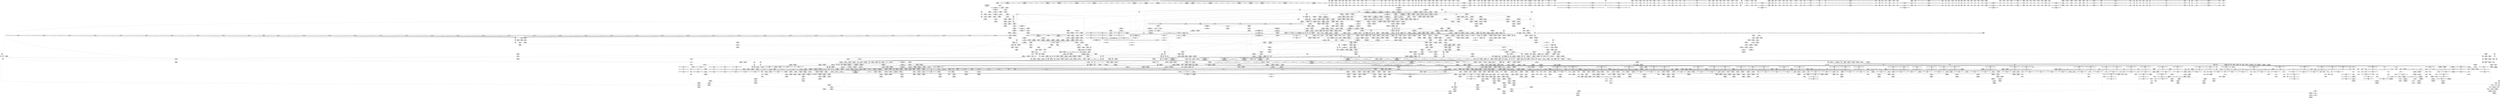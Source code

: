 digraph {
	CE0x44a7280 [shape=record,shape=Mrecord,label="{CE0x44a7280|i64_7|*Constant*}"]
	CE0x378a2f0 [shape=record,shape=Mrecord,label="{CE0x378a2f0|i32_1205|*Constant*}"]
	CE0x52a1c40 [shape=record,shape=Mrecord,label="{CE0x52a1c40|i64*_getelementptr_inbounds_(_2_x_i64_,_2_x_i64_*___llvm_gcov_ctr4038,_i64_0,_i64_1)|*Constant*|*SummSink*}"]
	CE0x6e5aea0 [shape=record,shape=Mrecord,label="{CE0x6e5aea0|tomoyo_fill_path_info:_tmp6|security/tomoyo/util.c,667|*SummSink*}"]
	CE0x38dd1f0 [shape=record,shape=Mrecord,label="{CE0x38dd1f0|tomoyo_domain:_tmp21|security/tomoyo/common.h,1205}"]
	CE0x3773a60 [shape=record,shape=Mrecord,label="{CE0x3773a60|rcu_lock_acquire18:_tmp5|include/linux/rcupdate.h,418}"]
	CE0x38e9bf0 [shape=record,shape=Mrecord,label="{CE0x38e9bf0|0:_i8,_array:_GCRE_tomoyo_index2category_constant_39_x_i8_c_00_00_00_00_00_00_00_00_00_00_00_00_00_00_00_00_00_00_00_00_00_00_00_01_01_01_01_01_01_01_01_01_01_01_01_01_01_01_02_,_align_16:_elem_23::|security/tomoyo/util.c,983}"]
	CE0x51fd0a0 [shape=record,shape=Mrecord,label="{CE0x51fd0a0|_ret_i32_%retval.0,_!dbg_!38957|security/tomoyo/util.c,652|*SummSource*}"]
	CE0x520d270 [shape=record,shape=Mrecord,label="{CE0x520d270|tomoyo_const_part_length:_conv8|security/tomoyo/util.c,632|*SummSink*}"]
	CE0x37830c0 [shape=record,shape=Mrecord,label="{CE0x37830c0|GLOBAL:_full_name_hash|*Constant*|*SummSource*}"]
	CE0x37d7800 [shape=record,shape=Mrecord,label="{CE0x37d7800|tomoyo_const_part_length:_tmp24|security/tomoyo/util.c,640|*SummSink*}"]
	CE0x45f89a0 [shape=record,shape=Mrecord,label="{CE0x45f89a0|tomoyo_const_part_length:_incdec.ptr10|security/tomoyo/util.c,640}"]
	CE0x3789e90 [shape=record,shape=Mrecord,label="{CE0x3789e90|GLOBAL:_lockdep_rcu_suspicious|*Constant*|*SummSink*}"]
	CE0x5274900 [shape=record,shape=Mrecord,label="{CE0x5274900|tomoyo_const_part_length:_tmp45|security/tomoyo/util.c,645|*SummSink*}"]
	CE0x444bc40 [shape=record,shape=Mrecord,label="{CE0x444bc40|i64*_getelementptr_inbounds_(_2_x_i64_,_2_x_i64_*___llvm_gcov_ctr4434,_i64_0,_i64_1)|*Constant*}"]
	CE0x42b9b00 [shape=record,shape=Mrecord,label="{CE0x42b9b00|i32_6|*Constant*|*SummSource*}"]
	CE0x6b61c60 [shape=record,shape=Mrecord,label="{CE0x6b61c60|tomoyo_init_request_info:_tmp9|security/tomoyo/util.c,1006|*SummSource*}"]
	CE0x6b86250 [shape=record,shape=Mrecord,label="{CE0x6b86250|tomoyo_const_part_length:_tmp36|security/tomoyo/util.c,644|*SummSource*}"]
	CE0x6e5ae30 [shape=record,shape=Mrecord,label="{CE0x6e5ae30|tomoyo_fill_path_info:_tmp6|security/tomoyo/util.c,667|*SummSource*}"]
	CE0x35cca10 [shape=record,shape=Mrecord,label="{CE0x35cca10|__llvm_gcov_indirect_counter_increment114:_pred|*SummSink*}"]
	CE0x6cdf430 [shape=record,shape=Mrecord,label="{CE0x6cdf430|i64*_getelementptr_inbounds_(_5_x_i64_,_5_x_i64_*___llvm_gcov_ctr28130,_i64_0,_i64_3)|*Constant*}"]
	CE0x3968d70 [shape=record,shape=Mrecord,label="{CE0x3968d70|tomoyo_check_unix_address:_tmp3|security/tomoyo/network.c,596|*SummSource*}"]
	CE0x5692570 [shape=record,shape=Mrecord,label="{CE0x5692570|tomoyo_domain:_if.then}"]
	CE0x35ccdb0 [shape=record,shape=Mrecord,label="{CE0x35ccdb0|tomoyo_get_mode:_tmp14|security/tomoyo/util.c,983|*SummSink*}"]
	CE0x4404760 [shape=record,shape=Mrecord,label="{CE0x4404760|tomoyo_get_mode:_tmp22|security/tomoyo/util.c,986|*SummSink*}"]
	CE0x557d8f0 [shape=record,shape=Mrecord,label="{CE0x557d8f0|tomoyo_audit_net_log:_tmp5|security/tomoyo/network.c,368|*SummSink*}"]
	CE0x556dcc0 [shape=record,shape=Mrecord,label="{CE0x556dcc0|24:_%struct.tomoyo_path_info*,_32:_i8,_33:_i8,_72:_i8,_:_SCMRE_77,78_|*MultipleSource*|security/tomoyo/network.c,544|security/tomoyo/network.c, 544|Function::tomoyo_init_request_info&Arg::r::|security/tomoyo/network.c,565}"]
	CE0x432cf10 [shape=record,shape=Mrecord,label="{CE0x432cf10|tomoyo_get_mode:_config7|security/tomoyo/util.c,983|*SummSink*}"]
	CE0x6b1d580 [shape=record,shape=Mrecord,label="{CE0x6b1d580|tomoyo_domain:_do.body|*SummSource*}"]
	CE0x54050f0 [shape=record,shape=Mrecord,label="{CE0x54050f0|tomoyo_const_part_length:_tmp17|security/tomoyo/util.c,627|*SummSink*}"]
	CE0x4311790 [shape=record,shape=Mrecord,label="{CE0x4311790|GLOBAL:_get_current|*Constant*}"]
	CE0x6b65220 [shape=record,shape=Mrecord,label="{CE0x6b65220|tomoyo_check_unix_address:_tmp|*SummSource*}"]
	CE0x6bb5320 [shape=record,shape=Mrecord,label="{CE0x6bb5320|tomoyo_check_unix_address:_tmp8|security/tomoyo/network.c,597|*SummSource*}"]
	CE0x52539c0 [shape=record,shape=Mrecord,label="{CE0x52539c0|tomoyo_get_mode:_add|security/tomoyo/util.c,984}"]
	CE0x4588c10 [shape=record,shape=Mrecord,label="{CE0x4588c10|128:_i8*,_1208:_%struct.file*,_:_CMRE_6,7_}"]
	CE0x3831280 [shape=record,shape=Mrecord,label="{CE0x3831280|tomoyo_audit_net_log:_entry}"]
	CE0x367cca0 [shape=record,shape=Mrecord,label="{CE0x367cca0|tomoyo_fill_path_info:_frombool10|security/tomoyo/util.c,668|*SummSink*}"]
	CE0x4403c50 [shape=record,shape=Mrecord,label="{CE0x4403c50|tomoyo_get_mode:_tmp21|security/tomoyo/util.c,985}"]
	CE0x54056f0 [shape=record,shape=Mrecord,label="{CE0x54056f0|tomoyo_const_part_length:_sw.epilog|*SummSink*}"]
	CE0x6bba110 [shape=record,shape=Mrecord,label="{CE0x6bba110|rcu_lock_acquire18:___here}"]
	CE0x6137d40 [shape=record,shape=Mrecord,label="{CE0x6137d40|tomoyo_unix_entry:_tmp6|security/tomoyo/network.c,548|*SummSource*}"]
	CE0x54e3110 [shape=record,shape=Mrecord,label="{CE0x54e3110|tomoyo_get_mode:_arrayidx|security/tomoyo/util.c,981}"]
	CE0x6bfdd00 [shape=record,shape=Mrecord,label="{CE0x6bfdd00|tomoyo_read_lock16:_tmp|*SummSink*}"]
	CE0x35d2810 [shape=record,shape=Mrecord,label="{CE0x35d2810|128:_i8*,_1208:_%struct.file*,_:_CMRE_80,88_|*MultipleSource*|security/tomoyo/common.h,1205|security/tomoyo/common.h,1205}"]
	CE0x613f9e0 [shape=record,shape=Mrecord,label="{CE0x613f9e0|tomoyo_domain:_tmp16|security/tomoyo/common.h,1205|*SummSink*}"]
	CE0x6c581f0 [shape=record,shape=Mrecord,label="{CE0x6c581f0|tomoyo_const_part_length:_cmp|security/tomoyo/util.c,626}"]
	CE0x4415ad0 [shape=record,shape=Mrecord,label="{CE0x4415ad0|i64*_getelementptr_inbounds_(_31_x_i64_,_31_x_i64_*___llvm_gcov_ctr43150,_i64_0,_i64_3)|*Constant*|*SummSource*}"]
	CE0x561b500 [shape=record,shape=Mrecord,label="{CE0x561b500|tomoyo_const_part_length:_tmp49|security/tomoyo/util.c,649|*SummSource*}"]
	CE0x6b73ae0 [shape=record,shape=Mrecord,label="{CE0x6b73ae0|tomoyo_unix_entry:_tmp51|security/tomoyo/network.c,577|*SummSink*}"]
	CE0x6b73a00 [shape=record,shape=Mrecord,label="{CE0x6b73a00|i64*_getelementptr_inbounds_(_22_x_i64_,_22_x_i64_*___llvm_gcov_ctr3840,_i64_0,_i64_21)|*Constant*|*SummSink*}"]
	CE0x55b7790 [shape=record,shape=Mrecord,label="{CE0x55b7790|tomoyo_unix_entry:_tmp37|*LoadInst*|security/tomoyo/network.c,566|*SummSink*}"]
	CE0x6b51290 [shape=record,shape=Mrecord,label="{CE0x6b51290|tomoyo_const_part_length:_if.end}"]
	CE0x430e460 [shape=record,shape=Mrecord,label="{CE0x430e460|0:_i64*,_array:_GCR___llvm_gcda_edge_table44_internal_unnamed_addr_constant_3_x_i64*_i64*_getelementptr_inbounds_(_31_x_i64_,_31_x_i64_*___llvm_gcov_ctr43150,_i64_0,_i64_10),_i64*_getelementptr_inbounds_(_31_x_i64_,_31_x_i64_*___llvm_gcov_ctr43150,_i64_0,_i64_11),_i64*_getelementptr_inbounds_(_31_x_i64_,_31_x_i64_*___llvm_gcov_ctr43150,_i64_0,_i64_15)_:_elem_0::}"]
	CE0x44d02e0 [shape=record,shape=Mrecord,label="{CE0x44d02e0|rcu_lock_acquire18:_entry|*SummSource*}"]
	CE0x6c31640 [shape=record,shape=Mrecord,label="{CE0x6c31640|tomoyo_const_part_length:_tmp27|security/tomoyo/util.c,641}"]
	CE0x6b493e0 [shape=record,shape=Mrecord,label="{CE0x6b493e0|tomoyo_unix_entry:_error.0|*SummSource*}"]
	CE0x5726d30 [shape=record,shape=Mrecord,label="{CE0x5726d30|tomoyo_unix_entry:_tmp43|security/tomoyo/network.c,572|*SummSink*}"]
	CE0x529f1e0 [shape=record,shape=Mrecord,label="{CE0x529f1e0|%struct.task_struct*_(%struct.task_struct**)*_asm_movq_%gs:$_1:P_,$0_,_r,im,_dirflag_,_fpsr_,_flags_|*SummSink*}"]
	CE0x53516b0 [shape=record,shape=Mrecord,label="{CE0x53516b0|_call_void_mcount()_#3|*SummSource*}"]
	CE0x6dbfef0 [shape=record,shape=Mrecord,label="{CE0x6dbfef0|i64_0|*Constant*|*SummSource*}"]
	CE0x6c82e30 [shape=record,shape=Mrecord,label="{CE0x6c82e30|tomoyo_unix_entry:_tmp|*SummSink*}"]
	CE0x442c790 [shape=record,shape=Mrecord,label="{CE0x442c790|tomoyo_check_unix_address:_return}"]
	CE0x39492d0 [shape=record,shape=Mrecord,label="{CE0x39492d0|tomoyo_read_lock16:_tmp3|*SummSource*}"]
	CE0x37aacb0 [shape=record,shape=Mrecord,label="{CE0x37aacb0|tomoyo_read_unlock19:_tmp3}"]
	CE0x3674a20 [shape=record,shape=Mrecord,label="{CE0x3674a20|tomoyo_unix_entry:_call3|security/tomoyo/network.c,548|*SummSource*}"]
	CE0x5342c50 [shape=record,shape=Mrecord,label="{CE0x5342c50|tomoyo_init_request_info:_tmp6|security/tomoyo/util.c,1004|*SummSink*}"]
	CE0x4588410 [shape=record,shape=Mrecord,label="{CE0x4588410|128:_i8*,_1208:_%struct.file*,_:_CMRE_3,4_}"]
	CE0x4404680 [shape=record,shape=Mrecord,label="{CE0x4404680|i64*_getelementptr_inbounds_(_12_x_i64_,_12_x_i64_*___llvm_gcov_ctr31133,_i64_0,_i64_9)|*Constant*|*SummSink*}"]
	CE0x53dd5e0 [shape=record,shape=Mrecord,label="{CE0x53dd5e0|i64*_getelementptr_inbounds_(_22_x_i64_,_22_x_i64_*___llvm_gcov_ctr3840,_i64_0,_i64_10)|*Constant*|*SummSource*}"]
	CE0x4311370 [shape=record,shape=Mrecord,label="{CE0x4311370|tomoyo_domain:_call3|security/tomoyo/common.h,1205|*SummSource*}"]
	CE0x6d9b5b0 [shape=record,shape=Mrecord,label="{CE0x6d9b5b0|tomoyo_check_unix_address:_tmp13|security/tomoyo/network.c,601}"]
	CE0x4503dc0 [shape=record,shape=Mrecord,label="{CE0x4503dc0|srcu_read_lock17:_call|include/linux/srcu.h,220|*SummSink*}"]
	CE0x4399270 [shape=record,shape=Mrecord,label="{CE0x4399270|srcu_read_lock17:_tmp2|*SummSource*}"]
	CE0x42ba3a0 [shape=record,shape=Mrecord,label="{CE0x42ba3a0|tomoyo_get_mode:_arrayidx4|security/tomoyo/util.c,983|*SummSource*}"]
	CE0x43f27f0 [shape=record,shape=Mrecord,label="{CE0x43f27f0|GLOBAL:_tomoyo_policy_loaded|Global_var:tomoyo_policy_loaded}"]
	CE0x5594030 [shape=record,shape=Mrecord,label="{CE0x5594030|tomoyo_unix_entry:_tobool12|security/tomoyo/network.c,556}"]
	CE0x5144750 [shape=record,shape=Mrecord,label="{CE0x5144750|_call_void_mcount()_#3|*SummSink*}"]
	CE0x6e132f0 [shape=record,shape=Mrecord,label="{CE0x6e132f0|tomoyo_audit_unix_log:_tmp3|*SummSource*}"]
	CE0x6ca6f50 [shape=record,shape=Mrecord,label="{CE0x6ca6f50|get_current:_tmp4|./arch/x86/include/asm/current.h,14}"]
	CE0x6cdf7c0 [shape=record,shape=Mrecord,label="{CE0x6cdf7c0|tomoyo_fill_path_info:_bb|*SummSink*}"]
	CE0x3847220 [shape=record,shape=Mrecord,label="{CE0x3847220|0:_i8*,_array:_GCRE_tomoyo_proto_keyword_constant_6_x_i8*_i8*_getelementptr_inbounds_(_2_x_i8_,_2_x_i8_*_.str22,_i32_0,_i32_0),_i8*_getelementptr_inbounds_(_7_x_i8_,_7_x_i8_*_.str123,_i32_0,_i32_0),_i8*_getelementptr_inbounds_(_6_x_i8_,_6_x_i8_*_.str224,_i32_0,_i32_0),_i8*_getelementptr_inbounds_(_4_x_i8_,_4_x_i8_*_.str325,_i32_0,_i32_0),_i8*_getelementptr_inbounds_(_2_x_i8_,_2_x_i8_*_.str22,_i32_0,_i32_0),_i8*_getelementptr_inbounds_(_10_x_i8_,_10_x_i8_*_.str426,_i32_0,_i32_0)_,_align_16:_elem_4::|security/tomoyo/network.c,367}"]
	CE0x55061d0 [shape=record,shape=Mrecord,label="{CE0x55061d0|24:_%struct.tomoyo_path_info*,_32:_i8,_33:_i8,_72:_i8,_:_SCMRE_0,8_|*MultipleSource*|security/tomoyo/network.c,544|security/tomoyo/network.c, 544|Function::tomoyo_init_request_info&Arg::r::|security/tomoyo/network.c,565}"]
	CE0x52552e0 [shape=record,shape=Mrecord,label="{CE0x52552e0|tomoyo_fill_path_info:_tmp1|*SummSource*}"]
	CE0x52d7360 [shape=record,shape=Mrecord,label="{CE0x52d7360|GLOBAL:_current_task|Global_var:current_task}"]
	CE0x35f1350 [shape=record,shape=Mrecord,label="{CE0x35f1350|tomoyo_get_mode:_tmp6|security/tomoyo/util.c,978|*SummSink*}"]
	CE0x4514200 [shape=record,shape=Mrecord,label="{CE0x4514200|128:_i8*,_1208:_%struct.file*,_:_CMRE_44,45_}"]
	CE0x37ab020 [shape=record,shape=Mrecord,label="{CE0x37ab020|_call_void_mcount()_#3}"]
	CE0x4614e70 [shape=record,shape=Mrecord,label="{CE0x4614e70|tomoyo_domain:_tmp10|security/tomoyo/common.h,1205|*SummSource*}"]
	CE0x43444d0 [shape=record,shape=Mrecord,label="{CE0x43444d0|i32_3|*Constant*}"]
	CE0x555a6f0 [shape=record,shape=Mrecord,label="{CE0x555a6f0|24:_%struct.tomoyo_path_info*,_32:_i8,_33:_i8,_72:_i8,_:_SCMRE_55,56_}"]
	CE0x3831400 [shape=record,shape=Mrecord,label="{CE0x3831400|tomoyo_audit_net_log:_entry|*SummSink*}"]
	CE0x4425e60 [shape=record,shape=Mrecord,label="{CE0x4425e60|tomoyo_const_part_length:_cmp25|security/tomoyo/util.c,644|*SummSource*}"]
	CE0x53de100 [shape=record,shape=Mrecord,label="{CE0x53de100|tomoyo_unix_entry:_conv14|security/tomoyo/network.c,557}"]
	CE0x557dd50 [shape=record,shape=Mrecord,label="{CE0x557dd50|tomoyo_const_part_length:_tmp25|security/tomoyo/util.c,641|*SummSink*}"]
	CE0x6b1d2c0 [shape=record,shape=Mrecord,label="{CE0x6b1d2c0|tomoyo_audit_net_log:_idxprom|security/tomoyo/network.c,367}"]
	CE0x4311a50 [shape=record,shape=Mrecord,label="{CE0x4311a50|GLOBAL:_get_current|*Constant*|*SummSink*}"]
	CE0x6c4d8d0 [shape=record,shape=Mrecord,label="{CE0x6c4d8d0|tomoyo_check_unix_address:_tmp}"]
	CE0x524d720 [shape=record,shape=Mrecord,label="{CE0x524d720|tomoyo_init_request_info:_tmp3|security/tomoyo/util.c,1004|*SummSink*}"]
	CE0x6da8b70 [shape=record,shape=Mrecord,label="{CE0x6da8b70|tomoyo_unix_entry:_tmp3|*LoadInst*|security/tomoyo/network.c,546|*SummSink*}"]
	CE0x52a1d20 [shape=record,shape=Mrecord,label="{CE0x52a1d20|srcu_read_lock17:_tmp1}"]
	CE0x4389df0 [shape=record,shape=Mrecord,label="{CE0x4389df0|tomoyo_const_part_length:_tmp37|security/tomoyo/util.c,644|*SummSink*}"]
	CE0x4452710 [shape=record,shape=Mrecord,label="{CE0x4452710|srcu_read_unlock20:_tmp1|*SummSource*}"]
	CE0x5187c50 [shape=record,shape=Mrecord,label="{CE0x5187c50|tomoyo_const_part_length:_tmp15|security/tomoyo/util.c,627|*SummSink*}"]
	CE0x544a580 [shape=record,shape=Mrecord,label="{CE0x544a580|GLOBAL:_tomoyo_encode2|*Constant*}"]
	CE0x36fa920 [shape=record,shape=Mrecord,label="{CE0x36fa920|tomoyo_const_part_length:_incdec.ptr|security/tomoyo/util.c,626}"]
	CE0x380c230 [shape=record,shape=Mrecord,label="{CE0x380c230|tomoyo_audit_unix_log:_param1|security/tomoyo/network.c,406}"]
	CE0x4450df0 [shape=record,shape=Mrecord,label="{CE0x4450df0|tomoyo_const_part_length:_lor.lhs.false}"]
	CE0x50fd1a0 [shape=record,shape=Mrecord,label="{CE0x50fd1a0|tomoyo_const_part_length:_while.cond|*SummSink*}"]
	CE0x51ee260 [shape=record,shape=Mrecord,label="{CE0x51ee260|tomoyo_const_part_length:_filename|Function::tomoyo_const_part_length&Arg::filename::|*SummSource*}"]
	CE0x382aac0 [shape=record,shape=Mrecord,label="{CE0x382aac0|tomoyo_audit_unix_log:_name|security/tomoyo/network.c,407|*SummSource*}"]
	CE0x36e91d0 [shape=record,shape=Mrecord,label="{CE0x36e91d0|rcu_lock_release21:_tmp3|*SummSink*}"]
	CE0x380ebe0 [shape=record,shape=Mrecord,label="{CE0x380ebe0|tomoyo_audit_unix_log:_unix_network4|security/tomoyo/network.c,407|*SummSource*}"]
	CE0x6cc82b0 [shape=record,shape=Mrecord,label="{CE0x6cc82b0|i32_92|*Constant*}"]
	CE0x360ac40 [shape=record,shape=Mrecord,label="{CE0x360ac40|_call_void_mcount()_#3|*SummSource*}"]
	CE0x5299270 [shape=record,shape=Mrecord,label="{CE0x5299270|tomoyo_const_part_length:_tmp29|security/tomoyo/util.c,641|*SummSource*}"]
	CE0x44257b0 [shape=record,shape=Mrecord,label="{CE0x44257b0|tomoyo_const_part_length:_conv24|security/tomoyo/util.c,644}"]
	CE0x43dcad0 [shape=record,shape=Mrecord,label="{CE0x43dcad0|128:_i8*,_1208:_%struct.file*,_:_CMRE_168,176_|*MultipleSource*|security/tomoyo/common.h,1205|security/tomoyo/common.h,1205}"]
	CE0x529fdc0 [shape=record,shape=Mrecord,label="{CE0x529fdc0|tomoyo_const_part_length:_cmp12|security/tomoyo/util.c,641|*SummSink*}"]
	CE0x547fa50 [shape=record,shape=Mrecord,label="{CE0x547fa50|i64*_getelementptr_inbounds_(_22_x_i64_,_22_x_i64_*___llvm_gcov_ctr3840,_i64_0,_i64_14)|*Constant*|*SummSink*}"]
	CE0x5289f00 [shape=record,shape=Mrecord,label="{CE0x5289f00|tomoyo_read_unlock19:_tmp2}"]
	CE0x6b65c20 [shape=record,shape=Mrecord,label="{CE0x6b65c20|i32_1|*Constant*}"]
	CE0x3512e80 [shape=record,shape=Mrecord,label="{CE0x3512e80|_call_void_mcount()_#3|*SummSource*}"]
	CE0x5435fd0 [shape=record,shape=Mrecord,label="{CE0x5435fd0|tomoyo_unix_entry:_len.1}"]
	CE0x6c2ed40 [shape=record,shape=Mrecord,label="{CE0x6c2ed40|tomoyo_check_unix_address:_cmp|security/tomoyo/network.c,596}"]
	CE0x3903770 [shape=record,shape=Mrecord,label="{CE0x3903770|i32_22|*Constant*|*SummSink*}"]
	CE0x38e93e0 [shape=record,shape=Mrecord,label="{CE0x38e93e0|0:_i8,_array:_GCRE_tomoyo_index2category_constant_39_x_i8_c_00_00_00_00_00_00_00_00_00_00_00_00_00_00_00_00_00_00_00_00_00_00_00_01_01_01_01_01_01_01_01_01_01_01_01_01_01_01_02_,_align_16:_elem_20::|security/tomoyo/util.c,983}"]
	CE0x6c07520 [shape=record,shape=Mrecord,label="{CE0x6c07520|rcu_lock_release21:_tmp2|*SummSink*}"]
	CE0x6d73610 [shape=record,shape=Mrecord,label="{CE0x6d73610|tomoyo_check_unix_address:_tmp8|security/tomoyo/network.c,597|*SummSink*}"]
	CE0x3773710 [shape=record,shape=Mrecord,label="{CE0x3773710|i64_0|*Constant*}"]
	CE0x6bba5d0 [shape=record,shape=Mrecord,label="{CE0x6bba5d0|i1_true|*Constant*|*SummSink*}"]
	CE0x6b88dc0 [shape=record,shape=Mrecord,label="{CE0x6b88dc0|tomoyo_get_mode:_if.end9}"]
	CE0x455fc40 [shape=record,shape=Mrecord,label="{CE0x455fc40|128:_i8*,_1208:_%struct.file*,_:_CMRE_33,34_}"]
	CE0x6bd3dc0 [shape=record,shape=Mrecord,label="{CE0x6bd3dc0|tomoyo_check_unix_address:_tmp10|security/tomoyo/network.c,598}"]
	CE0x6bf6410 [shape=record,shape=Mrecord,label="{CE0x6bf6410|tomoyo_unix_entry:_tmp18|security/tomoyo/network.c,553|*SummSource*}"]
	CE0x44596d0 [shape=record,shape=Mrecord,label="{CE0x44596d0|GLOBAL:_tomoyo_policy_loaded|Global_var:tomoyo_policy_loaded|*SummSource*}"]
	CE0x43441e0 [shape=record,shape=Mrecord,label="{CE0x43441e0|tomoyo_get_mode:_tmp25|security/tomoyo/util.c,987|*SummSource*}"]
	CE0x5351b60 [shape=record,shape=Mrecord,label="{CE0x5351b60|tomoyo_unix_entry:_if.then|*SummSink*}"]
	CE0x36a11d0 [shape=record,shape=Mrecord,label="{CE0x36a11d0|tomoyo_fill_path_info:_is_patterned|security/tomoyo/util.c,668|*SummSource*}"]
	CE0x37a14c0 [shape=record,shape=Mrecord,label="{CE0x37a14c0|tomoyo_audit_net_log:_arrayidx|security/tomoyo/network.c,367}"]
	CE0x52a15b0 [shape=record,shape=Mrecord,label="{CE0x52a15b0|tomoyo_init_request_info:_tmp8|security/tomoyo/util.c,1005}"]
	CE0x51cd740 [shape=record,shape=Mrecord,label="{CE0x51cd740|i8_0|*Constant*}"]
	CE0x51cc2c0 [shape=record,shape=Mrecord,label="{CE0x51cc2c0|tomoyo_get_mode:_profile|Function::tomoyo_get_mode&Arg::profile::}"]
	CE0x56c6990 [shape=record,shape=Mrecord,label="{CE0x56c6990|i64_6|*Constant*}"]
	CE0x56c9a40 [shape=record,shape=Mrecord,label="{CE0x56c9a40|tomoyo_domain:_tmp2|*SummSink*}"]
	CE0x6b88630 [shape=record,shape=Mrecord,label="{CE0x6b88630|i64*_getelementptr_inbounds_(_31_x_i64_,_31_x_i64_*___llvm_gcov_ctr43150,_i64_0,_i64_4)|*Constant*|*SummSink*}"]
	CE0x44f5ce0 [shape=record,shape=Mrecord,label="{CE0x44f5ce0|COLLAPSED:_GCMRE___llvm_gcov_ctr54147_internal_global_11_x_i64_zeroinitializer:_elem_0:default:}"]
	CE0x6c58d20 [shape=record,shape=Mrecord,label="{CE0x6c58d20|tomoyo_const_part_length:_filename.addr.0}"]
	CE0x5265200 [shape=record,shape=Mrecord,label="{CE0x5265200|GLOBAL:_tomoyo_socket_keyword|Global_var:tomoyo_socket_keyword|*SummSink*}"]
	CE0x524dad0 [shape=record,shape=Mrecord,label="{CE0x524dad0|GLOBAL:_tomoyo_const_part_length|*Constant*|*SummSink*}"]
	CE0x6cce0b0 [shape=record,shape=Mrecord,label="{CE0x6cce0b0|tomoyo_const_part_length:_len.0|*SummSink*}"]
	CE0x36ffc40 [shape=record,shape=Mrecord,label="{CE0x36ffc40|i32_47|*Constant*|*SummSource*}"]
	CE0x52210a0 [shape=record,shape=Mrecord,label="{CE0x52210a0|tomoyo_fill_path_info:_conv3|security/tomoyo/util.c,666|*SummSink*}"]
	CE0x440ff10 [shape=record,shape=Mrecord,label="{CE0x440ff10|i32_55|*Constant*|*SummSource*}"]
	CE0x6153760 [shape=record,shape=Mrecord,label="{CE0x6153760|GLOBAL:_lock_release|*Constant*|*SummSource*}"]
	CE0x3674910 [shape=record,shape=Mrecord,label="{CE0x3674910|tomoyo_unix_entry:_call3|security/tomoyo/network.c,548}"]
	CE0x569f430 [shape=record,shape=Mrecord,label="{CE0x569f430|GLOBAL:_tomoyo_audit_unix_log|*Constant*|*SummSink*}"]
	CE0x6b3fda0 [shape=record,shape=Mrecord,label="{CE0x6b3fda0|i64*_getelementptr_inbounds_(_22_x_i64_,_22_x_i64_*___llvm_gcov_ctr3840,_i64_0,_i64_19)|*Constant*}"]
	CE0x44e1500 [shape=record,shape=Mrecord,label="{CE0x44e1500|i64*_getelementptr_inbounds_(_2_x_i64_,_2_x_i64_*___llvm_gcov_ctr4038,_i64_0,_i64_0)|*Constant*|*SummSink*}"]
	CE0x6b0ff10 [shape=record,shape=Mrecord,label="{CE0x6b0ff10|tomoyo_get_mode:_tmp12|security/tomoyo/util.c,982}"]
	CE0x4614c10 [shape=record,shape=Mrecord,label="{CE0x4614c10|i64_4|*Constant*}"]
	CE0x51baa30 [shape=record,shape=Mrecord,label="{CE0x51baa30|tomoyo_get_mode:_tmp25|security/tomoyo/util.c,987}"]
	CE0x5691e80 [shape=record,shape=Mrecord,label="{CE0x5691e80|i64_0|*Constant*}"]
	CE0x3948d10 [shape=record,shape=Mrecord,label="{CE0x3948d10|tomoyo_read_lock16:_tmp2|*SummSource*}"]
	CE0x52043c0 [shape=record,shape=Mrecord,label="{CE0x52043c0|i64*_getelementptr_inbounds_(_2_x_i64_,_2_x_i64_*___llvm_gcov_ctr4335,_i64_0,_i64_1)|*Constant*|*SummSource*}"]
	CE0x365a600 [shape=record,shape=Mrecord,label="{CE0x365a600|tomoyo_const_part_length:_if.end18|*SummSink*}"]
	CE0x4291080 [shape=record,shape=Mrecord,label="{CE0x4291080|tomoyo_domain:_tmp19|security/tomoyo/common.h,1205|*SummSource*}"]
	CE0x4722ea0 [shape=record,shape=Mrecord,label="{CE0x4722ea0|i64_1|*Constant*}"]
	CE0x6b88a50 [shape=record,shape=Mrecord,label="{CE0x6b88a50|tomoyo_domain:_tmp3}"]
	CE0x4398d30 [shape=record,shape=Mrecord,label="{CE0x4398d30|i64*_getelementptr_inbounds_(_2_x_i64_,_2_x_i64_*___llvm_gcov_ctr4038,_i64_0,_i64_1)|*Constant*}"]
	CE0x6dfce60 [shape=record,shape=Mrecord,label="{CE0x6dfce60|i64_20|*Constant*|*SummSink*}"]
	CE0x3658a30 [shape=record,shape=Mrecord,label="{CE0x3658a30|rcu_lock_release21:___here|*SummSink*}"]
	CE0x6c30970 [shape=record,shape=Mrecord,label="{CE0x6c30970|i64*_getelementptr_inbounds_(_31_x_i64_,_31_x_i64_*___llvm_gcov_ctr43150,_i64_0,_i64_9)|*Constant*|*SummSource*}"]
	CE0x43fedb0 [shape=record,shape=Mrecord,label="{CE0x43fedb0|GLOBAL:_tomoyo_index2category|Global_var:tomoyo_index2category|*SummSource*}"]
	CE0x5639e60 [shape=record,shape=Mrecord,label="{CE0x5639e60|i64*_getelementptr_inbounds_(_22_x_i64_,_22_x_i64_*___llvm_gcov_ctr3840,_i64_0,_i64_15)|*Constant*}"]
	CE0x5715ec0 [shape=record,shape=Mrecord,label="{CE0x5715ec0|i64*_getelementptr_inbounds_(_2_x_i64_,_2_x_i64_*___llvm_gcov_ctr53148,_i64_0,_i64_0)|*Constant*|*SummSource*}"]
	CE0x4290fa0 [shape=record,shape=Mrecord,label="{CE0x4290fa0|i64*_getelementptr_inbounds_(_11_x_i64_,_11_x_i64_*___llvm_gcov_ctr54147,_i64_0,_i64_9)|*Constant*|*SummSink*}"]
	CE0x6c438e0 [shape=record,shape=Mrecord,label="{CE0x6c438e0|tomoyo_audit_unix_log:_tmp2|*SummSink*}"]
	CE0x555abd0 [shape=record,shape=Mrecord,label="{CE0x555abd0|24:_%struct.tomoyo_path_info*,_32:_i8,_33:_i8,_72:_i8,_:_SCMRE_58,59_}"]
	CE0x51506a0 [shape=record,shape=Mrecord,label="{CE0x51506a0|tomoyo_init_request_info:_if.end|*SummSource*}"]
	CE0x45e3920 [shape=record,shape=Mrecord,label="{CE0x45e3920|tomoyo_domain:_tmp23|security/tomoyo/common.h,1205}"]
	CE0x6bc7860 [shape=record,shape=Mrecord,label="{CE0x6bc7860|i64*_getelementptr_inbounds_(_12_x_i64_,_12_x_i64_*___llvm_gcov_ctr31133,_i64_0,_i64_3)|*Constant*|*SummSink*}"]
	CE0x56c9bb0 [shape=record,shape=Mrecord,label="{CE0x56c9bb0|tomoyo_audit_net_log:_idxprom|security/tomoyo/network.c,367|*SummSource*}"]
	CE0x43cb750 [shape=record,shape=Mrecord,label="{CE0x43cb750|tomoyo_const_part_length:_tmp10|security/tomoyo/util.c,626|*SummSource*}"]
	CE0x541e3b0 [shape=record,shape=Mrecord,label="{CE0x541e3b0|tomoyo_unix_entry:_conv16|security/tomoyo/network.c,557}"]
	CE0x6b19a20 [shape=record,shape=Mrecord,label="{CE0x6b19a20|0:_i8,_:_GCRE_tomoyo_policy_loaded_global_i8_0,_align_1:_elem_0:default:}"]
	CE0x562b970 [shape=record,shape=Mrecord,label="{CE0x562b970|tomoyo_unix_entry:_unix_network29|security/tomoyo/network.c,568|*SummSource*}"]
	CE0x613ee90 [shape=record,shape=Mrecord,label="{CE0x613ee90|__llvm_gcov_indirect_counter_increment114:_tmp1|*SummSink*}"]
	CE0x3789e20 [shape=record,shape=Mrecord,label="{CE0x3789e20|GLOBAL:_lockdep_rcu_suspicious|*Constant*|*SummSource*}"]
	CE0x56447e0 [shape=record,shape=Mrecord,label="{CE0x56447e0|tomoyo_unix_entry:_tmp4|*LoadInst*|security/tomoyo/network.c,546|*SummSource*}"]
	CE0x4344350 [shape=record,shape=Mrecord,label="{CE0x4344350|tomoyo_get_mode:_tmp26|security/tomoyo/util.c,987|*SummSink*}"]
	CE0x6cbf940 [shape=record,shape=Mrecord,label="{CE0x6cbf940|rcu_lock_acquire18:_tmp1}"]
	CE0x528a3a0 [shape=record,shape=Mrecord,label="{CE0x528a3a0|tomoyo_unix_entry:_if.then13}"]
	CE0x5506860 [shape=record,shape=Mrecord,label="{CE0x5506860|i32_5|*Constant*|*SummSource*}"]
	CE0x6bc78d0 [shape=record,shape=Mrecord,label="{CE0x6bc78d0|tomoyo_get_mode:_tmp7|security/tomoyo/util.c,979|*SummSink*}"]
	CE0x4452890 [shape=record,shape=Mrecord,label="{CE0x4452890|srcu_read_unlock20:_tmp1|*SummSink*}"]
	CE0x55bc8d0 [shape=record,shape=Mrecord,label="{CE0x55bc8d0|tomoyo_const_part_length:_while.body}"]
	CE0x56f2380 [shape=record,shape=Mrecord,label="{CE0x56f2380|tomoyo_unix_entry:_tmp41|security/tomoyo/network.c,572|*SummSink*}"]
	CE0x6c297c0 [shape=record,shape=Mrecord,label="{CE0x6c297c0|tomoyo_init_request_info:_call4|security/tomoyo/util.c,1010}"]
	CE0x43bae40 [shape=record,shape=Mrecord,label="{CE0x43bae40|tomoyo_get_mode:_idxprom3|security/tomoyo/util.c,983|*SummSource*}"]
	CE0x6dfa720 [shape=record,shape=Mrecord,label="{CE0x6dfa720|tomoyo_unix_entry:_address|Function::tomoyo_unix_entry&Arg::address::}"]
	CE0x3509110 [shape=record,shape=Mrecord,label="{CE0x3509110|tomoyo_check_unix_address:_cmp|security/tomoyo/network.c,596|*SummSink*}"]
	CE0x5150a30 [shape=record,shape=Mrecord,label="{CE0x5150a30|GLOBAL:_tomoyo_ss|Global_var:tomoyo_ss|*SummSource*}"]
	CE0x51ba8b0 [shape=record,shape=Mrecord,label="{CE0x51ba8b0|tomoyo_get_mode:_mode.1|*SummSource*}"]
	CE0x43cc380 [shape=record,shape=Mrecord,label="{CE0x43cc380|tomoyo_get_mode:_if.end9|*SummSink*}"]
	CE0x5537380 [shape=record,shape=Mrecord,label="{CE0x5537380|24:_%struct.tomoyo_path_info*,_32:_i8,_33:_i8,_72:_i8,_:_SCMRE_37,38_}"]
	CE0x5634cf0 [shape=record,shape=Mrecord,label="{CE0x5634cf0|i64*_getelementptr_inbounds_(_22_x_i64_,_22_x_i64_*___llvm_gcov_ctr3840,_i64_0,_i64_15)|*Constant*|*SummSource*}"]
	CE0x6b73940 [shape=record,shape=Mrecord,label="{CE0x6b73940|i64*_getelementptr_inbounds_(_22_x_i64_,_22_x_i64_*___llvm_gcov_ctr3840,_i64_0,_i64_21)|*Constant*|*SummSource*}"]
	CE0x6b948e0 [shape=record,shape=Mrecord,label="{CE0x6b948e0|_call_void_tomoyo_read_unlock19(i32_%call)_#9,_!dbg_!38974|security/tomoyo/network.c,577}"]
	CE0x44afc30 [shape=record,shape=Mrecord,label="{CE0x44afc30|tomoyo_const_part_length:_tmp41|security/tomoyo/util.c,644|*SummSink*}"]
	CE0x6d9ad40 [shape=record,shape=Mrecord,label="{CE0x6d9ad40|i64*_getelementptr_inbounds_(_6_x_i64_,_6_x_i64_*___llvm_gcov_ctr3747,_i64_0,_i64_5)|*Constant*|*SummSource*}"]
	CE0x524dbd0 [shape=record,shape=Mrecord,label="{CE0x524dbd0|tomoyo_const_part_length:_entry}"]
	CE0x6c48c70 [shape=record,shape=Mrecord,label="{CE0x6c48c70|tomoyo_const_part_length:_conv11|security/tomoyo/util.c,641|*SummSink*}"]
	CE0x6cbfeb0 [shape=record,shape=Mrecord,label="{CE0x6cbfeb0|tomoyo_get_mode:_tobool|security/tomoyo/util.c,978}"]
	CE0x6ca6ff0 [shape=record,shape=Mrecord,label="{CE0x6ca6ff0|get_current:_tmp3|*SummSource*}"]
	CE0x6bba030 [shape=record,shape=Mrecord,label="{CE0x6bba030|rcu_lock_acquire18:_indirectgoto|*SummSource*}"]
	CE0x57295c0 [shape=record,shape=Mrecord,label="{CE0x57295c0|tomoyo_unix_entry:_tmp45|security/tomoyo/network.c,573|*SummSink*}"]
	CE0x380ef30 [shape=record,shape=Mrecord,label="{CE0x380ef30|tomoyo_audit_unix_log:_address|security/tomoyo/network.c,407}"]
	CE0x6aeb970 [shape=record,shape=Mrecord,label="{CE0x6aeb970|tomoyo_unix_entry:_tmp21|security/tomoyo/network.c,554}"]
	CE0x45e2150 [shape=record,shape=Mrecord,label="{CE0x45e2150|i64_80|*Constant*|*SummSink*}"]
	CE0x45048f0 [shape=record,shape=Mrecord,label="{CE0x45048f0|GLOBAL:_rcu_lock_acquire18|*Constant*|*SummSink*}"]
	CE0x532e6d0 [shape=record,shape=Mrecord,label="{CE0x532e6d0|tomoyo_init_request_info:_tmp5|security/tomoyo/util.c,1004|*SummSource*}"]
	CE0x5404a10 [shape=record,shape=Mrecord,label="{CE0x5404a10|srcu_read_unlock20:_tmp3|*SummSink*}"]
	CE0x444a100 [shape=record,shape=Mrecord,label="{CE0x444a100|srcu_read_unlock20:_tmp2}"]
	CE0x6cd0cc0 [shape=record,shape=Mrecord,label="{CE0x6cd0cc0|i64*_getelementptr_inbounds_(_6_x_i64_,_6_x_i64_*___llvm_gcov_ctr3747,_i64_0,_i64_3)|*Constant*|*SummSource*}"]
	CE0x37aad50 [shape=record,shape=Mrecord,label="{CE0x37aad50|tomoyo_read_unlock19:_tmp3|*SummSource*}"]
	CE0x3762210 [shape=record,shape=Mrecord,label="{CE0x3762210|i64*_getelementptr_inbounds_(_31_x_i64_,_31_x_i64_*___llvm_gcov_ctr43150,_i64_0,_i64_16)|*Constant*|*SummSink*}"]
	CE0x6b88240 [shape=record,shape=Mrecord,label="{CE0x6b88240|tomoyo_get_mode:_tobool|security/tomoyo/util.c,978|*SummSource*}"]
	CE0x513aed0 [shape=record,shape=Mrecord,label="{CE0x513aed0|tomoyo_const_part_length:_tmp42|security/tomoyo/util.c,644|*SummSource*}"]
	CE0x6b61950 [shape=record,shape=Mrecord,label="{CE0x6b61950|tomoyo_check_unix_address:_tmp5|security/tomoyo/network.c,596|*SummSource*}"]
	CE0x52feb20 [shape=record,shape=Mrecord,label="{CE0x52feb20|tomoyo_const_part_length:_tmp47|security/tomoyo/util.c,646}"]
	CE0x6bb63f0 [shape=record,shape=Mrecord,label="{CE0x6bb63f0|GLOBAL:_tomoyo_read_unlock19|*Constant*|*SummSource*}"]
	CE0x455cc00 [shape=record,shape=Mrecord,label="{CE0x455cc00|tomoyo_unix_entry:_tmp1|*SummSource*}"]
	CE0x3512f70 [shape=record,shape=Mrecord,label="{CE0x3512f70|_call_void_mcount()_#3|*SummSink*}"]
	CE0x44d0820 [shape=record,shape=Mrecord,label="{CE0x44d0820|rcu_lock_acquire18:_map|Function::rcu_lock_acquire18&Arg::map::}"]
	CE0x556bd70 [shape=record,shape=Mrecord,label="{CE0x556bd70|tomoyo_get_mode:_cmp11|security/tomoyo/util.c,985|*SummSource*}"]
	CE0x440f370 [shape=record,shape=Mrecord,label="{CE0x440f370|tomoyo_const_part_length:_tmp14|security/tomoyo/util.c,626}"]
	CE0x44daf00 [shape=record,shape=Mrecord,label="{CE0x44daf00|i32_9|*Constant*}"]
	CE0x5288390 [shape=record,shape=Mrecord,label="{CE0x5288390|tomoyo_const_part_length:_tmp22|security/tomoyo/util.c,634}"]
	CE0x6bd0ad0 [shape=record,shape=Mrecord,label="{CE0x6bd0ad0|_call_void_mcount()_#3}"]
	CE0x38e4980 [shape=record,shape=Mrecord,label="{CE0x38e4980|tomoyo_check_unix_address:_unix0|security/tomoyo/network.c,594|*SummSource*}"]
	CE0x556ba90 [shape=record,shape=Mrecord,label="{CE0x556ba90|i64_7|*Constant*}"]
	CE0x6bfc5d0 [shape=record,shape=Mrecord,label="{CE0x6bfc5d0|tomoyo_get_mode:_tmp20|security/tomoyo/util.c,985|*SummSink*}"]
	CE0x5505030 [shape=record,shape=Mrecord,label="{CE0x5505030|tomoyo_unix_entry:_operation|security/tomoyo/network.c,546}"]
	CE0x53280d0 [shape=record,shape=Mrecord,label="{CE0x53280d0|tomoyo_fill_path_info:_tmp2|*LoadInst*|security/tomoyo/util.c,663|*SummSource*}"]
	CE0x520d840 [shape=record,shape=Mrecord,label="{CE0x520d840|tomoyo_const_part_length:_if.then|*SummSource*}"]
	CE0x56c7520 [shape=record,shape=Mrecord,label="{CE0x56c7520|tomoyo_unix_entry:_tmp18|security/tomoyo/network.c,553}"]
	CE0x4303f30 [shape=record,shape=Mrecord,label="{CE0x4303f30|tomoyo_get_mode:_tmp11|security/tomoyo/util.c,982}"]
	CE0x46534d0 [shape=record,shape=Mrecord,label="{CE0x46534d0|0:_i32,_:_GCMR___llvm_gcov_global_state_pred45_internal_unnamed_addr_global_i32_-1:_elem_0:default:}"]
	CE0x362de40 [shape=record,shape=Mrecord,label="{CE0x362de40|tomoyo_const_part_length:_if.end18}"]
	CE0x5529f90 [shape=record,shape=Mrecord,label="{CE0x5529f90|24:_%struct.tomoyo_path_info*,_32:_i8,_33:_i8,_72:_i8,_:_SCMRE_25,26_}"]
	CE0x52fe210 [shape=record,shape=Mrecord,label="{CE0x52fe210|tomoyo_const_part_length:_tmp46|security/tomoyo/util.c,646}"]
	CE0x5177740 [shape=record,shape=Mrecord,label="{CE0x5177740|tomoyo_unix_entry:_if.then20|*SummSink*}"]
	CE0x6dfa4d0 [shape=record,shape=Mrecord,label="{CE0x6dfa4d0|i64*_getelementptr_inbounds_(_6_x_i64_,_6_x_i64_*___llvm_gcov_ctr3747,_i64_0,_i64_5)|*Constant*|*SummSink*}"]
	CE0x547d270 [shape=record,shape=Mrecord,label="{CE0x547d270|tomoyo_unix_entry:_tmp32|security/tomoyo/network.c,560}"]
	CE0x6bea8f0 [shape=record,shape=Mrecord,label="{CE0x6bea8f0|tomoyo_domain:_tmp5|security/tomoyo/common.h,1205|*SummSink*}"]
	CE0x52a1410 [shape=record,shape=Mrecord,label="{CE0x52a1410|_call_void_mcount()_#3|*SummSink*}"]
	CE0x569f640 [shape=record,shape=Mrecord,label="{CE0x569f640|tomoyo_audit_unix_log:_entry|*SummSource*}"]
	CE0x4722750 [shape=record,shape=Mrecord,label="{CE0x4722750|_call_void_mcount()_#3|*SummSink*}"]
	CE0x44e1960 [shape=record,shape=Mrecord,label="{CE0x44e1960|srcu_read_lock17:_bb|*SummSink*}"]
	CE0x55b75e0 [shape=record,shape=Mrecord,label="{CE0x55b75e0|tomoyo_unix_entry:_param|security/tomoyo/network.c,566|*SummSink*}"]
	CE0x380f1f0 [shape=record,shape=Mrecord,label="{CE0x380f1f0|tomoyo_audit_unix_log:_address|security/tomoyo/network.c,407|*SummSink*}"]
	CE0x37aa8d0 [shape=record,shape=Mrecord,label="{CE0x37aa8d0|tomoyo_read_unlock19:_bb}"]
	CE0x52b0130 [shape=record,shape=Mrecord,label="{CE0x52b0130|tomoyo_unix_entry:_land.lhs.true|*SummSink*}"]
	CE0x538c990 [shape=record,shape=Mrecord,label="{CE0x538c990|tomoyo_unix_entry:_tmp24|security/tomoyo/network.c,556|*SummSource*}"]
	CE0x5716120 [shape=record,shape=Mrecord,label="{CE0x5716120|rcu_lock_acquire18:_tmp7|*SummSource*}"]
	CE0x562b7f0 [shape=record,shape=Mrecord,label="{CE0x562b7f0|tomoyo_unix_entry:_tmp39|security/tomoyo/network.c,570}"]
	CE0x5144fa0 [shape=record,shape=Mrecord,label="{CE0x5144fa0|tomoyo_unix_entry:_bb|*SummSink*}"]
	CE0x532e510 [shape=record,shape=Mrecord,label="{CE0x532e510|COLLAPSED:_GCMRE___llvm_gcov_ctr4335_internal_global_2_x_i64_zeroinitializer:_elem_0:default:}"]
	CE0x5576d70 [shape=record,shape=Mrecord,label="{CE0x5576d70|tomoyo_const_part_length:_tmp19|security/tomoyo/util.c,628|*SummSource*}"]
	CE0x6af5040 [shape=record,shape=Mrecord,label="{CE0x6af5040|rcu_lock_release21:_tmp5|include/linux/rcupdate.h,423|*SummSink*}"]
	CE0x55b7650 [shape=record,shape=Mrecord,label="{CE0x55b7650|tomoyo_unix_entry:_tmp37|*LoadInst*|security/tomoyo/network.c,566}"]
	CE0x557dbe0 [shape=record,shape=Mrecord,label="{CE0x557dbe0|tomoyo_const_part_length:_tmp25|security/tomoyo/util.c,641}"]
	CE0x3751d50 [shape=record,shape=Mrecord,label="{CE0x3751d50|tomoyo_fill_path_info:_const_len6|security/tomoyo/util.c,668|*SummSink*}"]
	CE0x4461060 [shape=record,shape=Mrecord,label="{CE0x4461060|i64_8|*Constant*}"]
	CE0x455cd80 [shape=record,shape=Mrecord,label="{CE0x455cd80|tomoyo_unix_entry:_tmp1|*SummSink*}"]
	CE0x6c30a50 [shape=record,shape=Mrecord,label="{CE0x6c30a50|tomoyo_const_part_length:_tmp19|security/tomoyo/util.c,628|*SummSink*}"]
	CE0x4653dd0 [shape=record,shape=Mrecord,label="{CE0x4653dd0|i64*_getelementptr_inbounds_(_31_x_i64_,_31_x_i64_*___llvm_gcov_ctr43150,_i64_0,_i64_21)|*Constant*|*SummSource*}"]
	CE0x6bd33e0 [shape=record,shape=Mrecord,label="{CE0x6bd33e0|tomoyo_check_unix_address:_addr|Function::tomoyo_check_unix_address&Arg::addr::|*SummSource*}"]
	CE0x6bd3a80 [shape=record,shape=Mrecord,label="{CE0x6bd3a80|tomoyo_check_unix_address:_tmp10|security/tomoyo/network.c,598|*SummSink*}"]
	CE0x527afe0 [shape=record,shape=Mrecord,label="{CE0x527afe0|tomoyo_unix_entry:_tmp10|security/tomoyo/network.c,548}"]
	CE0x573c3d0 [shape=record,shape=Mrecord,label="{CE0x573c3d0|_call_void_kfree(i8*_%call18)_#9,_!dbg_!38969|security/tomoyo/network.c,573|*SummSink*}"]
	CE0x6154f60 [shape=record,shape=Mrecord,label="{CE0x6154f60|__llvm_gcov_indirect_counter_increment114:_tmp6|*SummSink*}"]
	CE0x51ee1a0 [shape=record,shape=Mrecord,label="{CE0x51ee1a0|tomoyo_const_part_length:_filename|Function::tomoyo_const_part_length&Arg::filename::}"]
	CE0x37aa7d0 [shape=record,shape=Mrecord,label="{CE0x37aa7d0|tomoyo_audit_unix_log:_tmp4|security/tomoyo/network.c,405|*SummSink*}"]
	CE0x360a800 [shape=record,shape=Mrecord,label="{CE0x360a800|i64_1|*Constant*}"]
	CE0x3674500 [shape=record,shape=Mrecord,label="{CE0x3674500|tomoyo_init_request_info:_entry|*SummSource*}"]
	CE0x56c9910 [shape=record,shape=Mrecord,label="{CE0x56c9910|i64*_getelementptr_inbounds_(_11_x_i64_,_11_x_i64_*___llvm_gcov_ctr54147,_i64_0,_i64_1)|*Constant*|*SummSource*}"]
	CE0x5526800 [shape=record,shape=Mrecord,label="{CE0x5526800|24:_%struct.tomoyo_path_info*,_32:_i8,_33:_i8,_72:_i8,_:_SCMRE_33,34_}"]
	CE0x53de2b0 [shape=record,shape=Mrecord,label="{CE0x53de2b0|tomoyo_unix_entry:_conv14|security/tomoyo/network.c,557|*SummSink*}"]
	CE0x3846b80 [shape=record,shape=Mrecord,label="{CE0x3846b80|tomoyo_const_part_length:_tmp13|security/tomoyo/util.c,626}"]
	CE0x36ff230 [shape=record,shape=Mrecord,label="{CE0x36ff230|GLOBAL:_tomoyo_profile|*Constant*|*SummSource*}"]
	CE0x455d080 [shape=record,shape=Mrecord,label="{CE0x455d080|GLOBAL:___llvm_gcov_ctr3747|Global_var:__llvm_gcov_ctr3747|*SummSink*}"]
	CE0x6c58600 [shape=record,shape=Mrecord,label="{CE0x6c58600|i32_255|*Constant*|*SummSink*}"]
	CE0x430d900 [shape=record,shape=Mrecord,label="{CE0x430d900|tomoyo_const_part_length:_conv|security/tomoyo/util.c,626|*SummSource*}"]
	CE0x613f140 [shape=record,shape=Mrecord,label="{CE0x613f140|__llvm_gcov_indirect_counter_increment114:_tmp2|*SummSource*}"]
	CE0x39039e0 [shape=record,shape=Mrecord,label="{CE0x39039e0|tomoyo_domain:_security|security/tomoyo/common.h,1205|*SummSource*}"]
	CE0x5342de0 [shape=record,shape=Mrecord,label="{CE0x5342de0|tomoyo_unix_entry:_if.then}"]
	CE0x3789ff0 [shape=record,shape=Mrecord,label="{CE0x3789ff0|i32_1205|*Constant*|*SummSink*}"]
	CE0x42cee10 [shape=record,shape=Mrecord,label="{CE0x42cee10|tomoyo_unix_entry:_protocol|security/tomoyo/network.c,546}"]
	CE0x37a3550 [shape=record,shape=Mrecord,label="{CE0x37a3550|tomoyo_audit_unix_log:_protocol|security/tomoyo/network.c,405}"]
	CE0x531dba0 [shape=record,shape=Mrecord,label="{CE0x531dba0|tomoyo_unix_entry:_if.then10}"]
	CE0x5711600 [shape=record,shape=Mrecord,label="{CE0x5711600|i64_ptrtoint_(i8*_blockaddress(_rcu_lock_release21,_%__here)_to_i64)|*Constant*}"]
	CE0x6cd8a70 [shape=record,shape=Mrecord,label="{CE0x6cd8a70|tomoyo_init_request_info:_mode|security/tomoyo/util.c,1010|*SummSink*}"]
	CE0x6a995d0 [shape=record,shape=Mrecord,label="{CE0x6a995d0|i64*_getelementptr_inbounds_(_2_x_i64_,_2_x_i64_*___llvm_gcov_ctr4434,_i64_0,_i64_0)|*Constant*}"]
	CE0x563a7a0 [shape=record,shape=Mrecord,label="{CE0x563a7a0|GLOBAL:_tomoyo_audit_unix_log|*Constant*}"]
	CE0x6debea0 [shape=record,shape=Mrecord,label="{CE0x6debea0|tomoyo_check_unix_address:_addr_len|Function::tomoyo_check_unix_address&Arg::addr_len::|*SummSource*}"]
	CE0x3898100 [shape=record,shape=Mrecord,label="{CE0x3898100|_ret_i32_%call,_!dbg_!38902|security/tomoyo/common.h,1097}"]
	CE0x450f6d0 [shape=record,shape=Mrecord,label="{CE0x450f6d0|tomoyo_unix_entry:_conv|security/tomoyo/network.c,548|*SummSource*}"]
	CE0x450f7e0 [shape=record,shape=Mrecord,label="{CE0x450f7e0|0:_i8,_1:_i8,_32:_i8*,_40:_i32,_:_CMR_0,1_|*MultipleSource*|Function::tomoyo_check_unix_address&Arg::address::|security/tomoyo/network.c,594}"]
	CE0x52a1700 [shape=record,shape=Mrecord,label="{CE0x52a1700|tomoyo_init_request_info:_tmp8|security/tomoyo/util.c,1005|*SummSource*}"]
	CE0x4588d50 [shape=record,shape=Mrecord,label="{CE0x4588d50|128:_i8*,_1208:_%struct.file*,_:_CMRE_7,8_}"]
	CE0x443a880 [shape=record,shape=Mrecord,label="{CE0x443a880|tomoyo_const_part_length:_add|security/tomoyo/util.c,634|*SummSource*}"]
	CE0x613efe0 [shape=record,shape=Mrecord,label="{CE0x613efe0|__llvm_gcov_indirect_counter_increment114:_tmp2}"]
	CE0x567e170 [shape=record,shape=Mrecord,label="{CE0x567e170|tomoyo_audit_unix_log:_entry}"]
	CE0x6ca7260 [shape=record,shape=Mrecord,label="{CE0x6ca7260|get_current:_tmp}"]
	CE0x535be50 [shape=record,shape=Mrecord,label="{CE0x535be50|i64*_getelementptr_inbounds_(_22_x_i64_,_22_x_i64_*___llvm_gcov_ctr3840,_i64_0,_i64_7)|*Constant*}"]
	CE0x54b90a0 [shape=record,shape=Mrecord,label="{CE0x54b90a0|tomoyo_fill_path_info:_entry}"]
	CE0x512c300 [shape=record,shape=Mrecord,label="{CE0x512c300|i32_4|*Constant*}"]
	CE0x6bc57a0 [shape=record,shape=Mrecord,label="{CE0x6bc57a0|0:_i8,_1:_i8,_32:_i8*,_40:_i32,_:_CMR_40,44_|*MultipleSource*|Function::tomoyo_check_unix_address&Arg::address::|security/tomoyo/network.c,594}"]
	CE0x547d7c0 [shape=record,shape=Mrecord,label="{CE0x547d7c0|tomoyo_unix_entry:_tmp33|security/tomoyo/network.c,560}"]
	CE0x6e4a2d0 [shape=record,shape=Mrecord,label="{CE0x6e4a2d0|_ret_void|*SummSource*}"]
	CE0x5715b60 [shape=record,shape=Mrecord,label="{CE0x5715b60|rcu_lock_acquire18:_tmp6|*SummSource*}"]
	CE0x517fec0 [shape=record,shape=Mrecord,label="{CE0x517fec0|i64*_getelementptr_inbounds_(_5_x_i64_,_5_x_i64_*___llvm_gcov_ctr28130,_i64_0,_i64_3)|*Constant*|*SummSink*}"]
	CE0x513b2d0 [shape=record,shape=Mrecord,label="{CE0x513b2d0|tomoyo_const_part_length:_tmp43|security/tomoyo/util.c,644|*SummSource*}"]
	CE0x35d1dc0 [shape=record,shape=Mrecord,label="{CE0x35d1dc0|128:_i8*,_1208:_%struct.file*,_:_CMRE_49,50_}"]
	CE0x4399200 [shape=record,shape=Mrecord,label="{CE0x4399200|srcu_read_lock17:_tmp2}"]
	CE0x56c9c20 [shape=record,shape=Mrecord,label="{CE0x56c9c20|tomoyo_audit_net_log:_idxprom|security/tomoyo/network.c,367|*SummSink*}"]
	CE0x44af1a0 [shape=record,shape=Mrecord,label="{CE0x44af1a0|i64_24|*Constant*|*SummSink*}"]
	CE0x6c517f0 [shape=record,shape=Mrecord,label="{CE0x6c517f0|tomoyo_domain:_tmp12|security/tomoyo/common.h,1205|*SummSink*}"]
	CE0x44c1fb0 [shape=record,shape=Mrecord,label="{CE0x44c1fb0|tomoyo_get_mode:_tmp15|security/tomoyo/util.c,983}"]
	CE0x43ba5d0 [shape=record,shape=Mrecord,label="{CE0x43ba5d0|tomoyo_get_mode:_tmp1|*SummSink*}"]
	CE0x6dc6cb0 [shape=record,shape=Mrecord,label="{CE0x6dc6cb0|tomoyo_fill_path_info:_tmp7|security/tomoyo/util.c,667|*SummSource*}"]
	CE0x380f3d0 [shape=record,shape=Mrecord,label="{CE0x380f3d0|tomoyo_audit_unix_log:_tmp6|security/tomoyo/network.c,407}"]
	CE0x530eca0 [shape=record,shape=Mrecord,label="{CE0x530eca0|i64*_getelementptr_inbounds_(_5_x_i64_,_5_x_i64_*___llvm_gcov_ctr32134,_i64_0,_i64_3)|*Constant*|*SummSink*}"]
	CE0x38981d0 [shape=record,shape=Mrecord,label="{CE0x38981d0|_ret_i32_%call,_!dbg_!38902|security/tomoyo/common.h,1097|*SummSource*}"]
	CE0x3625d70 [shape=record,shape=Mrecord,label="{CE0x3625d70|tomoyo_const_part_length:_tmp34|security/tomoyo/util.c,642|*SummSource*}"]
	CE0x6de9b00 [shape=record,shape=Mrecord,label="{CE0x6de9b00|i64*_getelementptr_inbounds_(_31_x_i64_,_31_x_i64_*___llvm_gcov_ctr43150,_i64_0,_i64_29)|*Constant*}"]
	CE0x3780d50 [shape=record,shape=Mrecord,label="{CE0x3780d50|tomoyo_domain:_tmp12|security/tomoyo/common.h,1205}"]
	CE0x45040c0 [shape=record,shape=Mrecord,label="{CE0x45040c0|GLOBAL:___srcu_read_lock|*Constant*|*SummSource*}"]
	CE0x380c6f0 [shape=record,shape=Mrecord,label="{CE0x380c6f0|tomoyo_audit_unix_log:_unix_network2|security/tomoyo/network.c,406}"]
	CE0x6b717c0 [shape=record,shape=Mrecord,label="{CE0x6b717c0|tomoyo_unix_entry:_tmp49|security/tomoyo/network.c,576|*SummSource*}"]
	CE0x4406570 [shape=record,shape=Mrecord,label="{CE0x4406570|tomoyo_get_mode:_tmp13|security/tomoyo/util.c,982}"]
	CE0x51ba380 [shape=record,shape=Mrecord,label="{CE0x51ba380|tomoyo_get_mode:_mode.1}"]
	CE0x51ce070 [shape=record,shape=Mrecord,label="{CE0x51ce070|tomoyo_init_request_info:_if.then|*SummSource*}"]
	CE0x52215c0 [shape=record,shape=Mrecord,label="{CE0x52215c0|i32_0|*Constant*}"]
	CE0x4303bf0 [shape=record,shape=Mrecord,label="{CE0x4303bf0|GLOBAL:___srcu_read_unlock|*Constant*|*SummSink*}"]
	CE0x55068d0 [shape=record,shape=Mrecord,label="{CE0x55068d0|i32_5|*Constant*|*SummSink*}"]
	CE0x6cdf960 [shape=record,shape=Mrecord,label="{CE0x6cdf960|tomoyo_init_request_info:_tmp13|*LoadInst*|security/tomoyo/util.c,1011|*SummSource*}"]
	"CONST[source:0(mediator),value:2(dynamic)][purpose:{object}]"
	CE0x5401ad0 [shape=record,shape=Mrecord,label="{CE0x5401ad0|tomoyo_unix_entry:_len.0|*SummSink*}"]
	CE0x4403d10 [shape=record,shape=Mrecord,label="{CE0x4403d10|tomoyo_get_mode:_tmp21|security/tomoyo/util.c,985|*SummSource*}"]
	CE0x3830d70 [shape=record,shape=Mrecord,label="{CE0x3830d70|tomoyo_audit_unix_log:_call|security/tomoyo/network.c,405|*SummSink*}"]
	CE0x3512b80 [shape=record,shape=Mrecord,label="{CE0x3512b80|tomoyo_fill_path_info:_const_len|security/tomoyo/util.c,666|*SummSource*}"]
	CE0x6b403e0 [shape=record,shape=Mrecord,label="{CE0x6b403e0|i32_-12|*Constant*}"]
	CE0x55488b0 [shape=record,shape=Mrecord,label="{CE0x55488b0|24:_%struct.tomoyo_path_info*,_32:_i8,_33:_i8,_72:_i8,_:_SCMRE_49,50_}"]
	CE0x362dd90 [shape=record,shape=Mrecord,label="{CE0x362dd90|__llvm_gcov_indirect_counter_increment114:_pred|*SummSource*}"]
	CE0x6d7d420 [shape=record,shape=Mrecord,label="{CE0x6d7d420|tomoyo_read_unlock19:_tmp1}"]
	CE0x35124e0 [shape=record,shape=Mrecord,label="{CE0x35124e0|rcu_lock_release21:_entry|*SummSource*}"]
	CE0x556da10 [shape=record,shape=Mrecord,label="{CE0x556da10|24:_%struct.tomoyo_path_info*,_32:_i8,_33:_i8,_72:_i8,_:_SCMRE_76,77_|*MultipleSource*|security/tomoyo/network.c,544|security/tomoyo/network.c, 544|Function::tomoyo_init_request_info&Arg::r::|security/tomoyo/network.c,565}"]
	CE0x45f8a10 [shape=record,shape=Mrecord,label="{CE0x45f8a10|i32_2|*Constant*}"]
	CE0x5644bd0 [shape=record,shape=Mrecord,label="{CE0x5644bd0|tomoyo_unix_entry:_idxprom1|security/tomoyo/network.c,546}"]
	CE0x532e820 [shape=record,shape=Mrecord,label="{CE0x532e820|tomoyo_init_request_info:_tmp5|security/tomoyo/util.c,1004|*SummSink*}"]
	CE0x6cc0170 [shape=record,shape=Mrecord,label="{CE0x6cc0170|tomoyo_domain:_bb}"]
	CE0x6c2ee50 [shape=record,shape=Mrecord,label="{CE0x6c2ee50|_call_void_mcount()_#3|*SummSource*}"]
	CE0x46f8640 [shape=record,shape=Mrecord,label="{CE0x46f8640|tomoyo_init_request_info:_domain|Function::tomoyo_init_request_info&Arg::domain::|*SummSource*}"]
	CE0x3949470 [shape=record,shape=Mrecord,label="{CE0x3949470|tomoyo_unix_entry:_if.end}"]
	CE0x443ace0 [shape=record,shape=Mrecord,label="{CE0x443ace0|tomoyo_get_mode:_tmp9|security/tomoyo/util.c,981|*SummSink*}"]
	CE0x35f12e0 [shape=record,shape=Mrecord,label="{CE0x35f12e0|tomoyo_domain:_tmp9|security/tomoyo/common.h,1205|*SummSource*}"]
	CE0x530e970 [shape=record,shape=Mrecord,label="{CE0x530e970|tomoyo_const_part_length:_add29|security/tomoyo/util.c,646|*SummSink*}"]
	CE0x3831180 [shape=record,shape=Mrecord,label="{CE0x3831180|GLOBAL:_tomoyo_audit_net_log|*Constant*|*SummSink*}"]
	CE0x3774230 [shape=record,shape=Mrecord,label="{CE0x3774230|tomoyo_const_part_length:_if.then17|*SummSource*}"]
	CE0x5577320 [shape=record,shape=Mrecord,label="{CE0x5577320|rcu_lock_acquire18:_tmp|*SummSource*}"]
	"CONST[source:0(mediator),value:0(static)][purpose:{operation}]"
	CE0x535c340 [shape=record,shape=Mrecord,label="{CE0x535c340|tomoyo_unix_entry:_tmp20|security/tomoyo/network.c,554|*SummSink*}"]
	CE0x6bc5a90 [shape=record,shape=Mrecord,label="{CE0x6bc5a90|i64*_getelementptr_inbounds_(_6_x_i64_,_6_x_i64_*___llvm_gcov_ctr3747,_i64_0,_i64_3)|*Constant*}"]
	CE0x6bcb990 [shape=record,shape=Mrecord,label="{CE0x6bcb990|tomoyo_check_unix_address:_addr2|security/tomoyo/network.c,598|*SummSink*}"]
	CE0x46449c0 [shape=record,shape=Mrecord,label="{CE0x46449c0|tomoyo_audit_net_log:_tmp2|*SummSink*}"]
	CE0x6c23ef0 [shape=record,shape=Mrecord,label="{CE0x6c23ef0|tomoyo_unix_entry:_cmp|security/tomoyo/network.c,549|*SummSource*}"]
	CE0x51aa770 [shape=record,shape=Mrecord,label="{CE0x51aa770|tomoyo_init_request_info:_ns|security/tomoyo/util.c,1010}"]
	CE0x365a0a0 [shape=record,shape=Mrecord,label="{CE0x365a0a0|__llvm_gcov_indirect_counter_increment114:_entry}"]
	CE0x3658d20 [shape=record,shape=Mrecord,label="{CE0x3658d20|i64*_getelementptr_inbounds_(_4_x_i64_,_4_x_i64_*___llvm_gcov_ctr4731,_i64_0,_i64_1)|*Constant*|*SummSink*}"]
	CE0x4375e50 [shape=record,shape=Mrecord,label="{CE0x4375e50|tomoyo_domain:_security|security/tomoyo/common.h,1205|*SummSink*}"]
	CE0x6c329b0 [shape=record,shape=Mrecord,label="{CE0x6c329b0|tomoyo_get_mode:_index|Function::tomoyo_get_mode&Arg::index::|*SummSource*}"]
	CE0x57116f0 [shape=record,shape=Mrecord,label="{CE0x57116f0|i64_ptrtoint_(i8*_blockaddress(_rcu_lock_release21,_%__here)_to_i64)|*Constant*|*SummSource*}"]
	CE0x6d7d490 [shape=record,shape=Mrecord,label="{CE0x6d7d490|tomoyo_read_unlock19:_tmp1|*SummSource*}"]
	CE0x4398dd0 [shape=record,shape=Mrecord,label="{CE0x4398dd0|i64*_getelementptr_inbounds_(_2_x_i64_,_2_x_i64_*___llvm_gcov_ctr4038,_i64_0,_i64_1)|*Constant*|*SummSource*}"]
	CE0x43f28f0 [shape=record,shape=Mrecord,label="{CE0x43f28f0|tomoyo_get_mode:_tmp1}"]
	CE0x525e8f0 [shape=record,shape=Mrecord,label="{CE0x525e8f0|tomoyo_audit_net_log:_idxprom1|security/tomoyo/network.c,368}"]
	CE0x6b19fd0 [shape=record,shape=Mrecord,label="{CE0x6b19fd0|i64*_getelementptr_inbounds_(_11_x_i64_,_11_x_i64_*___llvm_gcov_ctr54147,_i64_0,_i64_6)|*Constant*|*SummSource*}"]
	CE0x6c2f790 [shape=record,shape=Mrecord,label="{CE0x6c2f790|i64_1|*Constant*|*SummSink*}"]
	CE0x547d520 [shape=record,shape=Mrecord,label="{CE0x547d520|tomoyo_unix_entry:_tmp32|security/tomoyo/network.c,560|*SummSink*}"]
	CE0x573bc50 [shape=record,shape=Mrecord,label="{CE0x573bc50|tomoyo_unix_entry:_tmp46|security/tomoyo/network.c,573}"]
	CE0x369d440 [shape=record,shape=Mrecord,label="{CE0x369d440|srcu_read_unlock20:_bb}"]
	CE0x51b9d70 [shape=record,shape=Mrecord,label="{CE0x51b9d70|tomoyo_get_mode:_default_config|security/tomoyo/util.c,986|*SummSink*}"]
	CE0x35e25a0 [shape=record,shape=Mrecord,label="{CE0x35e25a0|tomoyo_get_mode:_tmp17|security/tomoyo/util.c,983}"]
	CE0x438c690 [shape=record,shape=Mrecord,label="{CE0x438c690|VOIDTB_TE:_CE_6384,6388_|*MultipleSource*|security/tomoyo/util.c,1010|Function::tomoyo_get_mode&Arg::ns::}"]
	CE0x6b256d0 [shape=record,shape=Mrecord,label="{CE0x6b256d0|tomoyo_check_unix_address:_address|Function::tomoyo_check_unix_address&Arg::address::}"]
	CE0x5288070 [shape=record,shape=Mrecord,label="{CE0x5288070|tomoyo_audit_net_log:_arrayidx2|security/tomoyo/network.c,368}"]
	CE0x6c293f0 [shape=record,shape=Mrecord,label="{CE0x6c293f0|tomoyo_init_request_info:_tmp12|security/tomoyo/util.c,1010}"]
	CE0x6c29980 [shape=record,shape=Mrecord,label="{CE0x6c29980|tomoyo_init_request_info:_call4|security/tomoyo/util.c,1010|*SummSource*}"]
	CE0x43f2960 [shape=record,shape=Mrecord,label="{CE0x43f2960|tomoyo_get_mode:_tmp1|*SummSource*}"]
	CE0x3762280 [shape=record,shape=Mrecord,label="{CE0x3762280|tomoyo_const_part_length:_tmp22|security/tomoyo/util.c,634|*SummSink*}"]
	CE0x44e1730 [shape=record,shape=Mrecord,label="{CE0x44e1730|srcu_read_lock17:_tmp}"]
	CE0x51bfa60 [shape=record,shape=Mrecord,label="{CE0x51bfa60|tomoyo_domain:_tobool1|security/tomoyo/common.h,1205|*SummSource*}"]
	CE0x3780630 [shape=record,shape=Mrecord,label="{CE0x3780630|tomoyo_get_mode:_tmp4|security/tomoyo/util.c,978}"]
	CE0x43ba980 [shape=record,shape=Mrecord,label="{CE0x43ba980|i64*_getelementptr_inbounds_(_2_x_i64_,_2_x_i64_*___llvm_gcov_ctr4632,_i64_0,_i64_0)|*Constant*|*SummSink*}"]
	CE0x3761b30 [shape=record,shape=Mrecord,label="{CE0x3761b30|tomoyo_const_part_length:_filename.addr.0|*SummSink*}"]
	CE0x44af570 [shape=record,shape=Mrecord,label="{CE0x44af570|tomoyo_const_part_length:_tmp40|security/tomoyo/util.c,644|*SummSource*}"]
	CE0x43fe700 [shape=record,shape=Mrecord,label="{CE0x43fe700|VOIDTB_TE:_CE_2096,2272_|*MultipleSource*|security/tomoyo/util.c,1010|Function::tomoyo_get_mode&Arg::ns::}"]
	CE0x4629c40 [shape=record,shape=Mrecord,label="{CE0x4629c40|GLOBAL:_rcu_lock_release21|*Constant*}"]
	CE0x4460a90 [shape=record,shape=Mrecord,label="{CE0x4460a90|tomoyo_unix_entry:_tobool12|security/tomoyo/network.c,556|*SummSink*}"]
	CE0x527add0 [shape=record,shape=Mrecord,label="{CE0x527add0|i64_4|*Constant*|*SummSource*}"]
	CE0x36beb30 [shape=record,shape=Mrecord,label="{CE0x36beb30|tomoyo_get_mode:_tmp28|security/tomoyo/util.c,988|*SummSink*}"]
	CE0x5593d00 [shape=record,shape=Mrecord,label="{CE0x5593d00|tomoyo_unix_entry:_tmp22|security/tomoyo/network.c,556|*SummSource*}"]
	CE0x6e5b140 [shape=record,shape=Mrecord,label="{CE0x6e5b140|i64*_getelementptr_inbounds_(_2_x_i64_,_2_x_i64_*___llvm_gcov_ctr4533,_i64_0,_i64_0)|*Constant*}"]
	CE0x43118a0 [shape=record,shape=Mrecord,label="{CE0x43118a0|GLOBAL:_get_current|*Constant*|*SummSource*}"]
	CE0x5318160 [shape=record,shape=Mrecord,label="{CE0x5318160|tomoyo_unix_entry:_do.cond}"]
	CE0x563a140 [shape=record,shape=Mrecord,label="{CE0x563a140|tomoyo_unix_entry:_tmp40|security/tomoyo/network.c,570|*SummSource*}"]
	CE0x54e3290 [shape=record,shape=Mrecord,label="{CE0x54e3290|tomoyo_get_mode:_arrayidx|security/tomoyo/util.c,981|*SummSource*}"]
	CE0x555a550 [shape=record,shape=Mrecord,label="{CE0x555a550|24:_%struct.tomoyo_path_info*,_32:_i8,_33:_i8,_72:_i8,_:_SCMRE_54,55_}"]
	CE0x37a3710 [shape=record,shape=Mrecord,label="{CE0x37a3710|tomoyo_audit_unix_log:_protocol|security/tomoyo/network.c,405|*SummSource*}"]
	CE0x53b2250 [shape=record,shape=Mrecord,label="{CE0x53b2250|i64_3|*Constant*|*SummSource*}"]
	CE0x5504ea0 [shape=record,shape=Mrecord,label="{CE0x5504ea0|tomoyo_unix_entry:_tmp2|security/tomoyo/network.c,544|*SummSource*}"]
	CE0x6c4a7b0 [shape=record,shape=Mrecord,label="{CE0x6c4a7b0|tomoyo_get_mode:_tmp4|security/tomoyo/util.c,978|*SummSink*}"]
	CE0x5180790 [shape=record,shape=Mrecord,label="{CE0x5180790|tomoyo_unix_entry:_if.end36}"]
	CE0x538cd80 [shape=record,shape=Mrecord,label="{CE0x538cd80|tomoyo_unix_entry:_tmp25|security/tomoyo/network.c,556}"]
	CE0x524dfb0 [shape=record,shape=Mrecord,label="{CE0x524dfb0|i64*_getelementptr_inbounds_(_5_x_i64_,_5_x_i64_*___llvm_gcov_ctr32134,_i64_0,_i64_4)|*Constant*}"]
	CE0x4415b40 [shape=record,shape=Mrecord,label="{CE0x4415b40|i64*_getelementptr_inbounds_(_31_x_i64_,_31_x_i64_*___llvm_gcov_ctr43150,_i64_0,_i64_3)|*Constant*|*SummSink*}"]
	CE0x3846f50 [shape=record,shape=Mrecord,label="{CE0x3846f50|0:_i8*,_array:_GCRE_tomoyo_proto_keyword_constant_6_x_i8*_i8*_getelementptr_inbounds_(_2_x_i8_,_2_x_i8_*_.str22,_i32_0,_i32_0),_i8*_getelementptr_inbounds_(_7_x_i8_,_7_x_i8_*_.str123,_i32_0,_i32_0),_i8*_getelementptr_inbounds_(_6_x_i8_,_6_x_i8_*_.str224,_i32_0,_i32_0),_i8*_getelementptr_inbounds_(_4_x_i8_,_4_x_i8_*_.str325,_i32_0,_i32_0),_i8*_getelementptr_inbounds_(_2_x_i8_,_2_x_i8_*_.str22,_i32_0,_i32_0),_i8*_getelementptr_inbounds_(_10_x_i8_,_10_x_i8_*_.str426,_i32_0,_i32_0)_,_align_16:_elem_1::|security/tomoyo/network.c,367}"]
	CE0x6c42220 [shape=record,shape=Mrecord,label="{CE0x6c42220|tomoyo_const_part_length:_while.end}"]
	CE0x4614d20 [shape=record,shape=Mrecord,label="{CE0x4614d20|tomoyo_domain:_tmp9|security/tomoyo/common.h,1205}"]
	CE0x43fe5c0 [shape=record,shape=Mrecord,label="{CE0x43fe5c0|VOIDTB_TE:_CE_2048,2096_|*MultipleSource*|security/tomoyo/util.c,1010|Function::tomoyo_get_mode&Arg::ns::}"]
	CE0x6c05860 [shape=record,shape=Mrecord,label="{CE0x6c05860|tomoyo_check_unix_address:_tmp3|security/tomoyo/network.c,596}"]
	CE0x55b5810 [shape=record,shape=Mrecord,label="{CE0x55b5810|i32_(%struct.tomoyo_request_info.524*,_i8*,_...)*_bitcast_(i32_(%struct.tomoyo_request_info*,_i8*,_...)*_tomoyo_supervisor_to_i32_(%struct.tomoyo_request_info.524*,_i8*,_...)*)|*Constant*|*SummSink*}"]
	CE0x56f2710 [shape=record,shape=Mrecord,label="{CE0x56f2710|tomoyo_unix_entry:_tmp41|security/tomoyo/network.c,572}"]
	CE0x39491d0 [shape=record,shape=Mrecord,label="{CE0x39491d0|tomoyo_read_lock16:_tmp3}"]
	CE0x44f5bb0 [shape=record,shape=Mrecord,label="{CE0x44f5bb0|tomoyo_domain:_land.lhs.true|*SummSource*}"]
	CE0x35e4df0 [shape=record,shape=Mrecord,label="{CE0x35e4df0|COLLAPSED:_GCMRE___llvm_gcov_ctr4731_internal_global_4_x_i64_zeroinitializer:_elem_0:default:}"]
	CE0x5711340 [shape=record,shape=Mrecord,label="{CE0x5711340|GLOBAL:_lock_release|*Constant*|*SummSink*}"]
	CE0x35d22c0 [shape=record,shape=Mrecord,label="{CE0x35d22c0|128:_i8*,_1208:_%struct.file*,_:_CMRE_56,64_|*MultipleSource*|security/tomoyo/common.h,1205|security/tomoyo/common.h,1205}"]
	CE0x5144b20 [shape=record,shape=Mrecord,label="{CE0x5144b20|GLOBAL:_srcu_read_lock17|*Constant*|*SummSink*}"]
	CE0x45e3e20 [shape=record,shape=Mrecord,label="{CE0x45e3e20|tomoyo_get_mode:_if.then13|*SummSink*}"]
	CE0x5144370 [shape=record,shape=Mrecord,label="{CE0x5144370|tomoyo_read_lock16:_tmp3|*SummSink*}"]
	CE0x6bfd7e0 [shape=record,shape=Mrecord,label="{CE0x6bfd7e0|tomoyo_read_lock16:_bb|*SummSink*}"]
	CE0x6deb950 [shape=record,shape=Mrecord,label="{CE0x6deb950|tomoyo_check_unix_address:_addr_len3|security/tomoyo/network.c,599}"]
	CE0x4404270 [shape=record,shape=Mrecord,label="{CE0x4404270|i64*_getelementptr_inbounds_(_12_x_i64_,_12_x_i64_*___llvm_gcov_ctr31133,_i64_0,_i64_9)|*Constant*}"]
	CE0x5716020 [shape=record,shape=Mrecord,label="{CE0x5716020|rcu_lock_acquire18:_tmp7}"]
	CE0x6bf6ed0 [shape=record,shape=Mrecord,label="{CE0x6bf6ed0|tomoyo_init_request_info:_tmp4|security/tomoyo/util.c,1004}"]
	CE0x6bea610 [shape=record,shape=Mrecord,label="{CE0x6bea610|tomoyo_domain:_tmp5|security/tomoyo/common.h,1205}"]
	CE0x57161c0 [shape=record,shape=Mrecord,label="{CE0x57161c0|rcu_lock_acquire18:_tmp7|*SummSink*}"]
	CE0x6bb6700 [shape=record,shape=Mrecord,label="{CE0x6bb6700|tomoyo_read_unlock19:_entry}"]
	CE0x5612fb0 [shape=record,shape=Mrecord,label="{CE0x5612fb0|_call_void___llvm_gcov_indirect_counter_increment114(i32*___llvm_gcov_global_state_pred45,_i64**_getelementptr_inbounds_(_3_x_i64*_,_3_x_i64*_*___llvm_gcda_edge_table44,_i64_0,_i64_1)),_!dbg_!38927|security/tomoyo/util.c,634|*SummSource*}"]
	CE0x5729470 [shape=record,shape=Mrecord,label="{CE0x5729470|i64*_getelementptr_inbounds_(_22_x_i64_,_22_x_i64_*___llvm_gcov_ctr3840,_i64_0,_i64_18)|*Constant*|*SummSource*}"]
	CE0x5634200 [shape=record,shape=Mrecord,label="{CE0x5634200|i32_2|*Constant*|*SummSource*}"]
	CE0x432d720 [shape=record,shape=Mrecord,label="{CE0x432d720|tomoyo_get_mode:_arrayidx8|security/tomoyo/util.c,983|*SummSink*}"]
	CE0x371f010 [shape=record,shape=Mrecord,label="{CE0x371f010|tomoyo_domain:_land.lhs.true2|*SummSource*}"]
	CE0x3780bb0 [shape=record,shape=Mrecord,label="{CE0x3780bb0|tomoyo_domain:_tmp11|security/tomoyo/common.h,1205|*SummSink*}"]
	CE0x6bd3f00 [shape=record,shape=Mrecord,label="{CE0x6bd3f00|tomoyo_check_unix_address:_if.end}"]
	CE0x5728c90 [shape=record,shape=Mrecord,label="{CE0x5728c90|tomoyo_unix_entry:_tmp44|security/tomoyo/network.c,572|*SummSink*}"]
	CE0x51cc6f0 [shape=record,shape=Mrecord,label="{CE0x51cc6f0|tomoyo_unix_entry:_do.body|*SummSink*}"]
	CE0x45b5f10 [shape=record,shape=Mrecord,label="{CE0x45b5f10|i8*_undef|*Constant*}"]
	CE0x535bfa0 [shape=record,shape=Mrecord,label="{CE0x535bfa0|tomoyo_unix_entry:_tmp20|security/tomoyo/network.c,554}"]
	CE0x52650a0 [shape=record,shape=Mrecord,label="{CE0x52650a0|GLOBAL:_tomoyo_socket_keyword|Global_var:tomoyo_socket_keyword|*SummSource*}"]
	CE0x6c0db00 [shape=record,shape=Mrecord,label="{CE0x6c0db00|tomoyo_const_part_length:_tobool|security/tomoyo/util.c,624}"]
	CE0x566a430 [shape=record,shape=Mrecord,label="{CE0x566a430|i64*_getelementptr_inbounds_(_6_x_i64_,_6_x_i64_*___llvm_gcov_ctr3747,_i64_0,_i64_0)|*Constant*|*SummSource*}"]
	CE0x5464bd0 [shape=record,shape=Mrecord,label="{CE0x5464bd0|i64_13|*Constant*|*SummSource*}"]
	CE0x5634360 [shape=record,shape=Mrecord,label="{CE0x5634360|i32_2|*Constant*|*SummSink*}"]
	CE0x37833c0 [shape=record,shape=Mrecord,label="{CE0x37833c0|tomoyo_fill_path_info:_hash|security/tomoyo/util.c,669|*SummSink*}"]
	CE0x44258e0 [shape=record,shape=Mrecord,label="{CE0x44258e0|tomoyo_const_part_length:_conv24|security/tomoyo/util.c,644|*SummSource*}"]
	CE0x462a140 [shape=record,shape=Mrecord,label="{CE0x462a140|tomoyo_domain:_tmp}"]
	CE0x6e5b430 [shape=record,shape=Mrecord,label="{CE0x6e5b430|tomoyo_fill_path_info:_tmp8|security/tomoyo/util.c,667|*SummSource*}"]
	CE0x362da30 [shape=record,shape=Mrecord,label="{CE0x362da30|__llvm_gcov_indirect_counter_increment114:_bb4|*SummSource*}"]
	CE0x6c96450 [shape=record,shape=Mrecord,label="{CE0x6c96450|tomoyo_check_unix_address:_tmp11|security/tomoyo/network.c,598}"]
	CE0x455fec0 [shape=record,shape=Mrecord,label="{CE0x455fec0|128:_i8*,_1208:_%struct.file*,_:_CMRE_35,36_}"]
	CE0x613eaa0 [shape=record,shape=Mrecord,label="{CE0x613eaa0|tomoyo_const_part_length:_tmp14|security/tomoyo/util.c,626|*SummSink*}"]
	CE0x55940a0 [shape=record,shape=Mrecord,label="{CE0x55940a0|i8_0|*Constant*|*SummSource*}"]
	CE0x443abd0 [shape=record,shape=Mrecord,label="{CE0x443abd0|tomoyo_get_mode:_tmp9|security/tomoyo/util.c,981|*SummSource*}"]
	CE0x43fe960 [shape=record,shape=Mrecord,label="{CE0x43fe960|tomoyo_const_part_length:_conv2|security/tomoyo/util.c,627|*SummSource*}"]
	CE0x3786340 [shape=record,shape=Mrecord,label="{CE0x3786340|tomoyo_fill_path_info:_cmp|security/tomoyo/util.c,667|*SummSource*}"]
	CE0x51bd6f0 [shape=record,shape=Mrecord,label="{CE0x51bd6f0|tomoyo_const_part_length:_bb|*SummSink*}"]
	CE0x6c41c50 [shape=record,shape=Mrecord,label="{CE0x6c41c50|tomoyo_const_part_length:_tmp16|security/tomoyo/util.c,627|*SummSink*}"]
	CE0x56a9120 [shape=record,shape=Mrecord,label="{CE0x56a9120|_ret_i32_%call,_!dbg_!38914|security/tomoyo/network.c,405|*SummSink*}"]
	CE0x5526320 [shape=record,shape=Mrecord,label="{CE0x5526320|24:_%struct.tomoyo_path_info*,_32:_i8,_33:_i8,_72:_i8,_:_SCMRE_30,31_}"]
	CE0x37886e0 [shape=record,shape=Mrecord,label="{CE0x37886e0|tomoyo_audit_net_log:_arrayidx2|security/tomoyo/network.c,368|*SummSink*}"]
	CE0x453f0e0 [shape=record,shape=Mrecord,label="{CE0x453f0e0|128:_i8*,_1208:_%struct.file*,_:_CMRE_96,104_|*MultipleSource*|security/tomoyo/common.h,1205|security/tomoyo/common.h,1205}"]
	CE0x46536b0 [shape=record,shape=Mrecord,label="{CE0x46536b0|rcu_lock_acquire18:_bb}"]
	CE0x5465700 [shape=record,shape=Mrecord,label="{CE0x5465700|tomoyo_unix_entry:_tmp31|security/tomoyo/network.c,560|*SummSource*}"]
	CE0x6154870 [shape=record,shape=Mrecord,label="{CE0x6154870|__llvm_gcov_indirect_counter_increment114:_tmp5|*SummSource*}"]
	CE0x544a320 [shape=record,shape=Mrecord,label="{CE0x544a320|tomoyo_unix_entry:_len.1|*SummSink*}"]
	CE0x6e5ad20 [shape=record,shape=Mrecord,label="{CE0x6e5ad20|tomoyo_fill_path_info:_tmp6|security/tomoyo/util.c,667}"]
	CE0x3752840 [shape=record,shape=Mrecord,label="{CE0x3752840|tomoyo_fill_path_info:_tmp13|*LoadInst*|security/tomoyo/util.c,668|*SummSink*}"]
	CE0x6c05ea0 [shape=record,shape=Mrecord,label="{CE0x6c05ea0|tomoyo_check_unix_address:_sun_path|security/tomoyo/network.c,598|*SummSource*}"]
	CE0x36ff7d0 [shape=record,shape=Mrecord,label="{CE0x36ff7d0|tomoyo_fill_path_info:_conv4|security/tomoyo/util.c,667|*SummSource*}"]
	CE0x35cceb0 [shape=record,shape=Mrecord,label="{CE0x35cceb0|tomoyo_get_mode:_tmp15|security/tomoyo/util.c,983|*SummSink*}"]
	CE0x556ba20 [shape=record,shape=Mrecord,label="{CE0x556ba20|tomoyo_get_mode:_cmp11|security/tomoyo/util.c,985|*SummSink*}"]
	CE0x5204000 [shape=record,shape=Mrecord,label="{CE0x5204000|tomoyo_fill_path_info:_bb}"]
	CE0x45b5d40 [shape=record,shape=Mrecord,label="{CE0x45b5d40|rcu_lock_release21:_tmp7|*SummSource*}"]
	CE0x6b96530 [shape=record,shape=Mrecord,label="{CE0x6b96530|_call_void_tomoyo_read_unlock19(i32_%call)_#9,_!dbg_!38974|security/tomoyo/network.c,577|*SummSink*}"]
	CE0x5504690 [shape=record,shape=Mrecord,label="{CE0x5504690|tomoyo_unix_entry:_r|security/tomoyo/network.c, 544|*SummSink*}"]
	CE0x5537d40 [shape=record,shape=Mrecord,label="{CE0x5537d40|24:_%struct.tomoyo_path_info*,_32:_i8,_33:_i8,_72:_i8,_:_SCMRE_43,44_}"]
	CE0x44a79f0 [shape=record,shape=Mrecord,label="{CE0x44a79f0|tomoyo_const_part_length:_lor.lhs.false|*SummSource*}"]
	CE0x6b0ffc0 [shape=record,shape=Mrecord,label="{CE0x6b0ffc0|tomoyo_domain:_do.body}"]
	CE0x4355320 [shape=record,shape=Mrecord,label="{CE0x4355320|i64*_getelementptr_inbounds_(_2_x_i64_,_2_x_i64_*___llvm_gcov_ctr4434,_i64_0,_i64_1)|*Constant*|*SummSink*}"]
	CE0x555af10 [shape=record,shape=Mrecord,label="{CE0x555af10|24:_%struct.tomoyo_path_info*,_32:_i8,_33:_i8,_72:_i8,_:_SCMRE_60,61_}"]
	CE0x5144620 [shape=record,shape=Mrecord,label="{CE0x5144620|_call_void_mcount()_#3|*SummSource*}"]
	CE0x432cdc0 [shape=record,shape=Mrecord,label="{CE0x432cdc0|tomoyo_get_mode:_config7|security/tomoyo/util.c,983|*SummSource*}"]
	CE0x5187be0 [shape=record,shape=Mrecord,label="{CE0x5187be0|tomoyo_const_part_length:_tmp15|security/tomoyo/util.c,627|*SummSource*}"]
	CE0x6d9afb0 [shape=record,shape=Mrecord,label="{CE0x6d9afb0|tomoyo_check_unix_address:_tmp12|security/tomoyo/network.c,601|*SummSink*}"]
	CE0x37d6ca0 [shape=record,shape=Mrecord,label="{CE0x37d6ca0|i64*_getelementptr_inbounds_(_31_x_i64_,_31_x_i64_*___llvm_gcov_ctr43150,_i64_0,_i64_9)|*Constant*}"]
	CE0x5382660 [shape=record,shape=Mrecord,label="{CE0x5382660|i64*_getelementptr_inbounds_(_2_x_i64_,_2_x_i64_*___llvm_gcov_ctr3939,_i64_0,_i64_1)|*Constant*|*SummSource*}"]
	CE0x44f54b0 [shape=record,shape=Mrecord,label="{CE0x44f54b0|_call_void_rcu_lock_acquire18(%struct.lockdep_map*_%dep_map)_#9,_!dbg_!38906|include/linux/srcu.h,222|*SummSource*}"]
	CE0x47221b0 [shape=record,shape=Mrecord,label="{CE0x47221b0|GLOBAL:_current_task|Global_var:current_task|*SummSink*}"]
	CE0x6e4a1e0 [shape=record,shape=Mrecord,label="{CE0x6e4a1e0|_ret_void}"]
	CE0x50a5300 [shape=record,shape=Mrecord,label="{CE0x50a5300|GLOBAL:_lock_acquire|*Constant*|*SummSink*}"]
	CE0x5526660 [shape=record,shape=Mrecord,label="{CE0x5526660|24:_%struct.tomoyo_path_info*,_32:_i8,_33:_i8,_72:_i8,_:_SCMRE_32,33_}"]
	CE0x43bde70 [shape=record,shape=Mrecord,label="{CE0x43bde70|0:_i8,_array:_GCRE_tomoyo_index2category_constant_39_x_i8_c_00_00_00_00_00_00_00_00_00_00_00_00_00_00_00_00_00_00_00_00_00_00_00_01_01_01_01_01_01_01_01_01_01_01_01_01_01_01_02_,_align_16:_elem_29::|security/tomoyo/util.c,983}"]
	CE0x42cf5f0 [shape=record,shape=Mrecord,label="{CE0x42cf5f0|tomoyo_get_mode:_tmp8|security/tomoyo/util.c,979|*SummSource*}"]
	CE0x4578550 [shape=record,shape=Mrecord,label="{CE0x4578550|i8*_undef|*Constant*|*SummSink*}"]
	CE0x45e4420 [shape=record,shape=Mrecord,label="{CE0x45e4420|tomoyo_get_mode:_bb|*SummSink*}"]
	CE0x55bdde0 [shape=record,shape=Mrecord,label="{CE0x55bdde0|tomoyo_unix_entry:_protocol23|security/tomoyo/network.c,566}"]
	CE0x36384e0 [shape=record,shape=Mrecord,label="{CE0x36384e0|i64*_getelementptr_inbounds_(_11_x_i64_,_11_x_i64_*___llvm_gcov_ctr54147,_i64_0,_i64_9)|*Constant*}"]
	CE0x55941e0 [shape=record,shape=Mrecord,label="{CE0x55941e0|i8_0|*Constant*|*SummSink*}"]
	CE0x56f24e0 [shape=record,shape=Mrecord,label="{CE0x56f24e0|i64_16|*Constant*|*SummSource*}"]
	CE0x52d6ab0 [shape=record,shape=Mrecord,label="{CE0x52d6ab0|tomoyo_audit_net_log:_tmp5|security/tomoyo/network.c,368}"]
	CE0x3658e00 [shape=record,shape=Mrecord,label="{CE0x3658e00|rcu_lock_release21:_tmp1}"]
	CE0x3612860 [shape=record,shape=Mrecord,label="{CE0x3612860|i64*_getelementptr_inbounds_(_31_x_i64_,_31_x_i64_*___llvm_gcov_ctr43150,_i64_0,_i64_4)|*Constant*}"]
	CE0x6154420 [shape=record,shape=Mrecord,label="{CE0x6154420|__llvm_gcov_indirect_counter_increment114:_tmp3|*SummSource*}"]
	CE0x517fff0 [shape=record,shape=Mrecord,label="{CE0x517fff0|tomoyo_fill_path_info:_tmp3|security/tomoyo/util.c,667|*SummSource*}"]
	CE0x532ed50 [shape=record,shape=Mrecord,label="{CE0x532ed50|tomoyo_fill_path_info:_call|security/tomoyo/util.c,664|*SummSink*}"]
	CE0x613f410 [shape=record,shape=Mrecord,label="{CE0x613f410|tomoyo_domain:_tmp16|security/tomoyo/common.h,1205}"]
	CE0x51cbf70 [shape=record,shape=Mrecord,label="{CE0x51cbf70|i32_10|*Constant*}"]
	CE0x4528460 [shape=record,shape=Mrecord,label="{CE0x4528460|tomoyo_get_mode:_tmp}"]
	CE0x50fd210 [shape=record,shape=Mrecord,label="{CE0x50fd210|tomoyo_const_part_length:_if.then27}"]
	CE0x382b060 [shape=record,shape=Mrecord,label="{CE0x382b060|tomoyo_audit_unix_log:_call|security/tomoyo/network.c,405}"]
	CE0x6b60690 [shape=record,shape=Mrecord,label="{CE0x6b60690|tomoyo_unix_entry:_entry}"]
	CE0x56129d0 [shape=record,shape=Mrecord,label="{CE0x56129d0|srcu_read_unlock20:_tmp}"]
	CE0x4336bb0 [shape=record,shape=Mrecord,label="{CE0x4336bb0|i32_0|*Constant*}"]
	CE0x6c58ec0 [shape=record,shape=Mrecord,label="{CE0x6c58ec0|tomoyo_domain:_do.end|*SummSink*}"]
	CE0x6b6bef0 [shape=record,shape=Mrecord,label="{CE0x6b6bef0|tomoyo_check_unix_address:_tmp1}"]
	CE0x380abd0 [shape=record,shape=Mrecord,label="{CE0x380abd0|tomoyo_audit_unix_log:_param3|security/tomoyo/network.c,407|*SummSource*}"]
	CE0x6b61bf0 [shape=record,shape=Mrecord,label="{CE0x6b61bf0|tomoyo_init_request_info:_tmp9|security/tomoyo/util.c,1006}"]
	CE0x371e7f0 [shape=record,shape=Mrecord,label="{CE0x371e7f0|tomoyo_const_part_length:_sw.bb|*SummSource*}"]
	CE0x557db70 [shape=record,shape=Mrecord,label="{CE0x557db70|i64_18|*Constant*|*SummSink*}"]
	CE0x6dfc4f0 [shape=record,shape=Mrecord,label="{CE0x6dfc4f0|tomoyo_const_part_length:_tmp1|*SummSource*}"]
	CE0x6137db0 [shape=record,shape=Mrecord,label="{CE0x6137db0|i64_0|*Constant*}"]
	CE0x5548710 [shape=record,shape=Mrecord,label="{CE0x5548710|24:_%struct.tomoyo_path_info*,_32:_i8,_33:_i8,_72:_i8,_:_SCMRE_48,49_}"]
	CE0x6c23d10 [shape=record,shape=Mrecord,label="{CE0x6c23d10|_ret_i32_%conv6,_!dbg_!38926|security/tomoyo/util.c,1011|*SummSink*}"]
	CE0x6c48380 [shape=record,shape=Mrecord,label="{CE0x6c48380|i64*_getelementptr_inbounds_(_4_x_i64_,_4_x_i64_*___llvm_gcov_ctr4137,_i64_0,_i64_1)|*Constant*}"]
	CE0x6bb9b50 [shape=record,shape=Mrecord,label="{CE0x6bb9b50|tomoyo_domain:_tmp1|*SummSource*}"]
	CE0x450f490 [shape=record,shape=Mrecord,label="{CE0x450f490|tomoyo_unix_entry:_tmp5|security/tomoyo/network.c,546|*SummSource*}"]
	CE0x538c2a0 [shape=record,shape=Mrecord,label="{CE0x538c2a0|i64_8|*Constant*|*SummSink*}"]
	CE0x36a09a0 [shape=record,shape=Mrecord,label="{CE0x36a09a0|tomoyo_fill_path_info:_conv7|security/tomoyo/util.c,668|*SummSource*}"]
	CE0x46e8cb0 [shape=record,shape=Mrecord,label="{CE0x46e8cb0|tomoyo_const_part_length:_sw.bb}"]
	CE0x5317a50 [shape=record,shape=Mrecord,label="{CE0x5317a50|tomoyo_fill_path_info:_name1|security/tomoyo/util.c,663|*SummSource*}"]
	CE0x6d9af40 [shape=record,shape=Mrecord,label="{CE0x6d9af40|tomoyo_check_unix_address:_tmp12|security/tomoyo/network.c,601|*SummSource*}"]
	CE0x6b197f0 [shape=record,shape=Mrecord,label="{CE0x6b197f0|tomoyo_get_mode:_tobool|security/tomoyo/util.c,978|*SummSink*}"]
	CE0x6c05a70 [shape=record,shape=Mrecord,label="{CE0x6c05a70|tomoyo_check_unix_address:_tmp11|security/tomoyo/network.c,598|*SummSink*}"]
	CE0x547d8d0 [shape=record,shape=Mrecord,label="{CE0x547d8d0|tomoyo_unix_entry:_tmp33|security/tomoyo/network.c,560|*SummSource*}"]
	CE0x6bba7c0 [shape=record,shape=Mrecord,label="{CE0x6bba7c0|tomoyo_domain:_tmp15|security/tomoyo/common.h,1205}"]
	CE0x529fd50 [shape=record,shape=Mrecord,label="{CE0x529fd50|tomoyo_const_part_length:_incdec.ptr10|security/tomoyo/util.c,640|*SummSink*}"]
	CE0x529f250 [shape=record,shape=Mrecord,label="{CE0x529f250|__llvm_gcov_indirect_counter_increment114:_bb}"]
	CE0x6bc5c50 [shape=record,shape=Mrecord,label="{CE0x6bc5c50|i64*_getelementptr_inbounds_(_6_x_i64_,_6_x_i64_*___llvm_gcov_ctr3747,_i64_0,_i64_0)|*Constant*}"]
	CE0x535c2d0 [shape=record,shape=Mrecord,label="{CE0x535c2d0|tomoyo_unix_entry:_tmp20|security/tomoyo/network.c,554|*SummSource*}"]
	CE0x4452b20 [shape=record,shape=Mrecord,label="{CE0x4452b20|tomoyo_const_part_length:_tmp6|security/tomoyo/util.c,625}"]
	CE0x4404610 [shape=record,shape=Mrecord,label="{CE0x4404610|i64*_getelementptr_inbounds_(_12_x_i64_,_12_x_i64_*___llvm_gcov_ctr31133,_i64_0,_i64_9)|*Constant*|*SummSource*}"]
	CE0x3751f10 [shape=record,shape=Mrecord,label="{CE0x3751f10|tomoyo_fill_path_info:_const_len6|security/tomoyo/util.c,668}"]
	CE0x4450280 [shape=record,shape=Mrecord,label="{CE0x4450280|GLOBAL:___llvm_gcov_global_state_pred45|Global_var:__llvm_gcov_global_state_pred45|*SummSource*}"]
	CE0x51cbb40 [shape=record,shape=Mrecord,label="{CE0x51cbb40|tomoyo_init_request_info:_profile3|security/tomoyo/util.c,1008}"]
	CE0x6beac70 [shape=record,shape=Mrecord,label="{CE0x6beac70|tomoyo_get_mode:_tmp2|security/tomoyo/util.c,978|*SummSource*}"]
	CE0x6debae0 [shape=record,shape=Mrecord,label="{CE0x6debae0|tomoyo_check_unix_address:_addr_len3|security/tomoyo/network.c,599|*SummSource*}"]
	CE0x45f8e60 [shape=record,shape=Mrecord,label="{CE0x45f8e60|_call_void___llvm_gcov_indirect_counter_increment114(i32*___llvm_gcov_global_state_pred45,_i64**_getelementptr_inbounds_(_3_x_i64*_,_3_x_i64*_*___llvm_gcda_edge_table44,_i64_0,_i64_2)),_!dbg_!38930|security/tomoyo/util.c,640|*SummSink*}"]
	CE0x52b0090 [shape=record,shape=Mrecord,label="{CE0x52b0090|tomoyo_unix_entry:_land.lhs.true|*SummSource*}"]
	CE0x3831540 [shape=record,shape=Mrecord,label="{CE0x3831540|tomoyo_audit_net_log:_r|Function::tomoyo_audit_net_log&Arg::r::}"]
	CE0x5436040 [shape=record,shape=Mrecord,label="{CE0x5436040|tomoyo_unix_entry:_len.1|*SummSource*}"]
	CE0x4514480 [shape=record,shape=Mrecord,label="{CE0x4514480|128:_i8*,_1208:_%struct.file*,_:_CMRE_46,47_}"]
	CE0x6b3fa30 [shape=record,shape=Mrecord,label="{CE0x6b3fa30|tomoyo_unix_entry:_tmp47|security/tomoyo/network.c,575}"]
	CE0x5577780 [shape=record,shape=Mrecord,label="{CE0x5577780|rcu_lock_release21:_tmp1|*SummSink*}"]
	CE0x3789ce0 [shape=record,shape=Mrecord,label="{CE0x3789ce0|GLOBAL:_lockdep_rcu_suspicious|*Constant*}"]
	CE0x362d210 [shape=record,shape=Mrecord,label="{CE0x362d210|i32_0|*Constant*}"]
	CE0x52085c0 [shape=record,shape=Mrecord,label="{CE0x52085c0|tomoyo_unix_entry:_tmp7|security/tomoyo/network.c,548}"]
	CE0x6dfccd0 [shape=record,shape=Mrecord,label="{CE0x6dfccd0|i64_20|*Constant*|*SummSource*}"]
	CE0x5342260 [shape=record,shape=Mrecord,label="{CE0x5342260|tomoyo_init_request_info:_tmp2|security/tomoyo/util.c,1003}"]
	CE0x6bfe080 [shape=record,shape=Mrecord,label="{CE0x6bfe080|tomoyo_unix_entry:_tmp53|security/tomoyo/network.c,579|*SummSource*}"]
	CE0x562bc30 [shape=record,shape=Mrecord,label="{CE0x562bc30|tomoyo_unix_entry:_address30|security/tomoyo/network.c,568}"]
	CE0x6bd8b40 [shape=record,shape=Mrecord,label="{CE0x6bd8b40|_ret_void,_!dbg_!38904|security/tomoyo/common.h,1110|*SummSink*}"]
	CE0x5150b20 [shape=record,shape=Mrecord,label="{CE0x5150b20|GLOBAL:_tomoyo_ss|Global_var:tomoyo_ss|*SummSink*}"]
	CE0x5299080 [shape=record,shape=Mrecord,label="{CE0x5299080|tomoyo_const_part_length:_tmp33|security/tomoyo/util.c,642|*SummSource*}"]
	CE0x4336d70 [shape=record,shape=Mrecord,label="{CE0x4336d70|tomoyo_init_request_info:_domain1|security/tomoyo/util.c,1006|*SummSource*}"]
	CE0x51d29b0 [shape=record,shape=Mrecord,label="{CE0x51d29b0|tomoyo_unix_entry:_conv7|security/tomoyo/network.c,551}"]
	CE0x444a1e0 [shape=record,shape=Mrecord,label="{CE0x444a1e0|srcu_read_unlock20:_tmp2|*SummSink*}"]
	CE0x5252ea0 [shape=record,shape=Mrecord,label="{CE0x5252ea0|tomoyo_get_mode:_mode.0|*SummSink*}"]
	CE0x5253800 [shape=record,shape=Mrecord,label="{CE0x5253800|i32_39|*Constant*|*SummSink*}"]
	CE0x4452d70 [shape=record,shape=Mrecord,label="{CE0x4452d70|tomoyo_get_mode:_if.then2|*SummSource*}"]
	CE0x6aec0f0 [shape=record,shape=Mrecord,label="{CE0x6aec0f0|tomoyo_unix_entry:_arrayidx11|security/tomoyo/network.c,556|*SummSink*}"]
	CE0x43021a0 [shape=record,shape=Mrecord,label="{CE0x43021a0|0:_i8,_array:_GCRE_tomoyo_index2category_constant_39_x_i8_c_00_00_00_00_00_00_00_00_00_00_00_00_00_00_00_00_00_00_00_00_00_00_00_01_01_01_01_01_01_01_01_01_01_01_01_01_01_01_02_,_align_16:_elem_37::|security/tomoyo/util.c,983}"]
	CE0x6c510c0 [shape=record,shape=Mrecord,label="{CE0x6c510c0|tomoyo_domain:_tmp2|*SummSource*}"]
	CE0x6ca7870 [shape=record,shape=Mrecord,label="{CE0x6ca7870|tomoyo_const_part_length:_conv14|security/tomoyo/util.c,641|*SummSource*}"]
	CE0x4386e70 [shape=record,shape=Mrecord,label="{CE0x4386e70|i32_5|*Constant*}"]
	CE0x4431820 [shape=record,shape=Mrecord,label="{CE0x4431820|srcu_read_lock17:_tmp3|*SummSink*}"]
	CE0x5464d60 [shape=record,shape=Mrecord,label="{CE0x5464d60|i64_13|*Constant*|*SummSink*}"]
	CE0x3788020 [shape=record,shape=Mrecord,label="{CE0x3788020|tomoyo_const_part_length:_tmp5|security/tomoyo/util.c,624}"]
	CE0x4452520 [shape=record,shape=Mrecord,label="{CE0x4452520|srcu_read_unlock20:_tmp1}"]
	CE0x35e3d60 [shape=record,shape=Mrecord,label="{CE0x35e3d60|GLOBAL:_current_task|Global_var:current_task|*SummSource*}"]
	CE0x6b733c0 [shape=record,shape=Mrecord,label="{CE0x6b733c0|tomoyo_unix_entry:_tmp51|security/tomoyo/network.c,577}"]
	CE0x6bfe0f0 [shape=record,shape=Mrecord,label="{CE0x6bfe0f0|tomoyo_unix_entry:_tmp53|security/tomoyo/network.c,579|*SummSink*}"]
	CE0x4514700 [shape=record,shape=Mrecord,label="{CE0x4514700|128:_i8*,_1208:_%struct.file*,_:_CMRE_48,49_}"]
	CE0x44c2100 [shape=record,shape=Mrecord,label="{CE0x44c2100|tomoyo_get_mode:_tmp15|security/tomoyo/util.c,983|*SummSource*}"]
	CE0x5726ad0 [shape=record,shape=Mrecord,label="{CE0x5726ad0|tomoyo_unix_entry:_tmp43|security/tomoyo/network.c,572}"]
	CE0x52a8bf0 [shape=record,shape=Mrecord,label="{CE0x52a8bf0|i64_2|*Constant*}"]
	CE0x54b93a0 [shape=record,shape=Mrecord,label="{CE0x54b93a0|tomoyo_fill_path_info:_ptr|Function::tomoyo_fill_path_info&Arg::ptr::}"]
	CE0x6b969a0 [shape=record,shape=Mrecord,label="{CE0x6b969a0|tomoyo_audit_unix_log:_tmp1|*SummSink*}"]
	CE0x3783c40 [shape=record,shape=Mrecord,label="{CE0x3783c40|tomoyo_audit_unix_log:_bb|*SummSource*}"]
	CE0x5150e60 [shape=record,shape=Mrecord,label="{CE0x5150e60|tomoyo_read_lock16:_call|security/tomoyo/common.h,1097}"]
	CE0x3659ad0 [shape=record,shape=Mrecord,label="{CE0x3659ad0|rcu_lock_acquire18:_tmp4|include/linux/rcupdate.h,418|*SummSink*}"]
	CE0x360a870 [shape=record,shape=Mrecord,label="{CE0x360a870|tomoyo_const_part_length:_tmp1}"]
	CE0x513ada0 [shape=record,shape=Mrecord,label="{CE0x513ada0|tomoyo_const_part_length:_tmp42|security/tomoyo/util.c,644}"]
	CE0x6c418d0 [shape=record,shape=Mrecord,label="{CE0x6c418d0|rcu_lock_acquire18:_tmp3|*SummSource*}"]
	CE0x364a4c0 [shape=record,shape=Mrecord,label="{CE0x364a4c0|tomoyo_unix_entry:_tobool|security/tomoyo/network.c,548|*SummSink*}"]
	CE0x35f0b30 [shape=record,shape=Mrecord,label="{CE0x35f0b30|srcu_read_unlock20:_bb|*SummSink*}"]
	CE0x548d2d0 [shape=record,shape=Mrecord,label="{CE0x548d2d0|0:_i8*,_:_SCMRE_14,15_|*MultipleSource*|security/tomoyo/network.c, 561|security/tomoyo/network.c,563}"]
	CE0x555ad70 [shape=record,shape=Mrecord,label="{CE0x555ad70|24:_%struct.tomoyo_path_info*,_32:_i8,_33:_i8,_72:_i8,_:_SCMRE_59,60_}"]
	CE0x6153f70 [shape=record,shape=Mrecord,label="{CE0x6153f70|get_current:_tmp1}"]
	CE0x3674290 [shape=record,shape=Mrecord,label="{CE0x3674290|tomoyo_unix_entry:_tmp7|security/tomoyo/network.c,548|*SummSource*}"]
	CE0x439f9b0 [shape=record,shape=Mrecord,label="{CE0x439f9b0|tomoyo_unix_entry:_unix05|security/tomoyo/network.c,551|*SummSink*}"]
	CE0x3637f80 [shape=record,shape=Mrecord,label="{CE0x3637f80|i8*_getelementptr_inbounds_(_45_x_i8_,_45_x_i8_*_.str13,_i32_0,_i32_0)|*Constant*|*SummSource*}"]
	CE0x5207b90 [shape=record,shape=Mrecord,label="{CE0x5207b90|tomoyo_unix_entry:_tmp6|security/tomoyo/network.c,548}"]
	CE0x54f5800 [shape=record,shape=Mrecord,label="{CE0x54f5800|tomoyo_const_part_length:_conv20|security/tomoyo/util.c,644}"]
	CE0x3788520 [shape=record,shape=Mrecord,label="{CE0x3788520|GLOBAL:_tomoyo_proto_keyword|Global_var:tomoyo_proto_keyword|*SummSource*}"]
	CE0x56348e0 [shape=record,shape=Mrecord,label="{CE0x56348e0|tomoyo_unix_entry:_tmp39|security/tomoyo/network.c,570|*SummSink*}"]
	CE0x5289bc0 [shape=record,shape=Mrecord,label="{CE0x5289bc0|_ret_%struct.tomoyo_domain_info*_%tmp23,_!dbg_!38929|security/tomoyo/common.h,1205}"]
	CE0x530f320 [shape=record,shape=Mrecord,label="{CE0x530f320|tomoyo_unix_entry:_do.cond|*SummSource*}"]
	CE0x5716320 [shape=record,shape=Mrecord,label="{CE0x5716320|i8*_undef|*Constant*}"]
	CE0x42f8970 [shape=record,shape=Mrecord,label="{CE0x42f8970|i64**_getelementptr_inbounds_(_3_x_i64*_,_3_x_i64*_*___llvm_gcda_edge_table44,_i64_0,_i64_0)|*Constant*|*SummSink*}"]
	CE0x37861d0 [shape=record,shape=Mrecord,label="{CE0x37861d0|i32_47|*Constant*|*SummSink*}"]
	CE0x6cc89d0 [shape=record,shape=Mrecord,label="{CE0x6cc89d0|tomoyo_domain:_tmp|*SummSink*}"]
	CE0x524d8d0 [shape=record,shape=Mrecord,label="{CE0x524d8d0|%struct.tomoyo_domain_info*_null|*Constant*}"]
	CE0x371e8f0 [shape=record,shape=Mrecord,label="{CE0x371e8f0|tomoyo_const_part_length:_sw.bb|*SummSink*}"]
	CE0x54355c0 [shape=record,shape=Mrecord,label="{CE0x54355c0|i8*_getelementptr_inbounds_(_10_x_i8_,_10_x_i8_*_.str7,_i32_0,_i32_0)|*Constant*|*SummSink*}"]
	CE0x6cce360 [shape=record,shape=Mrecord,label="{CE0x6cce360|tomoyo_const_part_length:_incdec.ptr7|security/tomoyo/util.c,631}"]
	CE0x453fa40 [shape=record,shape=Mrecord,label="{CE0x453fa40|128:_i8*,_1208:_%struct.file*,_:_CMRE_136,144_|*MultipleSource*|security/tomoyo/common.h,1205|security/tomoyo/common.h,1205}"]
	CE0x37dccb0 [shape=record,shape=Mrecord,label="{CE0x37dccb0|tomoyo_const_part_length:_if.then17|*SummSink*}"]
	CE0x51511a0 [shape=record,shape=Mrecord,label="{CE0x51511a0|tomoyo_unix_entry:_if.then20}"]
	CE0x547f6d0 [shape=record,shape=Mrecord,label="{CE0x547f6d0|i64*_getelementptr_inbounds_(_22_x_i64_,_22_x_i64_*___llvm_gcov_ctr3840,_i64_0,_i64_14)|*Constant*}"]
	CE0x4644560 [shape=record,shape=Mrecord,label="{CE0x4644560|tomoyo_get_mode:_call|security/tomoyo/util.c,980}"]
	CE0x35ccd40 [shape=record,shape=Mrecord,label="{CE0x35ccd40|tomoyo_get_mode:_tmp14|security/tomoyo/util.c,983|*SummSource*}"]
	CE0x53dd6c0 [shape=record,shape=Mrecord,label="{CE0x53dd6c0|tomoyo_unix_entry:_tmp27|security/tomoyo/network.c,557|*SummSource*}"]
	CE0x5504510 [shape=record,shape=Mrecord,label="{CE0x5504510|tomoyo_unix_entry:_r|security/tomoyo/network.c, 544|*SummSource*}"]
	CE0x54893e0 [shape=record,shape=Mrecord,label="{CE0x54893e0|tomoyo_unix_entry:_tmp36|security/tomoyo/network.c,561}"]
	CE0x3786820 [shape=record,shape=Mrecord,label="{CE0x3786820|i1_false|*Constant*|*SummSource*}"]
	CE0x38314d0 [shape=record,shape=Mrecord,label="{CE0x38314d0|i8*_getelementptr_inbounds_(_5_x_i8_,_5_x_i8_*_.str8,_i32_0,_i32_0)|*Constant*}"]
	CE0x5716610 [shape=record,shape=Mrecord,label="{CE0x5716610|i32_2|*Constant*}"]
	CE0x57294e0 [shape=record,shape=Mrecord,label="{CE0x57294e0|i64*_getelementptr_inbounds_(_22_x_i64_,_22_x_i64_*___llvm_gcov_ctr3840,_i64_0,_i64_18)|*Constant*|*SummSink*}"]
	CE0x55b5370 [shape=record,shape=Mrecord,label="{CE0x55b5370|__llvm_gcov_indirect_counter_increment114:_counters|Function::__llvm_gcov_indirect_counter_increment114&Arg::counters::}"]
	CE0x6bd3e30 [shape=record,shape=Mrecord,label="{CE0x6bd3e30|tomoyo_check_unix_address:_tmp10|security/tomoyo/network.c,598|*SummSource*}"]
	CE0x527acd0 [shape=record,shape=Mrecord,label="{CE0x527acd0|tomoyo_unix_entry:_tmp10|security/tomoyo/network.c,548|*SummSink*}"]
	CE0x6bf6700 [shape=record,shape=Mrecord,label="{CE0x6bf6700|tomoyo_unix_entry:_tmp19|security/tomoyo/network.c,553}"]
	CE0x44e13f0 [shape=record,shape=Mrecord,label="{CE0x44e13f0|tomoyo_domain:_tmp8|security/tomoyo/common.h,1205}"]
	CE0x530e8b0 [shape=record,shape=Mrecord,label="{CE0x530e8b0|tomoyo_const_part_length:_add29|security/tomoyo/util.c,646|*SummSource*}"]
	CE0x6bfd8e0 [shape=record,shape=Mrecord,label="{CE0x6bfd8e0|tomoyo_read_lock16:_tmp|*SummSource*}"]
	CE0x43332f0 [shape=record,shape=Mrecord,label="{CE0x43332f0|tomoyo_init_request_info:_tmp10|security/tomoyo/util.c,1006|*SummSource*}"]
	CE0x55cca30 [shape=record,shape=Mrecord,label="{CE0x55cca30|i32_2|*Constant*}"]
	CE0x5504bc0 [shape=record,shape=Mrecord,label="{CE0x5504bc0|i64*_getelementptr_inbounds_(_2_x_i64_,_2_x_i64_*___llvm_gcov_ctr3939,_i64_0,_i64_0)|*Constant*|*SummSink*}"]
	CE0x6b60c60 [shape=record,shape=Mrecord,label="{CE0x6b60c60|tomoyo_unix_entry:_address|Function::tomoyo_unix_entry&Arg::address::|*SummSink*}"]
	CE0x5726830 [shape=record,shape=Mrecord,label="{CE0x5726830|tomoyo_unix_entry:_tmp42|security/tomoyo/network.c,572|*SummSink*}"]
	CE0x51bf910 [shape=record,shape=Mrecord,label="{CE0x51bf910|tomoyo_domain:_tobool1|security/tomoyo/common.h,1205}"]
	CE0x556b840 [shape=record,shape=Mrecord,label="{CE0x556b840|tomoyo_get_mode:_conv10|security/tomoyo/util.c,985|*SummSource*}"]
	CE0x529fbf0 [shape=record,shape=Mrecord,label="{CE0x529fbf0|i64**_getelementptr_inbounds_(_3_x_i64*_,_3_x_i64*_*___llvm_gcda_edge_table44,_i64_0,_i64_2)|*Constant*|*SummSink*}"]
	CE0x6b401e0 [shape=record,shape=Mrecord,label="{CE0x6b401e0|tomoyo_unix_entry:_tmp47|security/tomoyo/network.c,575|*SummSink*}"]
	CE0x5506160 [shape=record,shape=Mrecord,label="{CE0x5506160|24:_%struct.tomoyo_path_info*,_32:_i8,_33:_i8,_72:_i8,_:_SCMRE_28,29_}"]
	CE0x44f58c0 [shape=record,shape=Mrecord,label="{CE0x44f58c0|_ret_void,_!dbg_!38908|include/linux/rcupdate.h,419|*SummSource*}"]
	CE0x4377360 [shape=record,shape=Mrecord,label="{CE0x4377360|tomoyo_get_mode:_idxprom|security/tomoyo/util.c,981|*SummSource*}"]
	CE0x3637f10 [shape=record,shape=Mrecord,label="{CE0x3637f10|i8*_getelementptr_inbounds_(_45_x_i8_,_45_x_i8_*_.str13,_i32_0,_i32_0)|*Constant*}"]
	CE0x4439660 [shape=record,shape=Mrecord,label="{CE0x4439660|tomoyo_const_part_length:_cmp15|security/tomoyo/util.c,641|*SummSink*}"]
	CE0x43bad30 [shape=record,shape=Mrecord,label="{CE0x43bad30|tomoyo_get_mode:_idxprom3|security/tomoyo/util.c,983}"]
	CE0x55a6df0 [shape=record,shape=Mrecord,label="{CE0x55a6df0|tomoyo_unix_entry:_protocol22|security/tomoyo/network.c,566|*SummSink*}"]
	CE0x395db10 [shape=record,shape=Mrecord,label="{CE0x395db10|tomoyo_init_request_info:_conv|security/tomoyo/util.c,1010}"]
	CE0x61528c0 [shape=record,shape=Mrecord,label="{CE0x61528c0|i64_ptrtoint_(i8*_blockaddress(_rcu_lock_release21,_%__here)_to_i64)|*Constant*|*SummSink*}"]
	CE0x524de00 [shape=record,shape=Mrecord,label="{CE0x524de00|tomoyo_init_request_info:_domain.addr.0|*SummSink*}"]
	CE0x56c9560 [shape=record,shape=Mrecord,label="{CE0x56c9560|GLOBAL:___llvm_gcov_ctr31133|Global_var:__llvm_gcov_ctr31133|*SummSource*}"]
	CE0x6b71750 [shape=record,shape=Mrecord,label="{CE0x6b71750|i64*_getelementptr_inbounds_(_22_x_i64_,_22_x_i64_*___llvm_gcov_ctr3840,_i64_0,_i64_20)|*Constant*|*SummSink*}"]
	CE0x5361830 [shape=record,shape=Mrecord,label="{CE0x5361830|tomoyo_unix_entry:_tmp}"]
	CE0x3831030 [shape=record,shape=Mrecord,label="{CE0x3831030|GLOBAL:_tomoyo_audit_net_log|*Constant*|*SummSource*}"]
	CE0x5537a00 [shape=record,shape=Mrecord,label="{CE0x5537a00|24:_%struct.tomoyo_path_info*,_32:_i8,_33:_i8,_72:_i8,_:_SCMRE_41,42_}"]
	CE0x6bc7650 [shape=record,shape=Mrecord,label="{CE0x6bc7650|i64*_getelementptr_inbounds_(_12_x_i64_,_12_x_i64_*___llvm_gcov_ctr31133,_i64_0,_i64_3)|*Constant*}"]
	CE0x6c49fc0 [shape=record,shape=Mrecord,label="{CE0x6c49fc0|i8*_getelementptr_inbounds_(_25_x_i8_,_25_x_i8_*_.str12,_i32_0,_i32_0)|*Constant*}"]
	CE0x5404fa0 [shape=record,shape=Mrecord,label="{CE0x5404fa0|tomoyo_const_part_length:_tmp17|security/tomoyo/util.c,627|*SummSource*}"]
	CE0x44592d0 [shape=record,shape=Mrecord,label="{CE0x44592d0|tomoyo_audit_net_log:_tmp1|*SummSource*}"]
	CE0x439abc0 [shape=record,shape=Mrecord,label="{CE0x439abc0|tomoyo_get_mode:_tmp16|security/tomoyo/util.c,983|*SummSource*}"]
	CE0x524d790 [shape=record,shape=Mrecord,label="{CE0x524d790|i32_8|*Constant*|*SummSource*}"]
	CE0x430e560 [shape=record,shape=Mrecord,label="{CE0x430e560|tomoyo_get_mode:_if.end|*SummSource*}"]
	CE0x6b85f80 [shape=record,shape=Mrecord,label="{CE0x6b85f80|i64_23|*Constant*}"]
	CE0x52f6930 [shape=record,shape=Mrecord,label="{CE0x52f6930|tomoyo_const_part_length:_tmp30|security/tomoyo/util.c,641|*SummSink*}"]
	CE0x6cc87f0 [shape=record,shape=Mrecord,label="{CE0x6cc87f0|i64*_getelementptr_inbounds_(_11_x_i64_,_11_x_i64_*___llvm_gcov_ctr54147,_i64_0,_i64_0)|*Constant*|*SummSink*}"]
	CE0x45b6e80 [shape=record,shape=Mrecord,label="{CE0x45b6e80|i64*_getelementptr_inbounds_(_4_x_i64_,_4_x_i64_*___llvm_gcov_ctr4731,_i64_0,_i64_2)|*Constant*|*SummSource*}"]
	CE0x6b9bed0 [shape=record,shape=Mrecord,label="{CE0x6b9bed0|tomoyo_unix_entry:_sub|security/tomoyo/network.c,551}"]
	CE0x6bcb800 [shape=record,shape=Mrecord,label="{CE0x6bcb800|tomoyo_check_unix_address:_addr2|security/tomoyo/network.c,598|*SummSource*}"]
	CE0x6b402e0 [shape=record,shape=Mrecord,label="{CE0x6b402e0|tomoyo_unix_entry:_tmp48|security/tomoyo/network.c,575|*SummSink*}"]
	CE0x565ee70 [shape=record,shape=Mrecord,label="{CE0x565ee70|_call_void_bitcast_(void_(%struct.tomoyo_request_info*,_i1_(%struct.tomoyo_request_info*,_%struct.tomoyo_acl_info*)*)*_tomoyo_check_acl_to_void_(%struct.tomoyo_request_info.524*,_i1_(%struct.tomoyo_request_info.524*,_%struct.tomoyo_acl_info*)*)*)(%struct.tomoyo_request_info.524*_%r,_i1_(%struct.tomoyo_request_info.524*,_%struct.tomoyo_acl_info*)*_tomoyo_check_unix_acl)_#9,_!dbg_!38963|security/tomoyo/network.c,570|*SummSink*}"]
	CE0x35d1f00 [shape=record,shape=Mrecord,label="{CE0x35d1f00|128:_i8*,_1208:_%struct.file*,_:_CMRE_50,51_}"]
	CE0x5220eb0 [shape=record,shape=Mrecord,label="{CE0x5220eb0|tomoyo_unix_entry:_call|security/tomoyo/network.c,543}"]
	CE0x362db40 [shape=record,shape=Mrecord,label="{CE0x362db40|__llvm_gcov_indirect_counter_increment114:_bb4|*SummSink*}"]
	CE0x5639ff0 [shape=record,shape=Mrecord,label="{CE0x5639ff0|tomoyo_unix_entry:_tmp40|security/tomoyo/network.c,570}"]
	CE0x4425a70 [shape=record,shape=Mrecord,label="{CE0x4425a70|tomoyo_const_part_length:_conv24|security/tomoyo/util.c,644|*SummSink*}"]
	CE0x6b9a790 [shape=record,shape=Mrecord,label="{CE0x6b9a790|VOIDTB_TE_array:_GIE_.str60_private_unnamed_addr_constant_7_x_i8_c_<NULL>_00_,_align_1_+_7_EC_2,16_|*MultipleSource*|Function::tomoyo_check_unix_address&Arg::addr::|security/tomoyo/network.c,596}"]
	CE0x6e4cb50 [shape=record,shape=Mrecord,label="{CE0x6e4cb50|tomoyo_read_unlock19:_tmp|*SummSource*}"]
	CE0x428b540 [shape=record,shape=Mrecord,label="{CE0x428b540|tomoyo_const_part_length:_len.0|*SummSource*}"]
	CE0x38e9690 [shape=record,shape=Mrecord,label="{CE0x38e9690|0:_i8,_array:_GCRE_tomoyo_index2category_constant_39_x_i8_c_00_00_00_00_00_00_00_00_00_00_00_00_00_00_00_00_00_00_00_00_00_00_00_01_01_01_01_01_01_01_01_01_01_01_01_01_01_01_02_,_align_16:_elem_21::|security/tomoyo/util.c,983}"]
	CE0x4653e40 [shape=record,shape=Mrecord,label="{CE0x4653e40|i64*_getelementptr_inbounds_(_31_x_i64_,_31_x_i64_*___llvm_gcov_ctr43150,_i64_0,_i64_21)|*Constant*|*SummSink*}"]
	CE0x4416520 [shape=record,shape=Mrecord,label="{CE0x4416520|tomoyo_const_part_length:_tmp28|security/tomoyo/util.c,641|*SummSource*}"]
	CE0x6bd8880 [shape=record,shape=Mrecord,label="{CE0x6bd8880|_ret_void,_!dbg_!38904|security/tomoyo/common.h,1110}"]
	CE0x3717ed0 [shape=record,shape=Mrecord,label="{CE0x3717ed0|tomoyo_fill_path_info:_tmp11|security/tomoyo/util.c,667|*SummSink*}"]
	CE0x613ed60 [shape=record,shape=Mrecord,label="{CE0x613ed60|tomoyo_const_part_length:_conv2|security/tomoyo/util.c,627}"]
	CE0x6b49490 [shape=record,shape=Mrecord,label="{CE0x6b49490|tomoyo_unix_entry:_error.0|*SummSink*}"]
	CE0x6d9de80 [shape=record,shape=Mrecord,label="{CE0x6d9de80|i64*_getelementptr_inbounds_(_2_x_i64_,_2_x_i64_*___llvm_gcov_ctr4533,_i64_0,_i64_1)|*Constant*|*SummSink*}"]
	CE0x6b47bd0 [shape=record,shape=Mrecord,label="{CE0x6b47bd0|i64*_getelementptr_inbounds_(_6_x_i64_,_6_x_i64_*___llvm_gcov_ctr3747,_i64_0,_i64_0)|*Constant*|*SummSink*}"]
	CE0x55bdf60 [shape=record,shape=Mrecord,label="{CE0x55bdf60|tomoyo_unix_entry:_unix_network|security/tomoyo/network.c,566|*SummSink*}"]
	CE0x3927b50 [shape=record,shape=Mrecord,label="{CE0x3927b50|0:_i8,_array:_GCRE_tomoyo_index2category_constant_39_x_i8_c_00_00_00_00_00_00_00_00_00_00_00_00_00_00_00_00_00_00_00_00_00_00_00_01_01_01_01_01_01_01_01_01_01_01_01_01_01_01_02_,_align_16:_elem_26::|security/tomoyo/util.c,983}"]
	CE0x4439520 [shape=record,shape=Mrecord,label="{CE0x4439520|tomoyo_const_part_length:_cmp15|security/tomoyo/util.c,641}"]
	CE0x6b6bc10 [shape=record,shape=Mrecord,label="{CE0x6b6bc10|i64_0|*Constant*|*SummSink*}"]
	CE0x5613540 [shape=record,shape=Mrecord,label="{CE0x5613540|tomoyo_const_part_length:_while.body|*SummSource*}"]
	CE0x52d6f50 [shape=record,shape=Mrecord,label="{CE0x52d6f50|tomoyo_const_part_length:_tmp2|security/tomoyo/util.c,624}"]
	CE0x548cba0 [shape=record,shape=Mrecord,label="{CE0x548cba0|0:_i8*,_:_SCMRE_8,12_|*MultipleSource*|security/tomoyo/network.c, 561|security/tomoyo/network.c,563}"]
	CE0x6dfa1b0 [shape=record,shape=Mrecord,label="{CE0x6dfa1b0|0:_i8,_array:_GCR_tomoyo_unix2mac_internal_constant_6_x_4_x_i8_4_x_i8_zeroinitializer,_4_x_i8_c_1E_1F_00_,_4_x_i8_c_!_00_00_22_,_4_x_i8_zeroinitializer,_4_x_i8_zeroinitializer,_4_x_i8_c_#$%_00_,_align_16:_elem_2::|security/tomoyo/network.c,546}"]
	CE0x6c2ecd0 [shape=record,shape=Mrecord,label="{CE0x6c2ecd0|tomoyo_check_unix_address:_tmp2|*LoadInst*|security/tomoyo/network.c,596|*SummSink*}"]
	CE0x541e470 [shape=record,shape=Mrecord,label="{CE0x541e470|tomoyo_unix_entry:_conv16|security/tomoyo/network.c,557|*SummSource*}"]
	CE0x439a910 [shape=record,shape=Mrecord,label="{CE0x439a910|tomoyo_get_mode:_tmp16|security/tomoyo/util.c,983}"]
	CE0x6b9b9b0 [shape=record,shape=Mrecord,label="{CE0x6b9b9b0|tomoyo_unix_entry:_cmp8|security/tomoyo/network.c,553|*SummSink*}"]
	CE0x54c0740 [shape=record,shape=Mrecord,label="{CE0x54c0740|GLOBAL:___llvm_gcov_ctr43150|Global_var:__llvm_gcov_ctr43150|*SummSink*}"]
	CE0x371e9e0 [shape=record,shape=Mrecord,label="{CE0x371e9e0|tomoyo_const_part_length:_tmp}"]
	CE0x380a770 [shape=record,shape=Mrecord,label="{CE0x380a770|tomoyo_audit_unix_log:_tmp5|security/tomoyo/network.c,406|*SummSource*}"]
	CE0x55b5680 [shape=record,shape=Mrecord,label="{CE0x55b5680|__llvm_gcov_indirect_counter_increment114:_predecessor|Function::__llvm_gcov_indirect_counter_increment114&Arg::predecessor::}"]
	CE0x53b4bc0 [shape=record,shape=Mrecord,label="{CE0x53b4bc0|tomoyo_unix_entry:_tmp26|security/tomoyo/network.c,556|*SummSource*}"]
	CE0x4535a60 [shape=record,shape=Mrecord,label="{CE0x4535a60|srcu_read_lock17:_bb}"]
	CE0x35d2040 [shape=record,shape=Mrecord,label="{CE0x35d2040|128:_i8*,_1208:_%struct.file*,_:_CMRE_51,52_}"]
	CE0x438a050 [shape=record,shape=Mrecord,label="{CE0x438a050|tomoyo_const_part_length:_tmp38|security/tomoyo/util.c,644}"]
	CE0x54651e0 [shape=record,shape=Mrecord,label="{CE0x54651e0|tomoyo_unix_entry:_tmp31|security/tomoyo/network.c,560}"]
	CE0x369d4b0 [shape=record,shape=Mrecord,label="{CE0x369d4b0|tomoyo_const_part_length:_bb}"]
	CE0x6ca72d0 [shape=record,shape=Mrecord,label="{CE0x6ca72d0|COLLAPSED:_GCMRE___llvm_gcov_ctr53148_internal_global_2_x_i64_zeroinitializer:_elem_0:default:}"]
	CE0x37524b0 [shape=record,shape=Mrecord,label="{CE0x37524b0|tomoyo_fill_path_info:_hash|security/tomoyo/util.c,669}"]
	CE0x6cd9450 [shape=record,shape=Mrecord,label="{CE0x6cd9450|tomoyo_fill_path_info:_idxprom|security/tomoyo/util.c,667|*SummSink*}"]
	CE0x550be00 [shape=record,shape=Mrecord,label="{CE0x550be00|tomoyo_check_unix_address:_if.then}"]
	CE0x6b99ef0 [shape=record,shape=Mrecord,label="{CE0x6b99ef0|tomoyo_check_unix_address:_tmp6|security/tomoyo/network.c,596|*SummSource*}"]
	CE0x541e0a0 [shape=record,shape=Mrecord,label="{CE0x541e0a0|GLOBAL:_strnlen|*Constant*|*SummSink*}"]
	CE0x5464f80 [shape=record,shape=Mrecord,label="{CE0x5464f80|i64_12|*Constant*|*SummSource*}"]
	CE0x6bba0a0 [shape=record,shape=Mrecord,label="{CE0x6bba0a0|rcu_lock_acquire18:_indirectgoto|*SummSink*}"]
	CE0x4579690 [shape=record,shape=Mrecord,label="{CE0x4579690|i64*_getelementptr_inbounds_(_4_x_i64_,_4_x_i64_*___llvm_gcov_ctr4137,_i64_0,_i64_2)|*Constant*|*SummSource*}"]
	CE0x45abf00 [shape=record,shape=Mrecord,label="{CE0x45abf00|tomoyo_const_part_length:_tmp52|security/tomoyo/util.c,652|*SummSink*}"]
	CE0x453f680 [shape=record,shape=Mrecord,label="{CE0x453f680|128:_i8*,_1208:_%struct.file*,_:_CMRE_120,128_|*MultipleSource*|security/tomoyo/common.h,1205|security/tomoyo/common.h,1205}"]
	CE0x37ab1b0 [shape=record,shape=Mrecord,label="{CE0x37ab1b0|_call_void_mcount()_#3|*SummSink*}"]
	CE0x46156e0 [shape=record,shape=Mrecord,label="{CE0x46156e0|_call_void_mcount()_#3|*SummSource*}"]
	CE0x528a330 [shape=record,shape=Mrecord,label="{CE0x528a330|tomoyo_unix_entry:_do.end|*SummSink*}"]
	CE0x51fd970 [shape=record,shape=Mrecord,label="{CE0x51fd970|tomoyo_init_request_info:_conv6|security/tomoyo/util.c,1011|*SummSource*}"]
	CE0x6b60620 [shape=record,shape=Mrecord,label="{CE0x6b60620|GLOBAL:_tomoyo_unix_entry|*Constant*}"]
	CE0x525e9b0 [shape=record,shape=Mrecord,label="{CE0x525e9b0|tomoyo_audit_net_log:_idxprom1|security/tomoyo/network.c,368|*SummSource*}"]
	CE0x6c41eb0 [shape=record,shape=Mrecord,label="{CE0x6c41eb0|i64*_getelementptr_inbounds_(_4_x_i64_,_4_x_i64_*___llvm_gcov_ctr4137,_i64_0,_i64_2)|*Constant*|*SummSink*}"]
	CE0x367cb40 [shape=record,shape=Mrecord,label="{CE0x367cb40|tomoyo_fill_path_info:_frombool10|security/tomoyo/util.c,668|*SummSource*}"]
	CE0x4535c00 [shape=record,shape=Mrecord,label="{CE0x4535c00|srcu_read_unlock20:_idx|Function::srcu_read_unlock20&Arg::idx::|*SummSource*}"]
	CE0x54f5790 [shape=record,shape=Mrecord,label="{CE0x54f5790|tomoyo_const_part_length:_cmp21|security/tomoyo/util.c,644|*SummSink*}"]
	CE0x46bdff0 [shape=record,shape=Mrecord,label="{CE0x46bdff0|i64*_getelementptr_inbounds_(_2_x_i64_,_2_x_i64_*___llvm_gcov_ctr4038,_i64_0,_i64_0)|*Constant*}"]
	CE0x46537d0 [shape=record,shape=Mrecord,label="{CE0x46537d0|rcu_lock_acquire18:_bb|*SummSource*}"]
	CE0x43552b0 [shape=record,shape=Mrecord,label="{CE0x43552b0|tomoyo_audit_net_log:_tmp|*SummSink*}"]
	CE0x43cb980 [shape=record,shape=Mrecord,label="{CE0x43cb980|tomoyo_const_part_length:_conv|security/tomoyo/util.c,626}"]
	CE0x5537ee0 [shape=record,shape=Mrecord,label="{CE0x5537ee0|24:_%struct.tomoyo_path_info*,_32:_i8,_33:_i8,_72:_i8,_:_SCMRE_44,45_}"]
	CE0x36bf5c0 [shape=record,shape=Mrecord,label="{CE0x36bf5c0|tomoyo_const_part_length:_return|*SummSource*}"]
	CE0x53b1f50 [shape=record,shape=Mrecord,label="{CE0x53b1f50|tomoyo_unix_entry:_cmp|security/tomoyo/network.c,549}"]
	CE0x35db8c0 [shape=record,shape=Mrecord,label="{CE0x35db8c0|i64_1|*Constant*}"]
	CE0x380cb70 [shape=record,shape=Mrecord,label="{CE0x380cb70|tomoyo_audit_unix_log:_operation|security/tomoyo/network.c,406}"]
	CE0x5382560 [shape=record,shape=Mrecord,label="{CE0x5382560|i64*_getelementptr_inbounds_(_2_x_i64_,_2_x_i64_*___llvm_gcov_ctr3939,_i64_0,_i64_1)|*Constant*}"]
	CE0x36a0c90 [shape=record,shape=Mrecord,label="{CE0x36a0c90|tomoyo_fill_path_info:_cmp8|security/tomoyo/util.c,668}"]
	CE0x6ca6cb0 [shape=record,shape=Mrecord,label="{CE0x6ca6cb0|_call_void_mcount()_#3|*SummSource*}"]
	CE0x53ddd60 [shape=record,shape=Mrecord,label="{CE0x53ddd60|tomoyo_unix_entry:_tmp28|security/tomoyo/network.c,557|*SummSource*}"]
	CE0x439f940 [shape=record,shape=Mrecord,label="{CE0x439f940|tomoyo_unix_entry:_unix0|security/tomoyo/network.c,550|*SummSink*}"]
	CE0x55b7a10 [shape=record,shape=Mrecord,label="{CE0x55b7a10|tomoyo_unix_entry:_param|security/tomoyo/network.c,566}"]
	CE0x51cc650 [shape=record,shape=Mrecord,label="{CE0x51cc650|tomoyo_unix_entry:_do.body|*SummSource*}"]
	CE0x6e135d0 [shape=record,shape=Mrecord,label="{CE0x6e135d0|_call_void_mcount()_#3}"]
	CE0x44a7390 [shape=record,shape=Mrecord,label="{CE0x44a7390|i64_8|*Constant*}"]
	CE0x53de240 [shape=record,shape=Mrecord,label="{CE0x53de240|tomoyo_unix_entry:_conv14|security/tomoyo/network.c,557|*SummSource*}"]
	CE0x6b19470 [shape=record,shape=Mrecord,label="{CE0x6b19470|_call_void_mcount()_#3|*SummSink*}"]
	CE0x51fd3a0 [shape=record,shape=Mrecord,label="{CE0x51fd3a0|tomoyo_domain:_tmp6|security/tomoyo/common.h,1205|*SummSource*}"]
	CE0x370b990 [shape=record,shape=Mrecord,label="{CE0x370b990|_call_void_srcu_read_unlock20(%struct.srcu_struct*_tomoyo_ss,_i32_%idx)_#9,_!dbg_!38903|security/tomoyo/common.h,1109|*SummSource*}"]
	CE0x5264cf0 [shape=record,shape=Mrecord,label="{CE0x5264cf0|tomoyo_const_part_length:_tmp6|security/tomoyo/util.c,625|*SummSource*}"]
	CE0x4644b90 [shape=record,shape=Mrecord,label="{CE0x4644b90|tomoyo_domain:_tmp15|security/tomoyo/common.h,1205|*SummSource*}"]
	CE0x43440b0 [shape=record,shape=Mrecord,label="{CE0x43440b0|i64*_getelementptr_inbounds_(_12_x_i64_,_12_x_i64_*___llvm_gcov_ctr31133,_i64_0,_i64_10)|*Constant*|*SummSource*}"]
	CE0x5203cf0 [shape=record,shape=Mrecord,label="{CE0x5203cf0|tomoyo_init_request_info:_conv6|security/tomoyo/util.c,1011|*SummSink*}"]
	CE0x37526e0 [shape=record,shape=Mrecord,label="{CE0x37526e0|tomoyo_fill_path_info:_tmp13|*LoadInst*|security/tomoyo/util.c,668|*SummSource*}"]
	CE0x56c99d0 [shape=record,shape=Mrecord,label="{CE0x56c99d0|i64*_getelementptr_inbounds_(_11_x_i64_,_11_x_i64_*___llvm_gcov_ctr54147,_i64_0,_i64_1)|*Constant*|*SummSink*}"]
	CE0x56c6d60 [shape=record,shape=Mrecord,label="{CE0x56c6d60|i64_6|*Constant*|*SummSink*}"]
	CE0x51aa280 [shape=record,shape=Mrecord,label="{CE0x51aa280|tomoyo_init_request_info:_ns|security/tomoyo/util.c,1010|*SummSink*}"]
	CE0x5252d90 [shape=record,shape=Mrecord,label="{CE0x5252d90|tomoyo_get_mode:_mode.0|*SummSource*}"]
	CE0x6b83160 [shape=record,shape=Mrecord,label="{CE0x6b83160|tomoyo_get_mode:_retval.0}"]
	CE0x442c6c0 [shape=record,shape=Mrecord,label="{CE0x442c6c0|tomoyo_unix_entry:_tmp2|security/tomoyo/network.c,544|*SummSink*}"]
	CE0x556c310 [shape=record,shape=Mrecord,label="{CE0x556c310|tomoyo_get_mode:_tmp18|security/tomoyo/util.c,985|*SummSink*}"]
	CE0x5145040 [shape=record,shape=Mrecord,label="{CE0x5145040|tomoyo_unix_entry:_if.end17}"]
	CE0x52af870 [shape=record,shape=Mrecord,label="{CE0x52af870|tomoyo_init_request_info:_tmp1}"]
	CE0x51bfc20 [shape=record,shape=Mrecord,label="{CE0x51bfc20|tomoyo_init_request_info:_tmp10|security/tomoyo/util.c,1006}"]
	CE0x6bb6930 [shape=record,shape=Mrecord,label="{CE0x6bb6930|tomoyo_read_unlock19:_entry|*SummSource*}"]
	CE0x61546a0 [shape=record,shape=Mrecord,label="{CE0x61546a0|__llvm_gcov_indirect_counter_increment114:_tmp6|*SummSource*}"]
	CE0x43ff010 [shape=record,shape=Mrecord,label="{CE0x43ff010|tomoyo_get_mode:_tmp16|security/tomoyo/util.c,983|*SummSink*}"]
	CE0x4615130 [shape=record,shape=Mrecord,label="{CE0x4615130|i32_6|*Constant*}"]
	CE0x3773920 [shape=record,shape=Mrecord,label="{CE0x3773920|_call_void_lock_acquire(%struct.lockdep_map*_%map,_i32_0,_i32_0,_i32_2,_i32_0,_%struct.lockdep_map*_null,_i64_ptrtoint_(i8*_blockaddress(_rcu_lock_acquire18,_%__here)_to_i64))_#9,_!dbg_!38907|include/linux/rcupdate.h,418}"]
	CE0x54f83c0 [shape=record,shape=Mrecord,label="{CE0x54f83c0|tomoyo_unix_entry:_tobool19|security/tomoyo/network.c,560}"]
	CE0x5289a40 [shape=record,shape=Mrecord,label="{CE0x5289a40|GLOBAL:_tomoyo_const_part_length|*Constant*|*SummSource*}"]
	CE0x455f740 [shape=record,shape=Mrecord,label="{CE0x455f740|128:_i8*,_1208:_%struct.file*,_:_CMRE_29,30_}"]
	CE0x44db1f0 [shape=record,shape=Mrecord,label="{CE0x44db1f0|i32_0|*Constant*}"]
	CE0x6d7dc40 [shape=record,shape=Mrecord,label="{CE0x6d7dc40|tomoyo_fill_path_info:_land.rhs|*SummSource*}"]
	CE0x54746b0 [shape=record,shape=Mrecord,label="{CE0x54746b0|_call_void___llvm_gcov_indirect_counter_increment114(i32*___llvm_gcov_global_state_pred45,_i64**_getelementptr_inbounds_(_3_x_i64*_,_3_x_i64*_*___llvm_gcda_edge_table44,_i64_0,_i64_0)),_!dbg_!38954|security/tomoyo/util.c,649|*SummSink*}"]
	CE0x3786970 [shape=record,shape=Mrecord,label="{CE0x3786970|i1_false|*Constant*|*SummSink*}"]
	CE0x438cdf0 [shape=record,shape=Mrecord,label="{CE0x438cdf0|0:_i8,_array:_GCRE_tomoyo_index2category_constant_39_x_i8_c_00_00_00_00_00_00_00_00_00_00_00_00_00_00_00_00_00_00_00_00_00_00_00_01_01_01_01_01_01_01_01_01_01_01_01_01_01_01_02_,_align_16:_elem_2::|security/tomoyo/util.c,983}"]
	CE0x36498d0 [shape=record,shape=Mrecord,label="{CE0x36498d0|tomoyo_domain:_call|security/tomoyo/common.h,1205|*SummSink*}"]
	CE0x6c96930 [shape=record,shape=Mrecord,label="{CE0x6c96930|tomoyo_check_unix_address:_tmp|*SummSink*}"]
	CE0x3949400 [shape=record,shape=Mrecord,label="{CE0x3949400|COLLAPSED:_GCMRE___llvm_gcov_ctr3840_internal_global_22_x_i64_zeroinitializer:_elem_0:default:}"]
	CE0x3903900 [shape=record,shape=Mrecord,label="{CE0x3903900|128:_i8*,_1208:_%struct.file*,_:_CMRE_0,1_}"]
	CE0x6b73a70 [shape=record,shape=Mrecord,label="{CE0x6b73a70|tomoyo_unix_entry:_tmp51|security/tomoyo/network.c,577|*SummSource*}"]
	CE0x428b7a0 [shape=record,shape=Mrecord,label="{CE0x428b7a0|i64*_getelementptr_inbounds_(_12_x_i64_,_12_x_i64_*___llvm_gcov_ctr31133,_i64_0,_i64_0)|*Constant*|*SummSource*}"]
	CE0x6dea8b0 [shape=record,shape=Mrecord,label="{CE0x6dea8b0|tomoyo_const_part_length:_tmp52|security/tomoyo/util.c,652|*SummSource*}"]
	CE0x44046f0 [shape=record,shape=Mrecord,label="{CE0x44046f0|tomoyo_get_mode:_tmp22|security/tomoyo/util.c,986|*SummSource*}"]
	CE0x566e430 [shape=record,shape=Mrecord,label="{CE0x566e430|tomoyo_domain:_tobool|security/tomoyo/common.h,1205}"]
	CE0x43cc420 [shape=record,shape=Mrecord,label="{CE0x43cc420|tomoyo_get_mode:_if.then2}"]
	CE0x6cdfab0 [shape=record,shape=Mrecord,label="{CE0x6cdfab0|tomoyo_init_request_info:_tmp13|*LoadInst*|security/tomoyo/util.c,1011|*SummSink*}"]
	CE0x3773bb0 [shape=record,shape=Mrecord,label="{CE0x3773bb0|rcu_lock_acquire18:_tmp5|include/linux/rcupdate.h,418|*SummSource*}"]
	CE0x53285c0 [shape=record,shape=Mrecord,label="{CE0x53285c0|tomoyo_unix_entry:_if.then10|*SummSource*}"]
	CE0x42b9d50 [shape=record,shape=Mrecord,label="{CE0x42b9d50|tomoyo_get_mode:_config|security/tomoyo/util.c,981|*SummSink*}"]
	CE0x6d9aca0 [shape=record,shape=Mrecord,label="{CE0x6d9aca0|i64*_getelementptr_inbounds_(_6_x_i64_,_6_x_i64_*___llvm_gcov_ctr3747,_i64_0,_i64_5)|*Constant*}"]
	CE0x455fb00 [shape=record,shape=Mrecord,label="{CE0x455fb00|128:_i8*,_1208:_%struct.file*,_:_CMRE_32,33_}"]
	CE0x541db70 [shape=record,shape=Mrecord,label="{CE0x541db70|tomoyo_unix_entry:_call15|security/tomoyo/network.c,557}"]
	CE0x43755d0 [shape=record,shape=Mrecord,label="{CE0x43755d0|get_current:_entry}"]
	CE0x44c23f0 [shape=record,shape=Mrecord,label="{CE0x44c23f0|tomoyo_get_mode:_arrayidx4|security/tomoyo/util.c,983}"]
	CE0x547fac0 [shape=record,shape=Mrecord,label="{CE0x547fac0|tomoyo_unix_entry:_tmp35|security/tomoyo/network.c,561|*SummSource*}"]
	CE0x6b82ef0 [shape=record,shape=Mrecord,label="{CE0x6b82ef0|tomoyo_get_mode:_tmp27|security/tomoyo/util.c,988}"]
	CE0x541dc80 [shape=record,shape=Mrecord,label="{CE0x541dc80|tomoyo_unix_entry:_call15|security/tomoyo/network.c,557|*SummSource*}"]
	CE0x46153d0 [shape=record,shape=Mrecord,label="{CE0x46153d0|tomoyo_domain:_tmp3|*SummSink*}"]
	CE0x43be3d0 [shape=record,shape=Mrecord,label="{CE0x43be3d0|0:_i8,_array:_GCRE_tomoyo_index2category_constant_39_x_i8_c_00_00_00_00_00_00_00_00_00_00_00_00_00_00_00_00_00_00_00_00_00_00_00_01_01_01_01_01_01_01_01_01_01_01_01_01_01_01_02_,_align_16:_elem_31::|security/tomoyo/util.c,983}"]
	CE0x52af4b0 [shape=record,shape=Mrecord,label="{CE0x52af4b0|tomoyo_fill_path_info:_conv|security/tomoyo/util.c,664|*SummSink*}"]
	CE0x44f56f0 [shape=record,shape=Mrecord,label="{CE0x44f56f0|tomoyo_domain:_land.lhs.true}"]
	CE0x6e1dc00 [shape=record,shape=Mrecord,label="{CE0x6e1dc00|tomoyo_get_mode:_bb}"]
	CE0x5327fa0 [shape=record,shape=Mrecord,label="{CE0x5327fa0|_ret_i32_%retval.0,_!dbg_!38957|security/tomoyo/util.c,652}"]
	CE0x6b60b40 [shape=record,shape=Mrecord,label="{CE0x6b60b40|tomoyo_unix_entry:_address|Function::tomoyo_unix_entry&Arg::address::|*SummSource*}"]
	CE0x438a180 [shape=record,shape=Mrecord,label="{CE0x438a180|tomoyo_const_part_length:_tmp38|security/tomoyo/util.c,644|*SummSource*}"]
	CE0x52fe1a0 [shape=record,shape=Mrecord,label="{CE0x52fe1a0|tomoyo_const_part_length:_tmp46|security/tomoyo/util.c,646|*SummSource*}"]
	CE0x4431f40 [shape=record,shape=Mrecord,label="{CE0x4431f40|srcu_read_lock17:_call|include/linux/srcu.h,220|*SummSource*}"]
	CE0x6c881a0 [shape=record,shape=Mrecord,label="{CE0x6c881a0|i64*_getelementptr_inbounds_(_4_x_i64_,_4_x_i64_*___llvm_gcov_ctr4137,_i64_0,_i64_0)|*Constant*|*SummSource*}"]
	CE0x6b0d200 [shape=record,shape=Mrecord,label="{CE0x6b0d200|tomoyo_domain:_tobool1|security/tomoyo/common.h,1205|*SummSink*}"]
	CE0x45f81a0 [shape=record,shape=Mrecord,label="{CE0x45f81a0|tomoyo_const_part_length:_tmp7|security/tomoyo/util.c,625|*SummSink*}"]
	CE0x6c29b00 [shape=record,shape=Mrecord,label="{CE0x6c29b00|tomoyo_init_request_info:_call4|security/tomoyo/util.c,1010|*SummSink*}"]
	CE0x51ee320 [shape=record,shape=Mrecord,label="{CE0x51ee320|tomoyo_const_part_length:_filename|Function::tomoyo_const_part_length&Arg::filename::|*SummSink*}"]
	CE0x6d79810 [shape=record,shape=Mrecord,label="{CE0x6d79810|tomoyo_check_unix_address:_tmp7|security/tomoyo/network.c,597|*SummSource*}"]
	CE0x3638040 [shape=record,shape=Mrecord,label="{CE0x3638040|i8*_getelementptr_inbounds_(_45_x_i8_,_45_x_i8_*_.str13,_i32_0,_i32_0)|*Constant*|*SummSink*}"]
	CE0x450ee50 [shape=record,shape=Mrecord,label="{CE0x450ee50|tomoyo_unix_entry:_arrayidx2|security/tomoyo/network.c,546|*SummSink*}"]
	CE0x42cef50 [shape=record,shape=Mrecord,label="{CE0x42cef50|tomoyo_unix_entry:_protocol|security/tomoyo/network.c,546|*SummSource*}"]
	CE0x562ba30 [shape=record,shape=Mrecord,label="{CE0x562ba30|tomoyo_unix_entry:_unix_network29|security/tomoyo/network.c,568|*SummSink*}"]
	CE0x5489b60 [shape=record,shape=Mrecord,label="{CE0x5489b60|tomoyo_unix_entry:_name|security/tomoyo/network.c,563|*SummSource*}"]
	CE0x43f3400 [shape=record,shape=Mrecord,label="{CE0x43f3400|i64*_getelementptr_inbounds_(_12_x_i64_,_12_x_i64_*___llvm_gcov_ctr31133,_i64_0,_i64_6)|*Constant*|*SummSource*}"]
	CE0x53517a0 [shape=record,shape=Mrecord,label="{CE0x53517a0|_call_void_mcount()_#3|*SummSink*}"]
	CE0x6b88bd0 [shape=record,shape=Mrecord,label="{CE0x6b88bd0|tomoyo_domain:_tmp3|*SummSource*}"]
	CE0x3874510 [shape=record,shape=Mrecord,label="{CE0x3874510|i8*_getelementptr_inbounds_(_5_x_i8_,_5_x_i8_*_.str8,_i32_0,_i32_0)|*Constant*|*SummSink*}"]
	CE0x6c239f0 [shape=record,shape=Mrecord,label="{CE0x6c239f0|_ret_i32_%conv6,_!dbg_!38926|security/tomoyo/util.c,1011}"]
	CE0x6deaa50 [shape=record,shape=Mrecord,label="{CE0x6deaa50|tomoyo_const_part_length:_retval.0|*SummSource*}"]
	CE0x43ba7b0 [shape=record,shape=Mrecord,label="{CE0x43ba7b0|_call_void_mcount()_#3}"]
	CE0x6e5eac0 [shape=record,shape=Mrecord,label="{CE0x6e5eac0|tomoyo_check_unix_address:_retval.0|*SummSource*}"]
	CE0x35ccc50 [shape=record,shape=Mrecord,label="{CE0x35ccc50|i32_-1|*Constant*|*SummSink*}"]
	CE0x6e4cae0 [shape=record,shape=Mrecord,label="{CE0x6e4cae0|COLLAPSED:_GCMRE___llvm_gcov_ctr4533_internal_global_2_x_i64_zeroinitializer:_elem_0:default:}"]
	CE0x6c2f340 [shape=record,shape=Mrecord,label="{CE0x6c2f340|tomoyo_check_unix_address:_tmp9|security/tomoyo/network.c,598|*SummSource*}"]
	CE0x5204150 [shape=record,shape=Mrecord,label="{CE0x5204150|tomoyo_fill_path_info:_bb|*SummSource*}"]
	CE0x46e8ac0 [shape=record,shape=Mrecord,label="{CE0x46e8ac0|tomoyo_const_part_length:_sw.bb9|*SummSource*}"]
	CE0x5710fb0 [shape=record,shape=Mrecord,label="{CE0x5710fb0|i64*_getelementptr_inbounds_(_4_x_i64_,_4_x_i64_*___llvm_gcov_ctr4731,_i64_0,_i64_3)|*Constant*}"]
	CE0x43dce90 [shape=record,shape=Mrecord,label="{CE0x43dce90|tomoyo_domain:_tmp22|security/tomoyo/common.h,1205|*SummSource*}"]
	CE0x6b65ad0 [shape=record,shape=Mrecord,label="{CE0x6b65ad0|tomoyo_check_unix_address:_tmp4|security/tomoyo/network.c,596|*SummSink*}"]
	CE0x4387290 [shape=record,shape=Mrecord,label="{CE0x4387290|tomoyo_get_mode:_tmp23|security/tomoyo/util.c,986|*SummSource*}"]
	CE0x37a18d0 [shape=record,shape=Mrecord,label="{CE0x37a18d0|tomoyo_const_part_length:_tmp34|security/tomoyo/util.c,642|*SummSink*}"]
	CE0x544aac0 [shape=record,shape=Mrecord,label="{CE0x544aac0|GLOBAL:_tomoyo_encode2|*Constant*|*SummSource*}"]
	CE0x54e2ec0 [shape=record,shape=Mrecord,label="{CE0x54e2ec0|tomoyo_const_part_length:_incdec.ptr|security/tomoyo/util.c,626|*SummSink*}"]
	CE0x541df60 [shape=record,shape=Mrecord,label="{CE0x541df60|GLOBAL:_strnlen|*Constant*|*SummSource*}"]
	CE0x5253580 [shape=record,shape=Mrecord,label="{CE0x5253580|tomoyo_get_mode:_conv5|security/tomoyo/util.c,983|*SummSink*}"]
	CE0x556d760 [shape=record,shape=Mrecord,label="{CE0x556d760|24:_%struct.tomoyo_path_info*,_32:_i8,_33:_i8,_72:_i8,_:_SCMRE_75,76_|*MultipleSource*|security/tomoyo/network.c,544|security/tomoyo/network.c, 544|Function::tomoyo_init_request_info&Arg::r::|security/tomoyo/network.c,565}"]
	CE0x6b96760 [shape=record,shape=Mrecord,label="{CE0x6b96760|tomoyo_audit_unix_log:_tmp1|*SummSource*}"]
	CE0x380c2f0 [shape=record,shape=Mrecord,label="{CE0x380c2f0|tomoyo_audit_unix_log:_param1|security/tomoyo/network.c,406|*SummSource*}"]
	CE0x55f37c0 [shape=record,shape=Mrecord,label="{CE0x55f37c0|i64_2|*Constant*}"]
	CE0x45788e0 [shape=record,shape=Mrecord,label="{CE0x45788e0|get_current:_bb|*SummSink*}"]
	CE0x380f090 [shape=record,shape=Mrecord,label="{CE0x380f090|tomoyo_audit_unix_log:_address|security/tomoyo/network.c,407|*SummSource*}"]
	CE0x53755c0 [shape=record,shape=Mrecord,label="{CE0x53755c0|tomoyo_fill_path_info:_tmp4|security/tomoyo/util.c,667}"]
	CE0x4644b20 [shape=record,shape=Mrecord,label="{CE0x4644b20|tomoyo_domain:_tmp13|security/tomoyo/common.h,1205|*SummSink*}"]
	CE0x5566430 [shape=record,shape=Mrecord,label="{CE0x5566430|24:_%struct.tomoyo_path_info*,_32:_i8,_33:_i8,_72:_i8,_:_SCMRE_63,64_}"]
	CE0x5318010 [shape=record,shape=Mrecord,label="{CE0x5318010|tomoyo_domain:_entry|*SummSink*}"]
	CE0x573c0d0 [shape=record,shape=Mrecord,label="{CE0x573c0d0|GLOBAL:_kfree|*Constant*|*SummSource*}"]
	CE0x6df2c30 [shape=record,shape=Mrecord,label="{CE0x6df2c30|tomoyo_audit_unix_log:_param|security/tomoyo/network.c,405|*SummSource*}"]
	CE0x513b460 [shape=record,shape=Mrecord,label="{CE0x513b460|tomoyo_const_part_length:_tmp43|security/tomoyo/util.c,644|*SummSink*}"]
	CE0x428b690 [shape=record,shape=Mrecord,label="{CE0x428b690|i64*_getelementptr_inbounds_(_12_x_i64_,_12_x_i64_*___llvm_gcov_ctr31133,_i64_0,_i64_0)|*Constant*}"]
	CE0x37aa990 [shape=record,shape=Mrecord,label="{CE0x37aa990|tomoyo_read_unlock19:_bb|*SummSource*}"]
	CE0x6c4a110 [shape=record,shape=Mrecord,label="{CE0x6c4a110|i8*_getelementptr_inbounds_(_25_x_i8_,_25_x_i8_*_.str12,_i32_0,_i32_0)|*Constant*|*SummSource*}"]
	CE0x44c1e90 [shape=record,shape=Mrecord,label="{CE0x44c1e90|i64**_getelementptr_inbounds_(_3_x_i64*_,_3_x_i64*_*___llvm_gcda_edge_table44,_i64_0,_i64_1)|*Constant*}"]
	CE0x5691bb0 [shape=record,shape=Mrecord,label="{CE0x5691bb0|tomoyo_domain:_tmp4|security/tomoyo/common.h,1205|*SummSink*}"]
	CE0x6cd8fb0 [shape=record,shape=Mrecord,label="{CE0x6cd8fb0|tomoyo_init_request_info:_mode5|security/tomoyo/util.c,1011|*SummSource*}"]
	CE0x6bcc210 [shape=record,shape=Mrecord,label="{CE0x6bcc210|_call_void_mcount()_#3|*SummSink*}"]
	CE0x3968de0 [shape=record,shape=Mrecord,label="{CE0x3968de0|i64_0|*Constant*}"]
	CE0x613f590 [shape=record,shape=Mrecord,label="{CE0x613f590|tomoyo_domain:_tmp16|security/tomoyo/common.h,1205|*SummSource*}"]
	CE0x37a3240 [shape=record,shape=Mrecord,label="{CE0x37a3240|tomoyo_audit_net_log:_operation|Function::tomoyo_audit_net_log&Arg::operation::}"]
	CE0x5144980 [shape=record,shape=Mrecord,label="{CE0x5144980|tomoyo_read_lock16:_call|security/tomoyo/common.h,1097|*SummSink*}"]
	CE0x51cc250 [shape=record,shape=Mrecord,label="{CE0x51cc250|tomoyo_init_request_info:_type|security/tomoyo/util.c,1009}"]
	CE0x6e5ab50 [shape=record,shape=Mrecord,label="{CE0x6e5ab50|tomoyo_fill_path_info:_tmp5|security/tomoyo/util.c,667|*SummSink*}"]
	CE0x455fd80 [shape=record,shape=Mrecord,label="{CE0x455fd80|128:_i8*,_1208:_%struct.file*,_:_CMRE_34,35_}"]
	CE0x4588480 [shape=record,shape=Mrecord,label="{CE0x4588480|128:_i8*,_1208:_%struct.file*,_:_CMRE_1,2_}"]
	CE0x51cdf40 [shape=record,shape=Mrecord,label="{CE0x51cdf40|tomoyo_init_request_info:_bb|*SummSink*}"]
	CE0x6c4aa20 [shape=record,shape=Mrecord,label="{CE0x6c4aa20|tomoyo_get_mode:_tmp5|security/tomoyo/util.c,978}"]
	CE0x6db6f10 [shape=record,shape=Mrecord,label="{CE0x6db6f10|__llvm_gcov_indirect_counter_increment114:_bb4}"]
	CE0x46b72e0 [shape=record,shape=Mrecord,label="{CE0x46b72e0|tomoyo_const_part_length:_while.cond|*SummSource*}"]
	CE0x529a900 [shape=record,shape=Mrecord,label="{CE0x529a900|tomoyo_audit_unix_log:_tmp|*SummSource*}"]
	CE0x54af7e0 [shape=record,shape=Mrecord,label="{CE0x54af7e0|0:_i8*,_:_SCMRE_15,16_|*MultipleSource*|security/tomoyo/network.c, 561|security/tomoyo/network.c,563}"]
	CE0x5161cd0 [shape=record,shape=Mrecord,label="{CE0x5161cd0|get_current:_tmp|*SummSource*}"]
	CE0x5289f70 [shape=record,shape=Mrecord,label="{CE0x5289f70|tomoyo_read_unlock19:_tmp2|*SummSource*}"]
	CE0x45e1aa0 [shape=record,shape=Mrecord,label="{CE0x45e1aa0|GLOBAL:_tomoyo_unix2mac|Global_var:tomoyo_unix2mac}"]
	CE0x5435390 [shape=record,shape=Mrecord,label="{CE0x5435390|i8*_getelementptr_inbounds_(_10_x_i8_,_10_x_i8_*_.str7,_i32_0,_i32_0)|*Constant*}"]
	CE0x530ed10 [shape=record,shape=Mrecord,label="{CE0x530ed10|i64_0|*Constant*}"]
	CE0x4375fc0 [shape=record,shape=Mrecord,label="{CE0x4375fc0|tomoyo_domain:_cred|security/tomoyo/common.h,1205|*SummSink*}"]
	CE0x50a4ac0 [shape=record,shape=Mrecord,label="{CE0x50a4ac0|tomoyo_audit_net_log:_bb|*SummSink*}"]
	CE0x5375290 [shape=record,shape=Mrecord,label="{CE0x5375290|i64*_getelementptr_inbounds_(_5_x_i64_,_5_x_i64_*___llvm_gcov_ctr32134,_i64_0,_i64_0)|*Constant*|*SummSource*}"]
	CE0x6b40700 [shape=record,shape=Mrecord,label="{CE0x6b40700|tomoyo_unix_entry:_tmp48|security/tomoyo/network.c,575}"]
	CE0x6de9de0 [shape=record,shape=Mrecord,label="{CE0x6de9de0|tomoyo_const_part_length:_tmp50|security/tomoyo/util.c,651|*SummSink*}"]
	CE0x561ad60 [shape=record,shape=Mrecord,label="{CE0x561ad60|tomoyo_const_part_length:_tmp49|security/tomoyo/util.c,649|*SummSink*}"]
	CE0x5537520 [shape=record,shape=Mrecord,label="{CE0x5537520|24:_%struct.tomoyo_path_info*,_32:_i8,_33:_i8,_72:_i8,_:_SCMRE_38,39_}"]
	CE0x512c040 [shape=record,shape=Mrecord,label="{CE0x512c040|tomoyo_init_request_info:_domain1|security/tomoyo/util.c,1006|*SummSink*}"]
	CE0x6c42150 [shape=record,shape=Mrecord,label="{CE0x6c42150|rcu_lock_acquire18:_tmp4|include/linux/rcupdate.h,418|*SummSource*}"]
	CE0x53de090 [shape=record,shape=Mrecord,label="{CE0x53de090|tomoyo_unix_entry:_len.0}"]
	CE0x51cd870 [shape=record,shape=Mrecord,label="{CE0x51cd870|i64_80|*Constant*}"]
	CE0x550bcb0 [shape=record,shape=Mrecord,label="{CE0x550bcb0|tomoyo_init_request_info:_index|Function::tomoyo_init_request_info&Arg::index::}"]
	CE0x51ba540 [shape=record,shape=Mrecord,label="{CE0x51ba540|tomoyo_get_mode:_tmp24|security/tomoyo/util.c,986}"]
	CE0x45e1cf0 [shape=record,shape=Mrecord,label="{CE0x45e1cf0|0:_i8,_array:_GCR_tomoyo_unix2mac_internal_constant_6_x_4_x_i8_4_x_i8_zeroinitializer,_4_x_i8_c_1E_1F_00_,_4_x_i8_c_!_00_00_22_,_4_x_i8_zeroinitializer,_4_x_i8_zeroinitializer,_4_x_i8_c_#$%_00_,_align_16:_elem_0::|security/tomoyo/network.c,546}"]
	CE0x46444f0 [shape=record,shape=Mrecord,label="{CE0x46444f0|VOIDTB_TE:_CE_0,2048_|*MultipleSource*|security/tomoyo/util.c,1010|Function::tomoyo_get_mode&Arg::ns::}"]
	CE0x6c07cc0 [shape=record,shape=Mrecord,label="{CE0x6c07cc0|i64**_getelementptr_inbounds_(_3_x_i64*_,_3_x_i64*_*___llvm_gcda_edge_table44,_i64_0,_i64_2)|*Constant*}"]
	CE0x614bbe0 [shape=record,shape=Mrecord,label="{CE0x614bbe0|tomoyo_domain:_tmp15|security/tomoyo/common.h,1205|*SummSink*}"]
	CE0x50a54b0 [shape=record,shape=Mrecord,label="{CE0x50a54b0|i32_0|*Constant*}"]
	CE0x43f2fa0 [shape=record,shape=Mrecord,label="{CE0x43f2fa0|tomoyo_audit_net_log:_tmp|*SummSource*}"]
	CE0x55c5760 [shape=record,shape=Mrecord,label="{CE0x55c5760|tomoyo_unix_entry:_unix_network26|security/tomoyo/network.c,567}"]
	CE0x6da8f80 [shape=record,shape=Mrecord,label="{CE0x6da8f80|0:_i8,_1:_i8,_32:_i8*,_40:_i32,_:_CMR_1,2_|*MultipleSource*|Function::tomoyo_check_unix_address&Arg::address::|security/tomoyo/network.c,594}"]
	CE0x52423e0 [shape=record,shape=Mrecord,label="{CE0x52423e0|tomoyo_init_request_info:_tmp11|security/tomoyo/util.c,1007|*SummSink*}"]
	CE0x38747e0 [shape=record,shape=Mrecord,label="{CE0x38747e0|tomoyo_audit_net_log:_operation|Function::tomoyo_audit_net_log&Arg::operation::|*SummSink*}"]
	CE0x6b71a30 [shape=record,shape=Mrecord,label="{CE0x6b71a30|tomoyo_unix_entry:_error.1}"]
	CE0x6b71930 [shape=record,shape=Mrecord,label="{CE0x6b71930|tomoyo_unix_entry:_tmp50|security/tomoyo/network.c,576|*SummSink*}"]
	CE0x36ff080 [shape=record,shape=Mrecord,label="{CE0x36ff080|COLLAPSED:_CRE:_elem_0:default:}"]
	CE0x56135f0 [shape=record,shape=Mrecord,label="{CE0x56135f0|tomoyo_const_part_length:_while.body|*SummSink*}"]
	CE0x6154c70 [shape=record,shape=Mrecord,label="{CE0x6154c70|rcu_lock_release21:___here}"]
	CE0x6de9e50 [shape=record,shape=Mrecord,label="{CE0x6de9e50|tomoyo_const_part_length:_tmp51|security/tomoyo/util.c,651|*SummSink*}"]
	CE0x6b3faa0 [shape=record,shape=Mrecord,label="{CE0x6b3faa0|GLOBAL:_kfree|*Constant*|*SummSink*}"]
	CE0x35e2390 [shape=record,shape=Mrecord,label="{CE0x35e2390|tomoyo_get_mode:_tmp17|security/tomoyo/util.c,983|*SummSink*}"]
	CE0x53dd930 [shape=record,shape=Mrecord,label="{CE0x53dd930|GLOBAL:_strnlen|*Constant*}"]
	CE0x6e5b240 [shape=record,shape=Mrecord,label="{CE0x6e5b240|i64*_getelementptr_inbounds_(_2_x_i64_,_2_x_i64_*___llvm_gcov_ctr4533,_i64_0,_i64_0)|*Constant*|*SummSink*}"]
	CE0x6b1c910 [shape=record,shape=Mrecord,label="{CE0x6b1c910|GLOBAL:___llvm_gcov_ctr54147|Global_var:__llvm_gcov_ctr54147}"]
	CE0x53b5150 [shape=record,shape=Mrecord,label="{CE0x53b5150|i64*_getelementptr_inbounds_(_22_x_i64_,_22_x_i64_*___llvm_gcov_ctr3840,_i64_0,_i64_10)|*Constant*}"]
	CE0x44af310 [shape=record,shape=Mrecord,label="{CE0x44af310|i64_25|*Constant*|*SummSource*}"]
	CE0x4333000 [shape=record,shape=Mrecord,label="{CE0x4333000|tomoyo_fill_path_info:_tmp9|security/tomoyo/util.c,667}"]
	CE0x513afd0 [shape=record,shape=Mrecord,label="{CE0x513afd0|tomoyo_const_part_length:_tmp42|security/tomoyo/util.c,644|*SummSink*}"]
	CE0x37a1360 [shape=record,shape=Mrecord,label="{CE0x37a1360|tomoyo_const_part_length:_tmp7|security/tomoyo/util.c,625|*SummSource*}"]
	CE0x6b40090 [shape=record,shape=Mrecord,label="{CE0x6b40090|i64*_getelementptr_inbounds_(_22_x_i64_,_22_x_i64_*___llvm_gcov_ctr3840,_i64_0,_i64_19)|*Constant*|*SummSource*}"]
	CE0x45b5db0 [shape=record,shape=Mrecord,label="{CE0x45b5db0|rcu_lock_release21:_tmp7|*SummSink*}"]
	CE0x36ae3c0 [shape=record,shape=Mrecord,label="{CE0x36ae3c0|i32_1|*Constant*}"]
	CE0x57114f0 [shape=record,shape=Mrecord,label="{CE0x57114f0|i32_1|*Constant*}"]
	CE0x37b29e0 [shape=record,shape=Mrecord,label="{CE0x37b29e0|tomoyo_read_unlock19:_bb|*SummSink*}"]
	CE0x45e2020 [shape=record,shape=Mrecord,label="{CE0x45e2020|i64_80|*Constant*|*SummSource*}"]
	CE0x4291010 [shape=record,shape=Mrecord,label="{CE0x4291010|tomoyo_domain:_tmp17|security/tomoyo/common.h,1205|*SummSink*}"]
	CE0x529b120 [shape=record,shape=Mrecord,label="{CE0x529b120|tomoyo_unix_entry:_if.then13|*SummSource*}"]
	CE0x438c520 [shape=record,shape=Mrecord,label="{CE0x438c520|VOIDTB_TE:_CE_6376,6384_|*MultipleSource*|security/tomoyo/util.c,1010|Function::tomoyo_get_mode&Arg::ns::}"]
	CE0x440fde0 [shape=record,shape=Mrecord,label="{CE0x440fde0|i32_55|*Constant*}"]
	CE0x4336d00 [shape=record,shape=Mrecord,label="{CE0x4336d00|tomoyo_init_request_info:_domain1|security/tomoyo/util.c,1006}"]
	CE0x44e1460 [shape=record,shape=Mrecord,label="{CE0x44e1460|0:_i8,_:_GCMR_tomoyo_domain.__warned_internal_global_i8_0,_section_.data.unlikely_,_align_1:_elem_0:default:}"]
	CE0x438a2d0 [shape=record,shape=Mrecord,label="{CE0x438a2d0|tomoyo_const_part_length:_tmp38|security/tomoyo/util.c,644|*SummSink*}"]
	CE0x4333130 [shape=record,shape=Mrecord,label="{CE0x4333130|tomoyo_fill_path_info:_tmp9|security/tomoyo/util.c,667|*SummSource*}"]
	CE0x439ad30 [shape=record,shape=Mrecord,label="{CE0x439ad30|tomoyo_get_mode:_idxprom6|security/tomoyo/util.c,983|*SummSource*}"]
	CE0x51540c0 [shape=record,shape=Mrecord,label="{CE0x51540c0|_ret_i32_%call,_!dbg_!38907|include/linux/srcu.h,223|*SummSink*}"]
	CE0x44f5220 [shape=record,shape=Mrecord,label="{CE0x44f5220|srcu_read_lock17:_dep_map|include/linux/srcu.h,222|*SummSource*}"]
	CE0x569f0c0 [shape=record,shape=Mrecord,label="{CE0x569f0c0|tomoyo_unix_entry:_call31|security/tomoyo/network.c,571|*SummSource*}"]
	CE0x44c1970 [shape=record,shape=Mrecord,label="{CE0x44c1970|tomoyo_get_mode:_conv|security/tomoyo/util.c,982|*SummSource*}"]
	CE0x561acf0 [shape=record,shape=Mrecord,label="{CE0x561acf0|tomoyo_const_part_length:_tmp48|security/tomoyo/util.c,649|*SummSink*}"]
	CE0x395d970 [shape=record,shape=Mrecord,label="{CE0x395d970|tomoyo_get_mode:_profile|Function::tomoyo_get_mode&Arg::profile::|*SummSource*}"]
	CE0x3759ef0 [shape=record,shape=Mrecord,label="{CE0x3759ef0|i64*_getelementptr_inbounds_(_31_x_i64_,_31_x_i64_*___llvm_gcov_ctr43150,_i64_0,_i64_0)|*Constant*}"]
	CE0x564b4f0 [shape=record,shape=Mrecord,label="{CE0x564b4f0|0:_i8,_array:_GCR_tomoyo_unix2mac_internal_constant_6_x_4_x_i8_4_x_i8_zeroinitializer,_4_x_i8_c_1E_1F_00_,_4_x_i8_c_!_00_00_22_,_4_x_i8_zeroinitializer,_4_x_i8_zeroinitializer,_4_x_i8_c_#$%_00_,_align_16:_elem_4::|security/tomoyo/network.c,546}"]
	CE0x5474490 [shape=record,shape=Mrecord,label="{CE0x5474490|_call_void___llvm_gcov_indirect_counter_increment114(i32*___llvm_gcov_global_state_pred45,_i64**_getelementptr_inbounds_(_3_x_i64*_,_3_x_i64*_*___llvm_gcda_edge_table44,_i64_0,_i64_0)),_!dbg_!38954|security/tomoyo/util.c,649|*SummSource*}"]
	CE0x5634870 [shape=record,shape=Mrecord,label="{CE0x5634870|tomoyo_unix_entry:_tmp40|security/tomoyo/network.c,570|*SummSink*}"]
	CE0x6c4aa90 [shape=record,shape=Mrecord,label="{CE0x6c4aa90|tomoyo_get_mode:_tmp5|security/tomoyo/util.c,978|*SummSource*}"]
	CE0x5317ee0 [shape=record,shape=Mrecord,label="{CE0x5317ee0|tomoyo_domain:_entry}"]
	CE0x5360c00 [shape=record,shape=Mrecord,label="{CE0x5360c00|tomoyo_init_request_info:_tmp|*SummSource*}"]
	CE0x51d3000 [shape=record,shape=Mrecord,label="{CE0x51d3000|tomoyo_unix_entry:_cmp8|security/tomoyo/network.c,553|*SummSource*}"]
	CE0x6bd08c0 [shape=record,shape=Mrecord,label="{CE0x6bd08c0|tomoyo_check_unix_address:_conv|security/tomoyo/network.c,596|*SummSink*}"]
	CE0x5435e00 [shape=record,shape=Mrecord,label="{CE0x5435e00|i32_9|*Constant*|*SummSource*}"]
	CE0x51a9100 [shape=record,shape=Mrecord,label="{CE0x51a9100|tomoyo_unix_entry:_if.end36|*SummSource*}"]
	CE0x380c9c0 [shape=record,shape=Mrecord,label="{CE0x380c9c0|tomoyo_audit_unix_log:_unix_network2|security/tomoyo/network.c,406|*SummSink*}"]
	CE0x4431bd0 [shape=record,shape=Mrecord,label="{CE0x4431bd0|_call_void_mcount()_#3|*SummSink*}"]
	CE0x4279b70 [shape=record,shape=Mrecord,label="{CE0x4279b70|tomoyo_domain:_tmp19|security/tomoyo/common.h,1205}"]
	CE0x438a5d0 [shape=record,shape=Mrecord,label="{CE0x438a5d0|tomoyo_const_part_length:_tmp39|security/tomoyo/util.c,644|*SummSource*}"]
	CE0x6c32870 [shape=record,shape=Mrecord,label="{CE0x6c32870|tomoyo_get_mode:_ns|Function::tomoyo_get_mode&Arg::ns::}"]
	CE0x6e4d060 [shape=record,shape=Mrecord,label="{CE0x6e4d060|tomoyo_fill_path_info:_tmp5|security/tomoyo/util.c,667}"]
	CE0x4528250 [shape=record,shape=Mrecord,label="{CE0x4528250|tomoyo_get_mode:_if.end14|*SummSource*}"]
	CE0x56f2550 [shape=record,shape=Mrecord,label="{CE0x56f2550|i64_16|*Constant*|*SummSink*}"]
	CE0x444c130 [shape=record,shape=Mrecord,label="{CE0x444c130|tomoyo_get_mode:_if.end14}"]
	CE0x51c0030 [shape=record,shape=Mrecord,label="{CE0x51c0030|tomoyo_unix_entry:_if.end|*SummSink*}"]
	CE0x540bd40 [shape=record,shape=Mrecord,label="{CE0x540bd40|i64*_getelementptr_inbounds_(_22_x_i64_,_22_x_i64_*___llvm_gcov_ctr3840,_i64_0,_i64_11)|*Constant*|*SummSink*}"]
	CE0x39275b0 [shape=record,shape=Mrecord,label="{CE0x39275b0|0:_i8,_array:_GCRE_tomoyo_index2category_constant_39_x_i8_c_00_00_00_00_00_00_00_00_00_00_00_00_00_00_00_00_00_00_00_00_00_00_00_01_01_01_01_01_01_01_01_01_01_01_01_01_01_01_02_,_align_16:_elem_24::|security/tomoyo/util.c,983}"]
	CE0x43baac0 [shape=record,shape=Mrecord,label="{CE0x43baac0|i64*_getelementptr_inbounds_(_2_x_i64_,_2_x_i64_*___llvm_gcov_ctr4632,_i64_0,_i64_0)|*Constant*|*SummSource*}"]
	CE0x547f9e0 [shape=record,shape=Mrecord,label="{CE0x547f9e0|i64*_getelementptr_inbounds_(_22_x_i64_,_22_x_i64_*___llvm_gcov_ctr3840,_i64_0,_i64_14)|*Constant*|*SummSource*}"]
	CE0x547f170 [shape=record,shape=Mrecord,label="{CE0x547f170|tomoyo_unix_entry:_tmp34|security/tomoyo/network.c,560|*SummSource*}"]
	CE0x35e4c10 [shape=record,shape=Mrecord,label="{CE0x35e4c10|i64*_getelementptr_inbounds_(_4_x_i64_,_4_x_i64_*___llvm_gcov_ctr4731,_i64_0,_i64_0)|*Constant*|*SummSource*}"]
	CE0x5612bf0 [shape=record,shape=Mrecord,label="{CE0x5612bf0|i64*_getelementptr_inbounds_(_2_x_i64_,_2_x_i64_*___llvm_gcov_ctr4632,_i64_0,_i64_1)|*Constant*|*SummSink*}"]
	CE0x6beb2b0 [shape=record,shape=Mrecord,label="{CE0x6beb2b0|tomoyo_domain:_if.end|*SummSink*}"]
	CE0x527b4b0 [shape=record,shape=Mrecord,label="{CE0x527b4b0|tomoyo_unix_entry:_tmp11|security/tomoyo/network.c,548|*SummSource*}"]
	CE0x6c51460 [shape=record,shape=Mrecord,label="{CE0x6c51460|tomoyo_const_part_length:_tmp8|security/tomoyo/util.c,626|*SummSource*}"]
	CE0x6d9b110 [shape=record,shape=Mrecord,label="{CE0x6d9b110|tomoyo_check_unix_address:_tmp13|security/tomoyo/network.c,601|*SummSink*}"]
	CE0x39280b0 [shape=record,shape=Mrecord,label="{CE0x39280b0|0:_i8,_array:_GCRE_tomoyo_index2category_constant_39_x_i8_c_00_00_00_00_00_00_00_00_00_00_00_00_00_00_00_00_00_00_00_00_00_00_00_01_01_01_01_01_01_01_01_01_01_01_01_01_01_01_02_,_align_16:_elem_28::|security/tomoyo/util.c,983}"]
	CE0x5351ac0 [shape=record,shape=Mrecord,label="{CE0x5351ac0|tomoyo_unix_entry:_if.then|*SummSource*}"]
	CE0x36126b0 [shape=record,shape=Mrecord,label="{CE0x36126b0|tomoyo_domain:_tmp8|security/tomoyo/common.h,1205|*SummSource*}"]
	CE0x380a8d0 [shape=record,shape=Mrecord,label="{CE0x380a8d0|tomoyo_audit_unix_log:_tmp5|security/tomoyo/network.c,406|*SummSink*}"]
	CE0x5678960 [shape=record,shape=Mrecord,label="{CE0x5678960|tomoyo_unix_entry:_tmp30}"]
	CE0x5252ff0 [shape=record,shape=Mrecord,label="{CE0x5252ff0|tomoyo_get_mode:_conv10|security/tomoyo/util.c,985|*SummSink*}"]
	CE0x54b9250 [shape=record,shape=Mrecord,label="{CE0x54b9250|tomoyo_fill_path_info:_entry|*SummSink*}"]
	CE0x6e13750 [shape=record,shape=Mrecord,label="{CE0x6e13750|i64*_getelementptr_inbounds_(_5_x_i64_,_5_x_i64_*___llvm_gcov_ctr28130,_i64_0,_i64_3)|*Constant*|*SummSource*}"]
	CE0x572e8b0 [shape=record,shape=Mrecord,label="{CE0x572e8b0|i64*_getelementptr_inbounds_(_4_x_i64_,_4_x_i64_*___llvm_gcov_ctr4731,_i64_0,_i64_2)|*Constant*|*SummSink*}"]
	CE0x55cc3c0 [shape=record,shape=Mrecord,label="{CE0x55cc3c0|tomoyo_unix_entry:_param28|security/tomoyo/network.c,568|*SummSource*}"]
	CE0x5153f40 [shape=record,shape=Mrecord,label="{CE0x5153f40|_ret_i32_%call,_!dbg_!38907|include/linux/srcu.h,223|*SummSource*}"]
	CE0x36ffb80 [shape=record,shape=Mrecord,label="{CE0x36ffb80|i32_47|*Constant*}"]
	CE0x54e1350 [shape=record,shape=Mrecord,label="{CE0x54e1350|i32_5|*Constant*}"]
	CE0x5375110 [shape=record,shape=Mrecord,label="{CE0x5375110|tomoyo_init_request_info:_if.then|*SummSink*}"]
	CE0x5204700 [shape=record,shape=Mrecord,label="{CE0x5204700|COLLAPSED:_GCMRE___llvm_gcov_ctr28130_internal_global_5_x_i64_zeroinitializer:_elem_0:default:}"]
	CE0x6bd8600 [shape=record,shape=Mrecord,label="{CE0x6bd8600|tomoyo_read_unlock19:_idx|Function::tomoyo_read_unlock19&Arg::idx::|*SummSource*}"]
	CE0x52554f0 [shape=record,shape=Mrecord,label="{CE0x52554f0|tomoyo_fill_path_info:_tmp1|*SummSink*}"]
	CE0x38e9170 [shape=record,shape=Mrecord,label="{CE0x38e9170|0:_i8,_array:_GCRE_tomoyo_index2category_constant_39_x_i8_c_00_00_00_00_00_00_00_00_00_00_00_00_00_00_00_00_00_00_00_00_00_00_00_01_01_01_01_01_01_01_01_01_01_01_01_01_01_01_02_,_align_16:_elem_19::|security/tomoyo/util.c,983}"]
	CE0x36be940 [shape=record,shape=Mrecord,label="{CE0x36be940|tomoyo_get_mode:_tmp27|security/tomoyo/util.c,988|*SummSource*}"]
	CE0x4403e60 [shape=record,shape=Mrecord,label="{CE0x4403e60|tomoyo_get_mode:_tmp21|security/tomoyo/util.c,985|*SummSink*}"]
	CE0x54c1040 [shape=record,shape=Mrecord,label="{CE0x54c1040|tomoyo_const_part_length:_cmp12|security/tomoyo/util.c,641|*SummSource*}"]
	CE0x6dc6880 [shape=record,shape=Mrecord,label="{CE0x6dc6880|tomoyo_audit_unix_log:_unix_network|security/tomoyo/network.c,405|*SummSource*}"]
	CE0x380ce30 [shape=record,shape=Mrecord,label="{CE0x380ce30|tomoyo_audit_unix_log:_operation|security/tomoyo/network.c,406|*SummSink*}"]
	CE0x4343f40 [shape=record,shape=Mrecord,label="{CE0x4343f40|i64*_getelementptr_inbounds_(_12_x_i64_,_12_x_i64_*___llvm_gcov_ctr31133,_i64_0,_i64_10)|*Constant*}"]
	CE0x56a9820 [shape=record,shape=Mrecord,label="{CE0x56a9820|i64_17|*Constant*|*SummSource*}"]
	CE0x3658d90 [shape=record,shape=Mrecord,label="{CE0x3658d90|i64_1|*Constant*}"]
	CE0x5473a30 [shape=record,shape=Mrecord,label="{CE0x5473a30|tomoyo_const_part_length:_tmp47|security/tomoyo/util.c,646|*SummSource*}"]
	CE0x6b962f0 [shape=record,shape=Mrecord,label="{CE0x6b962f0|_call_void_tomoyo_read_unlock19(i32_%call)_#9,_!dbg_!38974|security/tomoyo/network.c,577|*SummSource*}"]
	CE0x6c48160 [shape=record,shape=Mrecord,label="{CE0x6c48160|i32_48|*Constant*|*SummSink*}"]
	CE0x54c03e0 [shape=record,shape=Mrecord,label="{CE0x54c03e0|GLOBAL:___llvm_gcov_ctr43150|Global_var:__llvm_gcov_ctr43150|*SummSource*}"]
	CE0x432d140 [shape=record,shape=Mrecord,label="{CE0x432d140|tomoyo_get_mode:_idxprom6|security/tomoyo/util.c,983}"]
	CE0x427a000 [shape=record,shape=Mrecord,label="{CE0x427a000|i64*_getelementptr_inbounds_(_11_x_i64_,_11_x_i64_*___llvm_gcov_ctr54147,_i64_0,_i64_10)|*Constant*|*SummSource*}"]
	CE0x51d3310 [shape=record,shape=Mrecord,label="{CE0x51d3310|tomoyo_check_unix_address:_return|*SummSink*}"]
	CE0x6c30ac0 [shape=record,shape=Mrecord,label="{CE0x6c30ac0|tomoyo_const_part_length:_tmp20|security/tomoyo/util.c,628|*SummSink*}"]
	CE0x4723270 [shape=record,shape=Mrecord,label="{CE0x4723270|__llvm_gcov_indirect_counter_increment114:_tmp3}"]
	CE0x6b0f7d0 [shape=record,shape=Mrecord,label="{CE0x6b0f7d0|tomoyo_domain:_tobool|security/tomoyo/common.h,1205|*SummSink*}"]
	CE0x6c969f0 [shape=record,shape=Mrecord,label="{CE0x6c969f0|i32_0|*Constant*}"]
	CE0x5645280 [shape=record,shape=Mrecord,label="{CE0x5645280|i64*_getelementptr_inbounds_(_22_x_i64_,_22_x_i64_*___llvm_gcov_ctr3840,_i64_0,_i64_0)|*Constant*}"]
	CE0x36a0870 [shape=record,shape=Mrecord,label="{CE0x36a0870|tomoyo_fill_path_info:_conv7|security/tomoyo/util.c,668}"]
	CE0x438a4a0 [shape=record,shape=Mrecord,label="{CE0x438a4a0|tomoyo_const_part_length:_tmp39|security/tomoyo/util.c,644}"]
	CE0x3761d20 [shape=record,shape=Mrecord,label="{CE0x3761d20|GLOBAL:_tomoyo_proto_keyword|Global_var:tomoyo_proto_keyword|*SummSink*}"]
	CE0x54741d0 [shape=record,shape=Mrecord,label="{CE0x54741d0|i32_4|*Constant*}"]
	CE0x44f5a20 [shape=record,shape=Mrecord,label="{CE0x44f5a20|_ret_void,_!dbg_!38908|include/linux/rcupdate.h,419|*SummSink*}"]
	CE0x6df2bc0 [shape=record,shape=Mrecord,label="{CE0x6df2bc0|tomoyo_audit_unix_log:_param|security/tomoyo/network.c,405}"]
	CE0x38e9940 [shape=record,shape=Mrecord,label="{CE0x38e9940|0:_i8,_array:_GCRE_tomoyo_index2category_constant_39_x_i8_c_00_00_00_00_00_00_00_00_00_00_00_00_00_00_00_00_00_00_00_00_00_00_00_01_01_01_01_01_01_01_01_01_01_01_01_01_01_01_02_,_align_16:_elem_22::|security/tomoyo/util.c,983}"]
	CE0x45e4330 [shape=record,shape=Mrecord,label="{CE0x45e4330|tomoyo_get_mode:_bb|*SummSource*}"]
	CE0x4527f00 [shape=record,shape=Mrecord,label="{CE0x4527f00|_ret_void,_!dbg_!38907|include/linux/srcu.h,238|*SummSource*}"]
	CE0x5548a50 [shape=record,shape=Mrecord,label="{CE0x5548a50|24:_%struct.tomoyo_path_info*,_32:_i8,_33:_i8,_72:_i8,_:_SCMRE_50,51_}"]
	CE0x43f2f30 [shape=record,shape=Mrecord,label="{CE0x43f2f30|COLLAPSED:_GCMRE___llvm_gcov_ctr4434_internal_global_2_x_i64_zeroinitializer:_elem_0:default:}"]
	CE0x50a39e0 [shape=record,shape=Mrecord,label="{CE0x50a39e0|i64*_getelementptr_inbounds_(_2_x_i64_,_2_x_i64_*___llvm_gcov_ctr4335,_i64_0,_i64_0)|*Constant*|*SummSink*}"]
	CE0x364a0d0 [shape=record,shape=Mrecord,label="{CE0x364a0d0|tomoyo_unix_entry:_arrayidx2|security/tomoyo/network.c,546}"]
	CE0x4722620 [shape=record,shape=Mrecord,label="{CE0x4722620|_call_void_mcount()_#3|*SummSource*}"]
	CE0x6b86360 [shape=record,shape=Mrecord,label="{CE0x6b86360|tomoyo_const_part_length:_tmp36|security/tomoyo/util.c,644|*SummSink*}"]
	CE0x4387a40 [shape=record,shape=Mrecord,label="{CE0x4387a40|tomoyo_get_mode:_default_config|security/tomoyo/util.c,986}"]
	CE0x53b2360 [shape=record,shape=Mrecord,label="{CE0x53b2360|i64_3|*Constant*|*SummSink*}"]
	CE0x535c260 [shape=record,shape=Mrecord,label="{CE0x535c260|i64*_getelementptr_inbounds_(_22_x_i64_,_22_x_i64_*___llvm_gcov_ctr3840,_i64_0,_i64_7)|*Constant*|*SummSink*}"]
	CE0x548cb30 [shape=record,shape=Mrecord,label="{CE0x548cb30|0:_i8*,_:_SCMRE_12,14_|*MultipleSource*|security/tomoyo/network.c, 561|security/tomoyo/network.c,563}"]
	CE0x6ca6bc0 [shape=record,shape=Mrecord,label="{CE0x6ca6bc0|_call_void_mcount()_#3}"]
	CE0x4487a70 [shape=record,shape=Mrecord,label="{CE0x4487a70|tomoyo_const_part_length:_cmp3|security/tomoyo/util.c,627|*SummSource*}"]
	CE0x50a3a50 [shape=record,shape=Mrecord,label="{CE0x50a3a50|i64*_getelementptr_inbounds_(_2_x_i64_,_2_x_i64_*___llvm_gcov_ctr4335,_i64_0,_i64_0)|*Constant*}"]
	CE0x51617c0 [shape=record,shape=Mrecord,label="{CE0x51617c0|i64*_getelementptr_inbounds_(_2_x_i64_,_2_x_i64_*___llvm_gcov_ctr53148,_i64_0,_i64_1)|*Constant*|*SummSource*}"]
	CE0x56c72d0 [shape=record,shape=Mrecord,label="{CE0x56c72d0|tomoyo_unix_entry:_tmp17|security/tomoyo/network.c,553|*SummSink*}"]
	CE0x44f55c0 [shape=record,shape=Mrecord,label="{CE0x44f55c0|_call_void_rcu_lock_acquire18(%struct.lockdep_map*_%dep_map)_#9,_!dbg_!38906|include/linux/srcu.h,222|*SummSink*}"]
	CE0x44af3b0 [shape=record,shape=Mrecord,label="{CE0x44af3b0|i64_25|*Constant*|*SummSink*}"]
	CE0x3874d50 [shape=record,shape=Mrecord,label="{CE0x3874d50|tomoyo_audit_net_log:_address|Function::tomoyo_audit_net_log&Arg::address::|*SummSource*}"]
	CE0x527b0b0 [shape=record,shape=Mrecord,label="{CE0x527b0b0|tomoyo_unix_entry:_tmp10|security/tomoyo/network.c,548|*SummSource*}"]
	CE0x6df3080 [shape=record,shape=Mrecord,label="{CE0x6df3080|tomoyo_fill_path_info:_conv3|security/tomoyo/util.c,666|*SummSource*}"]
	CE0x52a8d20 [shape=record,shape=Mrecord,label="{CE0x52a8d20|tomoyo_unix_entry:_land.lhs.true}"]
	CE0x6b9b820 [shape=record,shape=Mrecord,label="{CE0x6b9b820|tomoyo_unix_entry:_tmp15|security/tomoyo/network.c,551|*SummSource*}"]
	CE0x6b83880 [shape=record,shape=Mrecord,label="{CE0x6b83880|i64*_getelementptr_inbounds_(_12_x_i64_,_12_x_i64_*___llvm_gcov_ctr31133,_i64_0,_i64_11)|*Constant*|*SummSource*}"]
	CE0x52654b0 [shape=record,shape=Mrecord,label="{CE0x52654b0|tomoyo_const_part_length:_if.then5|*SummSource*}"]
	CE0x51fd570 [shape=record,shape=Mrecord,label="{CE0x51fd570|i64*_getelementptr_inbounds_(_5_x_i64_,_5_x_i64_*___llvm_gcov_ctr28130,_i64_0,_i64_0)|*Constant*}"]
	CE0x4644e10 [shape=record,shape=Mrecord,label="{CE0x4644e10|tomoyo_domain:_tmp14|security/tomoyo/common.h,1205|*SummSource*}"]
	CE0x5187ec0 [shape=record,shape=Mrecord,label="{CE0x5187ec0|tomoyo_const_part_length:_tmp16|security/tomoyo/util.c,627}"]
	CE0x3659670 [shape=record,shape=Mrecord,label="{CE0x3659670|i64*_getelementptr_inbounds_(_2_x_i64_,_2_x_i64_*___llvm_gcov_ctr53148,_i64_0,_i64_0)|*Constant*|*SummSink*}"]
	CE0x6b60ea0 [shape=record,shape=Mrecord,label="{CE0x6b60ea0|_ret_i32_%error.1,_!dbg_!38975|security/tomoyo/network.c,579}"]
	CE0x6b96cf0 [shape=record,shape=Mrecord,label="{CE0x6b96cf0|i64*_getelementptr_inbounds_(_5_x_i64_,_5_x_i64_*___llvm_gcov_ctr32134,_i64_0,_i64_3)|*Constant*}"]
	CE0x556c1c0 [shape=record,shape=Mrecord,label="{CE0x556c1c0|i64_7|*Constant*|*SummSink*}"]
	CE0x52a1bd0 [shape=record,shape=Mrecord,label="{CE0x52a1bd0|srcu_read_lock17:_tmp|*SummSink*}"]
	CE0x3903620 [shape=record,shape=Mrecord,label="{CE0x3903620|i32_22|*Constant*|*SummSource*}"]
	CE0x52f62b0 [shape=record,shape=Mrecord,label="{CE0x52f62b0|GLOBAL:_lock_acquire|*Constant*}"]
	CE0x54f62d0 [shape=record,shape=Mrecord,label="{CE0x54f62d0|i64_22|*Constant*}"]
	CE0x51aacd0 [shape=record,shape=Mrecord,label="{CE0x51aacd0|tomoyo_unix_entry:_if.end36|*SummSink*}"]
	CE0x6dfa060 [shape=record,shape=Mrecord,label="{CE0x6dfa060|0:_i8,_array:_GCR_tomoyo_unix2mac_internal_constant_6_x_4_x_i8_4_x_i8_zeroinitializer,_4_x_i8_c_1E_1F_00_,_4_x_i8_c_!_00_00_22_,_4_x_i8_zeroinitializer,_4_x_i8_zeroinitializer,_4_x_i8_c_#$%_00_,_align_16:_elem_1::|security/tomoyo/network.c,546}"]
	CE0x550b930 [shape=record,shape=Mrecord,label="{CE0x550b930|tomoyo_init_request_info:_entry|*SummSink*}"]
	CE0x529af20 [shape=record,shape=Mrecord,label="{CE0x529af20|tomoyo_init_request_info:_tmp2|security/tomoyo/util.c,1003|*SummSink*}"]
	CE0x5204690 [shape=record,shape=Mrecord,label="{CE0x5204690|tomoyo_fill_path_info:_tmp}"]
	CE0x6137a40 [shape=record,shape=Mrecord,label="{CE0x6137a40|tomoyo_unix_entry:_tobool|security/tomoyo/network.c,548}"]
	CE0x6c41ac0 [shape=record,shape=Mrecord,label="{CE0x6c41ac0|tomoyo_const_part_length:_tmp16|security/tomoyo/util.c,627|*SummSource*}"]
	CE0x54e1550 [shape=record,shape=Mrecord,label="{CE0x54e1550|_ret_void,_!dbg_!38929|security/tomoyo/util.c,670|*SummSource*}"]
	CE0x6b883b0 [shape=record,shape=Mrecord,label="{CE0x6b883b0|tomoyo_get_mode:_tmp7|security/tomoyo/util.c,979|*SummSource*}"]
	CE0x5435a30 [shape=record,shape=Mrecord,label="{CE0x5435a30|tomoyo_unix_entry:_buf.0|*SummSource*}"]
	CE0x37a3870 [shape=record,shape=Mrecord,label="{CE0x37a3870|tomoyo_audit_unix_log:_protocol|security/tomoyo/network.c,405|*SummSink*}"]
	CE0x6152e50 [shape=record,shape=Mrecord,label="{CE0x6152e50|rcu_lock_release21:_tmp6}"]
	CE0x6b966f0 [shape=record,shape=Mrecord,label="{CE0x6b966f0|tomoyo_audit_unix_log:_tmp1}"]
	CE0x6c19360 [shape=record,shape=Mrecord,label="{CE0x6c19360|tomoyo_check_unix_address:_arraydecay|security/tomoyo/network.c,598|*SummSource*}"]
	CE0x6db7220 [shape=record,shape=Mrecord,label="{CE0x6db7220|get_current:_tmp4|./arch/x86/include/asm/current.h,14|*SummSource*}"]
	CE0x52422a0 [shape=record,shape=Mrecord,label="{CE0x52422a0|tomoyo_init_request_info:_tmp11|security/tomoyo/util.c,1007|*SummSource*}"]
	CE0x6c295c0 [shape=record,shape=Mrecord,label="{CE0x6c295c0|tomoyo_init_request_info:_tmp12|security/tomoyo/util.c,1010|*SummSink*}"]
	CE0x427a070 [shape=record,shape=Mrecord,label="{CE0x427a070|i64*_getelementptr_inbounds_(_11_x_i64_,_11_x_i64_*___llvm_gcov_ctr54147,_i64_0,_i64_10)|*Constant*|*SummSink*}"]
	CE0x38749c0 [shape=record,shape=Mrecord,label="{CE0x38749c0|tomoyo_audit_net_log:_address|Function::tomoyo_audit_net_log&Arg::address::}"]
	CE0x55be6a0 [shape=record,shape=Mrecord,label="{CE0x55be6a0|tomoyo_unix_entry:_protocol23|security/tomoyo/network.c,566|*SummSink*}"]
	CE0x42e99d0 [shape=record,shape=Mrecord,label="{CE0x42e99d0|0:_i8,_array:_GCRE_tomoyo_index2category_constant_39_x_i8_c_00_00_00_00_00_00_00_00_00_00_00_00_00_00_00_00_00_00_00_00_00_00_00_01_01_01_01_01_01_01_01_01_01_01_01_01_01_01_02_,_align_16:_elem_6::|security/tomoyo/util.c,983}"]
	CE0x382aff0 [shape=record,shape=Mrecord,label="{CE0x382aff0|tomoyo_audit_unix_log:_tmp7|security/tomoyo/network.c,407|*SummSink*}"]
	CE0x6deabe0 [shape=record,shape=Mrecord,label="{CE0x6deabe0|tomoyo_const_part_length:_retval.0|*SummSink*}"]
	CE0x6cc8730 [shape=record,shape=Mrecord,label="{CE0x6cc8730|i64*_getelementptr_inbounds_(_11_x_i64_,_11_x_i64_*___llvm_gcov_ctr54147,_i64_0,_i64_0)|*Constant*|*SummSource*}"]
	CE0x46e8bc0 [shape=record,shape=Mrecord,label="{CE0x46e8bc0|tomoyo_const_part_length:_sw.bb9|*SummSink*}"]
	CE0x563a810 [shape=record,shape=Mrecord,label="{CE0x563a810|_call_void_bitcast_(void_(%struct.tomoyo_request_info*,_i1_(%struct.tomoyo_request_info*,_%struct.tomoyo_acl_info*)*)*_tomoyo_check_acl_to_void_(%struct.tomoyo_request_info.524*,_i1_(%struct.tomoyo_request_info.524*,_%struct.tomoyo_acl_info*)*)*)(%struct.tomoyo_request_info.524*_%r,_i1_(%struct.tomoyo_request_info.524*,_%struct.tomoyo_acl_info*)*_tomoyo_check_unix_acl)_#9,_!dbg_!38963|security/tomoyo/network.c,570|*SummSource*}"]
	CE0x36ae850 [shape=record,shape=Mrecord,label="{CE0x36ae850|tomoyo_fill_path_info:_sub|security/tomoyo/util.c,667|*SummSink*}"]
	CE0x44f5760 [shape=record,shape=Mrecord,label="{CE0x44f5760|_ret_void,_!dbg_!38908|include/linux/rcupdate.h,419}"]
	CE0x6b61cd0 [shape=record,shape=Mrecord,label="{CE0x6b61cd0|tomoyo_init_request_info:_tmp9|security/tomoyo/util.c,1006|*SummSink*}"]
	CE0x5317980 [shape=record,shape=Mrecord,label="{CE0x5317980|tomoyo_fill_path_info:_name1|security/tomoyo/util.c,663}"]
	CE0x6140350 [shape=record,shape=Mrecord,label="{CE0x6140350|tomoyo_fill_path_info:_land.rhs}"]
	CE0x6c19230 [shape=record,shape=Mrecord,label="{CE0x6c19230|tomoyo_check_unix_address:_arraydecay|security/tomoyo/network.c,598}"]
	CE0x512ca40 [shape=record,shape=Mrecord,label="{CE0x512ca40|tomoyo_init_request_info:_profile2|security/tomoyo/util.c,1007|*SummSource*}"]
	CE0x54c0eb0 [shape=record,shape=Mrecord,label="{CE0x54c0eb0|tomoyo_const_part_length:_cmp12|security/tomoyo/util.c,641}"]
	CE0x4354a10 [shape=record,shape=Mrecord,label="{CE0x4354a10|0:_i8,_array:_GCRE_tomoyo_index2category_constant_39_x_i8_c_00_00_00_00_00_00_00_00_00_00_00_00_00_00_00_00_00_00_00_00_00_00_00_01_01_01_01_01_01_01_01_01_01_01_01_01_01_01_02_,_align_16:_elem_8::|security/tomoyo/util.c,983}"]
	CE0x4375bc0 [shape=record,shape=Mrecord,label="{CE0x4375bc0|i32_78|*Constant*}"]
	CE0x5208000 [shape=record,shape=Mrecord,label="{CE0x5208000|GLOBAL:___llvm_gcov_ctr3840|Global_var:__llvm_gcov_ctr3840}"]
	CE0x5254f30 [shape=record,shape=Mrecord,label="{CE0x5254f30|tomoyo_init_request_info:_tobool|security/tomoyo/util.c,1004|*SummSource*}"]
	CE0x6dfa460 [shape=record,shape=Mrecord,label="{CE0x6dfa460|tomoyo_unix_entry:_entry|*SummSource*}"]
	CE0x6b82da0 [shape=record,shape=Mrecord,label="{CE0x6b82da0|tomoyo_get_mode:_and|security/tomoyo/util.c,987|*SummSource*}"]
	CE0x427a0e0 [shape=record,shape=Mrecord,label="{CE0x427a0e0|tomoyo_domain:_tmp19|security/tomoyo/common.h,1205|*SummSink*}"]
	CE0x43feec0 [shape=record,shape=Mrecord,label="{CE0x43feec0|GLOBAL:_tomoyo_index2category|Global_var:tomoyo_index2category|*SummSink*}"]
	CE0x6bc5920 [shape=record,shape=Mrecord,label="{CE0x6bc5920|tomoyo_check_unix_address:_if.end|*SummSource*}"]
	CE0x5176f20 [shape=record,shape=Mrecord,label="{CE0x5176f20|40:_%struct.tomoyo_policy_namespace*,_48:_i8,_:_GCRE_tomoyo_kernel_domain_external_global_%struct.tomoyo_domain_info_48,49_|*MultipleSource*|security/tomoyo/util.c,1005|security/tomoyo/util.c,1007|Function::tomoyo_init_request_info&Arg::domain::}"]
	CE0x4527d40 [shape=record,shape=Mrecord,label="{CE0x4527d40|_ret_void,_!dbg_!38907|include/linux/srcu.h,238}"]
	CE0x4513e40 [shape=record,shape=Mrecord,label="{CE0x4513e40|128:_i8*,_1208:_%struct.file*,_:_CMRE_41,42_}"]
	CE0x6b40100 [shape=record,shape=Mrecord,label="{CE0x6b40100|i64*_getelementptr_inbounds_(_22_x_i64_,_22_x_i64_*___llvm_gcov_ctr3840,_i64_0,_i64_19)|*Constant*|*SummSink*}"]
	CE0x47222f0 [shape=record,shape=Mrecord,label="{CE0x47222f0|%struct.task_struct*_(%struct.task_struct**)*_asm_movq_%gs:$_1:P_,$0_,_r,im,_dirflag_,_fpsr_,_flags_|*SummSource*}"]
	CE0x6b99d30 [shape=record,shape=Mrecord,label="{CE0x6b99d30|tomoyo_check_unix_address:_tmp6|security/tomoyo/network.c,596}"]
	CE0x6aebdf0 [shape=record,shape=Mrecord,label="{CE0x6aebdf0|tomoyo_unix_entry:_tmp22|security/tomoyo/network.c,556|*SummSink*}"]
	CE0x3674ec0 [shape=record,shape=Mrecord,label="{CE0x3674ec0|tomoyo_check_unix_address:_if.then|*SummSink*}"]
	CE0x51c00d0 [shape=record,shape=Mrecord,label="{CE0x51c00d0|tomoyo_unix_entry:_bb}"]
	CE0x6da8eb0 [shape=record,shape=Mrecord,label="{CE0x6da8eb0|tomoyo_unix_entry:_idxprom|security/tomoyo/network.c,546|*SummSource*}"]
	CE0x439fc80 [shape=record,shape=Mrecord,label="{CE0x439fc80|tomoyo_unix_entry:_addr|security/tomoyo/network.c,550|*SummSink*}"]
	CE0x377aa60 [shape=record,shape=Mrecord,label="{CE0x377aa60|tomoyo_unix_entry:_tmp15|security/tomoyo/network.c,551|*SummSink*}"]
	CE0x565eff0 [shape=record,shape=Mrecord,label="{CE0x565eff0|tomoyo_unix_entry:_call31|security/tomoyo/network.c,571|*SummSink*}"]
	CE0x5526b40 [shape=record,shape=Mrecord,label="{CE0x5526b40|24:_%struct.tomoyo_path_info*,_32:_i8,_33:_i8,_72:_i8,_:_SCMRE_35,36_}"]
	CE0x453f4a0 [shape=record,shape=Mrecord,label="{CE0x453f4a0|128:_i8*,_1208:_%struct.file*,_:_CMRE_112,120_|*MultipleSource*|security/tomoyo/common.h,1205|security/tomoyo/common.h,1205}"]
	CE0x4459010 [shape=record,shape=Mrecord,label="{CE0x4459010|i64_1|*Constant*}"]
	CE0x6c07d30 [shape=record,shape=Mrecord,label="{CE0x6c07d30|i64**_getelementptr_inbounds_(_3_x_i64*_,_3_x_i64*_*___llvm_gcda_edge_table44,_i64_0,_i64_2)|*Constant*|*SummSource*}"]
	CE0x57158d0 [shape=record,shape=Mrecord,label="{CE0x57158d0|rcu_lock_acquire18:_tmp6}"]
	CE0x37d6f70 [shape=record,shape=Mrecord,label="{CE0x37d6f70|tomoyo_audit_net_log:_arrayidx|security/tomoyo/network.c,367|*SummSink*}"]
	CE0x512c620 [shape=record,shape=Mrecord,label="{CE0x512c620|i32_4|*Constant*|*SummSink*}"]
	CE0x54f32e0 [shape=record,shape=Mrecord,label="{CE0x54f32e0|tomoyo_get_mode:_conv15|security/tomoyo/util.c,987|*SummSource*}"]
	CE0x53829a0 [shape=record,shape=Mrecord,label="{CE0x53829a0|tomoyo_unix_entry:_operation|security/tomoyo/network.c,546|*SummSource*}"]
	CE0x535c1f0 [shape=record,shape=Mrecord,label="{CE0x535c1f0|i64*_getelementptr_inbounds_(_22_x_i64_,_22_x_i64_*___llvm_gcov_ctr3840,_i64_0,_i64_7)|*Constant*|*SummSource*}"]
	CE0x5274a70 [shape=record,shape=Mrecord,label="{CE0x5274a70|tomoyo_const_part_length:_tmp45|security/tomoyo/util.c,645}"]
	CE0x53753c0 [shape=record,shape=Mrecord,label="{CE0x53753c0|tomoyo_init_request_info:_tmp}"]
	CE0x42b9e40 [shape=record,shape=Mrecord,label="{CE0x42b9e40|tomoyo_const_part_length:_tmp9|security/tomoyo/util.c,626|*SummSource*}"]
	CE0x52532e0 [shape=record,shape=Mrecord,label="{CE0x52532e0|tomoyo_get_mode:_conv10|security/tomoyo/util.c,985}"]
	CE0x455d180 [shape=record,shape=Mrecord,label="{CE0x455d180|tomoyo_check_unix_address:_tmp4|security/tomoyo/network.c,596|*SummSource*}"]
	CE0x5220d30 [shape=record,shape=Mrecord,label="{CE0x5220d30|tomoyo_unix_entry:_addr21|security/tomoyo/network.c, 561|*SummSource*}"]
	CE0x5404cc0 [shape=record,shape=Mrecord,label="{CE0x5404cc0|_call_void_mcount()_#3|*SummSource*}"]
	CE0x5147190 [shape=record,shape=Mrecord,label="{CE0x5147190|tomoyo_unix_entry:_if.end17|*SummSink*}"]
	CE0x552a440 [shape=record,shape=Mrecord,label="{CE0x552a440|24:_%struct.tomoyo_path_info*,_32:_i8,_33:_i8,_72:_i8,_:_SCMRE_27,28_}"]
	CE0x36ff6c0 [shape=record,shape=Mrecord,label="{CE0x36ff6c0|tomoyo_fill_path_info:_conv4|security/tomoyo/util.c,667}"]
	CE0x44af680 [shape=record,shape=Mrecord,label="{CE0x44af680|tomoyo_const_part_length:_tmp40|security/tomoyo/util.c,644|*SummSink*}"]
	CE0x6da89d0 [shape=record,shape=Mrecord,label="{CE0x6da89d0|tomoyo_unix_entry:_tmp3|*LoadInst*|security/tomoyo/network.c,546|*SummSource*}"]
	CE0x6e4a010 [shape=record,shape=Mrecord,label="{CE0x6e4a010|i64**_getelementptr_inbounds_(_3_x_i64*_,_3_x_i64*_*___llvm_gcda_edge_table44,_i64_0,_i64_1)|*Constant*|*SummSink*}"]
	CE0x55bc6e0 [shape=record,shape=Mrecord,label="{CE0x55bc6e0|__llvm_gcov_indirect_counter_increment114:_tmp1|*SummSource*}"]
	CE0x380a520 [shape=record,shape=Mrecord,label="{CE0x380a520|tomoyo_audit_unix_log:_tmp5|security/tomoyo/network.c,406}"]
	CE0x4488610 [shape=record,shape=Mrecord,label="{CE0x4488610|i64_18|*Constant*|*SummSource*}"]
	CE0x5161f90 [shape=record,shape=Mrecord,label="{CE0x5161f90|rcu_lock_release21:_indirectgoto}"]
	CE0x37dc640 [shape=record,shape=Mrecord,label="{CE0x37dc640|_call_void_mcount()_#3}"]
	CE0x44ca4b0 [shape=record,shape=Mrecord,label="{CE0x44ca4b0|tomoyo_domain:_tmp7|security/tomoyo/common.h,1205}"]
	CE0x443b070 [shape=record,shape=Mrecord,label="{CE0x443b070|tomoyo_const_part_length:_inc|security/tomoyo/util.c,628|*SummSink*}"]
	CE0x430da50 [shape=record,shape=Mrecord,label="{CE0x430da50|tomoyo_const_part_length:_conv|security/tomoyo/util.c,626|*SummSink*}"]
	CE0x44597a0 [shape=record,shape=Mrecord,label="{CE0x44597a0|GLOBAL:_tomoyo_policy_loaded|Global_var:tomoyo_policy_loaded|*SummSink*}"]
	CE0x4355590 [shape=record,shape=Mrecord,label="{CE0x4355590|tomoyo_get_mode:_if.then2|*SummSink*}"]
	CE0x50a4930 [shape=record,shape=Mrecord,label="{CE0x50a4930|tomoyo_audit_net_log:_bb|*SummSource*}"]
	CE0x6bfbb40 [shape=record,shape=Mrecord,label="{CE0x6bfbb40|tomoyo_get_mode:_tmp18|security/tomoyo/util.c,985|*SummSource*}"]
	CE0x512c9a0 [shape=record,shape=Mrecord,label="{CE0x512c9a0|tomoyo_init_request_info:_profile2|security/tomoyo/util.c,1007}"]
	CE0x361ba10 [shape=record,shape=Mrecord,label="{CE0x361ba10|tomoyo_fill_path_info:_frombool|security/tomoyo/util.c,667|*SummSink*}"]
	CE0x525e4b0 [shape=record,shape=Mrecord,label="{CE0x525e4b0|tomoyo_const_part_length:_tmp4|security/tomoyo/util.c,624|*SummSink*}"]
	CE0x55bde50 [shape=record,shape=Mrecord,label="{CE0x55bde50|tomoyo_unix_entry:_unix_network|security/tomoyo/network.c,566|*SummSource*}"]
	CE0x51546b0 [shape=record,shape=Mrecord,label="{CE0x51546b0|tomoyo_unix_entry:_if.then20|*SummSource*}"]
	CE0x6b1cab0 [shape=record,shape=Mrecord,label="{CE0x6b1cab0|GLOBAL:___llvm_gcov_ctr54147|Global_var:__llvm_gcov_ctr54147|*SummSource*}"]
	CE0x57290d0 [shape=record,shape=Mrecord,label="{CE0x57290d0|i64*_getelementptr_inbounds_(_22_x_i64_,_22_x_i64_*___llvm_gcov_ctr3840,_i64_0,_i64_18)|*Constant*}"]
	CE0x36ff890 [shape=record,shape=Mrecord,label="{CE0x36ff890|tomoyo_fill_path_info:_conv4|security/tomoyo/util.c,667|*SummSink*}"]
	CE0x450f380 [shape=record,shape=Mrecord,label="{CE0x450f380|tomoyo_unix_entry:_tmp5|security/tomoyo/network.c,546}"]
	CE0x6ca7090 [shape=record,shape=Mrecord,label="{CE0x6ca7090|get_current:_tmp3|*SummSink*}"]
	CE0x6c87f40 [shape=record,shape=Mrecord,label="{CE0x6c87f40|rcu_lock_acquire18:___here|*SummSource*}"]
	CE0x6c07440 [shape=record,shape=Mrecord,label="{CE0x6c07440|rcu_lock_release21:_tmp2}"]
	CE0x51620f0 [shape=record,shape=Mrecord,label="{CE0x51620f0|rcu_lock_release21:_indirectgoto|*SummSink*}"]
	CE0x5274820 [shape=record,shape=Mrecord,label="{CE0x5274820|i64*_getelementptr_inbounds_(_31_x_i64_,_31_x_i64_*___llvm_gcov_ctr43150,_i64_0,_i64_26)|*Constant*|*SummSink*}"]
	CE0x54c0820 [shape=record,shape=Mrecord,label="{CE0x54c0820|rcu_lock_release21:_map|Function::rcu_lock_release21&Arg::map::}"]
	CE0x6b0dc00 [shape=record,shape=Mrecord,label="{CE0x6b0dc00|tomoyo_domain:_tmp14|security/tomoyo/common.h,1205|*SummSink*}"]
	CE0x5208260 [shape=record,shape=Mrecord,label="{CE0x5208260|tomoyo_unix_entry:_tmp7|security/tomoyo/network.c,548|*SummSink*}"]
	CE0x6df3840 [shape=record,shape=Mrecord,label="{CE0x6df3840|tomoyo_fill_path_info:_land.end|*SummSource*}"]
	CE0x5613080 [shape=record,shape=Mrecord,label="{CE0x5613080|_call_void___llvm_gcov_indirect_counter_increment114(i32*___llvm_gcov_global_state_pred45,_i64**_getelementptr_inbounds_(_3_x_i64*_,_3_x_i64*_*___llvm_gcda_edge_table44,_i64_0,_i64_1)),_!dbg_!38927|security/tomoyo/util.c,634|*SummSink*}"]
	CE0x6bba370 [shape=record,shape=Mrecord,label="{CE0x6bba370|i1_true|*Constant*}"]
	CE0x52fe8b0 [shape=record,shape=Mrecord,label="{CE0x52fe8b0|tomoyo_const_part_length:_tmp47|security/tomoyo/util.c,646|*SummSink*}"]
	CE0x6aebfa0 [shape=record,shape=Mrecord,label="{CE0x6aebfa0|tomoyo_unix_entry:_arrayidx11|security/tomoyo/network.c,556|*SummSource*}"]
	CE0x6d797a0 [shape=record,shape=Mrecord,label="{CE0x6d797a0|tomoyo_check_unix_address:_tmp7|security/tomoyo/network.c,597}"]
	CE0x45abe20 [shape=record,shape=Mrecord,label="{CE0x45abe20|i64*_getelementptr_inbounds_(_31_x_i64_,_31_x_i64_*___llvm_gcov_ctr43150,_i64_0,_i64_30)|*Constant*|*SummSource*}"]
	CE0x5566770 [shape=record,shape=Mrecord,label="{CE0x5566770|24:_%struct.tomoyo_path_info*,_32:_i8,_33:_i8,_72:_i8,_:_SCMRE_72,73_|*MultipleSource*|security/tomoyo/network.c,544|security/tomoyo/network.c, 544|Function::tomoyo_init_request_info&Arg::r::|security/tomoyo/network.c,565}"]
	CE0x55483d0 [shape=record,shape=Mrecord,label="{CE0x55483d0|24:_%struct.tomoyo_path_info*,_32:_i8,_33:_i8,_72:_i8,_:_SCMRE_46,47_}"]
	CE0x3637910 [shape=record,shape=Mrecord,label="{CE0x3637910|i32_1205|*Constant*|*SummSource*}"]
	CE0x6da8740 [shape=record,shape=Mrecord,label="{CE0x6da8740|_ret_i32_%retval.0,_!dbg_!38923|security/tomoyo/network.c,601|*SummSource*}"]
	CE0x44e1810 [shape=record,shape=Mrecord,label="{CE0x44e1810|srcu_read_lock17:_tmp|*SummSource*}"]
	CE0x3903510 [shape=record,shape=Mrecord,label="{CE0x3903510|i32_22|*Constant*}"]
	CE0x540b690 [shape=record,shape=Mrecord,label="{CE0x540b690|tomoyo_unix_entry:_tmp29}"]
	CE0x6b61a80 [shape=record,shape=Mrecord,label="{CE0x6b61a80|VOIDTB_TE_array:_GIE_.str60_private_unnamed_addr_constant_7_x_i8_c_<NULL>_00_,_align_1_+_7_EC_0,2_|*MultipleSource*|Function::tomoyo_check_unix_address&Arg::addr::|security/tomoyo/network.c,596}"]
	CE0x37185e0 [shape=record,shape=Mrecord,label="{CE0x37185e0|tomoyo_fill_path_info:_tmp12|security/tomoyo/util.c,667|*SummSink*}"]
	CE0x4723020 [shape=record,shape=Mrecord,label="{CE0x4723020|i64*_null|*Constant*|*SummSink*}"]
	CE0x52f6010 [shape=record,shape=Mrecord,label="{CE0x52f6010|tomoyo_const_part_length:_tmp18|security/tomoyo/util.c,627|*SummSource*}"]
	CE0x56e2a10 [shape=record,shape=Mrecord,label="{CE0x56e2a10|i64_ptrtoint_(i8*_blockaddress(_rcu_lock_acquire18,_%__here)_to_i64)|*Constant*|*SummSource*}"]
	CE0x45b4a60 [shape=record,shape=Mrecord,label="{CE0x45b4a60|128:_i8*,_1208:_%struct.file*,_:_CMRE_27,28_}"]
	CE0x43ba9f0 [shape=record,shape=Mrecord,label="{CE0x43ba9f0|i64*_getelementptr_inbounds_(_2_x_i64_,_2_x_i64_*___llvm_gcov_ctr4632,_i64_0,_i64_0)|*Constant*}"]
	CE0x557da70 [shape=record,shape=Mrecord,label="{CE0x557da70|i8*_getelementptr_inbounds_(_21_x_i8_,_21_x_i8_*_.str9,_i32_0,_i32_0)|*Constant*}"]
	CE0x6cc83e0 [shape=record,shape=Mrecord,label="{CE0x6cc83e0|i32_92|*Constant*|*SummSource*}"]
	CE0x6b885c0 [shape=record,shape=Mrecord,label="{CE0x6b885c0|i64*_getelementptr_inbounds_(_31_x_i64_,_31_x_i64_*___llvm_gcov_ctr43150,_i64_0,_i64_4)|*Constant*|*SummSource*}"]
	CE0x55b70c0 [shape=record,shape=Mrecord,label="{CE0x55b70c0|tomoyo_unix_entry:_param28|security/tomoyo/network.c,568|*SummSink*}"]
	CE0x35d25e0 [shape=record,shape=Mrecord,label="{CE0x35d25e0|128:_i8*,_1208:_%struct.file*,_:_CMRE_72,80_|*MultipleSource*|security/tomoyo/common.h,1205|security/tomoyo/common.h,1205}"]
	CE0x53b48f0 [shape=record,shape=Mrecord,label="{CE0x53b48f0|tomoyo_unix_entry:_tmp25|security/tomoyo/network.c,556|*SummSink*}"]
	CE0x5144520 [shape=record,shape=Mrecord,label="{CE0x5144520|_call_void_mcount()_#3}"]
	CE0x54e19d0 [shape=record,shape=Mrecord,label="{CE0x54e19d0|tomoyo_unix_entry:_param_type|security/tomoyo/network.c,565|*SummSource*}"]
	CE0x527ae40 [shape=record,shape=Mrecord,label="{CE0x527ae40|i64_4|*Constant*|*SummSink*}"]
	CE0x42b4800 [shape=record,shape=Mrecord,label="{CE0x42b4800|tomoyo_check_unix_address:_cmp|security/tomoyo/network.c,596|*SummSource*}"]
	CE0x46538f0 [shape=record,shape=Mrecord,label="{CE0x46538f0|rcu_lock_acquire18:_bb|*SummSink*}"]
	CE0x5204770 [shape=record,shape=Mrecord,label="{CE0x5204770|tomoyo_fill_path_info:_tmp|*SummSource*}"]
	CE0x56c9450 [shape=record,shape=Mrecord,label="{CE0x56c9450|GLOBAL:___llvm_gcov_ctr31133|Global_var:__llvm_gcov_ctr31133}"]
	CE0x4377670 [shape=record,shape=Mrecord,label="{CE0x4377670|rcu_lock_release21:_tmp4|include/linux/rcupdate.h,423|*SummSource*}"]
	CE0x5504a50 [shape=record,shape=Mrecord,label="{CE0x5504a50|i64*_getelementptr_inbounds_(_2_x_i64_,_2_x_i64_*___llvm_gcov_ctr3939,_i64_0,_i64_0)|*Constant*|*SummSource*}"]
	CE0x6c29ef0 [shape=record,shape=Mrecord,label="{CE0x6c29ef0|GLOBAL:_tomoyo_get_mode|*Constant*|*SummSink*}"]
	CE0x6c4da60 [shape=record,shape=Mrecord,label="{CE0x6c4da60|i32_0|*Constant*|*SummSource*}"]
	CE0x3658860 [shape=record,shape=Mrecord,label="{CE0x3658860|rcu_lock_release21:_bb}"]
	CE0x531db00 [shape=record,shape=Mrecord,label="{CE0x531db00|tomoyo_unix_entry:_do.cond|*SummSink*}"]
	CE0x379c770 [shape=record,shape=Mrecord,label="{CE0x379c770|tomoyo_fill_path_info:_tobool|security/tomoyo/util.c,667|*SummSource*}"]
	CE0x6c58e20 [shape=record,shape=Mrecord,label="{CE0x6c58e20|tomoyo_domain:_do.end|*SummSource*}"]
	CE0x6c87810 [shape=record,shape=Mrecord,label="{CE0x6c87810|tomoyo_const_part_length:_tmp21|security/tomoyo/util.c,631|*SummSource*}"]
	CE0x4375770 [shape=record,shape=Mrecord,label="{CE0x4375770|get_current:_entry|*SummSink*}"]
	CE0x5678ae0 [shape=record,shape=Mrecord,label="{CE0x5678ae0|tomoyo_unix_entry:_tmp30|*SummSource*}"]
	CE0x39689e0 [shape=record,shape=Mrecord,label="{CE0x39689e0|tomoyo_check_unix_address:_addr|Function::tomoyo_check_unix_address&Arg::addr::|*SummSink*}"]
	CE0x36a1320 [shape=record,shape=Mrecord,label="{CE0x36a1320|tomoyo_fill_path_info:_is_patterned|security/tomoyo/util.c,668|*SummSink*}"]
	CE0x4535470 [shape=record,shape=Mrecord,label="{CE0x4535470|srcu_read_unlock20:_entry|*SummSink*}"]
	CE0x6beb140 [shape=record,shape=Mrecord,label="{CE0x6beb140|tomoyo_const_part_length:_tmp12|security/tomoyo/util.c,626}"]
	CE0x44d0170 [shape=record,shape=Mrecord,label="{CE0x44d0170|rcu_lock_acquire18:_map|Function::rcu_lock_acquire18&Arg::map::|*SummSink*}"]
	CE0x6cbf5c0 [shape=record,shape=Mrecord,label="{CE0x6cbf5c0|tomoyo_get_mode:_tmp6|security/tomoyo/util.c,978}"]
	CE0x44caf00 [shape=record,shape=Mrecord,label="{CE0x44caf00|_call_void_mcount()_#3}"]
	CE0x6b1a040 [shape=record,shape=Mrecord,label="{CE0x6b1a040|i64*_getelementptr_inbounds_(_11_x_i64_,_11_x_i64_*___llvm_gcov_ctr54147,_i64_0,_i64_6)|*Constant*|*SummSink*}"]
	CE0x544a940 [shape=record,shape=Mrecord,label="{CE0x544a940|GLOBAL:_tomoyo_encode2|*Constant*|*SummSink*}"]
	CE0x5073f30 [shape=record,shape=Mrecord,label="{CE0x5073f30|%struct.tomoyo_domain_info*_null|*Constant*}"]
	CE0x52a1dd0 [shape=record,shape=Mrecord,label="{CE0x52a1dd0|tomoyo_unix_entry:_if.then13|*SummSink*}"]
	CE0x55b7b70 [shape=record,shape=Mrecord,label="{CE0x55b7b70|tomoyo_unix_entry:_param|security/tomoyo/network.c,566|*SummSource*}"]
	CE0x3788420 [shape=record,shape=Mrecord,label="{CE0x3788420|GLOBAL:_tomoyo_proto_keyword|Global_var:tomoyo_proto_keyword}"]
	CE0x6c43af0 [shape=record,shape=Mrecord,label="{CE0x6c43af0|tomoyo_init_request_info:_conv|security/tomoyo/util.c,1010|*SummSink*}"]
	CE0x4301990 [shape=record,shape=Mrecord,label="{CE0x4301990|0:_i8,_array:_GCRE_tomoyo_index2category_constant_39_x_i8_c_00_00_00_00_00_00_00_00_00_00_00_00_00_00_00_00_00_00_00_00_00_00_00_01_01_01_01_01_01_01_01_01_01_01_01_01_01_01_02_,_align_16:_elem_34::|security/tomoyo/util.c,983}"]
	CE0x362df70 [shape=record,shape=Mrecord,label="{CE0x362df70|tomoyo_const_part_length:_if.end18|*SummSource*}"]
	CE0x45e3af0 [shape=record,shape=Mrecord,label="{CE0x45e3af0|tomoyo_domain:_tmp23|security/tomoyo/common.h,1205|*SummSink*}"]
	CE0x37b2900 [shape=record,shape=Mrecord,label="{CE0x37b2900|_ret_i32_%call,_!dbg_!38910|security/tomoyo/network.c,366|*SummSource*}"]
	CE0x450f590 [shape=record,shape=Mrecord,label="{CE0x450f590|tomoyo_unix_entry:_conv|security/tomoyo/network.c,548}"]
	CE0x5342b00 [shape=record,shape=Mrecord,label="{CE0x5342b00|tomoyo_init_request_info:_tmp6|security/tomoyo/util.c,1004|*SummSource*}"]
	CE0x44c1ac0 [shape=record,shape=Mrecord,label="{CE0x44c1ac0|tomoyo_get_mode:_conv|security/tomoyo/util.c,982|*SummSink*}"]
	CE0x3752060 [shape=record,shape=Mrecord,label="{CE0x3752060|tomoyo_fill_path_info:_const_len6|security/tomoyo/util.c,668|*SummSource*}"]
	CE0x55f3d20 [shape=record,shape=Mrecord,label="{CE0x55f3d20|tomoyo_const_part_length:_tmp31|security/tomoyo/util.c,641}"]
	CE0x52302f0 [shape=record,shape=Mrecord,label="{CE0x52302f0|tomoyo_unix_entry:_if.else34}"]
	CE0x565faf0 [shape=record,shape=Mrecord,label="{CE0x565faf0|tomoyo_unix_entry:_call31|security/tomoyo/network.c,571}"]
	CE0x6b86130 [shape=record,shape=Mrecord,label="{CE0x6b86130|tomoyo_const_part_length:_tmp36|security/tomoyo/util.c,644}"]
	CE0x367e4c0 [shape=record,shape=Mrecord,label="{CE0x367e4c0|tomoyo_init_request_info:_r|Function::tomoyo_init_request_info&Arg::r::}"]
	CE0x44ca710 [shape=record,shape=Mrecord,label="{CE0x44ca710|tomoyo_domain:_tmp7|security/tomoyo/common.h,1205|*SummSink*}"]
	CE0x569f700 [shape=record,shape=Mrecord,label="{CE0x569f700|tomoyo_audit_unix_log:_entry|*SummSink*}"]
	CE0x614be20 [shape=record,shape=Mrecord,label="{CE0x614be20|i64*_getelementptr_inbounds_(_5_x_i64_,_5_x_i64_*___llvm_gcov_ctr28130,_i64_0,_i64_0)|*Constant*|*SummSource*}"]
	CE0x51cbc80 [shape=record,shape=Mrecord,label="{CE0x51cbc80|tomoyo_init_request_info:_profile3|security/tomoyo/util.c,1008|*SummSink*}"]
	CE0x38471b0 [shape=record,shape=Mrecord,label="{CE0x38471b0|0:_i8*,_array:_GCRE_tomoyo_proto_keyword_constant_6_x_i8*_i8*_getelementptr_inbounds_(_2_x_i8_,_2_x_i8_*_.str22,_i32_0,_i32_0),_i8*_getelementptr_inbounds_(_7_x_i8_,_7_x_i8_*_.str123,_i32_0,_i32_0),_i8*_getelementptr_inbounds_(_6_x_i8_,_6_x_i8_*_.str224,_i32_0,_i32_0),_i8*_getelementptr_inbounds_(_4_x_i8_,_4_x_i8_*_.str325,_i32_0,_i32_0),_i8*_getelementptr_inbounds_(_2_x_i8_,_2_x_i8_*_.str22,_i32_0,_i32_0),_i8*_getelementptr_inbounds_(_10_x_i8_,_10_x_i8_*_.str426,_i32_0,_i32_0)_,_align_16:_elem_3::|security/tomoyo/network.c,367}"]
	CE0x538c510 [shape=record,shape=Mrecord,label="{CE0x538c510|tomoyo_unix_entry:_tmp23|security/tomoyo/network.c,556|*SummSource*}"]
	CE0x6cbf8d0 [shape=record,shape=Mrecord,label="{CE0x6cbf8d0|i64_1|*Constant*}"]
	CE0x4431ed0 [shape=record,shape=Mrecord,label="{CE0x4431ed0|srcu_read_lock17:_call|include/linux/srcu.h,220}"]
	CE0x6b6b980 [shape=record,shape=Mrecord,label="{CE0x6b6b980|tomoyo_check_unix_address:_bb}"]
	CE0x512cb50 [shape=record,shape=Mrecord,label="{CE0x512cb50|tomoyo_unix_entry:_bb|*SummSource*}"]
	CE0x56a93b0 [shape=record,shape=Mrecord,label="{CE0x56a93b0|tomoyo_unix_entry:_cmp32|security/tomoyo/network.c,572|*SummSource*}"]
	CE0x6da88b0 [shape=record,shape=Mrecord,label="{CE0x6da88b0|tomoyo_unix_entry:_tmp3|*LoadInst*|security/tomoyo/network.c,546}"]
	CE0x35fc810 [shape=record,shape=Mrecord,label="{CE0x35fc810|tomoyo_audit_net_log:_protocol|Function::tomoyo_audit_net_log&Arg::protocol::|*SummSource*}"]
	CE0x45e3cd0 [shape=record,shape=Mrecord,label="{CE0x45e3cd0|tomoyo_get_mode:_if.then13|*SummSource*}"]
	CE0x6137930 [shape=record,shape=Mrecord,label="{CE0x6137930|i64_2|*Constant*}"]
	CE0x6b19d70 [shape=record,shape=Mrecord,label="{CE0x6b19d70|i64*_getelementptr_inbounds_(_11_x_i64_,_11_x_i64_*___llvm_gcov_ctr54147,_i64_0,_i64_6)|*Constant*}"]
	CE0x57296c0 [shape=record,shape=Mrecord,label="{CE0x57296c0|tomoyo_unix_entry:_tmp46|security/tomoyo/network.c,573|*SummSink*}"]
	CE0x5375810 [shape=record,shape=Mrecord,label="{CE0x5375810|tomoyo_fill_path_info:_tmp4|security/tomoyo/util.c,667|*SummSource*}"]
	CE0x54afbb0 [shape=record,shape=Mrecord,label="{CE0x54afbb0|_call_void_tomoyo_fill_path_info(%struct.tomoyo_path_info*_%addr21)_#9,_!dbg_!38945|security/tomoyo/network.c,564|*SummSource*}"]
	CE0x45145c0 [shape=record,shape=Mrecord,label="{CE0x45145c0|128:_i8*,_1208:_%struct.file*,_:_CMRE_47,48_}"]
	CE0x43dc710 [shape=record,shape=Mrecord,label="{CE0x43dc710|128:_i8*,_1208:_%struct.file*,_:_CMRE_152,160_|*MultipleSource*|security/tomoyo/common.h,1205|security/tomoyo/common.h,1205}"]
	CE0x379cba0 [shape=record,shape=Mrecord,label="{CE0x379cba0|tomoyo_unix_entry:_if.else}"]
	CE0x556c0b0 [shape=record,shape=Mrecord,label="{CE0x556c0b0|i64_7|*Constant*|*SummSource*}"]
	CE0x42f8650 [shape=record,shape=Mrecord,label="{CE0x42f8650|i64**_getelementptr_inbounds_(_3_x_i64*_,_3_x_i64*_*___llvm_gcda_edge_table44,_i64_0,_i64_0)|*Constant*}"]
	CE0x50fd340 [shape=record,shape=Mrecord,label="{CE0x50fd340|tomoyo_const_part_length:_if.then27|*SummSource*}"]
	CE0x4416220 [shape=record,shape=Mrecord,label="{CE0x4416220|tomoyo_const_part_length:_tmp27|security/tomoyo/util.c,641|*SummSink*}"]
	CE0x529fc60 [shape=record,shape=Mrecord,label="{CE0x529fc60|tomoyo_const_part_length:_incdec.ptr10|security/tomoyo/util.c,640|*SummSource*}"]
	CE0x51800b0 [shape=record,shape=Mrecord,label="{CE0x51800b0|tomoyo_fill_path_info:_tmp3|security/tomoyo/util.c,667|*SummSink*}"]
	CE0x5678e10 [shape=record,shape=Mrecord,label="{CE0x5678e10|tomoyo_unix_entry:_tmp30|*SummSink*}"]
	CE0x520d5e0 [shape=record,shape=Mrecord,label="{CE0x520d5e0|GLOBAL:_lock_acquire|*Constant*|*SummSource*}"]
	CE0x5577600 [shape=record,shape=Mrecord,label="{CE0x5577600|rcu_lock_release21:_tmp1|*SummSource*}"]
	CE0x538cae0 [shape=record,shape=Mrecord,label="{CE0x538cae0|tomoyo_unix_entry:_tmp24|security/tomoyo/network.c,556|*SummSink*}"]
	CE0x6c96790 [shape=record,shape=Mrecord,label="{CE0x6c96790|tomoyo_check_unix_address:_tmp6|security/tomoyo/network.c,596|*SummSink*}"]
	CE0x6b60a40 [shape=record,shape=Mrecord,label="{CE0x6b60a40|GLOBAL:_tomoyo_unix_entry|*Constant*|*SummSource*}"]
	CE0x45e1d60 [shape=record,shape=Mrecord,label="{CE0x45e1d60|tomoyo_unix_entry:_arrayidx|security/tomoyo/network.c,546|*SummSource*}"]
	CE0x56e2b50 [shape=record,shape=Mrecord,label="{CE0x56e2b50|i64_ptrtoint_(i8*_blockaddress(_rcu_lock_acquire18,_%__here)_to_i64)|*Constant*|*SummSink*}"]
	CE0x6c074b0 [shape=record,shape=Mrecord,label="{CE0x6c074b0|rcu_lock_release21:_tmp2|*SummSource*}"]
	CE0x538c440 [shape=record,shape=Mrecord,label="{CE0x538c440|tomoyo_unix_entry:_tmp23|security/tomoyo/network.c,556}"]
	CE0x569f8b0 [shape=record,shape=Mrecord,label="{CE0x569f8b0|_ret_i32_%call,_!dbg_!38914|security/tomoyo/network.c,405}"]
	CE0x52af8e0 [shape=record,shape=Mrecord,label="{CE0x52af8e0|tomoyo_init_request_info:_tmp1|*SummSource*}"]
	CE0x379a800 [shape=record,shape=Mrecord,label="{CE0x379a800|__llvm_gcov_indirect_counter_increment114:_tmp|*SummSource*}"]
	CE0x6cd91f0 [shape=record,shape=Mrecord,label="{CE0x6cd91f0|tomoyo_fill_path_info:_idxprom|security/tomoyo/util.c,667}"]
	CE0x6bea7f0 [shape=record,shape=Mrecord,label="{CE0x6bea7f0|tomoyo_domain:_tmp5|security/tomoyo/common.h,1205|*SummSource*}"]
	CE0x565ac00 [shape=record,shape=Mrecord,label="{CE0x565ac00|tomoyo_check_unix_address:_bb|*SummSink*}"]
	CE0x377a910 [shape=record,shape=Mrecord,label="{CE0x377a910|tomoyo_unix_entry:_addr_len|security/tomoyo/network.c,551|*SummSink*}"]
	CE0x6c29dc0 [shape=record,shape=Mrecord,label="{CE0x6c29dc0|GLOBAL:_tomoyo_get_mode|*Constant*}"]
	CE0x6bd8500 [shape=record,shape=Mrecord,label="{CE0x6bd8500|tomoyo_read_unlock19:_idx|Function::tomoyo_read_unlock19&Arg::idx::}"]
	CE0x55b7910 [shape=record,shape=Mrecord,label="{CE0x55b7910|tomoyo_unix_entry:_unix_network|security/tomoyo/network.c,566}"]
	CE0x5729220 [shape=record,shape=Mrecord,label="{CE0x5729220|tomoyo_unix_entry:_tmp45|security/tomoyo/network.c,573}"]
	CE0x5317de0 [shape=record,shape=Mrecord,label="{CE0x5317de0|GLOBAL:_tomoyo_domain|*Constant*|*SummSink*}"]
	CE0x6bfde70 [shape=record,shape=Mrecord,label="{CE0x6bfde70|i64_1|*Constant*}"]
	CE0x44f51b0 [shape=record,shape=Mrecord,label="{CE0x44f51b0|srcu_read_lock17:_dep_map|include/linux/srcu.h,222|*SummSink*}"]
	CE0x51d27c0 [shape=record,shape=Mrecord,label="{CE0x51d27c0|tomoyo_unix_entry:_sub|security/tomoyo/network.c,551|*SummSink*}"]
	CE0x3897f80 [shape=record,shape=Mrecord,label="{CE0x3897f80|tomoyo_read_lock16:_entry|*SummSink*}"]
	CE0x362d3c0 [shape=record,shape=Mrecord,label="{CE0x362d3c0|rcu_lock_release21:_map|Function::rcu_lock_release21&Arg::map::|*SummSink*}"]
	CE0x53dd650 [shape=record,shape=Mrecord,label="{CE0x53dd650|i64*_getelementptr_inbounds_(_22_x_i64_,_22_x_i64_*___llvm_gcov_ctr3840,_i64_0,_i64_10)|*Constant*|*SummSink*}"]
	CE0x55b7720 [shape=record,shape=Mrecord,label="{CE0x55b7720|tomoyo_unix_entry:_tmp37|*LoadInst*|security/tomoyo/network.c,566|*SummSource*}"]
	CE0x45140c0 [shape=record,shape=Mrecord,label="{CE0x45140c0|128:_i8*,_1208:_%struct.file*,_:_CMRE_43,44_}"]
	CE0x6dc6560 [shape=record,shape=Mrecord,label="{CE0x6dc6560|GLOBAL:___llvm_gcov_ctr28130|Global_var:__llvm_gcov_ctr28130|*SummSource*}"]
	CE0x6bfbfb0 [shape=record,shape=Mrecord,label="{CE0x6bfbfb0|tomoyo_get_mode:_tmp19|security/tomoyo/util.c,985|*SummSource*}"]
	CE0x4377b10 [shape=record,shape=Mrecord,label="{CE0x4377b10|tomoyo_get_mode:_tmp13|security/tomoyo/util.c,982|*SummSink*}"]
	CE0x42f89e0 [shape=record,shape=Mrecord,label="{CE0x42f89e0|i64*_getelementptr_inbounds_(_31_x_i64_,_31_x_i64_*___llvm_gcov_ctr43150,_i64_0,_i64_28)|*Constant*}"]
	CE0x360b2e0 [shape=record,shape=Mrecord,label="{CE0x360b2e0|tomoyo_const_part_length:_tmp33|security/tomoyo/util.c,642}"]
	CE0x37dc490 [shape=record,shape=Mrecord,label="{CE0x37dc490|rcu_lock_acquire18:_tmp3|*SummSink*}"]
	CE0x4629f10 [shape=record,shape=Mrecord,label="{CE0x4629f10|GLOBAL:_rcu_lock_release21|*Constant*|*SummSink*}"]
	CE0x371eeb0 [shape=record,shape=Mrecord,label="{CE0x371eeb0|_call_void_rcu_lock_release21(%struct.lockdep_map*_%dep_map)_#9,_!dbg_!38905|include/linux/srcu.h,236|*SummSink*}"]
	CE0x6bd8fa0 [shape=record,shape=Mrecord,label="{CE0x6bd8fa0|tomoyo_read_lock16:_bb|*SummSource*}"]
	CE0x55772b0 [shape=record,shape=Mrecord,label="{CE0x55772b0|COLLAPSED:_GCMRE___llvm_gcov_ctr4137_internal_global_4_x_i64_zeroinitializer:_elem_0:default:}"]
	CE0x6c32ab0 [shape=record,shape=Mrecord,label="{CE0x6c32ab0|tomoyo_get_mode:_index|Function::tomoyo_get_mode&Arg::index::|*SummSink*}"]
	CE0x52897e0 [shape=record,shape=Mrecord,label="{CE0x52897e0|tomoyo_fill_path_info:_call2|security/tomoyo/util.c,666|*SummSink*}"]
	CE0x45e4230 [shape=record,shape=Mrecord,label="{CE0x45e4230|tomoyo_const_part_length:_tmp10|security/tomoyo/util.c,626}"]
	CE0x43ba820 [shape=record,shape=Mrecord,label="{CE0x43ba820|_call_void_mcount()_#3|*SummSource*}"]
	CE0x37863e0 [shape=record,shape=Mrecord,label="{CE0x37863e0|tomoyo_fill_path_info:_cmp|security/tomoyo/util.c,667|*SummSink*}"]
	CE0x5350f50 [shape=record,shape=Mrecord,label="{CE0x5350f50|tomoyo_fill_path_info:_conv3|security/tomoyo/util.c,666}"]
	CE0x520d120 [shape=record,shape=Mrecord,label="{CE0x520d120|tomoyo_const_part_length:_conv8|security/tomoyo/util.c,632|*SummSource*}"]
	CE0x556df70 [shape=record,shape=Mrecord,label="{CE0x556df70|i8_6|*Constant*}"]
	CE0x6b0f4a0 [shape=record,shape=Mrecord,label="{CE0x6b0f4a0|tomoyo_get_mode:_tmp3|security/tomoyo/util.c,978|*SummSink*}"]
	CE0x38dabb0 [shape=record,shape=Mrecord,label="{CE0x38dabb0|0:_i8,_array:_GCRE_tomoyo_index2category_constant_39_x_i8_c_00_00_00_00_00_00_00_00_00_00_00_00_00_00_00_00_00_00_00_00_00_00_00_01_01_01_01_01_01_01_01_01_01_01_01_01_01_01_02_,_align_16:_elem_18::|security/tomoyo/util.c,983}"]
	CE0x564b260 [shape=record,shape=Mrecord,label="{CE0x564b260|tomoyo_unix_entry:_tmp5|security/tomoyo/network.c,546|*SummSink*}"]
	CE0x432cf80 [shape=record,shape=Mrecord,label="{CE0x432cf80|tomoyo_get_mode:_arrayidx8|security/tomoyo/util.c,983|*SummSource*}"]
	CE0x4377600 [shape=record,shape=Mrecord,label="{CE0x4377600|rcu_lock_release21:_tmp4|include/linux/rcupdate.h,423}"]
	CE0x380ed80 [shape=record,shape=Mrecord,label="{CE0x380ed80|tomoyo_audit_unix_log:_unix_network4|security/tomoyo/network.c,407|*SummSink*}"]
	CE0x51cd500 [shape=record,shape=Mrecord,label="{CE0x51cd500|i32_8|*Constant*}"]
	CE0x4377850 [shape=record,shape=Mrecord,label="{CE0x4377850|rcu_lock_release21:_tmp4|include/linux/rcupdate.h,423|*SummSink*}"]
	CE0x6cd8e60 [shape=record,shape=Mrecord,label="{CE0x6cd8e60|tomoyo_init_request_info:_mode5|security/tomoyo/util.c,1011}"]
	CE0x35127f0 [shape=record,shape=Mrecord,label="{CE0x35127f0|tomoyo_const_part_length:_if.end28|*SummSource*}"]
	CE0x6b83940 [shape=record,shape=Mrecord,label="{CE0x6b83940|i64*_getelementptr_inbounds_(_12_x_i64_,_12_x_i64_*___llvm_gcov_ctr31133,_i64_0,_i64_11)|*Constant*|*SummSink*}"]
	CE0x377a170 [shape=record,shape=Mrecord,label="{CE0x377a170|tomoyo_unix_entry:_addr_len|security/tomoyo/network.c,551}"]
	CE0x44160d0 [shape=record,shape=Mrecord,label="{CE0x44160d0|tomoyo_const_part_length:_tmp27|security/tomoyo/util.c,641|*SummSource*}"]
	CE0x53425f0 [shape=record,shape=Mrecord,label="{CE0x53425f0|tomoyo_get_mode:_tmp|*SummSink*}"]
	CE0x6bd02a0 [shape=record,shape=Mrecord,label="{CE0x6bd02a0|0:_i8,_array:_GCRE_tomoyo_index2category_constant_39_x_i8_c_00_00_00_00_00_00_00_00_00_00_00_00_00_00_00_00_00_00_00_00_00_00_00_01_01_01_01_01_01_01_01_01_01_01_01_01_01_01_02_,_align_16:_elem_12::|security/tomoyo/util.c,983}"]
	CE0x54f5e40 [shape=record,shape=Mrecord,label="{CE0x54f5e40|tomoyo_const_part_length:_cmp21|security/tomoyo/util.c,644}"]
	CE0x5435c10 [shape=record,shape=Mrecord,label="{CE0x5435c10|i32_9|*Constant*}"]
	CE0x562b3b0 [shape=record,shape=Mrecord,label="{CE0x562b3b0|tomoyo_unix_entry:_tmp39|security/tomoyo/network.c,570|*SummSource*}"]
	CE0x51ce000 [shape=record,shape=Mrecord,label="{CE0x51ce000|tomoyo_init_request_info:_if.then}"]
	CE0x6b50780 [shape=record,shape=Mrecord,label="{CE0x6b50780|rcu_lock_acquire18:_tmp2|*SummSource*}"]
	CE0x438cd30 [shape=record,shape=Mrecord,label="{CE0x438cd30|0:_i8,_array:_GCRE_tomoyo_index2category_constant_39_x_i8_c_00_00_00_00_00_00_00_00_00_00_00_00_00_00_00_00_00_00_00_00_00_00_00_01_01_01_01_01_01_01_01_01_01_01_01_01_01_01_02_,_align_16:_elem_1::|security/tomoyo/util.c,983}"]
	CE0x4375ca0 [shape=record,shape=Mrecord,label="{CE0x4375ca0|i32_78|*Constant*|*SummSource*}"]
	CE0x46f84b0 [shape=record,shape=Mrecord,label="{CE0x46f84b0|tomoyo_init_request_info:_domain|Function::tomoyo_init_request_info&Arg::domain::}"]
	CE0x439ae30 [shape=record,shape=Mrecord,label="{CE0x439ae30|tomoyo_get_mode:_mode.0}"]
	CE0x38e3fb0 [shape=record,shape=Mrecord,label="{CE0x38e3fb0|tomoyo_unix_entry:_tmp12|security/tomoyo/network.c,548|*SummSink*}"]
	CE0x6ca6df0 [shape=record,shape=Mrecord,label="{CE0x6ca6df0|_call_void_mcount()_#3|*SummSink*}"]
	CE0x42e9c80 [shape=record,shape=Mrecord,label="{CE0x42e9c80|0:_i8,_array:_GCRE_tomoyo_index2category_constant_39_x_i8_c_00_00_00_00_00_00_00_00_00_00_00_00_00_00_00_00_00_00_00_00_00_00_00_01_01_01_01_01_01_01_01_01_01_01_01_01_01_01_02_,_align_16:_elem_7::|security/tomoyo/util.c,983}"]
	CE0x4377520 [shape=record,shape=Mrecord,label="{CE0x4377520|tomoyo_get_mode:_idxprom|security/tomoyo/util.c,981|*SummSink*}"]
	CE0x3783af0 [shape=record,shape=Mrecord,label="{CE0x3783af0|tomoyo_audit_unix_log:_bb}"]
	CE0x442c600 [shape=record,shape=Mrecord,label="{CE0x442c600|GLOBAL:_tomoyo_read_lock16|*Constant*|*SummSink*}"]
	CE0x4535880 [shape=record,shape=Mrecord,label="{CE0x4535880|srcu_read_unlock20:_sp|Function::srcu_read_unlock20&Arg::sp::|*SummSource*}"]
	CE0x6b9c0c0 [shape=record,shape=Mrecord,label="{CE0x6b9c0c0|tomoyo_check_unix_address:_if.then|*SummSource*}"]
	CE0x6e1de00 [shape=record,shape=Mrecord,label="{CE0x6e1de00|i8_1|*Constant*}"]
	CE0x6e5ee80 [shape=record,shape=Mrecord,label="{CE0x6e5ee80|tomoyo_check_unix_address:_tmp5|security/tomoyo/network.c,596|*SummSink*}"]
	CE0x6dfcba0 [shape=record,shape=Mrecord,label="{CE0x6dfcba0|i64_20|*Constant*}"]
	CE0x43cbe80 [shape=record,shape=Mrecord,label="{CE0x43cbe80|VOIDTB_TE:_CE_2272,6368_|*MultipleSource*|security/tomoyo/util.c,1010|Function::tomoyo_get_mode&Arg::ns::}"]
	CE0x5548bf0 [shape=record,shape=Mrecord,label="{CE0x5548bf0|24:_%struct.tomoyo_path_info*,_32:_i8,_33:_i8,_72:_i8,_:_SCMRE_51,52_}"]
	CE0x37d7190 [shape=record,shape=Mrecord,label="{CE0x37d7190|0:_i8*,_array:_GCRE_tomoyo_proto_keyword_constant_6_x_i8*_i8*_getelementptr_inbounds_(_2_x_i8_,_2_x_i8_*_.str22,_i32_0,_i32_0),_i8*_getelementptr_inbounds_(_7_x_i8_,_7_x_i8_*_.str123,_i32_0,_i32_0),_i8*_getelementptr_inbounds_(_6_x_i8_,_6_x_i8_*_.str224,_i32_0,_i32_0),_i8*_getelementptr_inbounds_(_4_x_i8_,_4_x_i8_*_.str325,_i32_0,_i32_0),_i8*_getelementptr_inbounds_(_2_x_i8_,_2_x_i8_*_.str22,_i32_0,_i32_0),_i8*_getelementptr_inbounds_(_10_x_i8_,_10_x_i8_*_.str426,_i32_0,_i32_0)_,_align_16:_elem_0::|security/tomoyo/network.c,367}"]
	CE0x573bda0 [shape=record,shape=Mrecord,label="{CE0x573bda0|tomoyo_unix_entry:_tmp46|security/tomoyo/network.c,573|*SummSource*}"]
	CE0x367d040 [shape=record,shape=Mrecord,label="{CE0x367d040|tomoyo_fill_path_info:_call11|security/tomoyo/util.c,669|*SummSource*}"]
	CE0x6dea590 [shape=record,shape=Mrecord,label="{CE0x6dea590|tomoyo_const_part_length:_tmp51|security/tomoyo/util.c,651|*SummSource*}"]
	CE0x5464ed0 [shape=record,shape=Mrecord,label="{CE0x5464ed0|i64_12|*Constant*}"]
	CE0x6bb6a70 [shape=record,shape=Mrecord,label="{CE0x6bb6a70|tomoyo_read_unlock19:_entry|*SummSink*}"]
	CE0x395db80 [shape=record,shape=Mrecord,label="{CE0x395db80|tomoyo_get_mode:_index|Function::tomoyo_get_mode&Arg::index::}"]
	CE0x51d2c10 [shape=record,shape=Mrecord,label="{CE0x51d2c10|tomoyo_unix_entry:_conv7|security/tomoyo/network.c,551|*SummSink*}"]
	CE0x3948d80 [shape=record,shape=Mrecord,label="{CE0x3948d80|tomoyo_read_lock16:_tmp2|*SummSink*}"]
	CE0x4528060 [shape=record,shape=Mrecord,label="{CE0x4528060|_ret_void,_!dbg_!38907|include/linux/srcu.h,238|*SummSink*}"]
	CE0x3674570 [shape=record,shape=Mrecord,label="{CE0x3674570|tomoyo_unix_entry:_tmp8|security/tomoyo/network.c,548}"]
	CE0x6c32ec0 [shape=record,shape=Mrecord,label="{CE0x6c32ec0|tomoyo_init_request_info:_mode5|security/tomoyo/util.c,1011|*SummSink*}"]
	CE0x5255270 [shape=record,shape=Mrecord,label="{CE0x5255270|tomoyo_fill_path_info:_tmp1}"]
	CE0x439fa20 [shape=record,shape=Mrecord,label="{CE0x439fa20|tomoyo_unix_entry:_addr|security/tomoyo/network.c,550}"]
	CE0x4459810 [shape=record,shape=Mrecord,label="{CE0x4459810|i64*_getelementptr_inbounds_(_4_x_i64_,_4_x_i64_*___llvm_gcov_ctr4137,_i64_0,_i64_3)|*Constant*}"]
	CE0x55264c0 [shape=record,shape=Mrecord,label="{CE0x55264c0|24:_%struct.tomoyo_path_info*,_32:_i8,_33:_i8,_72:_i8,_:_SCMRE_31,32_}"]
	CE0x53429d0 [shape=record,shape=Mrecord,label="{CE0x53429d0|tomoyo_init_request_info:_tmp6|security/tomoyo/util.c,1004}"]
	CE0x6b1d020 [shape=record,shape=Mrecord,label="{CE0x6b1d020|tomoyo_get_mode:_tmp8|security/tomoyo/util.c,979}"]
	CE0x45b41b0 [shape=record,shape=Mrecord,label="{CE0x45b41b0|128:_i8*,_1208:_%struct.file*,_:_CMRE_21,22_}"]
	CE0x37dc8a0 [shape=record,shape=Mrecord,label="{CE0x37dc8a0|rcu_lock_release21:_tmp|*SummSource*}"]
	CE0x4601060 [shape=record,shape=Mrecord,label="{CE0x4601060|tomoyo_unix_entry:_if.else|*SummSink*}"]
	CE0x6b9ba20 [shape=record,shape=Mrecord,label="{CE0x6b9ba20|tomoyo_unix_entry:_conv6|security/tomoyo/network.c,551}"]
	CE0x42e9720 [shape=record,shape=Mrecord,label="{CE0x42e9720|0:_i8,_array:_GCRE_tomoyo_index2category_constant_39_x_i8_c_00_00_00_00_00_00_00_00_00_00_00_00_00_00_00_00_00_00_00_00_00_00_00_01_01_01_01_01_01_01_01_01_01_01_01_01_01_01_02_,_align_16:_elem_5::|security/tomoyo/util.c,983}"]
	CE0x531d620 [shape=record,shape=Mrecord,label="{CE0x531d620|tomoyo_audit_unix_log:_param1|security/tomoyo/network.c,406|*SummSink*}"]
	CE0x55665d0 [shape=record,shape=Mrecord,label="{CE0x55665d0|24:_%struct.tomoyo_path_info*,_32:_i8,_33:_i8,_72:_i8,_:_SCMRE_64,72_|*MultipleSource*|security/tomoyo/network.c,544|security/tomoyo/network.c, 544|Function::tomoyo_init_request_info&Arg::r::|security/tomoyo/network.c,565}"]
	CE0x6b9bb60 [shape=record,shape=Mrecord,label="{CE0x6b9bb60|tomoyo_unix_entry:_conv6|security/tomoyo/network.c,551|*SummSource*}"]
	CE0x5612e90 [shape=record,shape=Mrecord,label="{CE0x5612e90|_call_void___llvm_gcov_indirect_counter_increment114(i32*___llvm_gcov_global_state_pred45,_i64**_getelementptr_inbounds_(_3_x_i64*_,_3_x_i64*_*___llvm_gcda_edge_table44,_i64_0,_i64_1)),_!dbg_!38927|security/tomoyo/util.c,634}"]
	CE0x56f2230 [shape=record,shape=Mrecord,label="{CE0x56f2230|i64_17|*Constant*|*SummSink*}"]
	CE0x547f820 [shape=record,shape=Mrecord,label="{CE0x547f820|tomoyo_unix_entry:_tmp35|security/tomoyo/network.c,561}"]
	CE0x6c05350 [shape=record,shape=Mrecord,label="{CE0x6c05350|tomoyo_check_unix_address:_address|Function::tomoyo_check_unix_address&Arg::address::|*SummSource*}"]
	CE0x439ffb0 [shape=record,shape=Mrecord,label="{CE0x439ffb0|tomoyo_unix_entry:_tmp14|security/tomoyo/network.c,550|*SummSource*}"]
	CE0x5103090 [shape=record,shape=Mrecord,label="{CE0x5103090|tomoyo_read_lock16:_tmp}"]
	CE0x444a400 [shape=record,shape=Mrecord,label="{CE0x444a400|tomoyo_const_part_length:_if.end6|*SummSource*}"]
	CE0x45b4920 [shape=record,shape=Mrecord,label="{CE0x45b4920|128:_i8*,_1208:_%struct.file*,_:_CMRE_26,27_}"]
	CE0x56e2650 [shape=record,shape=Mrecord,label="{CE0x56e2650|%struct.lockdep_map*_null|*Constant*|*SummSource*}"]
	CE0x45352f0 [shape=record,shape=Mrecord,label="{CE0x45352f0|srcu_read_unlock20:_entry}"]
	CE0x57297c0 [shape=record,shape=Mrecord,label="{CE0x57297c0|GLOBAL:_kfree|*Constant*}"]
	CE0x37dcc40 [shape=record,shape=Mrecord,label="{CE0x37dcc40|rcu_lock_release21:_tmp|*SummSink*}"]
	CE0x5548570 [shape=record,shape=Mrecord,label="{CE0x5548570|24:_%struct.tomoyo_path_info*,_32:_i8,_33:_i8,_72:_i8,_:_SCMRE_47,48_}"]
	CE0x361b230 [shape=record,shape=Mrecord,label="{CE0x361b230|tomoyo_fill_path_info:_is_dir|security/tomoyo/util.c,667}"]
	CE0x547fc30 [shape=record,shape=Mrecord,label="{CE0x547fc30|tomoyo_unix_entry:_tmp36|security/tomoyo/network.c,561|*SummSink*}"]
	CE0x42911e0 [shape=record,shape=Mrecord,label="{CE0x42911e0|tomoyo_domain:_tmp18|security/tomoyo/common.h,1205|*SummSource*}"]
	CE0x513b1a0 [shape=record,shape=Mrecord,label="{CE0x513b1a0|tomoyo_const_part_length:_tmp43|security/tomoyo/util.c,644}"]
	CE0x5207ce0 [shape=record,shape=Mrecord,label="{CE0x5207ce0|tomoyo_unix_entry:_tmp6|security/tomoyo/network.c,548|*SummSink*}"]
	CE0x569f320 [shape=record,shape=Mrecord,label="{CE0x569f320|GLOBAL:_tomoyo_audit_unix_log|*Constant*|*SummSource*}"]
	CE0x535c440 [shape=record,shape=Mrecord,label="{CE0x535c440|tomoyo_unix_entry:_tmp21|security/tomoyo/network.c,554|*SummSink*}"]
	CE0x430df50 [shape=record,shape=Mrecord,label="{CE0x430df50|tomoyo_get_mode:_config|security/tomoyo/util.c,981|*SummSource*}"]
	CE0x4459420 [shape=record,shape=Mrecord,label="{CE0x4459420|_call_void_mcount()_#3|*SummSink*}"]
	CE0x43f2ec0 [shape=record,shape=Mrecord,label="{CE0x43f2ec0|tomoyo_audit_net_log:_tmp}"]
	CE0x3625530 [shape=record,shape=Mrecord,label="{CE0x3625530|__llvm_gcov_indirect_counter_increment114:_predecessor|Function::__llvm_gcov_indirect_counter_increment114&Arg::predecessor::|*SummSink*}"]
	CE0x35ccfb0 [shape=record,shape=Mrecord,label="{CE0x35ccfb0|GLOBAL:_tomoyo_index2category|Global_var:tomoyo_index2category}"]
	CE0x527b3a0 [shape=record,shape=Mrecord,label="{CE0x527b3a0|tomoyo_unix_entry:_tmp11|security/tomoyo/network.c,548}"]
	CE0x6e1e060 [shape=record,shape=Mrecord,label="{CE0x6e1e060|i8_1|*Constant*|*SummSink*}"]
	CE0x52fe4d0 [shape=record,shape=Mrecord,label="{CE0x52fe4d0|i64*_getelementptr_inbounds_(_31_x_i64_,_31_x_i64_*___llvm_gcov_ctr43150,_i64_0,_i64_27)|*Constant*}"]
	CE0x6bf6990 [shape=record,shape=Mrecord,label="{CE0x6bf6990|tomoyo_unix_entry:_tmp19|security/tomoyo/network.c,553|*SummSink*}"]
	CE0x5361780 [shape=record,shape=Mrecord,label="{CE0x5361780|tomoyo_init_request_info:_tmp7|security/tomoyo/util.c,1005}"]
	CE0x540b770 [shape=record,shape=Mrecord,label="{CE0x540b770|tomoyo_unix_entry:_tmp29|*SummSource*}"]
	CE0x442c1d0 [shape=record,shape=Mrecord,label="{CE0x442c1d0|tomoyo_check_unix_address:_call|security/tomoyo/network.c,600}"]
	CE0x6beb240 [shape=record,shape=Mrecord,label="{CE0x6beb240|tomoyo_domain:_if.end|*SummSource*}"]
	CE0x51d2eb0 [shape=record,shape=Mrecord,label="{CE0x51d2eb0|tomoyo_unix_entry:_cmp8|security/tomoyo/network.c,553}"]
	CE0x44f5140 [shape=record,shape=Mrecord,label="{CE0x44f5140|_call_void_rcu_lock_acquire18(%struct.lockdep_map*_%dep_map)_#9,_!dbg_!38906|include/linux/srcu.h,222}"]
	CE0x43114c0 [shape=record,shape=Mrecord,label="{CE0x43114c0|tomoyo_domain:_call3|security/tomoyo/common.h,1205|*SummSink*}"]
	CE0x6d9aed0 [shape=record,shape=Mrecord,label="{CE0x6d9aed0|tomoyo_check_unix_address:_tmp12|security/tomoyo/network.c,601}"]
	CE0x37aab50 [shape=record,shape=Mrecord,label="{CE0x37aab50|GLOBAL:_srcu_read_unlock20|*Constant*}"]
	CE0x45885e0 [shape=record,shape=Mrecord,label="{CE0x45885e0|128:_i8*,_1208:_%struct.file*,_:_CMRE_2,3_}"]
	CE0x5328010 [shape=record,shape=Mrecord,label="{CE0x5328010|tomoyo_fill_path_info:_tmp2|*LoadInst*|security/tomoyo/util.c,663}"]
	CE0x6dfcf60 [shape=record,shape=Mrecord,label="{CE0x6dfcf60|i64_19|*Constant*}"]
	CE0x6bfde00 [shape=record,shape=Mrecord,label="{CE0x6bfde00|i64*_getelementptr_inbounds_(_2_x_i64_,_2_x_i64_*___llvm_gcov_ctr3939,_i64_0,_i64_1)|*Constant*|*SummSink*}"]
	CE0x5577490 [shape=record,shape=Mrecord,label="{CE0x5577490|i64*_getelementptr_inbounds_(_4_x_i64_,_4_x_i64_*___llvm_gcov_ctr4137,_i64_0,_i64_1)|*Constant*|*SummSink*}"]
	CE0x6c33050 [shape=record,shape=Mrecord,label="{CE0x6c33050|tomoyo_init_request_info:_conv|security/tomoyo/util.c,1010|*SummSource*}"]
	CE0x53b4a80 [shape=record,shape=Mrecord,label="{CE0x53b4a80|tomoyo_unix_entry:_tmp26|security/tomoyo/network.c,556}"]
	CE0x3612be0 [shape=record,shape=Mrecord,label="{CE0x3612be0|tomoyo_domain:_tmp13|security/tomoyo/common.h,1205|*SummSource*}"]
	CE0x4644950 [shape=record,shape=Mrecord,label="{CE0x4644950|tomoyo_audit_net_log:_tmp2|*SummSource*}"]
	CE0x44879d0 [shape=record,shape=Mrecord,label="{CE0x44879d0|tomoyo_const_part_length:_cmp3|security/tomoyo/util.c,627}"]
	CE0x5644d30 [shape=record,shape=Mrecord,label="{CE0x5644d30|tomoyo_unix_entry:_idxprom1|security/tomoyo/network.c,546|*SummSource*}"]
	CE0x6c32490 [shape=record,shape=Mrecord,label="{CE0x6c32490|tomoyo_get_mode:_entry|*SummSource*}"]
	CE0x538c880 [shape=record,shape=Mrecord,label="{CE0x538c880|tomoyo_unix_entry:_tmp24|security/tomoyo/network.c,556}"]
	CE0x54f31d0 [shape=record,shape=Mrecord,label="{CE0x54f31d0|tomoyo_get_mode:_conv15|security/tomoyo/util.c,987}"]
	CE0x547d3d0 [shape=record,shape=Mrecord,label="{CE0x547d3d0|tomoyo_unix_entry:_tmp32|security/tomoyo/network.c,560|*SummSource*}"]
	CE0x532eb20 [shape=record,shape=Mrecord,label="{CE0x532eb20|tomoyo_fill_path_info:_call|security/tomoyo/util.c,664}"]
	CE0x6c313e0 [shape=record,shape=Mrecord,label="{CE0x6c313e0|tomoyo_const_part_length:_tmp26|security/tomoyo/util.c,641|*SummSink*}"]
	CE0x43a02a0 [shape=record,shape=Mrecord,label="{CE0x43a02a0|tomoyo_check_unix_address:_return|*SummSource*}"]
	CE0x6b61af0 [shape=record,shape=Mrecord,label="{CE0x6b61af0|tomoyo_check_unix_address:_sa_family|security/tomoyo/network.c,596|*SummSink*}"]
	CE0x382ad90 [shape=record,shape=Mrecord,label="{CE0x382ad90|tomoyo_audit_unix_log:_tmp7|security/tomoyo/network.c,407}"]
	CE0x3948ca0 [shape=record,shape=Mrecord,label="{CE0x3948ca0|tomoyo_read_lock16:_tmp2}"]
	CE0x5254e60 [shape=record,shape=Mrecord,label="{CE0x5254e60|tomoyo_init_request_info:_tobool|security/tomoyo/util.c,1004}"]
	CE0x6b1cbb0 [shape=record,shape=Mrecord,label="{CE0x6b1cbb0|GLOBAL:___llvm_gcov_ctr54147|Global_var:__llvm_gcov_ctr54147|*SummSink*}"]
	CE0x455d010 [shape=record,shape=Mrecord,label="{CE0x455d010|tomoyo_check_unix_address:_tmp4|security/tomoyo/network.c,596}"]
	CE0x6b9a5f0 [shape=record,shape=Mrecord,label="{CE0x6b9a5f0|tomoyo_check_unix_address:_tmp2|*LoadInst*|security/tomoyo/network.c,596|*SummSource*}"]
	CE0x375a0b0 [shape=record,shape=Mrecord,label="{CE0x375a0b0|tomoyo_const_part_length:_tmp|*SummSource*}"]
	CE0x362d350 [shape=record,shape=Mrecord,label="{CE0x362d350|srcu_read_unlock20:_dep_map|include/linux/srcu.h,236}"]
	CE0x4375de0 [shape=record,shape=Mrecord,label="{CE0x4375de0|tomoyo_domain:_cred|security/tomoyo/common.h,1205}"]
	CE0x361b800 [shape=record,shape=Mrecord,label="{CE0x361b800|tomoyo_fill_path_info:_frombool|security/tomoyo/util.c,667}"]
	CE0x36bf440 [shape=record,shape=Mrecord,label="{CE0x36bf440|COLLAPSED:_GCMRE___llvm_gcov_ctr43150_internal_global_31_x_i64_zeroinitializer:_elem_0:default:}"]
	CE0x5317f50 [shape=record,shape=Mrecord,label="{CE0x5317f50|tomoyo_domain:_entry|*SummSource*}"]
	CE0x42ba170 [shape=record,shape=Mrecord,label="{CE0x42ba170|tomoyo_const_part_length:_cmp3|security/tomoyo/util.c,627|*SummSink*}"]
	CE0x57157d0 [shape=record,shape=Mrecord,label="{CE0x57157d0|i64*_getelementptr_inbounds_(_4_x_i64_,_4_x_i64_*___llvm_gcov_ctr4137,_i64_0,_i64_3)|*Constant*|*SummSource*}"]
	CE0x547dbf0 [shape=record,shape=Mrecord,label="{CE0x547dbf0|tomoyo_unix_entry:_tmp34|security/tomoyo/network.c,560}"]
	CE0x52421f0 [shape=record,shape=Mrecord,label="{CE0x52421f0|tomoyo_init_request_info:_profile3|security/tomoyo/util.c,1008|*SummSource*}"]
	CE0x44262b0 [shape=record,shape=Mrecord,label="{CE0x44262b0|i64_24|*Constant*}"]
	CE0x36bf630 [shape=record,shape=Mrecord,label="{CE0x36bf630|tomoyo_const_part_length:_return|*SummSink*}"]
	CE0x6c31120 [shape=record,shape=Mrecord,label="{CE0x6c31120|i64_19|*Constant*|*SummSink*}"]
	CE0x51bcb30 [shape=record,shape=Mrecord,label="{CE0x51bcb30|rcu_lock_acquire18:_indirectgoto}"]
	CE0x6b60fd0 [shape=record,shape=Mrecord,label="{CE0x6b60fd0|_ret_i32_%error.1,_!dbg_!38975|security/tomoyo/network.c,579|*SummSource*}"]
	CE0x43f3470 [shape=record,shape=Mrecord,label="{CE0x43f3470|i64*_getelementptr_inbounds_(_12_x_i64_,_12_x_i64_*___llvm_gcov_ctr31133,_i64_0,_i64_6)|*Constant*|*SummSink*}"]
	CE0x6c31250 [shape=record,shape=Mrecord,label="{CE0x6c31250|tomoyo_const_part_length:_tmp26|security/tomoyo/util.c,641|*SummSource*}"]
	CE0x3512710 [shape=record,shape=Mrecord,label="{CE0x3512710|_call_void___srcu_read_unlock(%struct.srcu_struct*_%sp,_i32_%idx)_#9,_!dbg_!38906|include/linux/srcu.h,237}"]
	CE0x443a9d0 [shape=record,shape=Mrecord,label="{CE0x443a9d0|tomoyo_const_part_length:_add|security/tomoyo/util.c,634|*SummSink*}"]
	CE0x53b2170 [shape=record,shape=Mrecord,label="{CE0x53b2170|tomoyo_unix_entry:_cmp|security/tomoyo/network.c,549|*SummSink*}"]
	CE0x38e43d0 [shape=record,shape=Mrecord,label="{CE0x38e43d0|tomoyo_unix_entry:_tmp13|security/tomoyo/network.c,548|*SummSink*}"]
	CE0x5299150 [shape=record,shape=Mrecord,label="{CE0x5299150|tomoyo_const_part_length:_tmp29|security/tomoyo/util.c,641}"]
	CE0x55a4930 [shape=record,shape=Mrecord,label="{CE0x55a4930|tomoyo_audit_net_log:_call|security/tomoyo/network.c,366}"]
	CE0x43dc8f0 [shape=record,shape=Mrecord,label="{CE0x43dc8f0|128:_i8*,_1208:_%struct.file*,_:_CMRE_160,168_|*MultipleSource*|security/tomoyo/common.h,1205|security/tomoyo/common.h,1205}"]
	CE0x46531b0 [shape=record,shape=Mrecord,label="{CE0x46531b0|tomoyo_const_part_length:_tmp20|security/tomoyo/util.c,628|*SummSource*}"]
	CE0x444baf0 [shape=record,shape=Mrecord,label="{CE0x444baf0|tomoyo_audit_net_log:_tmp1|*SummSink*}"]
	CE0x54b8da0 [shape=record,shape=Mrecord,label="{CE0x54b8da0|GLOBAL:_tomoyo_fill_path_info|*Constant*|*SummSource*}"]
	CE0x6b86090 [shape=record,shape=Mrecord,label="{CE0x6b86090|i64_23|*Constant*|*SummSink*}"]
	CE0x361b2f0 [shape=record,shape=Mrecord,label="{CE0x361b2f0|tomoyo_fill_path_info:_is_dir|security/tomoyo/util.c,667|*SummSource*}"]
	CE0x37a3b10 [shape=record,shape=Mrecord,label="{CE0x37a3b10|tomoyo_audit_unix_log:_tmp4|security/tomoyo/network.c,405}"]
	CE0x6dc6b00 [shape=record,shape=Mrecord,label="{CE0x6dc6b00|tomoyo_audit_net_log:_family|Function::tomoyo_audit_net_log&Arg::family::|*SummSource*}"]
	CE0x6b96280 [shape=record,shape=Mrecord,label="{CE0x6b96280|GLOBAL:_tomoyo_read_unlock19|*Constant*}"]
	CE0x6c29380 [shape=record,shape=Mrecord,label="{CE0x6c29380|GLOBAL:_tomoyo_get_mode|*Constant*|*SummSource*}"]
	CE0x5612ab0 [shape=record,shape=Mrecord,label="{CE0x5612ab0|srcu_read_unlock20:_tmp|*SummSource*}"]
	CE0x54e18c0 [shape=record,shape=Mrecord,label="{CE0x54e18c0|tomoyo_unix_entry:_param_type|security/tomoyo/network.c,565}"]
	"CONST[source:1(input),value:2(dynamic)][purpose:{object}]"
	CE0x614bb00 [shape=record,shape=Mrecord,label="{CE0x614bb00|i64*_getelementptr_inbounds_(_11_x_i64_,_11_x_i64_*___llvm_gcov_ctr54147,_i64_0,_i64_8)|*Constant*|*SummSource*}"]
	CE0x6c32600 [shape=record,shape=Mrecord,label="{CE0x6c32600|tomoyo_get_mode:_entry|*SummSink*}"]
	CE0x3968e50 [shape=record,shape=Mrecord,label="{CE0x3968e50|tomoyo_check_unix_address:_tmp3|security/tomoyo/network.c,596|*SummSink*}"]
	CE0x6c883a0 [shape=record,shape=Mrecord,label="{CE0x6c883a0|tomoyo_const_part_length:_while.end|*SummSink*}"]
	CE0x52f5ee0 [shape=record,shape=Mrecord,label="{CE0x52f5ee0|tomoyo_const_part_length:_tmp18|security/tomoyo/util.c,627}"]
	CE0x6c24090 [shape=record,shape=Mrecord,label="{CE0x6c24090|i64_3|*Constant*}"]
	CE0x3783290 [shape=record,shape=Mrecord,label="{CE0x3783290|tomoyo_audit_unix_log:_bb|*SummSink*}"]
	CE0x6e1e2e0 [shape=record,shape=Mrecord,label="{CE0x6e1e2e0|_call_void_lockdep_rcu_suspicious(i8*_getelementptr_inbounds_(_25_x_i8_,_25_x_i8_*_.str12,_i32_0,_i32_0),_i32_1205,_i8*_getelementptr_inbounds_(_45_x_i8_,_45_x_i8_*_.str13,_i32_0,_i32_0))_#9,_!dbg_!38917|security/tomoyo/common.h,1205}"]
	CE0x6c43800 [shape=record,shape=Mrecord,label="{CE0x6c43800|tomoyo_audit_unix_log:_tmp2}"]
	CE0x3831340 [shape=record,shape=Mrecord,label="{CE0x3831340|tomoyo_audit_net_log:_entry|*SummSource*}"]
	CE0x6cbfce0 [shape=record,shape=Mrecord,label="{CE0x6cbfce0|tomoyo_get_mode:_tmp2|security/tomoyo/util.c,978|*SummSink*}"]
	CE0x43331a0 [shape=record,shape=Mrecord,label="{CE0x43331a0|tomoyo_init_request_info:_tmp10|security/tomoyo/util.c,1006|*SummSink*}"]
	CE0x529ae50 [shape=record,shape=Mrecord,label="{CE0x529ae50|tomoyo_init_request_info:_tmp2|security/tomoyo/util.c,1003|*SummSource*}"]
	CE0x569f4f0 [shape=record,shape=Mrecord,label="{CE0x569f4f0|tomoyo_audit_unix_log:_r|Function::tomoyo_audit_unix_log&Arg::r::|*SummSink*}"]
	CE0x6dc6990 [shape=record,shape=Mrecord,label="{CE0x6dc6990|tomoyo_audit_unix_log:_unix_network|security/tomoyo/network.c,405|*SummSink*}"]
	CE0x6b83710 [shape=record,shape=Mrecord,label="{CE0x6b83710|i64*_getelementptr_inbounds_(_12_x_i64_,_12_x_i64_*___llvm_gcov_ctr31133,_i64_0,_i64_11)|*Constant*}"]
	CE0x44391b0 [shape=record,shape=Mrecord,label="{CE0x44391b0|get_current:_tmp3}"]
	CE0x5382b20 [shape=record,shape=Mrecord,label="{CE0x5382b20|tomoyo_unix_entry:_operation|security/tomoyo/network.c,546|*SummSink*}"]
	CE0x56c6f00 [shape=record,shape=Mrecord,label="{CE0x56c6f00|tomoyo_unix_entry:_tmp16|security/tomoyo/network.c,553}"]
	CE0x4535180 [shape=record,shape=Mrecord,label="{CE0x4535180|srcu_read_unlock20:_entry|*SummSource*}"]
	CE0x44157f0 [shape=record,shape=Mrecord,label="{CE0x44157f0|i64*_getelementptr_inbounds_(_31_x_i64_,_31_x_i64_*___llvm_gcov_ctr43150,_i64_0,_i64_3)|*Constant*}"]
	CE0x4425d30 [shape=record,shape=Mrecord,label="{CE0x4425d30|tomoyo_const_part_length:_cmp25|security/tomoyo/util.c,644}"]
	CE0x6bba480 [shape=record,shape=Mrecord,label="{CE0x6bba480|i1_true|*Constant*|*SummSource*}"]
	CE0x47230e0 [shape=record,shape=Mrecord,label="{CE0x47230e0|__llvm_gcov_indirect_counter_increment114:_tmp3|*SummSink*}"]
	CE0x5327b20 [shape=record,shape=Mrecord,label="{CE0x5327b20|tomoyo_init_request_info:_tmp4|security/tomoyo/util.c,1004|*SummSink*}"]
	CE0x54b8c40 [shape=record,shape=Mrecord,label="{CE0x54b8c40|GLOBAL:_tomoyo_fill_path_info|*Constant*}"]
	CE0x6bc8210 [shape=record,shape=Mrecord,label="{CE0x6bc8210|tomoyo_domain:_if.end}"]
	CE0x4431aa0 [shape=record,shape=Mrecord,label="{CE0x4431aa0|_call_void_mcount()_#3|*SummSource*}"]
	CE0x4459b90 [shape=record,shape=Mrecord,label="{CE0x4459b90|%struct.lockdep_map*_null|*Constant*}"]
	CE0x54f6260 [shape=record,shape=Mrecord,label="{CE0x54f6260|tomoyo_const_part_length:_tmp37|security/tomoyo/util.c,644}"]
	CE0x5435870 [shape=record,shape=Mrecord,label="{CE0x5435870|tomoyo_unix_entry:_buf.0}"]
	CE0x4439590 [shape=record,shape=Mrecord,label="{CE0x4439590|tomoyo_const_part_length:_cmp15|security/tomoyo/util.c,641|*SummSource*}"]
	CE0x367ec90 [shape=record,shape=Mrecord,label="{CE0x367ec90|tomoyo_init_request_info:_index|Function::tomoyo_init_request_info&Arg::index::|*SummSource*}"]
	CE0x395e2f0 [shape=record,shape=Mrecord,label="{CE0x395e2f0|tomoyo_init_request_info:_ns|security/tomoyo/util.c,1010|*SummSource*}"]
	CE0x44059c0 [shape=record,shape=Mrecord,label="{CE0x44059c0|tomoyo_const_part_length:_tmp35|security/tomoyo/util.c,643|*SummSink*}"]
	CE0x6c43d20 [shape=record,shape=Mrecord,label="{CE0x6c43d20|i32_9|*Constant*}"]
	CE0x55779f0 [shape=record,shape=Mrecord,label="{CE0x55779f0|tomoyo_const_part_length:_lor.lhs.false23}"]
	CE0x544a680 [shape=record,shape=Mrecord,label="{CE0x544a680|tomoyo_unix_entry:_call18|security/tomoyo/network.c,559}"]
	CE0x4303ec0 [shape=record,shape=Mrecord,label="{CE0x4303ec0|tomoyo_get_mode:_tmp11|security/tomoyo/util.c,982|*SummSource*}"]
	CE0x453fc20 [shape=record,shape=Mrecord,label="{CE0x453fc20|128:_i8*,_1208:_%struct.file*,_:_CMRE_144,152_|*MultipleSource*|security/tomoyo/common.h,1205|security/tomoyo/common.h,1205}"]
	CE0x54b8bd0 [shape=record,shape=Mrecord,label="{CE0x54b8bd0|_ret_void,_!dbg_!38929|security/tomoyo/util.c,670|*SummSink*}"]
	CE0x6b6c2a0 [shape=record,shape=Mrecord,label="{CE0x6b6c2a0|i64*_getelementptr_inbounds_(_6_x_i64_,_6_x_i64_*___llvm_gcov_ctr3747,_i64_0,_i64_4)|*Constant*|*SummSink*}"]
	CE0x360a620 [shape=record,shape=Mrecord,label="{CE0x360a620|tomoyo_const_part_length:_tmp|*SummSink*}"]
	CE0x55a63c0 [shape=record,shape=Mrecord,label="{CE0x55a63c0|i8_6|*Constant*|*SummSink*}"]
	CE0x455cf20 [shape=record,shape=Mrecord,label="{CE0x455cf20|tomoyo_unix_entry:_r|security/tomoyo/network.c, 544}"]
	CE0x45aba60 [shape=record,shape=Mrecord,label="{CE0x45aba60|tomoyo_const_part_length:_tmp52|security/tomoyo/util.c,652}"]
	CE0x5317820 [shape=record,shape=Mrecord,label="{CE0x5317820|tomoyo_init_request_info:_tmp3|security/tomoyo/util.c,1004|*SummSource*}"]
	CE0x4722280 [shape=record,shape=Mrecord,label="{CE0x4722280|%struct.task_struct*_(%struct.task_struct**)*_asm_movq_%gs:$_1:P_,$0_,_r,im,_dirflag_,_fpsr_,_flags_}"]
	CE0x55a4ad0 [shape=record,shape=Mrecord,label="{CE0x55a4ad0|i32_50|*Constant*|*SummSink*}"]
	CE0x5317720 [shape=record,shape=Mrecord,label="{CE0x5317720|tomoyo_init_request_info:_tmp3|security/tomoyo/util.c,1004}"]
	CE0x5161eb0 [shape=record,shape=Mrecord,label="{CE0x5161eb0|rcu_lock_release21:_bb|*SummSource*}"]
	CE0x4389b30 [shape=record,shape=Mrecord,label="{CE0x4389b30|tomoyo_const_part_length:_tmp44|security/tomoyo/util.c,645|*SummSource*}"]
	CE0x44a7650 [shape=record,shape=Mrecord,label="{CE0x44a7650|tomoyo_audit_net_log:_tmp4|security/tomoyo/network.c,367|*SummSource*}"]
	CE0x3717e60 [shape=record,shape=Mrecord,label="{CE0x3717e60|tomoyo_fill_path_info:_tmp11|security/tomoyo/util.c,667|*SummSource*}"]
	CE0x6db67f0 [shape=record,shape=Mrecord,label="{CE0x6db67f0|__llvm_gcov_indirect_counter_increment114:_bb|*SummSink*}"]
	CE0x37a3d60 [shape=record,shape=Mrecord,label="{CE0x37a3d60|tomoyo_audit_unix_log:_tmp4|security/tomoyo/network.c,405|*SummSource*}"]
	CE0x430dfc0 [shape=record,shape=Mrecord,label="{CE0x430dfc0|tomoyo_get_mode:_tmp9|security/tomoyo/util.c,981}"]
	CE0x52884d0 [shape=record,shape=Mrecord,label="{CE0x52884d0|tomoyo_const_part_length:_tmp22|security/tomoyo/util.c,634|*SummSource*}"]
	CE0x5548d90 [shape=record,shape=Mrecord,label="{CE0x5548d90|24:_%struct.tomoyo_path_info*,_32:_i8,_33:_i8,_72:_i8,_:_SCMRE_52,53_}"]
	CE0x4629d90 [shape=record,shape=Mrecord,label="{CE0x4629d90|GLOBAL:_rcu_lock_release21|*Constant*|*SummSource*}"]
	CE0x4503ef0 [shape=record,shape=Mrecord,label="{CE0x4503ef0|0:_i32,_8:_%struct.srcu_struct_array*,_16:_i32,_20:_i32,_24:_i32,_32:_i8*,_40:_%struct.lock_class_key*,_48:_2_x_%struct.lock_class*_,_64:_i8*,_72:_i32,_80:_i64,_88:_i8,_96:_%struct.callback_head*,_104:_%struct.callback_head**,_112:_%struct.callback_head*,_120:_%struct.callback_head**,_128:_%struct.callback_head*,_136:_%struct.callback_head**,_144:_%struct.callback_head*,_152:_%struct.callback_head**,_160:_i64,_168:_%struct.list_head*,_176:_%struct.list_head*,_184:_void_(%struct.work_struct*)*,_192:_%struct.lock_class_key*,_200:_2_x_%struct.lock_class*_,_216:_i8*,_224:_i32,_232:_i64,_240:_%struct.list_head*,_248:_%struct.list_head*,_256:_i64,_264:_%struct.tvec_base*,_272:_void_(i64)*,_280:_i64,_288:_i32,_292:_i32,_296:_i8*,_304:_16_x_i8_,_320:_%struct.lock_class_key*,_328:_2_x_%struct.lock_class*_,_344:_i8*,_352:_i32,_360:_i64,_368:_%struct.workqueue_struct*,_376:_i32,_384:_%struct.lock_class_key*,_392:_2_x_%struct.lock_class*_,_408:_i8*,_416:_i32,_424:_i64,_:_GCE_tomoyo_ss_global_%struct.srcu_struct_i32_-300,_%struct.srcu_struct_array*_tomoyo_ss_srcu_array,_%struct.spinlock_%union.anon.14_%struct.raw_spinlock_%struct.arch_spinlock_zeroinitializer,_i32_-559067475,_i32_-1,_i8*_inttoptr_(i64_-1_to_i8*),_%struct.lockdep_map_%struct.lock_class_key*_null,_2_x_%struct.lock_class*_zeroinitializer,_i8*_getelementptr_inbounds_(_21_x_i8_,_21_x_i8_*_.str171,_i32_0,_i32_0),_i32_0,_i64_0_,_i8_0,_%struct.rcu_batch_%struct.callback_head*_null,_%struct.callback_head**_bitcast_(i8*_getelementptr_(i8,_i8*_bitcast_(%struct.srcu_struct*_tomoyo_ss_to_i8*),_i64_96)_to_%struct.callback_head**)_,_%struct.rcu_batch_%struct.callback_head*_null,_%struct.callback_head**_bitcast_(i8*_getelementptr_(i8,_i8*_bitcast_(%struct.srcu_struct*_tomoyo_ss_to_i8*),_i64_112)_to_%struct.callback_head**)_,_%struct.rcu_batch_%struct.callback_head*_null,_%struct.callback_head**_bitcast_(i8*_getelementptr_(i8,_i8*_bitcast_(%struct.srcu_struct*_tomoyo_ss_to_i8*),_i64_128)_to_%struct.callback_head**)_,_%struct.rcu_batch_%struct.callback_head*_null,_%struct.callback_head**_bitcast_(i8*_getelementptr_(i8,_i8*_bitcast_(%struct.srcu_struct*_tomoyo_ss_to_i8*),_i64_144)_to_%struct.callback_head**)_,_%struct.delayed_work_%struct.work_struct_%struct.atomic64_t_i64_137438953424_,_%struct.list_head_%struct.list_head*_bitcast_(i8*_getelementptr_(i8,_i8*_bitcast_(%struct.srcu_struct*_tomoyo_ss_to_i8*),_i64_168)_to_%struct.list_head*),_%struct.list_head*_bitcast_(i8*_getelementptr_(i8,_i8*_bitcast_(%struct.srcu_struct*_tomoyo_ss_to_i8*),_i64_168)_to_%struct.list_head*)_,_void_(%struct.work_struct*)*_process_srcu,_%struct.lockdep_map_%struct.lock_class_key*_bitcast_(i8*_getelementptr_(i8,_i8*_bitcast_(%struct.srcu_struct*_tomoyo_ss_to_i8*),_i64_160)_to_%struct.lock_class_key*),_2_x_%struct.lock_class*_zeroinitializer,_i8*_getelementptr_inbounds_(_22_x_i8_,_22_x_i8_*_.str1172,_i32_0,_i32_0),_i32_0,_i64_0_,_%struct.timer_list_%struct.list_head_%struct.list_head*_null,_%struct.list_head*_inttoptr_(i64_1953723489_to_%struct.list_head*)_,_i64_0,_%struct.tvec_base*_bitcast_(i8*_getelementptr_(i8,_i8*_bitcast_(%struct.tvec_base*_boot_tvec_bases_to_i8*),_i64_2)_to_%struct.tvec_base*),_void_(i64)*_delayed_work_timer_fn,_i64_ptrtoint_(i8*_getelementptr_(i8,_i8*_bitcast_(%struct.srcu_struct*_tomoyo_ss_to_i8*),_i64_160)_to_i64),_i32_-1,_i32_0,_i8*_null,_16_x_i8_zeroinitializer,_%struct.lockdep_map_%struct.lock_class_key*_bitcast_(_29_x_i8_*_.str2173_to_%struct.lock_class_key*),_2_x_%struct.lock_class*_zeroinitializer,_i8*_getelementptr_inbounds_(_29_x_i8_,_29_x_i8_*_.str2173,_i32_0,_i32_0),_i32_0,_i64_0_,_%struct.workqueue_struct*_null,_i32_0_,_%struct.lockdep_map_%struct.lock_class_key*_null,_2_x_%struct.lock_class*_zeroinitializer,_i8*_getelementptr_inbounds_(_10_x_i8_,_10_x_i8_*_.str3174,_i32_0,_i32_0),_i32_0,_i64_0_,_align_8:_elem_0:default:}"]
	CE0x6b65170 [shape=record,shape=Mrecord,label="{CE0x6b65170|i32_0|*Constant*|*SummSink*}"]
	CE0x5435ed0 [shape=record,shape=Mrecord,label="{CE0x5435ed0|i32_9|*Constant*|*SummSink*}"]
	"CONST[source:0(mediator),value:2(dynamic)][purpose:{subject}]"
	CE0x38e3e60 [shape=record,shape=Mrecord,label="{CE0x38e3e60|tomoyo_unix_entry:_tmp12|security/tomoyo/network.c,548|*SummSource*}"]
	CE0x6c309e0 [shape=record,shape=Mrecord,label="{CE0x6c309e0|i64*_getelementptr_inbounds_(_31_x_i64_,_31_x_i64_*___llvm_gcov_ctr43150,_i64_0,_i64_9)|*Constant*|*SummSink*}"]
	CE0x6c58730 [shape=record,shape=Mrecord,label="{CE0x6c58730|tomoyo_get_mode:_cmp|security/tomoyo/util.c,982}"]
	CE0x444ba80 [shape=record,shape=Mrecord,label="{CE0x444ba80|GLOBAL:_tomoyo_profile|*Constant*}"]
	CE0x6db7670 [shape=record,shape=Mrecord,label="{CE0x6db7670|get_current:_tmp2}"]
	CE0x6e1df10 [shape=record,shape=Mrecord,label="{CE0x6e1df10|i8_1|*Constant*|*SummSource*}"]
	CE0x52a8330 [shape=record,shape=Mrecord,label="{CE0x52a8330|_call_void_mcount()_#3|*SummSink*}"]
	CE0x38470b0 [shape=record,shape=Mrecord,label="{CE0x38470b0|0:_i8*,_array:_GCRE_tomoyo_proto_keyword_constant_6_x_i8*_i8*_getelementptr_inbounds_(_2_x_i8_,_2_x_i8_*_.str22,_i32_0,_i32_0),_i8*_getelementptr_inbounds_(_7_x_i8_,_7_x_i8_*_.str123,_i32_0,_i32_0),_i8*_getelementptr_inbounds_(_6_x_i8_,_6_x_i8_*_.str224,_i32_0,_i32_0),_i8*_getelementptr_inbounds_(_4_x_i8_,_4_x_i8_*_.str325,_i32_0,_i32_0),_i8*_getelementptr_inbounds_(_2_x_i8_,_2_x_i8_*_.str22,_i32_0,_i32_0),_i8*_getelementptr_inbounds_(_10_x_i8_,_10_x_i8_*_.str426,_i32_0,_i32_0)_,_align_16:_elem_2::|security/tomoyo/network.c,367}"]
	CE0x3847290 [shape=record,shape=Mrecord,label="{CE0x3847290|0:_i8*,_array:_GCRE_tomoyo_proto_keyword_constant_6_x_i8*_i8*_getelementptr_inbounds_(_2_x_i8_,_2_x_i8_*_.str22,_i32_0,_i32_0),_i8*_getelementptr_inbounds_(_7_x_i8_,_7_x_i8_*_.str123,_i32_0,_i32_0),_i8*_getelementptr_inbounds_(_6_x_i8_,_6_x_i8_*_.str224,_i32_0,_i32_0),_i8*_getelementptr_inbounds_(_4_x_i8_,_4_x_i8_*_.str325,_i32_0,_i32_0),_i8*_getelementptr_inbounds_(_2_x_i8_,_2_x_i8_*_.str22,_i32_0,_i32_0),_i8*_getelementptr_inbounds_(_10_x_i8_,_10_x_i8_*_.str426,_i32_0,_i32_0)_,_align_16:_elem_5::|security/tomoyo/network.c,367}"]
	CE0x52a8ac0 [shape=record,shape=Mrecord,label="{CE0x52a8ac0|tomoyo_init_request_info:_tobool|security/tomoyo/util.c,1004|*SummSink*}"]
	CE0x5577240 [shape=record,shape=Mrecord,label="{CE0x5577240|rcu_lock_acquire18:_tmp}"]
	CE0x370b7c0 [shape=record,shape=Mrecord,label="{CE0x370b7c0|GLOBAL:_srcu_read_unlock20|*Constant*|*SummSource*}"]
	CE0x5144d70 [shape=record,shape=Mrecord,label="{CE0x5144d70|srcu_read_lock17:_entry|*SummSource*}"]
	CE0x6cdb9e0 [shape=record,shape=Mrecord,label="{CE0x6cdb9e0|tomoyo_check_unix_address:_tmp7|security/tomoyo/network.c,597|*SummSink*}"]
	CE0x4488350 [shape=record,shape=Mrecord,label="{CE0x4488350|i64_17|*Constant*}"]
	CE0x35dae90 [shape=record,shape=Mrecord,label="{CE0x35dae90|tomoyo_unix_entry:_call|security/tomoyo/network.c,543|*SummSource*}"]
	CE0x36faa20 [shape=record,shape=Mrecord,label="{CE0x36faa20|tomoyo_get_mode:_if.then}"]
	CE0x52a11a0 [shape=record,shape=Mrecord,label="{CE0x52a11a0|_call_void_mcount()_#3}"]
	CE0x51883b0 [shape=record,shape=Mrecord,label="{CE0x51883b0|tomoyo_const_part_length:_if.then5}"]
	CE0x42cf710 [shape=record,shape=Mrecord,label="{CE0x42cf710|tomoyo_unix_entry:_tmp|*SummSource*}"]
	CE0x532ee10 [shape=record,shape=Mrecord,label="{CE0x532ee10|tomoyo_unix_entry:_if.then10|*SummSink*}"]
	CE0x61376e0 [shape=record,shape=Mrecord,label="{CE0x61376e0|tomoyo_unix_entry:_conv|security/tomoyo/network.c,548|*SummSink*}"]
	CE0x55269a0 [shape=record,shape=Mrecord,label="{CE0x55269a0|24:_%struct.tomoyo_path_info*,_32:_i8,_33:_i8,_72:_i8,_:_SCMRE_34,35_}"]
	CE0x51cc1e0 [shape=record,shape=Mrecord,label="{CE0x51cc1e0|tomoyo_init_request_info:_type|security/tomoyo/util.c,1009|*SummSink*}"]
	CE0x6dc66b0 [shape=record,shape=Mrecord,label="{CE0x6dc66b0|GLOBAL:___llvm_gcov_ctr28130|Global_var:__llvm_gcov_ctr28130|*SummSink*}"]
	CE0x5716420 [shape=record,shape=Mrecord,label="{CE0x5716420|i8*_undef|*Constant*|*SummSource*}"]
	CE0x51ee530 [shape=record,shape=Mrecord,label="{CE0x51ee530|i64*_getelementptr_inbounds_(_2_x_i64_,_2_x_i64_*___llvm_gcov_ctr4335,_i64_0,_i64_1)|*Constant*|*SummSink*}"]
	CE0x444bfa0 [shape=record,shape=Mrecord,label="{CE0x444bfa0|tomoyo_get_mode:_return|*SummSource*}"]
	CE0x4578a70 [shape=record,shape=Mrecord,label="{CE0x4578a70|i64*_getelementptr_inbounds_(_4_x_i64_,_4_x_i64_*___llvm_gcov_ctr4731,_i64_0,_i64_1)|*Constant*|*SummSource*}"]
	CE0x3626030 [shape=record,shape=Mrecord,label="{CE0x3626030|tomoyo_const_part_length:_tmp35|security/tomoyo/util.c,643}"]
	CE0x44d0910 [shape=record,shape=Mrecord,label="{CE0x44d0910|rcu_lock_acquire18:_map|Function::rcu_lock_acquire18&Arg::map::|*SummSource*}"]
	CE0x6c2f260 [shape=record,shape=Mrecord,label="{CE0x6c2f260|tomoyo_check_unix_address:_tmp9|security/tomoyo/network.c,598|*SummSink*}"]
	CE0x5612d20 [shape=record,shape=Mrecord,label="{CE0x5612d20|i32_49|*Constant*|*SummSource*}"]
	CE0x6bf6840 [shape=record,shape=Mrecord,label="{CE0x6bf6840|tomoyo_unix_entry:_tmp19|security/tomoyo/network.c,553|*SummSource*}"]
	CE0x54f6400 [shape=record,shape=Mrecord,label="{CE0x54f6400|i64_22|*Constant*|*SummSource*}"]
	CE0x380afd0 [shape=record,shape=Mrecord,label="{CE0x380afd0|tomoyo_audit_unix_log:_unix_network4|security/tomoyo/network.c,407}"]
	CE0x614b930 [shape=record,shape=Mrecord,label="{CE0x614b930|i64*_getelementptr_inbounds_(_11_x_i64_,_11_x_i64_*___llvm_gcov_ctr54147,_i64_0,_i64_8)|*Constant*}"]
	CE0x45f8b40 [shape=record,shape=Mrecord,label="{CE0x45f8b40|_call_void___llvm_gcov_indirect_counter_increment114(i32*___llvm_gcov_global_state_pred45,_i64**_getelementptr_inbounds_(_3_x_i64*_,_3_x_i64*_*___llvm_gcda_edge_table44,_i64_0,_i64_2)),_!dbg_!38930|security/tomoyo/util.c,640}"]
	CE0x6bc77f0 [shape=record,shape=Mrecord,label="{CE0x6bc77f0|i64*_getelementptr_inbounds_(_12_x_i64_,_12_x_i64_*___llvm_gcov_ctr31133,_i64_0,_i64_3)|*Constant*|*SummSource*}"]
	CE0x52747b0 [shape=record,shape=Mrecord,label="{CE0x52747b0|i64*_getelementptr_inbounds_(_31_x_i64_,_31_x_i64_*___llvm_gcov_ctr43150,_i64_0,_i64_26)|*Constant*|*SummSource*}"]
	CE0x4653eb0 [shape=record,shape=Mrecord,label="{CE0x4653eb0|tomoyo_const_part_length:_tmp33|security/tomoyo/util.c,642|*SummSink*}"]
	CE0x55064a0 [shape=record,shape=Mrecord,label="{CE0x55064a0|24:_%struct.tomoyo_path_info*,_32:_i8,_33:_i8,_72:_i8,_:_SCMRE_16,24_|*MultipleSource*|security/tomoyo/network.c,544|security/tomoyo/network.c, 544|Function::tomoyo_init_request_info&Arg::r::|security/tomoyo/network.c,565}"]
	CE0x61535a0 [shape=record,shape=Mrecord,label="{CE0x61535a0|rcu_lock_release21:_tmp7}"]
	CE0x44a76c0 [shape=record,shape=Mrecord,label="{CE0x44a76c0|tomoyo_audit_net_log:_tmp4|security/tomoyo/network.c,367|*SummSink*}"]
	CE0x38e3d50 [shape=record,shape=Mrecord,label="{CE0x38e3d50|tomoyo_unix_entry:_tmp12|security/tomoyo/network.c,548}"]
	CE0x6c5c950 [shape=record,shape=Mrecord,label="{CE0x6c5c950|0:_i8,_1:_i8,_32:_i8*,_40:_i32,_:_CMR_24,25_|*MultipleSource*|Function::tomoyo_check_unix_address&Arg::address::|security/tomoyo/network.c,594}"]
	CE0x3649d50 [shape=record,shape=Mrecord,label="{CE0x3649d50|0:_i8,_array:_GCR_tomoyo_unix2mac_internal_constant_6_x_4_x_i8_4_x_i8_zeroinitializer,_4_x_i8_c_1E_1F_00_,_4_x_i8_c_!_00_00_22_,_4_x_i8_zeroinitializer,_4_x_i8_zeroinitializer,_4_x_i8_c_#$%_00_,_align_16:_elem_5::|security/tomoyo/network.c,546}"]
	CE0x5361010 [shape=record,shape=Mrecord,label="{CE0x5361010|tomoyo_fill_path_info:_tmp2|*LoadInst*|security/tomoyo/util.c,663|*SummSink*}"]
	CE0x5577060 [shape=record,shape=Mrecord,label="{CE0x5577060|tomoyo_const_part_length:_tmp19|security/tomoyo/util.c,628}"]
	CE0x442c340 [shape=record,shape=Mrecord,label="{CE0x442c340|tomoyo_unix_entry:_call|security/tomoyo/network.c,543|*SummSink*}"]
	CE0x6dfa570 [shape=record,shape=Mrecord,label="{CE0x6dfa570|tomoyo_unix_entry:_entry|*SummSink*}"]
	CE0x54e1450 [shape=record,shape=Mrecord,label="{CE0x54e1450|_ret_void,_!dbg_!38929|security/tomoyo/util.c,670}"]
	CE0x36a0ea0 [shape=record,shape=Mrecord,label="{CE0x36a0ea0|tomoyo_fill_path_info:_cmp8|security/tomoyo/util.c,668|*SummSink*}"]
	CE0x4588730 [shape=record,shape=Mrecord,label="{CE0x4588730|COLLAPSED:_GCMRE___llvm_gcov_ctr31133_internal_global_12_x_i64_zeroinitializer:_elem_0:default:}"]
	CE0x45b47e0 [shape=record,shape=Mrecord,label="{CE0x45b47e0|128:_i8*,_1208:_%struct.file*,_:_CMRE_25,26_}"]
	CE0x6df9c90 [shape=record,shape=Mrecord,label="{CE0x6df9c90|0:_i8,_array:_GCR_tomoyo_unix2mac_internal_constant_6_x_4_x_i8_4_x_i8_zeroinitializer,_4_x_i8_c_1E_1F_00_,_4_x_i8_c_!_00_00_22_,_4_x_i8_zeroinitializer,_4_x_i8_zeroinitializer,_4_x_i8_c_#$%_00_,_align_16:_elem_3::|security/tomoyo/network.c,546}"]
	CE0x3625470 [shape=record,shape=Mrecord,label="{CE0x3625470|__llvm_gcov_indirect_counter_increment114:_predecessor|Function::__llvm_gcov_indirect_counter_increment114&Arg::predecessor::|*SummSource*}"]
	CE0x6b49040 [shape=record,shape=Mrecord,label="{CE0x6b49040|i32_-12|*Constant*|*SummSink*}"]
	CE0x6cd8970 [shape=record,shape=Mrecord,label="{CE0x6cd8970|tomoyo_init_request_info:_mode|security/tomoyo/util.c,1010|*SummSource*}"]
	CE0x38da650 [shape=record,shape=Mrecord,label="{CE0x38da650|0:_i8,_array:_GCRE_tomoyo_index2category_constant_39_x_i8_c_00_00_00_00_00_00_00_00_00_00_00_00_00_00_00_00_00_00_00_00_00_00_00_01_01_01_01_01_01_01_01_01_01_01_01_01_01_01_02_,_align_16:_elem_16::|security/tomoyo/util.c,983}"]
	CE0x5612c60 [shape=record,shape=Mrecord,label="{CE0x5612c60|i64_1|*Constant*}"]
	CE0x6e45a00 [shape=record,shape=Mrecord,label="{CE0x6e45a00|i32_50|*Constant*}"]
	CE0x440f780 [shape=record,shape=Mrecord,label="{CE0x440f780|i64*_getelementptr_inbounds_(_2_x_i64_,_2_x_i64_*___llvm_gcov_ctr4632,_i64_0,_i64_1)|*Constant*|*SummSource*}"]
	CE0x6c18f60 [shape=record,shape=Mrecord,label="{CE0x6c18f60|tomoyo_check_unix_address:_addr_len3|security/tomoyo/network.c,599|*SummSink*}"]
	CE0x4653b40 [shape=record,shape=Mrecord,label="{CE0x4653b40|i64*_getelementptr_inbounds_(_31_x_i64_,_31_x_i64_*___llvm_gcov_ctr43150,_i64_0,_i64_21)|*Constant*}"]
	CE0x6b0d6d0 [shape=record,shape=Mrecord,label="{CE0x6b0d6d0|tomoyo_const_part_length:_tmp12|security/tomoyo/util.c,626|*SummSource*}"]
	CE0x6b85e80 [shape=record,shape=Mrecord,label="{CE0x6b85e80|i64_22|*Constant*|*SummSink*}"]
	CE0x439a660 [shape=record,shape=Mrecord,label="{CE0x439a660|i32_39|*Constant*}"]
	CE0x54f5930 [shape=record,shape=Mrecord,label="{CE0x54f5930|tomoyo_const_part_length:_conv20|security/tomoyo/util.c,644|*SummSource*}"]
	CE0x51cc170 [shape=record,shape=Mrecord,label="{CE0x51cc170|i32_10|*Constant*|*SummSink*}"]
	CE0x5593b30 [shape=record,shape=Mrecord,label="{CE0x5593b30|tomoyo_unix_entry:_tmp22|security/tomoyo/network.c,556}"]
	CE0x54e3180 [shape=record,shape=Mrecord,label="{CE0x54e3180|tomoyo_get_mode:_conv|security/tomoyo/util.c,982}"]
	CE0x46e9170 [shape=record,shape=Mrecord,label="{CE0x46e9170|0:_i8,_array:_GCRE_tomoyo_index2category_constant_39_x_i8_c_00_00_00_00_00_00_00_00_00_00_00_00_00_00_00_00_00_00_00_00_00_00_00_01_01_01_01_01_01_01_01_01_01_01_01_01_01_01_02_,_align_16:_elem_4::|security/tomoyo/util.c,983}"]
	CE0x44c1740 [shape=record,shape=Mrecord,label="{CE0x44c1740|tomoyo_get_mode:_cmp|security/tomoyo/util.c,982|*SummSink*}"]
	CE0x42cf6a0 [shape=record,shape=Mrecord,label="{CE0x42cf6a0|i64*_getelementptr_inbounds_(_22_x_i64_,_22_x_i64_*___llvm_gcov_ctr3840,_i64_0,_i64_0)|*Constant*|*SummSink*}"]
	CE0x538c200 [shape=record,shape=Mrecord,label="{CE0x538c200|i64_8|*Constant*|*SummSource*}"]
	CE0x6dfa3f0 [shape=record,shape=Mrecord,label="{CE0x6dfa3f0|GLOBAL:_tomoyo_unix_entry|*Constant*|*SummSink*}"]
	CE0x55a6ac0 [shape=record,shape=Mrecord,label="{CE0x55a6ac0|tomoyo_unix_entry:_operation27|security/tomoyo/network.c,567|*SummSink*}"]
	CE0x52424b0 [shape=record,shape=Mrecord,label="{CE0x52424b0|tomoyo_unix_entry:_if.else34|*SummSource*}"]
	CE0x5328400 [shape=record,shape=Mrecord,label="{CE0x5328400|tomoyo_init_request_info:_call|security/tomoyo/util.c,1005|*SummSource*}"]
	CE0x44d0580 [shape=record,shape=Mrecord,label="{CE0x44d0580|rcu_lock_acquire18:_entry|*SummSink*}"]
	CE0x5289980 [shape=record,shape=Mrecord,label="{CE0x5289980|GLOBAL:_tomoyo_const_part_length|*Constant*}"]
	CE0x369d5e0 [shape=record,shape=Mrecord,label="{CE0x369d5e0|tomoyo_const_part_length:_bb|*SummSource*}"]
	CE0x6b737d0 [shape=record,shape=Mrecord,label="{CE0x6b737d0|i64*_getelementptr_inbounds_(_22_x_i64_,_22_x_i64_*___llvm_gcov_ctr3840,_i64_0,_i64_21)|*Constant*}"]
	CE0x4615640 [shape=record,shape=Mrecord,label="{CE0x4615640|_call_void_mcount()_#3}"]
	CE0x6c51650 [shape=record,shape=Mrecord,label="{CE0x6c51650|tomoyo_domain:_tmp12|security/tomoyo/common.h,1205|*SummSource*}"]
	CE0x3780440 [shape=record,shape=Mrecord,label="{CE0x3780440|GLOBAL:_tomoyo_domain.__warned|Global_var:tomoyo_domain.__warned|*SummSource*}"]
	CE0x56c97a0 [shape=record,shape=Mrecord,label="{CE0x56c97a0|i64*_getelementptr_inbounds_(_11_x_i64_,_11_x_i64_*___llvm_gcov_ctr54147,_i64_0,_i64_1)|*Constant*}"]
	CE0x365a160 [shape=record,shape=Mrecord,label="{CE0x365a160|_ret_void,_!dbg_!38908|include/linux/rcupdate.h,424}"]
	CE0x55a67b0 [shape=record,shape=Mrecord,label="{CE0x55a67b0|tomoyo_unix_entry:_tmp38|*LoadInst*|security/tomoyo/network.c,567}"]
	CE0x566e530 [shape=record,shape=Mrecord,label="{CE0x566e530|tomoyo_domain:_tobool|security/tomoyo/common.h,1205|*SummSource*}"]
	CE0x5577880 [shape=record,shape=Mrecord,label="{CE0x5577880|i64*_getelementptr_inbounds_(_4_x_i64_,_4_x_i64_*___llvm_gcov_ctr4731,_i64_0,_i64_1)|*Constant*}"]
	CE0x6dfc620 [shape=record,shape=Mrecord,label="{CE0x6dfc620|tomoyo_const_part_length:_tmp1|*SummSink*}"]
	CE0x4722f10 [shape=record,shape=Mrecord,label="{CE0x4722f10|i64*_null|*Constant*|*SummSource*}"]
	CE0x439fb30 [shape=record,shape=Mrecord,label="{CE0x439fb30|tomoyo_unix_entry:_addr|security/tomoyo/network.c,550|*SummSource*}"]
	CE0x54e11f0 [shape=record,shape=Mrecord,label="{CE0x54e11f0|tomoyo_fill_path_info:_ptr|Function::tomoyo_fill_path_info&Arg::ptr::|*SummSink*}"]
	CE0x367c980 [shape=record,shape=Mrecord,label="{CE0x367c980|tomoyo_fill_path_info:_frombool10|security/tomoyo/util.c,668}"]
	CE0x37737d0 [shape=record,shape=Mrecord,label="{CE0x37737d0|GLOBAL:___llvm_gcov_ctr43150|Global_var:__llvm_gcov_ctr43150}"]
	CE0x56446a0 [shape=record,shape=Mrecord,label="{CE0x56446a0|tomoyo_unix_entry:_tmp4|*LoadInst*|security/tomoyo/network.c,546}"]
	CE0x6b48f00 [shape=record,shape=Mrecord,label="{CE0x6b48f00|i32_-12|*Constant*|*SummSource*}"]
	CE0x45f8390 [shape=record,shape=Mrecord,label="{CE0x45f8390|tomoyo_const_part_length:_tmp7|security/tomoyo/util.c,625}"]
	CE0x6cbf720 [shape=record,shape=Mrecord,label="{CE0x6cbf720|tomoyo_get_mode:_tmp6|security/tomoyo/util.c,978|*SummSource*}"]
	CE0x55a51b0 [shape=record,shape=Mrecord,label="{CE0x55a51b0|i32_(%struct.tomoyo_request_info.524*,_i8*,_...)*_bitcast_(i32_(%struct.tomoyo_request_info*,_i8*,_...)*_tomoyo_supervisor_to_i32_(%struct.tomoyo_request_info.524*,_i8*,_...)*)|*Constant*|*SummSource*}"]
	CE0x540bdb0 [shape=record,shape=Mrecord,label="{CE0x540bdb0|tomoyo_unix_entry:_tmp29|*SummSink*}"]
	CE0x6ca7480 [shape=record,shape=Mrecord,label="{CE0x6ca7480|tomoyo_const_part_length:_tmp28|security/tomoyo/util.c,641|*SummSink*}"]
	CE0x4513bc0 [shape=record,shape=Mrecord,label="{CE0x4513bc0|128:_i8*,_1208:_%struct.file*,_:_CMRE_39,40_}"]
	CE0x6c4abb0 [shape=record,shape=Mrecord,label="{CE0x6c4abb0|tomoyo_domain:_do.end}"]
	CE0x427a2d0 [shape=record,shape=Mrecord,label="{CE0x427a2d0|tomoyo_domain:_tmp20|security/tomoyo/common.h,1205}"]
	CE0x54e2d60 [shape=record,shape=Mrecord,label="{CE0x54e2d60|tomoyo_const_part_length:_incdec.ptr|security/tomoyo/util.c,626|*SummSource*}"]
	CE0x6db6660 [shape=record,shape=Mrecord,label="{CE0x6db6660|__llvm_gcov_indirect_counter_increment114:_bb|*SummSource*}"]
	CE0x6e4a080 [shape=record,shape=Mrecord,label="{CE0x6e4a080|__llvm_gcov_indirect_counter_increment114:_counters|Function::__llvm_gcov_indirect_counter_increment114&Arg::counters::|*SummSink*}"]
	CE0x550b370 [shape=record,shape=Mrecord,label="{CE0x550b370|tomoyo_init_request_info:_entry}"]
	CE0x55b7170 [shape=record,shape=Mrecord,label="{CE0x55b7170|tomoyo_unix_entry:_tmp38|*LoadInst*|security/tomoyo/network.c,567|*SummSource*}"]
	CE0x5150c60 [shape=record,shape=Mrecord,label="{CE0x5150c60|srcu_read_lock17:_sp|Function::srcu_read_lock17&Arg::sp::}"]
	CE0x4528160 [shape=record,shape=Mrecord,label="{CE0x4528160|srcu_read_lock17:_bb|*SummSource*}"]
	CE0x4279dd0 [shape=record,shape=Mrecord,label="{CE0x4279dd0|i64*_getelementptr_inbounds_(_11_x_i64_,_11_x_i64_*___llvm_gcov_ctr54147,_i64_0,_i64_10)|*Constant*}"]
	CE0x614b7b0 [shape=record,shape=Mrecord,label="{CE0x614b7b0|tomoyo_const_part_length:_if.end28}"]
	CE0x6d7d680 [shape=record,shape=Mrecord,label="{CE0x6d7d680|tomoyo_read_unlock19:_tmp1|*SummSink*}"]
	CE0x6e6c000 [shape=record,shape=Mrecord,label="{CE0x6e6c000|i32_1|*Constant*|*SummSource*}"]
	CE0x6e4cdc0 [shape=record,shape=Mrecord,label="{CE0x6e4cdc0|tomoyo_fill_path_info:_tmp4|security/tomoyo/util.c,667|*SummSink*}"]
	CE0x524e210 [shape=record,shape=Mrecord,label="{CE0x524e210|tomoyo_unix_entry:_if.else34|*SummSink*}"]
	CE0x35ccaf0 [shape=record,shape=Mrecord,label="{CE0x35ccaf0|i32_-1|*Constant*|*SummSource*}"]
	CE0x6bd8c40 [shape=record,shape=Mrecord,label="{CE0x6bd8c40|COLLAPSED:_GCMRE___llvm_gcov_ctr3939_internal_global_2_x_i64_zeroinitializer:_elem_0:default:}"]
	CE0x36a0d50 [shape=record,shape=Mrecord,label="{CE0x36a0d50|tomoyo_fill_path_info:_cmp8|security/tomoyo/util.c,668|*SummSource*}"]
	CE0x6cdf830 [shape=record,shape=Mrecord,label="{CE0x6cdf830|tomoyo_init_request_info:_tmp13|*LoadInst*|security/tomoyo/util.c,1011}"]
	CE0x6b1d420 [shape=record,shape=Mrecord,label="{CE0x6b1d420|tomoyo_audit_net_log:_tmp3}"]
	CE0x5612b80 [shape=record,shape=Mrecord,label="{CE0x5612b80|srcu_read_unlock20:_tmp|*SummSink*}"]
	CE0x3761ee0 [shape=record,shape=Mrecord,label="{CE0x3761ee0|i32_0|*Constant*}"]
	CE0x6b0d330 [shape=record,shape=Mrecord,label="{CE0x6b0d330|i64_3|*Constant*}"]
	CE0x5280aa0 [shape=record,shape=Mrecord,label="{CE0x5280aa0|tomoyo_get_mode:_tmp10|security/tomoyo/util.c,982|*SummSink*}"]
	CE0x3512590 [shape=record,shape=Mrecord,label="{CE0x3512590|rcu_lock_release21:_entry|*SummSink*}"]
	CE0x3762450 [shape=record,shape=Mrecord,label="{CE0x3762450|tomoyo_const_part_length:_tmp23|security/tomoyo/util.c,634}"]
	CE0x5529b50 [shape=record,shape=Mrecord,label="{CE0x5529b50|24:_%struct.tomoyo_path_info*,_32:_i8,_33:_i8,_72:_i8,_:_SCMRE_24,25_}"]
	CE0x6b65290 [shape=record,shape=Mrecord,label="{CE0x6b65290|COLLAPSED:_GCMRE___llvm_gcov_ctr3747_internal_global_6_x_i64_zeroinitializer:_elem_0:default:}"]
	CE0x6e4ccc0 [shape=record,shape=Mrecord,label="{CE0x6e4ccc0|i64*_getelementptr_inbounds_(_2_x_i64_,_2_x_i64_*___llvm_gcov_ctr4533,_i64_0,_i64_0)|*Constant*|*SummSource*}"]
	CE0x438c4b0 [shape=record,shape=Mrecord,label="{CE0x438c4b0|VOIDTB_TE:_CE_6368,6376_|*MultipleSource*|security/tomoyo/util.c,1010|Function::tomoyo_get_mode&Arg::ns::}"]
	CE0x56c6bf0 [shape=record,shape=Mrecord,label="{CE0x56c6bf0|tomoyo_unix_entry:_tmp16|security/tomoyo/network.c,553|*SummSink*}"]
	CE0x36ff480 [shape=record,shape=Mrecord,label="{CE0x36ff480|tomoyo_fill_path_info:_tmp9|security/tomoyo/util.c,667|*SummSink*}"]
	CE0x3752520 [shape=record,shape=Mrecord,label="{CE0x3752520|tomoyo_fill_path_info:_tmp13|*LoadInst*|security/tomoyo/util.c,668}"]
	CE0x6af5390 [shape=record,shape=Mrecord,label="{CE0x6af5390|rcu_lock_release21:_tmp5|include/linux/rcupdate.h,423|*SummSource*}"]
	CE0x43992e0 [shape=record,shape=Mrecord,label="{CE0x43992e0|srcu_read_lock17:_tmp2|*SummSink*}"]
	CE0x6b0f9f0 [shape=record,shape=Mrecord,label="{CE0x6b0f9f0|i32_0|*Constant*}"]
	CE0x52af7b0 [shape=record,shape=Mrecord,label="{CE0x52af7b0|tomoyo_fill_path_info:_call2|security/tomoyo/util.c,666|*SummSource*}"]
	CE0x453f2c0 [shape=record,shape=Mrecord,label="{CE0x453f2c0|128:_i8*,_1208:_%struct.file*,_:_CMRE_104,112_|*MultipleSource*|security/tomoyo/common.h,1205|security/tomoyo/common.h,1205}"]
	CE0x462a300 [shape=record,shape=Mrecord,label="{CE0x462a300|i64*_getelementptr_inbounds_(_11_x_i64_,_11_x_i64_*___llvm_gcov_ctr54147,_i64_0,_i64_0)|*Constant*}"]
	CE0x52a1cb0 [shape=record,shape=Mrecord,label="{CE0x52a1cb0|i64_1|*Constant*}"]
	CE0x544a9b0 [shape=record,shape=Mrecord,label="{CE0x544a9b0|COLLAPSED:_CRE:_elem_0:default:}"]
	CE0x3638550 [shape=record,shape=Mrecord,label="{CE0x3638550|tomoyo_domain:_tmp17|security/tomoyo/common.h,1205|*SummSource*}"]
	CE0x6dc6f10 [shape=record,shape=Mrecord,label="{CE0x6dc6f10|i64*_getelementptr_inbounds_(_5_x_i64_,_5_x_i64_*___llvm_gcov_ctr28130,_i64_0,_i64_4)|*Constant*|*SummSink*}"]
	CE0x52f6460 [shape=record,shape=Mrecord,label="{CE0x52f6460|_call_void_lock_acquire(%struct.lockdep_map*_%map,_i32_0,_i32_0,_i32_2,_i32_0,_%struct.lockdep_map*_null,_i64_ptrtoint_(i8*_blockaddress(_rcu_lock_acquire18,_%__here)_to_i64))_#9,_!dbg_!38907|include/linux/rcupdate.h,418|*SummSink*}"]
	CE0x5153df0 [shape=record,shape=Mrecord,label="{CE0x5153df0|_ret_i32_%call,_!dbg_!38907|include/linux/srcu.h,223}"]
	CE0x3968c60 [shape=record,shape=Mrecord,label="{CE0x3968c60|get_current:_tmp|*SummSink*}"]
	CE0x4459080 [shape=record,shape=Mrecord,label="{CE0x4459080|tomoyo_audit_net_log:_tmp1}"]
	CE0x3674dc0 [shape=record,shape=Mrecord,label="{CE0x3674dc0|i32_(%struct.tomoyo_request_info.524*,_%struct.tomoyo_domain_info*,_i8)*_bitcast_(i32_(%struct.tomoyo_request_info*,_%struct.tomoyo_domain_info*,_i8)*_tomoyo_init_request_info_to_i32_(%struct.tomoyo_request_info.524*,_%struct.tomoyo_domain_info*,_i8)*)|*Constant*|*SummSource*}"]
	CE0x547fb30 [shape=record,shape=Mrecord,label="{CE0x547fb30|tomoyo_unix_entry:_tmp35|security/tomoyo/network.c,561|*SummSink*}"]
	CE0x6c43e80 [shape=record,shape=Mrecord,label="{CE0x6c43e80|tomoyo_init_request_info:_mode|security/tomoyo/util.c,1010}"]
	CE0x43cb7c0 [shape=record,shape=Mrecord,label="{CE0x43cb7c0|tomoyo_const_part_length:_tmp10|security/tomoyo/util.c,626|*SummSink*}"]
	CE0x525e2a0 [shape=record,shape=Mrecord,label="{CE0x525e2a0|tomoyo_const_part_length:_tmp4|security/tomoyo/util.c,624}"]
	CE0x5317b40 [shape=record,shape=Mrecord,label="{CE0x5317b40|tomoyo_fill_path_info:_name1|security/tomoyo/util.c,663|*SummSink*}"]
	CE0x46448e0 [shape=record,shape=Mrecord,label="{CE0x46448e0|tomoyo_audit_net_log:_tmp2}"]
	CE0x5474300 [shape=record,shape=Mrecord,label="{CE0x5474300|_call_void___llvm_gcov_indirect_counter_increment114(i32*___llvm_gcov_global_state_pred45,_i64**_getelementptr_inbounds_(_3_x_i64*_,_3_x_i64*_*___llvm_gcda_edge_table44,_i64_0,_i64_0)),_!dbg_!38954|security/tomoyo/util.c,649}"]
	CE0x4644c90 [shape=record,shape=Mrecord,label="{CE0x4644c90|tomoyo_domain:_tmp14|security/tomoyo/common.h,1205}"]
	CE0x367e710 [shape=record,shape=Mrecord,label="{CE0x367e710|%struct.tomoyo_domain_info*_null|*Constant*|*SummSink*}"]
	CE0x3625680 [shape=record,shape=Mrecord,label="{CE0x3625680|__llvm_gcov_indirect_counter_increment114:_counters|Function::__llvm_gcov_indirect_counter_increment114&Arg::counters::|*SummSource*}"]
	CE0x541e230 [shape=record,shape=Mrecord,label="{CE0x541e230|tomoyo_unix_entry:_conv16|security/tomoyo/network.c,557|*SummSink*}"]
	CE0x365a030 [shape=record,shape=Mrecord,label="{CE0x365a030|GLOBAL:___llvm_gcov_indirect_counter_increment114|*Constant*}"]
	CE0x4389c60 [shape=record,shape=Mrecord,label="{CE0x4389c60|tomoyo_const_part_length:_tmp37|security/tomoyo/util.c,644|*SummSource*}"]
	CE0x614b6a0 [shape=record,shape=Mrecord,label="{CE0x614b6a0|tomoyo_const_part_length:_if.then27|*SummSink*}"]
	CE0x4578820 [shape=record,shape=Mrecord,label="{CE0x4578820|get_current:_bb|*SummSource*}"]
	CE0x5253510 [shape=record,shape=Mrecord,label="{CE0x5253510|tomoyo_get_mode:_conv5|security/tomoyo/util.c,983|*SummSource*}"]
	CE0x35090a0 [shape=record,shape=Mrecord,label="{CE0x35090a0|i64_2|*Constant*}"]
	CE0x55a6a50 [shape=record,shape=Mrecord,label="{CE0x55a6a50|tomoyo_unix_entry:_operation27|security/tomoyo/network.c,567|*SummSource*}"]
	CE0x42ba560 [shape=record,shape=Mrecord,label="{CE0x42ba560|tomoyo_get_mode:_arrayidx4|security/tomoyo/util.c,983|*SummSink*}"]
	CE0x55a4d70 [shape=record,shape=Mrecord,label="{CE0x55a4d70|i32_51|*Constant*|*SummSink*}"]
	CE0x6c32c00 [shape=record,shape=Mrecord,label="{CE0x6c32c00|_ret_i32_%retval.0,_!dbg_!38935|security/tomoyo/util.c,988|*SummSource*}"]
	CE0x540bb10 [shape=record,shape=Mrecord,label="{CE0x540bb10|i64*_getelementptr_inbounds_(_22_x_i64_,_22_x_i64_*___llvm_gcov_ctr3840,_i64_0,_i64_11)|*Constant*}"]
	CE0x54f5fd0 [shape=record,shape=Mrecord,label="{CE0x54f5fd0|tomoyo_const_part_length:_cmp21|security/tomoyo/util.c,644|*SummSource*}"]
	CE0x557d350 [shape=record,shape=Mrecord,label="{CE0x557d350|i8*_null|*Constant*}"]
	CE0x56a94c0 [shape=record,shape=Mrecord,label="{CE0x56a94c0|tomoyo_unix_entry:_cmp32|security/tomoyo/network.c,572}"]
	CE0x4344850 [shape=record,shape=Mrecord,label="{CE0x4344850|tomoyo_get_mode:_tmp26|security/tomoyo/util.c,987}"]
	CE0x6c2cac0 [shape=record,shape=Mrecord,label="{CE0x6c2cac0|i64_1|*Constant*}"]
	CE0x4301c40 [shape=record,shape=Mrecord,label="{CE0x4301c40|0:_i8,_array:_GCRE_tomoyo_index2category_constant_39_x_i8_c_00_00_00_00_00_00_00_00_00_00_00_00_00_00_00_00_00_00_00_00_00_00_00_01_01_01_01_01_01_01_01_01_01_01_01_01_01_01_02_,_align_16:_elem_35::|security/tomoyo/util.c,983}"]
	CE0x6bd89e0 [shape=record,shape=Mrecord,label="{CE0x6bd89e0|_ret_void,_!dbg_!38904|security/tomoyo/common.h,1110|*SummSource*}"]
	CE0x6b833c0 [shape=record,shape=Mrecord,label="{CE0x6b833c0|tomoyo_get_mode:_retval.0|*SummSink*}"]
	CE0x52655b0 [shape=record,shape=Mrecord,label="{CE0x52655b0|tomoyo_const_part_length:_if.then5|*SummSink*}"]
	CE0x38e4140 [shape=record,shape=Mrecord,label="{CE0x38e4140|tomoyo_unix_entry:_tmp13|security/tomoyo/network.c,548}"]
	CE0x4431a00 [shape=record,shape=Mrecord,label="{CE0x4431a00|_call_void_mcount()_#3}"]
	CE0x6c4a1c0 [shape=record,shape=Mrecord,label="{CE0x6c4a1c0|i8*_getelementptr_inbounds_(_25_x_i8_,_25_x_i8_*_.str12,_i32_0,_i32_0)|*Constant*|*SummSink*}"]
	CE0x395e5a0 [shape=record,shape=Mrecord,label="{CE0x395e5a0|tomoyo_unix_entry:_if.end|*SummSource*}"]
	CE0x455f9c0 [shape=record,shape=Mrecord,label="{CE0x455f9c0|128:_i8*,_1208:_%struct.file*,_:_CMRE_31,32_}"]
	CE0x45e4120 [shape=record,shape=Mrecord,label="{CE0x45e4120|i32_1|*Constant*}"]
	CE0x52534a0 [shape=record,shape=Mrecord,label="{CE0x52534a0|tomoyo_get_mode:_conv5|security/tomoyo/util.c,983}"]
	CE0x6bd0550 [shape=record,shape=Mrecord,label="{CE0x6bd0550|0:_i8,_array:_GCRE_tomoyo_index2category_constant_39_x_i8_c_00_00_00_00_00_00_00_00_00_00_00_00_00_00_00_00_00_00_00_00_00_00_00_01_01_01_01_01_01_01_01_01_01_01_01_01_01_01_02_,_align_16:_elem_13::|security/tomoyo/util.c,983}"]
	CE0x370b720 [shape=record,shape=Mrecord,label="{CE0x370b720|_call_void_srcu_read_unlock20(%struct.srcu_struct*_tomoyo_ss,_i32_%idx)_#9,_!dbg_!38903|security/tomoyo/common.h,1109}"]
	CE0x6bf6fa0 [shape=record,shape=Mrecord,label="{CE0x6bf6fa0|i64*_getelementptr_inbounds_(_22_x_i64_,_22_x_i64_*___llvm_gcov_ctr3840,_i64_0,_i64_0)|*Constant*|*SummSource*}"]
	CE0x450f770 [shape=record,shape=Mrecord,label="{CE0x450f770|tomoyo_check_unix_address:_addr|Function::tomoyo_check_unix_address&Arg::addr::}"]
	CE0x54aee80 [shape=record,shape=Mrecord,label="{CE0x54aee80|tomoyo_check_unix_address:_unix0|security/tomoyo/network.c,594|*SummSink*}"]
	CE0x5289c30 [shape=record,shape=Mrecord,label="{CE0x5289c30|_ret_%struct.tomoyo_domain_info*_%tmp23,_!dbg_!38929|security/tomoyo/common.h,1205|*SummSource*}"]
	CE0x4438fe0 [shape=record,shape=Mrecord,label="{CE0x4438fe0|i64*_getelementptr_inbounds_(_2_x_i64_,_2_x_i64_*___llvm_gcov_ctr53148,_i64_0,_i64_1)|*Constant*}"]
	CE0x6b48b60 [shape=record,shape=Mrecord,label="{CE0x6b48b60|tomoyo_unix_entry:_tmp48|security/tomoyo/network.c,575|*SummSource*}"]
	CE0x37dc740 [shape=record,shape=Mrecord,label="{CE0x37dc740|_call_void_mcount()_#3|*SummSource*}"]
	CE0x6c48960 [shape=record,shape=Mrecord,label="{CE0x6c48960|tomoyo_const_part_length:_conv11|security/tomoyo/util.c,641}"]
	CE0x444b6e0 [shape=record,shape=Mrecord,label="{CE0x444b6e0|tomoyo_get_mode:_call|security/tomoyo/util.c,980|*SummSource*}"]
	CE0x36bf4b0 [shape=record,shape=Mrecord,label="{CE0x36bf4b0|tomoyo_const_part_length:_return}"]
	CE0x530f150 [shape=record,shape=Mrecord,label="{CE0x530f150|tomoyo_fill_path_info:_conv|security/tomoyo/util.c,664}"]
	CE0x53282d0 [shape=record,shape=Mrecord,label="{CE0x53282d0|tomoyo_init_request_info:_call|security/tomoyo/util.c,1005}"]
	CE0x5255680 [shape=record,shape=Mrecord,label="{CE0x5255680|tomoyo_unix_entry:_do.end}"]
	CE0x531d940 [shape=record,shape=Mrecord,label="{CE0x531d940|GLOBAL:_tomoyo_domain|*Constant*}"]
	CE0x43dd070 [shape=record,shape=Mrecord,label="{CE0x43dd070|tomoyo_domain:_tmp22|security/tomoyo/common.h,1205|*SummSink*}"]
	CE0x5220bb0 [shape=record,shape=Mrecord,label="{CE0x5220bb0|tomoyo_unix_entry:_addr21|security/tomoyo/network.c, 561}"]
	CE0x50a4800 [shape=record,shape=Mrecord,label="{CE0x50a4800|tomoyo_audit_net_log:_bb}"]
	CE0x5504d90 [shape=record,shape=Mrecord,label="{CE0x5504d90|tomoyo_unix_entry:_tmp2|security/tomoyo/network.c,544}"]
	CE0x566e060 [shape=record,shape=Mrecord,label="{CE0x566e060|i64_5|*Constant*}"]
	CE0x38dd340 [shape=record,shape=Mrecord,label="{CE0x38dd340|tomoyo_domain:_tmp21|security/tomoyo/common.h,1205|*SummSource*}"]
	CE0x364a450 [shape=record,shape=Mrecord,label="{CE0x364a450|tomoyo_unix_entry:_arrayidx2|security/tomoyo/network.c,546|*SummSource*}"]
	CE0x4431650 [shape=record,shape=Mrecord,label="{CE0x4431650|srcu_read_lock17:_tmp3}"]
	CE0x5504760 [shape=record,shape=Mrecord,label="{CE0x5504760|_call_void_mcount()_#3}"]
	CE0x6bb9d50 [shape=record,shape=Mrecord,label="{CE0x6bb9d50|tomoyo_domain:_tmp2}"]
	CE0x56f27e0 [shape=record,shape=Mrecord,label="{CE0x56f27e0|tomoyo_unix_entry:_tmp41|security/tomoyo/network.c,572|*SummSource*}"]
	CE0x550b220 [shape=record,shape=Mrecord,label="{CE0x550b220|i32_(%struct.tomoyo_request_info.524*,_%struct.tomoyo_domain_info*,_i8)*_bitcast_(i32_(%struct.tomoyo_request_info*,_%struct.tomoyo_domain_info*,_i8)*_tomoyo_init_request_info_to_i32_(%struct.tomoyo_request_info.524*,_%struct.tomoyo_domain_info*,_i8)*)|*Constant*|*SummSink*}"]
	CE0x382a9b0 [shape=record,shape=Mrecord,label="{CE0x382a9b0|tomoyo_audit_unix_log:_name|security/tomoyo/network.c,407}"]
	CE0x6c58a70 [shape=record,shape=Mrecord,label="{CE0x6c58a70|tomoyo_const_part_length:_incdec.ptr19|security/tomoyo/util.c,643|*SummSource*}"]
	CE0x42f8e20 [shape=record,shape=Mrecord,label="{CE0x42f8e20|i64*_getelementptr_inbounds_(_31_x_i64_,_31_x_i64_*___llvm_gcov_ctr43150,_i64_0,_i64_28)|*Constant*|*SummSink*}"]
	CE0x51edff0 [shape=record,shape=Mrecord,label="{CE0x51edff0|tomoyo_const_part_length:_entry|*SummSink*}"]
	CE0x529ff40 [shape=record,shape=Mrecord,label="{CE0x529ff40|tomoyo_const_part_length:_tmp24|security/tomoyo/util.c,640}"]
	CE0x45abce0 [shape=record,shape=Mrecord,label="{CE0x45abce0|i64*_getelementptr_inbounds_(_31_x_i64_,_31_x_i64_*___llvm_gcov_ctr43150,_i64_0,_i64_30)|*Constant*}"]
	CE0x4527c40 [shape=record,shape=Mrecord,label="{CE0x4527c40|srcu_read_unlock20:_idx|Function::srcu_read_unlock20&Arg::idx::|*SummSink*}"]
	CE0x380f720 [shape=record,shape=Mrecord,label="{CE0x380f720|tomoyo_audit_unix_log:_tmp6|security/tomoyo/network.c,407|*SummSink*}"]
	CE0x6da8580 [shape=record,shape=Mrecord,label="{CE0x6da8580|_ret_i32_%retval.0,_!dbg_!38923|security/tomoyo/network.c,601}"]
	CE0x4425ff0 [shape=record,shape=Mrecord,label="{CE0x4425ff0|tomoyo_const_part_length:_cmp25|security/tomoyo/util.c,644|*SummSink*}"]
	CE0x6e5b580 [shape=record,shape=Mrecord,label="{CE0x6e5b580|tomoyo_fill_path_info:_tmp8|security/tomoyo/util.c,667|*SummSink*}"]
	CE0x6b0d270 [shape=record,shape=Mrecord,label="{CE0x6b0d270|i64_2|*Constant*}"]
	CE0x55be510 [shape=record,shape=Mrecord,label="{CE0x55be510|tomoyo_unix_entry:_protocol23|security/tomoyo/network.c,566|*SummSource*}"]
	CE0x6b71830 [shape=record,shape=Mrecord,label="{CE0x6b71830|tomoyo_unix_entry:_tmp49|security/tomoyo/network.c,576|*SummSink*}"]
	CE0x513b750 [shape=record,shape=Mrecord,label="{CE0x513b750|tomoyo_const_part_length:_tmp44|security/tomoyo/util.c,645}"]
	CE0x4578e80 [shape=record,shape=Mrecord,label="{CE0x4578e80|__llvm_gcov_indirect_counter_increment114:_exit}"]
	CE0x56a97b0 [shape=record,shape=Mrecord,label="{CE0x56a97b0|i64_16|*Constant*}"]
	CE0x5350fc0 [shape=record,shape=Mrecord,label="{CE0x5350fc0|tomoyo_fill_path_info:_const_len|security/tomoyo/util.c,666|*SummSink*}"]
	CE0x43f31b0 [shape=record,shape=Mrecord,label="{CE0x43f31b0|tomoyo_get_mode:_tmp14|security/tomoyo/util.c,983}"]
	CE0x4354f70 [shape=record,shape=Mrecord,label="{CE0x4354f70|0:_i8,_array:_GCRE_tomoyo_index2category_constant_39_x_i8_c_00_00_00_00_00_00_00_00_00_00_00_00_00_00_00_00_00_00_00_00_00_00_00_01_01_01_01_01_01_01_01_01_01_01_01_01_01_01_02_,_align_16:_elem_10::|security/tomoyo/util.c,983}"]
	CE0x44a7520 [shape=record,shape=Mrecord,label="{CE0x44a7520|tomoyo_const_part_length:_tmp15|security/tomoyo/util.c,627}"]
	CE0x4375f50 [shape=record,shape=Mrecord,label="{CE0x4375f50|tomoyo_domain:_cred|security/tomoyo/common.h,1205|*SummSource*}"]
	CE0x5566d40 [shape=record,shape=Mrecord,label="{CE0x5566d40|i8_6|*Constant*|*SummSource*}"]
	CE0x54c0910 [shape=record,shape=Mrecord,label="{CE0x54c0910|rcu_lock_release21:_map|Function::rcu_lock_release21&Arg::map::|*SummSource*}"]
	CE0x529f640 [shape=record,shape=Mrecord,label="{CE0x529f640|_call_void_mcount()_#3}"]
	CE0x56c7180 [shape=record,shape=Mrecord,label="{CE0x56c7180|tomoyo_unix_entry:_tmp17|security/tomoyo/network.c,553|*SummSource*}"]
	CE0x42b4700 [shape=record,shape=Mrecord,label="{CE0x42b4700|i32_1|*Constant*|*SummSink*}"]
	CE0x4449a10 [shape=record,shape=Mrecord,label="{CE0x4449a10|__llvm_gcov_indirect_counter_increment114:_entry|*SummSink*}"]
	CE0x38e4280 [shape=record,shape=Mrecord,label="{CE0x38e4280|tomoyo_unix_entry:_tmp13|security/tomoyo/network.c,548|*SummSource*}"]
	CE0x42f8ad0 [shape=record,shape=Mrecord,label="{CE0x42f8ad0|tomoyo_const_part_length:_tmp48|security/tomoyo/util.c,649|*SummSource*}"]
	"CONST[source:2(external),value:2(dynamic)][purpose:{subject}]"
	CE0x6c05940 [shape=record,shape=Mrecord,label="{CE0x6c05940|i64_2|*Constant*|*SummSink*}"]
	CE0x5504cc0 [shape=record,shape=Mrecord,label="{CE0x5504cc0|i64*_getelementptr_inbounds_(_2_x_i64_,_2_x_i64_*___llvm_gcov_ctr3939,_i64_0,_i64_0)|*Constant*}"]
	CE0x3780a60 [shape=record,shape=Mrecord,label="{CE0x3780a60|tomoyo_domain:_tmp11|security/tomoyo/common.h,1205|*SummSource*}"]
	CE0x6b886a0 [shape=record,shape=Mrecord,label="{CE0x6b886a0|tomoyo_const_part_length:_tmp8|security/tomoyo/util.c,626|*SummSink*}"]
	CE0x443a6c0 [shape=record,shape=Mrecord,label="{CE0x443a6c0|tomoyo_const_part_length:_add|security/tomoyo/util.c,634}"]
	CE0x428b8d0 [shape=record,shape=Mrecord,label="{CE0x428b8d0|tomoyo_get_mode:_tmp|*SummSource*}"]
	CE0x6c51a90 [shape=record,shape=Mrecord,label="{CE0x6c51a90|tomoyo_domain:_tmp13|security/tomoyo/common.h,1205}"]
	CE0x6c29500 [shape=record,shape=Mrecord,label="{CE0x6c29500|tomoyo_init_request_info:_tmp12|security/tomoyo/util.c,1010|*SummSource*}"]
	CE0x4629fd0 [shape=record,shape=Mrecord,label="{CE0x4629fd0|tomoyo_domain:_if.then|*SummSource*}"]
	CE0x5274f40 [shape=record,shape=Mrecord,label="{CE0x5274f40|tomoyo_const_part_length:_tmp45|security/tomoyo/util.c,645|*SummSource*}"]
	CE0x55b72a0 [shape=record,shape=Mrecord,label="{CE0x55b72a0|tomoyo_unix_entry:_tmp38|*LoadInst*|security/tomoyo/network.c,567|*SummSink*}"]
	CE0x562b860 [shape=record,shape=Mrecord,label="{CE0x562b860|tomoyo_unix_entry:_unix_network29|security/tomoyo/network.c,568}"]
	CE0x6b48e90 [shape=record,shape=Mrecord,label="{CE0x6b48e90|tomoyo_unix_entry:_error.0}"]
	CE0x37b3120 [shape=record,shape=Mrecord,label="{CE0x37b3120|tomoyo_audit_net_log:_family|Function::tomoyo_audit_net_log&Arg::family::|*SummSink*}"]
	CE0x52a12d0 [shape=record,shape=Mrecord,label="{CE0x52a12d0|_call_void_mcount()_#3|*SummSource*}"]
	CE0x3674680 [shape=record,shape=Mrecord,label="{CE0x3674680|tomoyo_unix_entry:_tmp8|security/tomoyo/network.c,548|*SummSource*}"]
	CE0x5144cb0 [shape=record,shape=Mrecord,label="{CE0x5144cb0|GLOBAL:_srcu_read_lock17|*Constant*|*SummSource*}"]
	CE0x54f2a20 [shape=record,shape=Mrecord,label="{CE0x54f2a20|tomoyo_get_mode:_tmp26|security/tomoyo/util.c,987|*SummSource*}"]
	CE0x3846e00 [shape=record,shape=Mrecord,label="{CE0x3846e00|tomoyo_const_part_length:_tmp13|security/tomoyo/util.c,626|*SummSink*}"]
	CE0x55a4e50 [shape=record,shape=Mrecord,label="{CE0x55a4e50|tomoyo_audit_net_log:_call|security/tomoyo/network.c,366|*SummSource*}"]
	CE0x52213d0 [shape=record,shape=Mrecord,label="{CE0x52213d0|_ret_i32_%call,_!dbg_!38902|security/tomoyo/common.h,1097|*SummSink*}"]
	CE0x44f5440 [shape=record,shape=Mrecord,label="{CE0x44f5440|GLOBAL:_rcu_lock_acquire18|*Constant*}"]
	CE0x3674b70 [shape=record,shape=Mrecord,label="{CE0x3674b70|tomoyo_unix_entry:_call3|security/tomoyo/network.c,548|*SummSink*}"]
	CE0x428b360 [shape=record,shape=Mrecord,label="{CE0x428b360|i32_0|*Constant*}"]
	CE0x5146940 [shape=record,shape=Mrecord,label="{CE0x5146940|tomoyo_init_request_info:_profile2|security/tomoyo/util.c,1007|*SummSink*}"]
	CE0x3783300 [shape=record,shape=Mrecord,label="{CE0x3783300|tomoyo_fill_path_info:_hash|security/tomoyo/util.c,669|*SummSource*}"]
	CE0x55cc830 [shape=record,shape=Mrecord,label="{CE0x55cc830|tomoyo_unix_entry:_operation27|security/tomoyo/network.c,567}"]
	CE0x525e360 [shape=record,shape=Mrecord,label="{CE0x525e360|tomoyo_const_part_length:_tmp4|security/tomoyo/util.c,624|*SummSource*}"]
	CE0x4578fe0 [shape=record,shape=Mrecord,label="{CE0x4578fe0|__llvm_gcov_indirect_counter_increment114:_exit|*SummSource*}"]
	CE0x4450150 [shape=record,shape=Mrecord,label="{CE0x4450150|GLOBAL:___llvm_gcov_global_state_pred45|Global_var:__llvm_gcov_global_state_pred45}"]
	CE0x45abe90 [shape=record,shape=Mrecord,label="{CE0x45abe90|i64*_getelementptr_inbounds_(_31_x_i64_,_31_x_i64_*___llvm_gcov_ctr43150,_i64_0,_i64_30)|*Constant*|*SummSink*}"]
	CE0x36bf110 [shape=record,shape=Mrecord,label="{CE0x36bf110|tomoyo_get_mode:_tmp28|security/tomoyo/util.c,988|*SummSource*}"]
	CE0x46e8f00 [shape=record,shape=Mrecord,label="{CE0x46e8f00|0:_i8,_array:_GCRE_tomoyo_index2category_constant_39_x_i8_c_00_00_00_00_00_00_00_00_00_00_00_00_00_00_00_00_00_00_00_00_00_00_00_01_01_01_01_01_01_01_01_01_01_01_01_01_01_01_02_,_align_16:_elem_3::|security/tomoyo/util.c,983}"]
	CE0x5465050 [shape=record,shape=Mrecord,label="{CE0x5465050|tomoyo_unix_entry:_tmp31|security/tomoyo/network.c,560|*SummSink*}"]
	CE0x37dc080 [shape=record,shape=Mrecord,label="{CE0x37dc080|tomoyo_const_part_length:_tmp9|security/tomoyo/util.c,626}"]
	CE0x36383a0 [shape=record,shape=Mrecord,label="{CE0x36383a0|tomoyo_domain:_tmp17|security/tomoyo/common.h,1205}"]
	CE0x455ce80 [shape=record,shape=Mrecord,label="{CE0x455ce80|i32_1|*Constant*}"]
	CE0x42cf0a0 [shape=record,shape=Mrecord,label="{CE0x42cf0a0|tomoyo_unix_entry:_protocol|security/tomoyo/network.c,546|*SummSink*}"]
	CE0x45e2320 [shape=record,shape=Mrecord,label="{CE0x45e2320|tomoyo_unix_entry:_if.else|*SummSource*}"]
	CE0x6e5b0d0 [shape=record,shape=Mrecord,label="{CE0x6e5b0d0|tomoyo_read_unlock19:_tmp}"]
	CE0x44af2a0 [shape=record,shape=Mrecord,label="{CE0x44af2a0|i64_25|*Constant*}"]
	CE0x42f8900 [shape=record,shape=Mrecord,label="{CE0x42f8900|i64**_getelementptr_inbounds_(_3_x_i64*_,_3_x_i64*_*___llvm_gcda_edge_table44,_i64_0,_i64_0)|*Constant*|*SummSource*}"]
	CE0x5162000 [shape=record,shape=Mrecord,label="{CE0x5162000|rcu_lock_release21:_indirectgoto|*SummSource*}"]
	CE0x51fd460 [shape=record,shape=Mrecord,label="{CE0x51fd460|tomoyo_domain:_tmp6|security/tomoyo/common.h,1205|*SummSink*}"]
	CE0x524d830 [shape=record,shape=Mrecord,label="{CE0x524d830|i32_8|*Constant*|*SummSink*}"]
	CE0x371edc0 [shape=record,shape=Mrecord,label="{CE0x371edc0|_call_void_rcu_lock_release21(%struct.lockdep_map*_%dep_map)_#9,_!dbg_!38905|include/linux/srcu.h,236|*SummSource*}"]
	CE0x566e120 [shape=record,shape=Mrecord,label="{CE0x566e120|i64_6|*Constant*}"]
	CE0x54055f0 [shape=record,shape=Mrecord,label="{CE0x54055f0|tomoyo_const_part_length:_sw.epilog|*SummSource*}"]
	CE0x530ee40 [shape=record,shape=Mrecord,label="{CE0x530ee40|GLOBAL:___llvm_gcov_ctr32134|Global_var:__llvm_gcov_ctr32134}"]
	CE0x538ce90 [shape=record,shape=Mrecord,label="{CE0x538ce90|tomoyo_unix_entry:_tmp25|security/tomoyo/network.c,556|*SummSource*}"]
	CE0x51b9ec0 [shape=record,shape=Mrecord,label="{CE0x51b9ec0|tomoyo_get_mode:_tmp24|security/tomoyo/util.c,986|*SummSink*}"]
	CE0x55cbf20 [shape=record,shape=Mrecord,label="{CE0x55cbf20|tomoyo_unix_entry:_unix_network26|security/tomoyo/network.c,567|*SummSource*}"]
	CE0x57266e0 [shape=record,shape=Mrecord,label="{CE0x57266e0|tomoyo_unix_entry:_tmp42|security/tomoyo/network.c,572|*SummSource*}"]
	CE0x440f650 [shape=record,shape=Mrecord,label="{CE0x440f650|i64*_getelementptr_inbounds_(_2_x_i64_,_2_x_i64_*___llvm_gcov_ctr4632,_i64_0,_i64_1)|*Constant*}"]
	CE0x52a80f0 [shape=record,shape=Mrecord,label="{CE0x52a80f0|_call_void_mcount()_#3}"]
	CE0x36befc0 [shape=record,shape=Mrecord,label="{CE0x36befc0|tomoyo_get_mode:_tmp28|security/tomoyo/util.c,988}"]
	CE0x4332d40 [shape=record,shape=Mrecord,label="{CE0x4332d40|tomoyo_fill_path_info:_arrayidx|security/tomoyo/util.c,667|*SummSink*}"]
	CE0x6bb6770 [shape=record,shape=Mrecord,label="{CE0x6bb6770|tomoyo_read_unlock19:_idx|Function::tomoyo_read_unlock19&Arg::idx::|*SummSink*}"]
	CE0x6c47f70 [shape=record,shape=Mrecord,label="{CE0x6c47f70|i32_48|*Constant*}"]
	CE0x51ee8a0 [shape=record,shape=Mrecord,label="{CE0x51ee8a0|tomoyo_fill_path_info:_tmp|*SummSink*}"]
	CE0x55f34b0 [shape=record,shape=Mrecord,label="{CE0x55f34b0|tomoyo_const_part_length:_tmp2|security/tomoyo/util.c,624|*SummSink*}"]
	CE0x6bf6d70 [shape=record,shape=Mrecord,label="{CE0x6bf6d70|GLOBAL:___llvm_gcov_ctr32134|Global_var:__llvm_gcov_ctr32134|*SummSink*}"]
	CE0x5382400 [shape=record,shape=Mrecord,label="{CE0x5382400|tomoyo_read_lock16:_tmp1|*SummSink*}"]
	CE0x52988d0 [shape=record,shape=Mrecord,label="{CE0x52988d0|0:_i8*,_array:_GCRE_tomoyo_socket_keyword_external_constant_4_x_i8*_:_elem_0::|security/tomoyo/network.c,368}"]
	CE0x5253950 [shape=record,shape=Mrecord,label="{CE0x5253950|tomoyo_get_mode:_add|security/tomoyo/util.c,984|*SummSink*}"]
	CE0x56e2910 [shape=record,shape=Mrecord,label="{CE0x56e2910|i64_ptrtoint_(i8*_blockaddress(_rcu_lock_acquire18,_%__here)_to_i64)|*Constant*}"]
	CE0x5464a90 [shape=record,shape=Mrecord,label="{CE0x5464a90|i64_12|*Constant*|*SummSink*}"]
	CE0x443b2f0 [shape=record,shape=Mrecord,label="{CE0x443b2f0|tomoyo_get_mode:_if.end}"]
	CE0x5208400 [shape=record,shape=Mrecord,label="{CE0x5208400|i32_(%struct.tomoyo_request_info.524*,_%struct.tomoyo_domain_info*,_i8)*_bitcast_(i32_(%struct.tomoyo_request_info*,_%struct.tomoyo_domain_info*,_i8)*_tomoyo_init_request_info_to_i32_(%struct.tomoyo_request_info.524*,_%struct.tomoyo_domain_info*,_i8)*)|*Constant*}"]
	CE0x6e49fa0 [shape=record,shape=Mrecord,label="{CE0x6e49fa0|i64**_getelementptr_inbounds_(_3_x_i64*_,_3_x_i64*_*___llvm_gcda_edge_table44,_i64_0,_i64_1)|*Constant*|*SummSource*}"]
	CE0x6bfba70 [shape=record,shape=Mrecord,label="{CE0x6bfba70|tomoyo_get_mode:_tmp18|security/tomoyo/util.c,985}"]
	CE0x367d3e0 [shape=record,shape=Mrecord,label="{CE0x367d3e0|GLOBAL:_full_name_hash|*Constant*}"]
	CE0x45e3a30 [shape=record,shape=Mrecord,label="{CE0x45e3a30|tomoyo_domain:_tmp23|security/tomoyo/common.h,1205|*SummSource*}"]
	CE0x5299380 [shape=record,shape=Mrecord,label="{CE0x5299380|tomoyo_const_part_length:_tmp29|security/tomoyo/util.c,641|*SummSink*}"]
	CE0x52a88c0 [shape=record,shape=Mrecord,label="{CE0x52a88c0|tomoyo_init_request_info:_tmp7|security/tomoyo/util.c,1005|*SummSource*}"]
	CE0x3674740 [shape=record,shape=Mrecord,label="{CE0x3674740|tomoyo_unix_entry:_tmp8|security/tomoyo/network.c,548|*SummSink*}"]
	CE0x51aa470 [shape=record,shape=Mrecord,label="{CE0x51aa470|tomoyo_init_request_info:_type|security/tomoyo/util.c,1009|*SummSource*}"]
	CE0x6e133f0 [shape=record,shape=Mrecord,label="{CE0x6e133f0|tomoyo_audit_unix_log:_tmp3|*SummSink*}"]
	CE0x37880e0 [shape=record,shape=Mrecord,label="{CE0x37880e0|tomoyo_const_part_length:_tmp5|security/tomoyo/util.c,624|*SummSource*}"]
	CE0x44a7210 [shape=record,shape=Mrecord,label="{CE0x44a7210|tomoyo_const_part_length:_tmp18|security/tomoyo/util.c,627|*SummSink*}"]
	CE0x53b2770 [shape=record,shape=Mrecord,label="{CE0x53b2770|_ret_i32_%retval.0,_!dbg_!38923|security/tomoyo/network.c,601|*SummSink*}"]
	CE0x6c420e0 [shape=record,shape=Mrecord,label="{CE0x6c420e0|rcu_lock_acquire18:_tmp4|include/linux/rcupdate.h,418}"]
	CE0x6e5fa50 [shape=record,shape=Mrecord,label="{CE0x6e5fa50|tomoyo_check_unix_address:_tmp1|*SummSource*}"]
	CE0x5715940 [shape=record,shape=Mrecord,label="{CE0x5715940|i64*_getelementptr_inbounds_(_4_x_i64_,_4_x_i64_*___llvm_gcov_ctr4137,_i64_0,_i64_3)|*Constant*|*SummSink*}"]
	CE0x6dc6d20 [shape=record,shape=Mrecord,label="{CE0x6dc6d20|tomoyo_fill_path_info:_tmp7|security/tomoyo/util.c,667|*SummSink*}"]
	CE0x6c2f2d0 [shape=record,shape=Mrecord,label="{CE0x6c2f2d0|tomoyo_check_unix_address:_tmp9|security/tomoyo/network.c,598}"]
	CE0x43dccb0 [shape=record,shape=Mrecord,label="{CE0x43dccb0|tomoyo_domain:_tmp22|security/tomoyo/common.h,1205}"]
	CE0x6c48090 [shape=record,shape=Mrecord,label="{CE0x6c48090|i32_48|*Constant*|*SummSource*}"]
	CE0x6af5240 [shape=record,shape=Mrecord,label="{CE0x6af5240|rcu_lock_release21:_tmp5|include/linux/rcupdate.h,423}"]
	CE0x6b61850 [shape=record,shape=Mrecord,label="{CE0x6b61850|tomoyo_check_unix_address:_tmp5|security/tomoyo/network.c,596}"]
	CE0x6bd09a0 [shape=record,shape=Mrecord,label="{CE0x6bd09a0|tomoyo_check_unix_address:_conv|security/tomoyo/network.c,596|*SummSource*}"]
	CE0x524de70 [shape=record,shape=Mrecord,label="{CE0x524de70|tomoyo_init_request_info:_domain.addr.0|*SummSource*}"]
	CE0x6e5e140 [shape=record,shape=Mrecord,label="{CE0x6e5e140|_ret_i32_%error.1,_!dbg_!38975|security/tomoyo/network.c,579|*SummSink*}"]
	CE0x36ae5d0 [shape=record,shape=Mrecord,label="{CE0x36ae5d0|tomoyo_fill_path_info:_sub|security/tomoyo/util.c,667|*SummSource*}"]
	CE0x51d3220 [shape=record,shape=Mrecord,label="{CE0x51d3220|i64_5|*Constant*|*SummSource*}"]
	CE0x367ec20 [shape=record,shape=Mrecord,label="{CE0x367ec20|tomoyo_init_request_info:_index|Function::tomoyo_init_request_info&Arg::index::|*SummSink*}"]
	CE0x428b450 [shape=record,shape=Mrecord,label="{CE0x428b450|tomoyo_const_part_length:_len.0}"]
	CE0x6b9c010 [shape=record,shape=Mrecord,label="{CE0x6b9c010|tomoyo_unix_entry:_sub|security/tomoyo/network.c,551|*SummSource*}"]
	CE0x6b71db0 [shape=record,shape=Mrecord,label="{CE0x6b71db0|tomoyo_unix_entry:_tmp50|security/tomoyo/network.c,576}"]
	CE0x55a50a0 [shape=record,shape=Mrecord,label="{CE0x55a50a0|i32_(%struct.tomoyo_request_info.524*,_i8*,_...)*_bitcast_(i32_(%struct.tomoyo_request_info*,_i8*,_...)*_tomoyo_supervisor_to_i32_(%struct.tomoyo_request_info.524*,_i8*,_...)*)|*Constant*}"]
	CE0x541de10 [shape=record,shape=Mrecord,label="{CE0x541de10|tomoyo_unix_entry:_call15|security/tomoyo/network.c,557|*SummSink*}"]
	CE0x5280c70 [shape=record,shape=Mrecord,label="{CE0x5280c70|tomoyo_get_mode:_tmp10|security/tomoyo/util.c,982}"]
	CE0x6aebe60 [shape=record,shape=Mrecord,label="{CE0x6aebe60|tomoyo_unix_entry:_arrayidx11|security/tomoyo/network.c,556}"]
	CE0x5253740 [shape=record,shape=Mrecord,label="{CE0x5253740|i32_39|*Constant*|*SummSource*}"]
	CE0x45b45b0 [shape=record,shape=Mrecord,label="{CE0x45b45b0|128:_i8*,_1208:_%struct.file*,_:_CMRE_23,24_}"]
	CE0x51bcac0 [shape=record,shape=Mrecord,label="{CE0x51bcac0|_call_void___srcu_read_unlock(%struct.srcu_struct*_%sp,_i32_%idx)_#9,_!dbg_!38906|include/linux/srcu.h,237|*SummSink*}"]
	CE0x6c23d80 [shape=record,shape=Mrecord,label="{CE0x6c23d80|_ret_i32_%conv6,_!dbg_!38926|security/tomoyo/util.c,1011|*SummSource*}"]
	CE0x6e5e840 [shape=record,shape=Mrecord,label="{CE0x6e5e840|GLOBAL:_tomoyo_read_lock16|*Constant*}"]
	CE0x3649860 [shape=record,shape=Mrecord,label="{CE0x3649860|tomoyo_domain:_call|security/tomoyo/common.h,1205|*SummSource*}"]
	CE0x46cd320 [shape=record,shape=Mrecord,label="{CE0x46cd320|tomoyo_init_request_info:_bb|*SummSource*}"]
	CE0x4460420 [shape=record,shape=Mrecord,label="{CE0x4460420|tomoyo_unix_entry:_tmp23|security/tomoyo/network.c,556|*SummSink*}"]
	CE0x6c0dba0 [shape=record,shape=Mrecord,label="{CE0x6c0dba0|tomoyo_const_part_length:_tobool|security/tomoyo/util.c,624|*SummSource*}"]
	CE0x4459ca0 [shape=record,shape=Mrecord,label="{CE0x4459ca0|tomoyo_get_mode:_if.end9|*SummSource*}"]
	CE0x37a1a40 [shape=record,shape=Mrecord,label="{CE0x37a1a40|tomoyo_const_part_length:_tmp34|security/tomoyo/util.c,642}"]
	CE0x5435aa0 [shape=record,shape=Mrecord,label="{CE0x5435aa0|tomoyo_unix_entry:_buf.0|*SummSink*}"]
	CE0x55cc070 [shape=record,shape=Mrecord,label="{CE0x55cc070|tomoyo_unix_entry:_unix_network26|security/tomoyo/network.c,567|*SummSink*}"]
	CE0x5150990 [shape=record,shape=Mrecord,label="{CE0x5150990|GLOBAL:_tomoyo_ss|Global_var:tomoyo_ss}"]
	CE0x4449870 [shape=record,shape=Mrecord,label="{CE0x4449870|__llvm_gcov_indirect_counter_increment114:_entry|*SummSource*}"]
	CE0x6cbfc20 [shape=record,shape=Mrecord,label="{CE0x6cbfc20|rcu_lock_acquire18:_tmp1|*SummSink*}"]
	CE0x4534f80 [shape=record,shape=Mrecord,label="{CE0x4534f80|GLOBAL:_srcu_read_unlock20|*Constant*|*SummSink*}"]
	CE0x428b860 [shape=record,shape=Mrecord,label="{CE0x428b860|i64*_getelementptr_inbounds_(_12_x_i64_,_12_x_i64_*___llvm_gcov_ctr31133,_i64_0,_i64_0)|*Constant*|*SummSink*}"]
	CE0x45b46a0 [shape=record,shape=Mrecord,label="{CE0x45b46a0|128:_i8*,_1208:_%struct.file*,_:_CMRE_24,25_}"]
	CE0x6aebac0 [shape=record,shape=Mrecord,label="{CE0x6aebac0|tomoyo_unix_entry:_tmp21|security/tomoyo/network.c,554|*SummSource*}"]
	CE0x6b71690 [shape=record,shape=Mrecord,label="{CE0x6b71690|i64*_getelementptr_inbounds_(_22_x_i64_,_22_x_i64_*___llvm_gcov_ctr3840,_i64_0,_i64_20)|*Constant*|*SummSource*}"]
	CE0x43879d0 [shape=record,shape=Mrecord,label="{CE0x43879d0|tomoyo_get_mode:_default_config|security/tomoyo/util.c,986|*SummSource*}"]
	CE0x6cc8f10 [shape=record,shape=Mrecord,label="{CE0x6cc8f10|tomoyo_domain:_bb|*SummSource*}"]
	CE0x37831f0 [shape=record,shape=Mrecord,label="{CE0x37831f0|GLOBAL:_full_name_hash|*Constant*|*SummSink*}"]
	"CONST[source:1(input),value:2(dynamic)][purpose:{operation}]"
	CE0x51cba80 [shape=record,shape=Mrecord,label="{CE0x51cba80|i32_8|*Constant*}"]
	CE0x4452270 [shape=record,shape=Mrecord,label="{CE0x4452270|i32_255|*Constant*}"]
	CE0x3612e30 [shape=record,shape=Mrecord,label="{CE0x3612e30|tomoyo_domain:_tmp10|security/tomoyo/common.h,1205|*SummSink*}"]
	CE0x562bfe0 [shape=record,shape=Mrecord,label="{CE0x562bfe0|tomoyo_unix_entry:_address30|security/tomoyo/network.c,568|*SummSink*}"]
	CE0x530f210 [shape=record,shape=Mrecord,label="{CE0x530f210|tomoyo_fill_path_info:_conv|security/tomoyo/util.c,664|*SummSource*}"]
	CE0x4488480 [shape=record,shape=Mrecord,label="{CE0x4488480|i64_18|*Constant*}"]
	CE0x4588ad0 [shape=record,shape=Mrecord,label="{CE0x4588ad0|128:_i8*,_1208:_%struct.file*,_:_CMRE_5,6_}"]
	CE0x5634a70 [shape=record,shape=Mrecord,label="{CE0x5634a70|_call_void_bitcast_(void_(%struct.tomoyo_request_info*,_i1_(%struct.tomoyo_request_info*,_%struct.tomoyo_acl_info*)*)*_tomoyo_check_acl_to_void_(%struct.tomoyo_request_info.524*,_i1_(%struct.tomoyo_request_info.524*,_%struct.tomoyo_acl_info*)*)*)(%struct.tomoyo_request_info.524*_%r,_i1_(%struct.tomoyo_request_info.524*,_%struct.tomoyo_acl_info*)*_tomoyo_check_unix_acl)_#9,_!dbg_!38963|security/tomoyo/network.c,570}"]
	CE0x442c430 [shape=record,shape=Mrecord,label="{CE0x442c430|tomoyo_read_lock16:_entry}"]
	CE0x3788230 [shape=record,shape=Mrecord,label="{CE0x3788230|tomoyo_const_part_length:_tmp5|security/tomoyo/util.c,624|*SummSink*}"]
	CE0x5526180 [shape=record,shape=Mrecord,label="{CE0x5526180|24:_%struct.tomoyo_path_info*,_32:_i8,_33:_i8,_72:_i8,_:_SCMRE_29,30_}"]
	CE0x51d2ac0 [shape=record,shape=Mrecord,label="{CE0x51d2ac0|tomoyo_unix_entry:_conv7|security/tomoyo/network.c,551|*SummSource*}"]
	CE0x53dd830 [shape=record,shape=Mrecord,label="{CE0x53dd830|tomoyo_unix_entry:_tmp28|security/tomoyo/network.c,557|*SummSink*}"]
	CE0x512c4c0 [shape=record,shape=Mrecord,label="{CE0x512c4c0|i32_4|*Constant*|*SummSource*}"]
	CE0x380ab10 [shape=record,shape=Mrecord,label="{CE0x380ab10|tomoyo_audit_unix_log:_param3|security/tomoyo/network.c,407}"]
	CE0x45e3bc0 [shape=record,shape=Mrecord,label="{CE0x45e3bc0|tomoyo_get_mode:_if.then13}"]
	CE0x35d29f0 [shape=record,shape=Mrecord,label="{CE0x35d29f0|128:_i8*,_1208:_%struct.file*,_:_CMRE_88,89_|*MultipleSource*|security/tomoyo/common.h,1205|security/tomoyo/common.h,1205}"]
	CE0x36ff2a0 [shape=record,shape=Mrecord,label="{CE0x36ff2a0|GLOBAL:_tomoyo_profile|*Constant*|*SummSink*}"]
	CE0x4301ef0 [shape=record,shape=Mrecord,label="{CE0x4301ef0|0:_i8,_array:_GCRE_tomoyo_index2category_constant_39_x_i8_c_00_00_00_00_00_00_00_00_00_00_00_00_00_00_00_00_00_00_00_00_00_00_00_01_01_01_01_01_01_01_01_01_01_01_01_01_01_01_02_,_align_16:_elem_36::|security/tomoyo/util.c,983}"]
	CE0x44882e0 [shape=record,shape=Mrecord,label="{CE0x44882e0|tomoyo_const_part_length:_tmp26|security/tomoyo/util.c,641}"]
	CE0x54c04e0 [shape=record,shape=Mrecord,label="{CE0x54c04e0|tomoyo_const_part_length:_tmp3|security/tomoyo/util.c,624}"]
	CE0x38743b0 [shape=record,shape=Mrecord,label="{CE0x38743b0|i8*_getelementptr_inbounds_(_5_x_i8_,_5_x_i8_*_.str8,_i32_0,_i32_0)|*Constant*|*SummSource*}"]
	CE0x557dc80 [shape=record,shape=Mrecord,label="{CE0x557dc80|tomoyo_const_part_length:_tmp25|security/tomoyo/util.c,641|*SummSource*}"]
	CE0x547f2c0 [shape=record,shape=Mrecord,label="{CE0x547f2c0|tomoyo_unix_entry:_tmp34|security/tomoyo/network.c,560|*SummSink*}"]
	CE0x44e17a0 [shape=record,shape=Mrecord,label="{CE0x44e17a0|COLLAPSED:_GCMRE___llvm_gcov_ctr4038_internal_global_2_x_i64_zeroinitializer:_elem_0:default:}"]
	CE0x44263e0 [shape=record,shape=Mrecord,label="{CE0x44263e0|i64_24|*Constant*|*SummSource*}"]
	CE0x51fd330 [shape=record,shape=Mrecord,label="{CE0x51fd330|tomoyo_domain:_tmp6|security/tomoyo/common.h,1205}"]
	CE0x6b73c60 [shape=record,shape=Mrecord,label="{CE0x6b73c60|tomoyo_unix_entry:_tmp52|security/tomoyo/network.c,577|*SummSink*}"]
	CE0x5577180 [shape=record,shape=Mrecord,label="{CE0x5577180|i64*_getelementptr_inbounds_(_4_x_i64_,_4_x_i64_*___llvm_gcov_ctr4137,_i64_0,_i64_0)|*Constant*|*SummSink*}"]
	CE0x527b600 [shape=record,shape=Mrecord,label="{CE0x527b600|tomoyo_unix_entry:_tmp11|security/tomoyo/network.c,548|*SummSink*}"]
	CE0x4513d00 [shape=record,shape=Mrecord,label="{CE0x4513d00|128:_i8*,_1208:_%struct.file*,_:_CMRE_40,41_}"]
	CE0x6c58440 [shape=record,shape=Mrecord,label="{CE0x6c58440|tomoyo_const_part_length:_cmp|security/tomoyo/util.c,626|*SummSink*}"]
	CE0x561b820 [shape=record,shape=Mrecord,label="{CE0x561b820|tomoyo_const_part_length:_tmp50|security/tomoyo/util.c,651|*SummSource*}"]
	CE0x5288230 [shape=record,shape=Mrecord,label="{CE0x5288230|tomoyo_audit_net_log:_arrayidx2|security/tomoyo/network.c,368|*SummSource*}"]
	CE0x52afb20 [shape=record,shape=Mrecord,label="{CE0x52afb20|tomoyo_init_request_info:_tmp1|*SummSink*}"]
	CE0x382aea0 [shape=record,shape=Mrecord,label="{CE0x382aea0|tomoyo_audit_unix_log:_tmp7|security/tomoyo/network.c,407|*SummSource*}"]
	CE0x6c417d0 [shape=record,shape=Mrecord,label="{CE0x6c417d0|rcu_lock_acquire18:_tmp3}"]
	CE0x4311260 [shape=record,shape=Mrecord,label="{CE0x4311260|tomoyo_domain:_call3|security/tomoyo/common.h,1205}"]
	CE0x6af5670 [shape=record,shape=Mrecord,label="{CE0x6af5670|_call_void_lock_release(%struct.lockdep_map*_%map,_i32_1,_i64_ptrtoint_(i8*_blockaddress(_rcu_lock_release21,_%__here)_to_i64))_#9,_!dbg_!38907|include/linux/rcupdate.h,423|*SummSource*}"]
	CE0x5280ef0 [shape=record,shape=Mrecord,label="{CE0x5280ef0|i64*_getelementptr_inbounds_(_5_x_i64_,_5_x_i64_*___llvm_gcov_ctr32134,_i64_0,_i64_4)|*Constant*|*SummSource*}"]
	CE0x6b40170 [shape=record,shape=Mrecord,label="{CE0x6b40170|tomoyo_unix_entry:_tmp47|security/tomoyo/network.c,575|*SummSource*}"]
	CE0x5077150 [shape=record,shape=Mrecord,label="{CE0x5077150|tomoyo_init_request_info:_if.end|*SummSink*}"]
	CE0x6debd00 [shape=record,shape=Mrecord,label="{CE0x6debd00|tomoyo_check_unix_address:_addr_len|Function::tomoyo_check_unix_address&Arg::addr_len::}"]
	CE0x532ece0 [shape=record,shape=Mrecord,label="{CE0x532ece0|tomoyo_fill_path_info:_call|security/tomoyo/util.c,664|*SummSource*}"]
	CE0x455d850 [shape=record,shape=Mrecord,label="{CE0x455d850|GLOBAL:___llvm_gcov_ctr3747|Global_var:__llvm_gcov_ctr3747|*SummSource*}"]
	CE0x5526ce0 [shape=record,shape=Mrecord,label="{CE0x5526ce0|24:_%struct.tomoyo_path_info*,_32:_i8,_33:_i8,_72:_i8,_:_SCMRE_36,37_}"]
	CE0x4535790 [shape=record,shape=Mrecord,label="{CE0x4535790|srcu_read_unlock20:_sp|Function::srcu_read_unlock20&Arg::sp::}"]
	CE0x5208110 [shape=record,shape=Mrecord,label="{CE0x5208110|GLOBAL:___llvm_gcov_ctr3840|Global_var:__llvm_gcov_ctr3840|*SummSource*}"]
	CE0x36e90f0 [shape=record,shape=Mrecord,label="{CE0x36e90f0|rcu_lock_release21:_tmp3|*SummSource*}"]
	CE0x6b0fb50 [shape=record,shape=Mrecord,label="{CE0x6b0fb50|tomoyo_get_mode:_tmp13|security/tomoyo/util.c,982|*SummSource*}"]
	CE0x440fb50 [shape=record,shape=Mrecord,label="{CE0x440fb50|tomoyo_const_part_length:_conv14|security/tomoyo/util.c,641|*SummSink*}"]
	CE0x54f3430 [shape=record,shape=Mrecord,label="{CE0x54f3430|tomoyo_get_mode:_conv15|security/tomoyo/util.c,987|*SummSink*}"]
	CE0x5150f00 [shape=record,shape=Mrecord,label="{CE0x5150f00|tomoyo_read_lock16:_call|security/tomoyo/common.h,1097|*SummSource*}"]
	CE0x379a6c0 [shape=record,shape=Mrecord,label="{CE0x379a6c0|__llvm_gcov_indirect_counter_increment114:_tmp|*SummSink*}"]
	CE0x3718490 [shape=record,shape=Mrecord,label="{CE0x3718490|tomoyo_fill_path_info:_tmp12|security/tomoyo/util.c,667|*SummSource*}"]
	CE0x6af50b0 [shape=record,shape=Mrecord,label="{CE0x6af50b0|_call_void_lock_release(%struct.lockdep_map*_%map,_i32_1,_i64_ptrtoint_(i8*_blockaddress(_rcu_lock_release21,_%__here)_to_i64))_#9,_!dbg_!38907|include/linux/rcupdate.h,423}"]
	CE0x56a92b0 [shape=record,shape=Mrecord,label="{CE0x56a92b0|i64_17|*Constant*}"]
	CE0x43baf90 [shape=record,shape=Mrecord,label="{CE0x43baf90|tomoyo_get_mode:_idxprom3|security/tomoyo/util.c,983|*SummSink*}"]
	CE0x54f8950 [shape=record,shape=Mrecord,label="{CE0x54f8950|tomoyo_unix_entry:_tobool19|security/tomoyo/network.c,560|*SummSink*}"]
	CE0x6bfbea0 [shape=record,shape=Mrecord,label="{CE0x6bfbea0|tomoyo_get_mode:_tmp19|security/tomoyo/util.c,985}"]
	CE0x6d9e220 [shape=record,shape=Mrecord,label="{CE0x6d9e220|tomoyo_fill_path_info:_land.end}"]
	CE0x6b49190 [shape=record,shape=Mrecord,label="{CE0x6b49190|tomoyo_unix_entry:_tmp49|security/tomoyo/network.c,576}"]
	CE0x379a790 [shape=record,shape=Mrecord,label="{CE0x379a790|__llvm_gcov_indirect_counter_increment114:_tmp}"]
	CE0x6c18ce0 [shape=record,shape=Mrecord,label="{CE0x6c18ce0|i32_3|*Constant*}"]
	CE0x44e1110 [shape=record,shape=Mrecord,label="{CE0x44e1110|GLOBAL:_tomoyo_domain.__warned|Global_var:tomoyo_domain.__warned|*SummSink*}"]
	CE0x5679180 [shape=record,shape=Mrecord,label="{CE0x5679180|tomoyo_unix_entry:_tmp9|security/tomoyo/network.c,548|*SummSource*}"]
	CE0x4336de0 [shape=record,shape=Mrecord,label="{CE0x4336de0|tomoyo_unix_entry:_if.end35|*SummSource*}"]
	CE0x555a890 [shape=record,shape=Mrecord,label="{CE0x555a890|24:_%struct.tomoyo_path_info*,_32:_i8,_33:_i8,_72:_i8,_:_SCMRE_56,57_}"]
	CE0x3717b20 [shape=record,shape=Mrecord,label="{CE0x3717b20|i64*_getelementptr_inbounds_(_5_x_i64_,_5_x_i64_*___llvm_gcov_ctr28130,_i64_0,_i64_4)|*Constant*|*SummSource*}"]
	CE0x3968cd0 [shape=record,shape=Mrecord,label="{CE0x3968cd0|i64*_getelementptr_inbounds_(_2_x_i64_,_2_x_i64_*___llvm_gcov_ctr53148,_i64_0,_i64_1)|*Constant*|*SummSink*}"]
	CE0x4303a20 [shape=record,shape=Mrecord,label="{CE0x4303a20|GLOBAL:___srcu_read_unlock|*Constant*|*SummSource*}"]
	CE0x432ccb0 [shape=record,shape=Mrecord,label="{CE0x432ccb0|tomoyo_get_mode:_config7|security/tomoyo/util.c,983}"]
	CE0x6c48480 [shape=record,shape=Mrecord,label="{CE0x6c48480|i64*_getelementptr_inbounds_(_4_x_i64_,_4_x_i64_*___llvm_gcov_ctr4137,_i64_0,_i64_1)|*Constant*|*SummSource*}"]
	CE0x5404e70 [shape=record,shape=Mrecord,label="{CE0x5404e70|tomoyo_const_part_length:_tmp17|security/tomoyo/util.c,627}"]
	CE0x5153c00 [shape=record,shape=Mrecord,label="{CE0x5153c00|srcu_read_lock17:_sp|Function::srcu_read_lock17&Arg::sp::|*SummSink*}"]
	CE0x4387140 [shape=record,shape=Mrecord,label="{CE0x4387140|tomoyo_get_mode:_tmp23|security/tomoyo/util.c,986}"]
	CE0x5328550 [shape=record,shape=Mrecord,label="{CE0x5328550|tomoyo_init_request_info:_call|security/tomoyo/util.c,1005|*SummSink*}"]
	CE0x37dc830 [shape=record,shape=Mrecord,label="{CE0x37dc830|_call_void_mcount()_#3|*SummSink*}"]
	CE0x4450be0 [shape=record,shape=Mrecord,label="{CE0x4450be0|srcu_read_unlock20:_tmp3}"]
	CE0x45e1bf0 [shape=record,shape=Mrecord,label="{CE0x45e1bf0|GLOBAL:_tomoyo_unix2mac|Global_var:tomoyo_unix2mac|*SummSource*}"]
	CE0x444c040 [shape=record,shape=Mrecord,label="{CE0x444c040|tomoyo_get_mode:_return|*SummSink*}"]
	CE0x4438ba0 [shape=record,shape=Mrecord,label="{CE0x4438ba0|get_current:_tmp1|*SummSink*}"]
	CE0x5577420 [shape=record,shape=Mrecord,label="{CE0x5577420|rcu_lock_acquire18:_tmp|*SummSink*}"]
	CE0x6db6e20 [shape=record,shape=Mrecord,label="{CE0x6db6e20|__llvm_gcov_indirect_counter_increment114:_exit|*SummSink*}"]
	CE0x42f8090 [shape=record,shape=Mrecord,label="{CE0x42f8090|tomoyo_const_part_length:_tmp48|security/tomoyo/util.c,649}"]
	CE0x55660f0 [shape=record,shape=Mrecord,label="{CE0x55660f0|24:_%struct.tomoyo_path_info*,_32:_i8,_33:_i8,_72:_i8,_:_SCMRE_61,62_}"]
	CE0x35128f0 [shape=record,shape=Mrecord,label="{CE0x35128f0|tomoyo_const_part_length:_if.end28|*SummSink*}"]
	CE0x428bc90 [shape=record,shape=Mrecord,label="{CE0x428bc90|srcu_read_unlock20:_bb|*SummSource*}"]
	CE0x5298a90 [shape=record,shape=Mrecord,label="{CE0x5298a90|0:_i8*,_array:_GCRE_tomoyo_socket_keyword_external_constant_4_x_i8*_:_elem_1::|security/tomoyo/network.c,368}"]
	CE0x540b700 [shape=record,shape=Mrecord,label="{CE0x540b700|tomoyo_unix_entry:_len.0|*SummSource*}"]
	CE0x525ed90 [shape=record,shape=Mrecord,label="{CE0x525ed90|tomoyo_const_part_length:_tmp23|security/tomoyo/util.c,634|*SummSource*}"]
	CE0x37b2970 [shape=record,shape=Mrecord,label="{CE0x37b2970|_ret_i32_%call,_!dbg_!38910|security/tomoyo/network.c,366|*SummSink*}"]
	CE0x6bd8810 [shape=record,shape=Mrecord,label="{CE0x6bd8810|tomoyo_unix_entry:_tmp53|security/tomoyo/network.c,579}"]
	CE0x61402e0 [shape=record,shape=Mrecord,label="{CE0x61402e0|i64*_getelementptr_inbounds_(_5_x_i64_,_5_x_i64_*___llvm_gcov_ctr28130,_i64_0,_i64_0)|*Constant*|*SummSink*}"]
	CE0x5726580 [shape=record,shape=Mrecord,label="{CE0x5726580|tomoyo_unix_entry:_tmp42|security/tomoyo/network.c,572}"]
	CE0x43f3060 [shape=record,shape=Mrecord,label="{CE0x43f3060|i64*_getelementptr_inbounds_(_12_x_i64_,_12_x_i64_*___llvm_gcov_ctr31133,_i64_0,_i64_6)|*Constant*}"]
	CE0x6c58bd0 [shape=record,shape=Mrecord,label="{CE0x6c58bd0|tomoyo_const_part_length:_incdec.ptr19|security/tomoyo/util.c,643|*SummSink*}"]
	CE0x5288430 [shape=record,shape=Mrecord,label="{CE0x5288430|i64*_getelementptr_inbounds_(_31_x_i64_,_31_x_i64_*___llvm_gcov_ctr43150,_i64_0,_i64_16)|*Constant*}"]
	CE0x6beaa80 [shape=record,shape=Mrecord,label="{CE0x6beaa80|tomoyo_get_mode:_tmp2|security/tomoyo/util.c,978}"]
	CE0x6b60520 [shape=record,shape=Mrecord,label="{CE0x6b60520|tomoyo_check_unix_address:_call|security/tomoyo/network.c,600|*SummSource*}"]
	CE0x444bf00 [shape=record,shape=Mrecord,label="{CE0x444bf00|tomoyo_get_mode:_return}"]
	CE0x3659c90 [shape=record,shape=Mrecord,label="{CE0x3659c90|rcu_lock_acquire18:_tmp5|include/linux/rcupdate.h,418|*SummSink*}"]
	CE0x6152d50 [shape=record,shape=Mrecord,label="{CE0x6152d50|i64*_getelementptr_inbounds_(_4_x_i64_,_4_x_i64_*___llvm_gcov_ctr4731,_i64_0,_i64_3)|*Constant*|*SummSource*}"]
	CE0x6b51350 [shape=record,shape=Mrecord,label="{CE0x6b51350|tomoyo_const_part_length:_if.end|*SummSource*}"]
	CE0x444a170 [shape=record,shape=Mrecord,label="{CE0x444a170|srcu_read_unlock20:_tmp2|*SummSource*}"]
	CE0x6e45b30 [shape=record,shape=Mrecord,label="{CE0x6e45b30|i32_50|*Constant*|*SummSource*}"]
	CE0x5537860 [shape=record,shape=Mrecord,label="{CE0x5537860|24:_%struct.tomoyo_path_info*,_32:_i8,_33:_i8,_72:_i8,_:_SCMRE_40,41_}"]
	CE0x4450ce0 [shape=record,shape=Mrecord,label="{CE0x4450ce0|srcu_read_unlock20:_tmp3|*SummSource*}"]
	CE0x46b7200 [shape=record,shape=Mrecord,label="{CE0x46b7200|tomoyo_const_part_length:_while.cond}"]
	CE0x540bc80 [shape=record,shape=Mrecord,label="{CE0x540bc80|i64*_getelementptr_inbounds_(_22_x_i64_,_22_x_i64_*___llvm_gcov_ctr3840,_i64_0,_i64_11)|*Constant*|*SummSource*}"]
	CE0x52d75d0 [shape=record,shape=Mrecord,label="{CE0x52d75d0|tomoyo_const_part_length:_sw.epilog}"]
	CE0x36ae480 [shape=record,shape=Mrecord,label="{CE0x36ae480|tomoyo_fill_path_info:_sub|security/tomoyo/util.c,667}"]
	CE0x5566290 [shape=record,shape=Mrecord,label="{CE0x5566290|24:_%struct.tomoyo_path_info*,_32:_i8,_33:_i8,_72:_i8,_:_SCMRE_62,63_}"]
	CE0x5548230 [shape=record,shape=Mrecord,label="{CE0x5548230|24:_%struct.tomoyo_path_info*,_32:_i8,_33:_i8,_72:_i8,_:_SCMRE_45,46_}"]
	CE0x6b88710 [shape=record,shape=Mrecord,label="{CE0x6b88710|tomoyo_const_part_length:_tmp9|security/tomoyo/util.c,626|*SummSink*}"]
	CE0x6b71f00 [shape=record,shape=Mrecord,label="{CE0x6b71f00|tomoyo_unix_entry:_tmp50|security/tomoyo/network.c,576|*SummSource*}"]
	CE0x4588fd0 [shape=record,shape=Mrecord,label="{CE0x4588fd0|128:_i8*,_1208:_%struct.file*,_:_CMRE_16,20_|*MultipleSource*|security/tomoyo/common.h,1205|security/tomoyo/common.h,1205}"]
	CE0x4332a30 [shape=record,shape=Mrecord,label="{CE0x4332a30|tomoyo_fill_path_info:_arrayidx|security/tomoyo/util.c,667}"]
	CE0x3512ac0 [shape=record,shape=Mrecord,label="{CE0x3512ac0|tomoyo_fill_path_info:_const_len|security/tomoyo/util.c,666}"]
	CE0x4404860 [shape=record,shape=Mrecord,label="{CE0x4404860|tomoyo_get_mode:_tmp23|security/tomoyo/util.c,986|*SummSink*}"]
	CE0x3830f20 [shape=record,shape=Mrecord,label="{CE0x3830f20|GLOBAL:_tomoyo_audit_net_log|*Constant*}"]
	CE0x547da20 [shape=record,shape=Mrecord,label="{CE0x547da20|tomoyo_unix_entry:_tmp33|security/tomoyo/network.c,560|*SummSink*}"]
	CE0x5435ba0 [shape=record,shape=Mrecord,label="{CE0x5435ba0|tomoyo_unix_entry:_call18|security/tomoyo/network.c,559|*SummSink*}"]
	CE0x35e26f0 [shape=record,shape=Mrecord,label="{CE0x35e26f0|tomoyo_get_mode:_tmp17|security/tomoyo/util.c,983|*SummSource*}"]
	CE0x56c96b0 [shape=record,shape=Mrecord,label="{CE0x56c96b0|GLOBAL:___llvm_gcov_ctr31133|Global_var:__llvm_gcov_ctr31133|*SummSink*}"]
	CE0x6bb6690 [shape=record,shape=Mrecord,label="{CE0x6bb6690|GLOBAL:_tomoyo_read_unlock19|*Constant*|*SummSink*}"]
	CE0x379adc0 [shape=record,shape=Mrecord,label="{CE0x379adc0|_ret_void|*SummSink*}"]
	CE0x4344170 [shape=record,shape=Mrecord,label="{CE0x4344170|i64*_getelementptr_inbounds_(_12_x_i64_,_12_x_i64_*___llvm_gcov_ctr31133,_i64_0,_i64_10)|*Constant*|*SummSink*}"]
	CE0x53ce920 [shape=record,shape=Mrecord,label="{CE0x53ce920|tomoyo_check_unix_address:_retval.0}"]
	CE0x5176ba0 [shape=record,shape=Mrecord,label="{CE0x5176ba0|40:_%struct.tomoyo_policy_namespace*,_48:_i8,_:_GCRE_tomoyo_kernel_domain_external_global_%struct.tomoyo_domain_info_40,48_|*MultipleSource*|security/tomoyo/util.c,1005|security/tomoyo/util.c,1007|Function::tomoyo_init_request_info&Arg::domain::}"]
	CE0x561b890 [shape=record,shape=Mrecord,label="{CE0x561b890|tomoyo_const_part_length:_tmp50|security/tomoyo/util.c,651}"]
	CE0x367e580 [shape=record,shape=Mrecord,label="{CE0x367e580|tomoyo_init_request_info:_r|Function::tomoyo_init_request_info&Arg::r::|*SummSource*}"]
	CE0x5264880 [shape=record,shape=Mrecord,label="{CE0x5264880|tomoyo_audit_net_log:_idxprom1|security/tomoyo/network.c,368|*SummSink*}"]
	CE0x38e48e0 [shape=record,shape=Mrecord,label="{CE0x38e48e0|tomoyo_unix_entry:_unix0|security/tomoyo/network.c,550|*SummSource*}"]
	CE0x566e220 [shape=record,shape=Mrecord,label="{CE0x566e220|tomoyo_const_part_length:_tmp11|security/tomoyo/util.c,626}"]
	CE0x6db76e0 [shape=record,shape=Mrecord,label="{CE0x6db76e0|get_current:_tmp2|*SummSource*}"]
	CE0x6e5ec20 [shape=record,shape=Mrecord,label="{CE0x6e5ec20|tomoyo_check_unix_address:_retval.0|*SummSink*}"]
	CE0x6aec450 [shape=record,shape=Mrecord,label="{CE0x6aec450|i8_0|*Constant*}"]
	CE0x45b4470 [shape=record,shape=Mrecord,label="{CE0x45b4470|128:_i8*,_1208:_%struct.file*,_:_CMRE_22,23_}"]
	CE0x4354cc0 [shape=record,shape=Mrecord,label="{CE0x4354cc0|0:_i8,_array:_GCRE_tomoyo_index2category_constant_39_x_i8_c_00_00_00_00_00_00_00_00_00_00_00_00_00_00_00_00_00_00_00_00_00_00_00_01_01_01_01_01_01_01_01_01_01_01_01_01_01_01_02_,_align_16:_elem_9::|security/tomoyo/util.c,983}"]
	CE0x5634d60 [shape=record,shape=Mrecord,label="{CE0x5634d60|i64*_getelementptr_inbounds_(_22_x_i64_,_22_x_i64_*___llvm_gcov_ctr3840,_i64_0,_i64_15)|*Constant*|*SummSink*}"]
	CE0x5207f90 [shape=record,shape=Mrecord,label="{CE0x5207f90|GLOBAL:___llvm_gcov_ctr3840|Global_var:__llvm_gcov_ctr3840|*SummSink*}"]
	CE0x3874850 [shape=record,shape=Mrecord,label="{CE0x3874850|tomoyo_audit_net_log:_operation|Function::tomoyo_audit_net_log&Arg::operation::|*SummSource*}"]
	CE0x54c0af0 [shape=record,shape=Mrecord,label="{CE0x54c0af0|_call_void___srcu_read_unlock(%struct.srcu_struct*_%sp,_i32_%idx)_#9,_!dbg_!38906|include/linux/srcu.h,237|*SummSource*}"]
	CE0x6dc6c40 [shape=record,shape=Mrecord,label="{CE0x6dc6c40|tomoyo_fill_path_info:_tmp7|security/tomoyo/util.c,667}"]
	CE0x35e3020 [shape=record,shape=Mrecord,label="{CE0x35e3020|tomoyo_get_mode:_idxprom6|security/tomoyo/util.c,983|*SummSink*}"]
	CE0x52fe7d0 [shape=record,shape=Mrecord,label="{CE0x52fe7d0|i64*_getelementptr_inbounds_(_31_x_i64_,_31_x_i64_*___llvm_gcov_ctr43150,_i64_0,_i64_27)|*Constant*|*SummSink*}"]
	CE0x4398ab0 [shape=record,shape=Mrecord,label="{CE0x4398ab0|srcu_read_lock17:_tmp1|*SummSource*}"]
	CE0x6154a00 [shape=record,shape=Mrecord,label="{CE0x6154a00|__llvm_gcov_indirect_counter_increment114:_tmp5|*SummSink*}"]
	CE0x44043c0 [shape=record,shape=Mrecord,label="{CE0x44043c0|tomoyo_get_mode:_tmp22|security/tomoyo/util.c,986}"]
	CE0x371ec60 [shape=record,shape=Mrecord,label="{CE0x371ec60|_call_void_rcu_lock_release21(%struct.lockdep_map*_%dep_map)_#9,_!dbg_!38905|include/linux/srcu.h,236}"]
	CE0x531da70 [shape=record,shape=Mrecord,label="{CE0x531da70|GLOBAL:_tomoyo_domain|*Constant*|*SummSource*}"]
	CE0x6e4d550 [shape=record,shape=Mrecord,label="{CE0x6e4d550|tomoyo_fill_path_info:_land.end|*SummSink*}"]
	CE0x5691b40 [shape=record,shape=Mrecord,label="{CE0x5691b40|tomoyo_domain:_tmp4|security/tomoyo/common.h,1205|*SummSource*}"]
	CE0x43771a0 [shape=record,shape=Mrecord,label="{CE0x43771a0|tomoyo_get_mode:_idxprom|security/tomoyo/util.c,981}"]
	CE0x6c87880 [shape=record,shape=Mrecord,label="{CE0x6c87880|tomoyo_const_part_length:_tmp21|security/tomoyo/util.c,631|*SummSink*}"]
	CE0x544aeb0 [shape=record,shape=Mrecord,label="{CE0x544aeb0|i8*_null|*Constant*|*SummSource*}"]
	CE0x439b130 [shape=record,shape=Mrecord,label="{CE0x439b130|tomoyo_get_mode:_add|security/tomoyo/util.c,984|*SummSource*}"]
	CE0x35d2180 [shape=record,shape=Mrecord,label="{CE0x35d2180|128:_i8*,_1208:_%struct.file*,_:_CMRE_52,56_|*MultipleSource*|security/tomoyo/common.h,1205|security/tomoyo/common.h,1205}"]
	CE0x561b060 [shape=record,shape=Mrecord,label="{CE0x561b060|tomoyo_const_part_length:_tmp49|security/tomoyo/util.c,649}"]
	CE0x6b94c30 [shape=record,shape=Mrecord,label="{CE0x6b94c30|tomoyo_unix_entry:_tmp52|security/tomoyo/network.c,577}"]
	CE0x4344250 [shape=record,shape=Mrecord,label="{CE0x4344250|tomoyo_get_mode:_tmp25|security/tomoyo/util.c,987|*SummSink*}"]
	CE0x54e3980 [shape=record,shape=Mrecord,label="{CE0x54e3980|tomoyo_get_mode:_if.end|*SummSink*}"]
	CE0x530e7f0 [shape=record,shape=Mrecord,label="{CE0x530e7f0|tomoyo_const_part_length:_add29|security/tomoyo/util.c,646}"]
	CE0x4438e50 [shape=record,shape=Mrecord,label="{CE0x4438e50|i64*_getelementptr_inbounds_(_2_x_i64_,_2_x_i64_*___llvm_gcov_ctr53148,_i64_0,_i64_0)|*Constant*}"]
	CE0x37619a0 [shape=record,shape=Mrecord,label="{CE0x37619a0|tomoyo_const_part_length:_filename.addr.0|*SummSource*}"]
	CE0x51ba970 [shape=record,shape=Mrecord,label="{CE0x51ba970|tomoyo_get_mode:_mode.1|*SummSink*}"]
	CE0x51ee4c0 [shape=record,shape=Mrecord,label="{CE0x51ee4c0|tomoyo_audit_unix_log:_tmp|*SummSink*}"]
	CE0x6dea0c0 [shape=record,shape=Mrecord,label="{CE0x6dea0c0|tomoyo_const_part_length:_tmp51|security/tomoyo/util.c,651}"]
	CE0x4336a80 [shape=record,shape=Mrecord,label="{CE0x4336a80|i32_2|*Constant*}"]
	CE0x54e3010 [shape=record,shape=Mrecord,label="{CE0x54e3010|tomoyo_const_part_length:_incdec.ptr19|security/tomoyo/util.c,643}"]
	CE0x444bd60 [shape=record,shape=Mrecord,label="{CE0x444bd60|i64*_getelementptr_inbounds_(_2_x_i64_,_2_x_i64_*___llvm_gcov_ctr4434,_i64_0,_i64_1)|*Constant*|*SummSource*}"]
	CE0x569f950 [shape=record,shape=Mrecord,label="{CE0x569f950|tomoyo_audit_unix_log:_r|Function::tomoyo_audit_unix_log&Arg::r::}"]
	CE0x6c05ce0 [shape=record,shape=Mrecord,label="{CE0x6c05ce0|tomoyo_check_unix_address:_sun_path|security/tomoyo/network.c,598}"]
	CE0x365a420 [shape=record,shape=Mrecord,label="{CE0x365a420|_ret_void,_!dbg_!38908|include/linux/rcupdate.h,424|*SummSink*}"]
	CE0x438a760 [shape=record,shape=Mrecord,label="{CE0x438a760|tomoyo_const_part_length:_tmp39|security/tomoyo/util.c,644|*SummSink*}"]
	CE0x524e020 [shape=record,shape=Mrecord,label="{CE0x524e020|i64*_getelementptr_inbounds_(_5_x_i64_,_5_x_i64_*___llvm_gcov_ctr32134,_i64_0,_i64_4)|*Constant*|*SummSink*}"]
	CE0x37a16e0 [shape=record,shape=Mrecord,label="{CE0x37a16e0|tomoyo_audit_net_log:_arrayidx|security/tomoyo/network.c,367|*SummSource*}"]
	CE0x3949070 [shape=record,shape=Mrecord,label="{CE0x3949070|GLOBAL:_srcu_read_lock17|*Constant*}"]
	CE0x6dea920 [shape=record,shape=Mrecord,label="{CE0x6dea920|tomoyo_const_part_length:_retval.0}"]
	CE0x6e5f1a0 [shape=record,shape=Mrecord,label="{CE0x6e5f1a0|tomoyo_check_unix_address:_sa_family|security/tomoyo/network.c,596}"]
	CE0x6b6c500 [shape=record,shape=Mrecord,label="{CE0x6b6c500|i64*_getelementptr_inbounds_(_6_x_i64_,_6_x_i64_*___llvm_gcov_ctr3747,_i64_0,_i64_4)|*Constant*|*SummSource*}"]
	CE0x55376c0 [shape=record,shape=Mrecord,label="{CE0x55376c0|24:_%struct.tomoyo_path_info*,_32:_i8,_33:_i8,_72:_i8,_:_SCMRE_39,40_}"]
	CE0x51aa2f0 [shape=record,shape=Mrecord,label="{CE0x51aa2f0|i32_3|*Constant*}"]
	CE0x44f5680 [shape=record,shape=Mrecord,label="{CE0x44f5680|GLOBAL:_rcu_lock_acquire18|*Constant*|*SummSource*}"]
	CE0x55bc430 [shape=record,shape=Mrecord,label="{CE0x55bc430|tomoyo_const_part_length:_tmp21|security/tomoyo/util.c,631}"]
	CE0x6e4d0d0 [shape=record,shape=Mrecord,label="{CE0x6e4d0d0|tomoyo_fill_path_info:_tmp5|security/tomoyo/util.c,667|*SummSource*}"]
	CE0x53b4d10 [shape=record,shape=Mrecord,label="{CE0x53b4d10|tomoyo_unix_entry:_tmp26|security/tomoyo/network.c,556|*SummSink*}"]
	CE0x3903970 [shape=record,shape=Mrecord,label="{CE0x3903970|tomoyo_domain:_security|security/tomoyo/common.h,1205}"]
	CE0x6de9d00 [shape=record,shape=Mrecord,label="{CE0x6de9d00|i64*_getelementptr_inbounds_(_31_x_i64_,_31_x_i64_*___llvm_gcov_ctr43150,_i64_0,_i64_29)|*Constant*|*SummSource*}"]
	CE0x6b71520 [shape=record,shape=Mrecord,label="{CE0x6b71520|i64*_getelementptr_inbounds_(_22_x_i64_,_22_x_i64_*___llvm_gcov_ctr3840,_i64_0,_i64_20)|*Constant*}"]
	CE0x45ac1e0 [shape=record,shape=Mrecord,label="{CE0x45ac1e0|tomoyo_const_part_length:_tmp53|security/tomoyo/util.c,652}"]
	CE0x6bca6b0 [shape=record,shape=Mrecord,label="{CE0x6bca6b0|tomoyo_check_unix_address:_if.end|*SummSink*}"]
	CE0x52d6b20 [shape=record,shape=Mrecord,label="{CE0x52d6b20|tomoyo_audit_net_log:_tmp5|security/tomoyo/network.c,368|*SummSource*}"]
	CE0x51bf8a0 [shape=record,shape=Mrecord,label="{CE0x51bf8a0|i64_5|*Constant*}"]
	CE0x5162970 [shape=record,shape=Mrecord,label="{CE0x5162970|__llvm_gcov_indirect_counter_increment114:_counter}"]
	CE0x6da8d50 [shape=record,shape=Mrecord,label="{CE0x6da8d50|tomoyo_unix_entry:_idxprom|security/tomoyo/network.c,546}"]
	CE0x6bb5740 [shape=record,shape=Mrecord,label="{CE0x6bb5740|tomoyo_check_unix_address:_address|Function::tomoyo_check_unix_address&Arg::address::|*SummSink*}"]
	CE0x6e5b320 [shape=record,shape=Mrecord,label="{CE0x6e5b320|tomoyo_fill_path_info:_tmp8|security/tomoyo/util.c,667}"]
	CE0x52a8930 [shape=record,shape=Mrecord,label="{CE0x52a8930|tomoyo_init_request_info:_tmp7|security/tomoyo/util.c,1005|*SummSink*}"]
	CE0x35db930 [shape=record,shape=Mrecord,label="{CE0x35db930|tomoyo_unix_entry:_tmp1}"]
	CE0x517fca0 [shape=record,shape=Mrecord,label="{CE0x517fca0|tomoyo_init_request_info:_if.end}"]
	CE0x360aea0 [shape=record,shape=Mrecord,label="{CE0x360aea0|tomoyo_const_part_length:_tmp32|security/tomoyo/util.c,641|*SummSource*}"]
	CE0x3874340 [shape=record,shape=Mrecord,label="{CE0x3874340|tomoyo_audit_net_log:_family|Function::tomoyo_audit_net_log&Arg::family::}"]
	CE0x37d76a0 [shape=record,shape=Mrecord,label="{CE0x37d76a0|tomoyo_const_part_length:_tmp24|security/tomoyo/util.c,640|*SummSource*}"]
	CE0x5710e60 [shape=record,shape=Mrecord,label="{CE0x5710e60|_call_void_lock_release(%struct.lockdep_map*_%map,_i32_1,_i64_ptrtoint_(i8*_blockaddress(_rcu_lock_release21,_%__here)_to_i64))_#9,_!dbg_!38907|include/linux/rcupdate.h,423|*SummSink*}"]
	CE0x55b5a10 [shape=record,shape=Mrecord,label="{CE0x55b5a10|i8*_getelementptr_inbounds_(_21_x_i8_,_21_x_i8_*_.str9,_i32_0,_i32_0)|*Constant*|*SummSink*}"]
	CE0x55bc560 [shape=record,shape=Mrecord,label="{CE0x55bc560|__llvm_gcov_indirect_counter_increment114:_counter|*SummSink*}"]
	CE0x3674840 [shape=record,shape=Mrecord,label="{CE0x3674840|tomoyo_unix_entry:_tmp9|security/tomoyo/network.c,548}"]
	CE0x50a4790 [shape=record,shape=Mrecord,label="{CE0x50a4790|i64*_getelementptr_inbounds_(_2_x_i64_,_2_x_i64_*___llvm_gcov_ctr4434,_i64_0,_i64_0)|*Constant*|*SummSink*}"]
	CE0x5289d20 [shape=record,shape=Mrecord,label="{CE0x5289d20|_ret_%struct.tomoyo_domain_info*_%tmp23,_!dbg_!38929|security/tomoyo/common.h,1205|*SummSink*}"]
	CE0x45351f0 [shape=record,shape=Mrecord,label="{CE0x45351f0|srcu_read_unlock20:_sp|Function::srcu_read_unlock20&Arg::sp::|*SummSink*}"]
	CE0x55a5310 [shape=record,shape=Mrecord,label="{CE0x55a5310|tomoyo_const_part_length:_lor.lhs.false23|*SummSink*}"]
	CE0x6e5f130 [shape=record,shape=Mrecord,label="{CE0x6e5f130|tomoyo_check_unix_address:_sa_family|security/tomoyo/network.c,596|*SummSource*}"]
	CE0x443aee0 [shape=record,shape=Mrecord,label="{CE0x443aee0|tomoyo_const_part_length:_inc|security/tomoyo/util.c,628|*SummSource*}"]
	CE0x54e33e0 [shape=record,shape=Mrecord,label="{CE0x54e33e0|tomoyo_get_mode:_arrayidx|security/tomoyo/util.c,981|*SummSink*}"]
	CE0x6c0e280 [shape=record,shape=Mrecord,label="{CE0x6c0e280|tomoyo_const_part_length:_if.end|*SummSink*}"]
	CE0x51aad70 [shape=record,shape=Mrecord,label="{CE0x51aad70|tomoyo_unix_entry:_do.body}"]
	CE0x4528340 [shape=record,shape=Mrecord,label="{CE0x4528340|tomoyo_get_mode:_if.end14|*SummSink*}"]
	CE0x4513f80 [shape=record,shape=Mrecord,label="{CE0x4513f80|128:_i8*,_1208:_%struct.file*,_:_CMRE_42,43_}"]
	CE0x5537ba0 [shape=record,shape=Mrecord,label="{CE0x5537ba0|24:_%struct.tomoyo_path_info*,_32:_i8,_33:_i8,_72:_i8,_:_SCMRE_42,43_}"]
	CE0x562be80 [shape=record,shape=Mrecord,label="{CE0x562be80|tomoyo_unix_entry:_address30|security/tomoyo/network.c,568|*SummSource*}"]
	CE0x6b617e0 [shape=record,shape=Mrecord,label="{CE0x6b617e0|i64*_getelementptr_inbounds_(_6_x_i64_,_6_x_i64_*___llvm_gcov_ctr3747,_i64_0,_i64_3)|*Constant*|*SummSink*}"]
	CE0x36be9b0 [shape=record,shape=Mrecord,label="{CE0x36be9b0|tomoyo_get_mode:_tmp27|security/tomoyo/util.c,988|*SummSink*}"]
	CE0x6cbf4c0 [shape=record,shape=Mrecord,label="{CE0x6cbf4c0|tomoyo_get_mode:_tmp5|security/tomoyo/util.c,978|*SummSink*}"]
	CE0x6b1cd20 [shape=record,shape=Mrecord,label="{CE0x6b1cd20|tomoyo_get_mode:_tmp8|security/tomoyo/util.c,979|*SummSink*}"]
	CE0x380c820 [shape=record,shape=Mrecord,label="{CE0x380c820|tomoyo_audit_unix_log:_unix_network2|security/tomoyo/network.c,406|*SummSource*}"]
	CE0x462a840 [shape=record,shape=Mrecord,label="{CE0x462a840|tomoyo_domain:_bb|*SummSink*}"]
	CE0x6bfc100 [shape=record,shape=Mrecord,label="{CE0x6bfc100|tomoyo_get_mode:_tmp19|security/tomoyo/util.c,985|*SummSink*}"]
	CE0x4406280 [shape=record,shape=Mrecord,label="{CE0x4406280|tomoyo_get_mode:_tmp12|security/tomoyo/util.c,982|*SummSource*}"]
	CE0x55a4ca0 [shape=record,shape=Mrecord,label="{CE0x55a4ca0|i32_51|*Constant*|*SummSource*}"]
	CE0x43a0100 [shape=record,shape=Mrecord,label="{CE0x43a0100|tomoyo_unix_entry:_tmp14|security/tomoyo/network.c,550|*SummSink*}"]
	CE0x54f7ef0 [shape=record,shape=Mrecord,label="{CE0x54f7ef0|i64_13|*Constant*}"]
	CE0x55f3fa0 [shape=record,shape=Mrecord,label="{CE0x55f3fa0|tomoyo_const_part_length:_tmp31|security/tomoyo/util.c,641|*SummSink*}"]
	CE0x3897e90 [shape=record,shape=Mrecord,label="{CE0x3897e90|tomoyo_read_lock16:_entry|*SummSource*}"]
	CE0x6c587e0 [shape=record,shape=Mrecord,label="{CE0x6c587e0|tomoyo_get_mode:_cmp|security/tomoyo/util.c,982|*SummSource*}"]
	CE0x44f5090 [shape=record,shape=Mrecord,label="{CE0x44f5090|srcu_read_lock17:_dep_map|include/linux/srcu.h,222}"]
	CE0x6c880d0 [shape=record,shape=Mrecord,label="{CE0x6c880d0|i64*_getelementptr_inbounds_(_4_x_i64_,_4_x_i64_*___llvm_gcov_ctr4137,_i64_0,_i64_0)|*Constant*}"]
	CE0x367e640 [shape=record,shape=Mrecord,label="{CE0x367e640|tomoyo_init_request_info:_r|Function::tomoyo_init_request_info&Arg::r::|*SummSink*}"]
	CE0x6c32670 [shape=record,shape=Mrecord,label="{CE0x6c32670|tomoyo_get_mode:_ns|Function::tomoyo_get_mode&Arg::ns::|*SummSink*}"]
	CE0x3612720 [shape=record,shape=Mrecord,label="{CE0x3612720|tomoyo_domain:_tmp8|security/tomoyo/common.h,1205|*SummSink*}"]
	CE0x56a8d90 [shape=record,shape=Mrecord,label="{CE0x56a8d90|tomoyo_audit_unix_log:_r|Function::tomoyo_audit_unix_log&Arg::r::|*SummSource*}"]
	CE0x6bfc480 [shape=record,shape=Mrecord,label="{CE0x6bfc480|tomoyo_get_mode:_tmp20|security/tomoyo/util.c,985|*SummSource*}"]
	CE0x573c140 [shape=record,shape=Mrecord,label="{CE0x573c140|_call_void_kfree(i8*_%call18)_#9,_!dbg_!38969|security/tomoyo/network.c,573}"]
	CE0x37622f0 [shape=record,shape=Mrecord,label="{CE0x37622f0|tomoyo_const_part_length:_tmp23|security/tomoyo/util.c,634|*SummSink*}"]
	CE0x6b9b6d0 [shape=record,shape=Mrecord,label="{CE0x6b9b6d0|tomoyo_unix_entry:_tmp15|security/tomoyo/network.c,551}"]
	CE0x45f8cd0 [shape=record,shape=Mrecord,label="{CE0x45f8cd0|_call_void___llvm_gcov_indirect_counter_increment114(i32*___llvm_gcov_global_state_pred45,_i64**_getelementptr_inbounds_(_3_x_i64*_,_3_x_i64*_*___llvm_gcda_edge_table44,_i64_0,_i64_2)),_!dbg_!38930|security/tomoyo/util.c,640|*SummSource*}"]
	CE0x6b65690 [shape=record,shape=Mrecord,label="{CE0x6b65690|tomoyo_check_unix_address:_tmp1|*SummSink*}"]
	CE0x54c0640 [shape=record,shape=Mrecord,label="{CE0x54c0640|tomoyo_const_part_length:_tmp3|security/tomoyo/util.c,624|*SummSource*}"]
	CE0x529a5b0 [shape=record,shape=Mrecord,label="{CE0x529a5b0|tomoyo_init_request_info:_tmp8|security/tomoyo/util.c,1005|*SummSink*}"]
	CE0x3786ae0 [shape=record,shape=Mrecord,label="{CE0x3786ae0|tomoyo_fill_path_info:_tmp10|*SummSource*}"]
	CE0x4503f60 [shape=record,shape=Mrecord,label="{CE0x4503f60|GLOBAL:___srcu_read_lock|*Constant*|*SummSink*}"]
	CE0x6b6c310 [shape=record,shape=Mrecord,label="{CE0x6b6c310|i64*_getelementptr_inbounds_(_6_x_i64_,_6_x_i64_*___llvm_gcov_ctr3747,_i64_0,_i64_4)|*Constant*}"]
	CE0x6c32590 [shape=record,shape=Mrecord,label="{CE0x6c32590|tomoyo_get_mode:_entry}"]
	CE0x4332b80 [shape=record,shape=Mrecord,label="{CE0x4332b80|tomoyo_fill_path_info:_arrayidx|security/tomoyo/util.c,667|*SummSource*}"]
	CE0x6c582b0 [shape=record,shape=Mrecord,label="{CE0x6c582b0|tomoyo_const_part_length:_cmp|security/tomoyo/util.c,626|*SummSource*}"]
	CE0x3717df0 [shape=record,shape=Mrecord,label="{CE0x3717df0|tomoyo_fill_path_info:_tmp11|security/tomoyo/util.c,667}"]
	CE0x56a8f60 [shape=record,shape=Mrecord,label="{CE0x56a8f60|_ret_i32_%call,_!dbg_!38914|security/tomoyo/network.c,405|*SummSource*}"]
	CE0x36e8ff0 [shape=record,shape=Mrecord,label="{CE0x36e8ff0|rcu_lock_release21:_tmp3}"]
	CE0x51fd7b0 [shape=record,shape=Mrecord,label="{CE0x51fd7b0|tomoyo_init_request_info:_conv6|security/tomoyo/util.c,1011}"]
	CE0x4290f30 [shape=record,shape=Mrecord,label="{CE0x4290f30|i64*_getelementptr_inbounds_(_11_x_i64_,_11_x_i64_*___llvm_gcov_ctr54147,_i64_0,_i64_9)|*Constant*|*SummSource*}"]
	CE0x3831600 [shape=record,shape=Mrecord,label="{CE0x3831600|tomoyo_audit_net_log:_r|Function::tomoyo_audit_net_log&Arg::r::|*SummSource*}"]
	CE0x6beaea0 [shape=record,shape=Mrecord,label="{CE0x6beaea0|tomoyo_const_part_length:_tmp11|security/tomoyo/util.c,626|*SummSink*}"]
	CE0x3780330 [shape=record,shape=Mrecord,label="{CE0x3780330|GLOBAL:_tomoyo_domain.__warned|Global_var:tomoyo_domain.__warned}"]
	CE0x6b0d860 [shape=record,shape=Mrecord,label="{CE0x6b0d860|tomoyo_const_part_length:_tmp12|security/tomoyo/util.c,626|*SummSink*}"]
	CE0x6c5c330 [shape=record,shape=Mrecord,label="{CE0x6c5c330|tomoyo_check_unix_address:_tmp2|*LoadInst*|security/tomoyo/network.c,596}"]
	CE0x544ae40 [shape=record,shape=Mrecord,label="{CE0x544ae40|i8*_null|*Constant*|*SummSink*}"]
	CE0x37dcd70 [shape=record,shape=Mrecord,label="{CE0x37dcd70|tomoyo_const_part_length:_if.end6}"]
	CE0x45ac780 [shape=record,shape=Mrecord,label="{CE0x45ac780|tomoyo_const_part_length:_tmp53|security/tomoyo/util.c,652|*SummSource*}"]
	CE0x6d8ea60 [shape=record,shape=Mrecord,label="{CE0x6d8ea60|tomoyo_check_unix_address:_entry}"]
	CE0x6de9d70 [shape=record,shape=Mrecord,label="{CE0x6de9d70|i64*_getelementptr_inbounds_(_31_x_i64_,_31_x_i64_*___llvm_gcov_ctr43150,_i64_0,_i64_29)|*Constant*|*SummSink*}"]
	CE0x55f3e50 [shape=record,shape=Mrecord,label="{CE0x55f3e50|tomoyo_const_part_length:_tmp31|security/tomoyo/util.c,641|*SummSource*}"]
	CE0x53ddc10 [shape=record,shape=Mrecord,label="{CE0x53ddc10|tomoyo_unix_entry:_tmp28|security/tomoyo/network.c,557}"]
	CE0x42910f0 [shape=record,shape=Mrecord,label="{CE0x42910f0|tomoyo_domain:_tmp18|security/tomoyo/common.h,1205}"]
	CE0x3903330 [shape=record,shape=Mrecord,label="{CE0x3903330|tomoyo_domain:_tmp21|security/tomoyo/common.h,1205|*SummSink*}"]
	CE0x453f860 [shape=record,shape=Mrecord,label="{CE0x453f860|128:_i8*,_1208:_%struct.file*,_:_CMRE_128,136_|*MultipleSource*|security/tomoyo/common.h,1205|security/tomoyo/common.h,1205}"]
	CE0x6b96e20 [shape=record,shape=Mrecord,label="{CE0x6b96e20|i64*_getelementptr_inbounds_(_5_x_i64_,_5_x_i64_*___llvm_gcov_ctr32134,_i64_0,_i64_3)|*Constant*|*SummSource*}"]
	CE0x555a3b0 [shape=record,shape=Mrecord,label="{CE0x555a3b0|24:_%struct.tomoyo_path_info*,_32:_i8,_33:_i8,_72:_i8,_:_SCMRE_53,54_}"]
	CE0x444b7e0 [shape=record,shape=Mrecord,label="{CE0x444b7e0|tomoyo_get_mode:_call|security/tomoyo/util.c,980|*SummSink*}"]
	CE0x427a450 [shape=record,shape=Mrecord,label="{CE0x427a450|tomoyo_domain:_tmp20|security/tomoyo/common.h,1205|*SummSource*}"]
	CE0x55f35a0 [shape=record,shape=Mrecord,label="{CE0x55f35a0|tomoyo_const_part_length:_tobool|security/tomoyo/util.c,624|*SummSink*}"]
	CE0x54f5a80 [shape=record,shape=Mrecord,label="{CE0x54f5a80|tomoyo_const_part_length:_conv20|security/tomoyo/util.c,644|*SummSink*}"]
	CE0x556c040 [shape=record,shape=Mrecord,label="{CE0x556c040|i64_8|*Constant*}"]
	CE0x52af670 [shape=record,shape=Mrecord,label="{CE0x52af670|tomoyo_fill_path_info:_call2|security/tomoyo/util.c,666}"]
	CE0x36a0b00 [shape=record,shape=Mrecord,label="{CE0x36a0b00|tomoyo_fill_path_info:_conv7|security/tomoyo/util.c,668|*SummSink*}"]
	CE0x46cd2b0 [shape=record,shape=Mrecord,label="{CE0x46cd2b0|tomoyo_init_request_info:_bb}"]
	CE0x6dbfe80 [shape=record,shape=Mrecord,label="{CE0x6dbfe80|GLOBAL:___llvm_gcov_ctr3747|Global_var:__llvm_gcov_ctr3747}"]
	CE0x3786a70 [shape=record,shape=Mrecord,label="{CE0x3786a70|tomoyo_fill_path_info:_tmp10}"]
	CE0x544a7b0 [shape=record,shape=Mrecord,label="{CE0x544a7b0|tomoyo_unix_entry:_call18|security/tomoyo/network.c,559|*SummSource*}"]
	CE0x37a32b0 [shape=record,shape=Mrecord,label="{CE0x37a32b0|tomoyo_audit_net_log:_protocol|Function::tomoyo_audit_net_log&Arg::protocol::}"]
	CE0x44523d0 [shape=record,shape=Mrecord,label="{CE0x44523d0|i32_255|*Constant*|*SummSource*}"]
	CE0x42ba1e0 [shape=record,shape=Mrecord,label="{CE0x42ba1e0|tomoyo_const_part_length:_inc|security/tomoyo/util.c,628}"]
	CE0x44a7af0 [shape=record,shape=Mrecord,label="{CE0x44a7af0|tomoyo_const_part_length:_lor.lhs.false|*SummSink*}"]
	CE0x6bfdee0 [shape=record,shape=Mrecord,label="{CE0x6bfdee0|tomoyo_read_lock16:_tmp1}"]
	CE0x3780950 [shape=record,shape=Mrecord,label="{CE0x3780950|tomoyo_domain:_tmp11|security/tomoyo/common.h,1205}"]
	CE0x43feab0 [shape=record,shape=Mrecord,label="{CE0x43feab0|tomoyo_const_part_length:_conv2|security/tomoyo/util.c,627|*SummSink*}"]
	CE0x5727040 [shape=record,shape=Mrecord,label="{CE0x5727040|tomoyo_unix_entry:_tmp44|security/tomoyo/network.c,572|*SummSource*}"]
	CE0x44afaa0 [shape=record,shape=Mrecord,label="{CE0x44afaa0|tomoyo_const_part_length:_tmp41|security/tomoyo/util.c,644|*SummSource*}"]
	CE0x6d9b710 [shape=record,shape=Mrecord,label="{CE0x6d9b710|tomoyo_check_unix_address:_tmp13|security/tomoyo/network.c,601|*SummSource*}"]
	CE0x56e27e0 [shape=record,shape=Mrecord,label="{CE0x56e27e0|%struct.lockdep_map*_null|*Constant*|*SummSink*}"]
	CE0x544acd0 [shape=record,shape=Mrecord,label="{CE0x544acd0|i8*_null|*Constant*}"]
	CE0x3928220 [shape=record,shape=Mrecord,label="{CE0x3928220|0:_i8,_array:_GCRE_tomoyo_index2category_constant_39_x_i8_c_00_00_00_00_00_00_00_00_00_00_00_00_00_00_00_00_00_00_00_00_00_00_00_01_01_01_01_01_01_01_01_01_01_01_01_01_01_01_02_,_align_16:_elem_38::|security/tomoyo/util.c,983}"]
	CE0x5612df0 [shape=record,shape=Mrecord,label="{CE0x5612df0|i32_49|*Constant*|*SummSink*}"]
	CE0x6e5e6f0 [shape=record,shape=Mrecord,label="{CE0x6e5e6f0|_call_void_mcount()_#3|*SummSink*}"]
	CE0x54b9110 [shape=record,shape=Mrecord,label="{CE0x54b9110|tomoyo_fill_path_info:_entry|*SummSource*}"]
	CE0x361b480 [shape=record,shape=Mrecord,label="{CE0x361b480|tomoyo_fill_path_info:_is_dir|security/tomoyo/util.c,667|*SummSink*}"]
	CE0x4460f60 [shape=record,shape=Mrecord,label="{CE0x4460f60|i64_9|*Constant*|*SummSink*}"]
	CE0x6c058d0 [shape=record,shape=Mrecord,label="{CE0x6c058d0|i64_2|*Constant*|*SummSource*}"]
	CE0x455f880 [shape=record,shape=Mrecord,label="{CE0x455f880|128:_i8*,_1208:_%struct.file*,_:_CMRE_30,31_}"]
	CE0x5612a40 [shape=record,shape=Mrecord,label="{CE0x5612a40|COLLAPSED:_GCMRE___llvm_gcov_ctr4632_internal_global_2_x_i64_zeroinitializer:_elem_0:default:}"]
	CE0x6bc81a0 [shape=record,shape=Mrecord,label="{CE0x6bc81a0|tomoyo_domain:_do.body|*SummSink*}"]
	CE0x35e4b20 [shape=record,shape=Mrecord,label="{CE0x35e4b20|i64*_getelementptr_inbounds_(_4_x_i64_,_4_x_i64_*___llvm_gcov_ctr4731,_i64_0,_i64_0)|*Constant*}"]
	CE0x5153a80 [shape=record,shape=Mrecord,label="{CE0x5153a80|srcu_read_lock17:_sp|Function::srcu_read_lock17&Arg::sp::|*SummSource*}"]
	CE0x44a75e0 [shape=record,shape=Mrecord,label="{CE0x44a75e0|tomoyo_audit_net_log:_tmp4|security/tomoyo/network.c,367}"]
	CE0x6af5600 [shape=record,shape=Mrecord,label="{CE0x6af5600|GLOBAL:_lock_release|*Constant*}"]
	CE0x46cd240 [shape=record,shape=Mrecord,label="{CE0x46cd240|i64*_getelementptr_inbounds_(_5_x_i64_,_5_x_i64_*___llvm_gcov_ctr32134,_i64_0,_i64_0)|*Constant*|*SummSink*}"]
	CE0x6bb56d0 [shape=record,shape=Mrecord,label="{CE0x6bb56d0|i32_3|*Constant*|*SummSource*}"]
	CE0x44d0270 [shape=record,shape=Mrecord,label="{CE0x44d0270|rcu_lock_acquire18:_entry}"]
	CE0x5489530 [shape=record,shape=Mrecord,label="{CE0x5489530|tomoyo_unix_entry:_tmp36|security/tomoyo/network.c,561|*SummSource*}"]
	CE0x52d6950 [shape=record,shape=Mrecord,label="{CE0x52d6950|0:_i8*,_array:_GCRE_tomoyo_socket_keyword_external_constant_4_x_i8*_:_elem_3::|security/tomoyo/network.c,368}"]
	CE0x6e1e350 [shape=record,shape=Mrecord,label="{CE0x6e1e350|_call_void_lockdep_rcu_suspicious(i8*_getelementptr_inbounds_(_25_x_i8_,_25_x_i8_*_.str12,_i32_0,_i32_0),_i32_1205,_i8*_getelementptr_inbounds_(_45_x_i8_,_45_x_i8_*_.str13,_i32_0,_i32_0))_#9,_!dbg_!38917|security/tomoyo/common.h,1205|*SummSource*}"]
	CE0x4588990 [shape=record,shape=Mrecord,label="{CE0x4588990|128:_i8*,_1208:_%struct.file*,_:_CMRE_4,5_}"]
	CE0x52aff70 [shape=record,shape=Mrecord,label="{CE0x52aff70|tomoyo_audit_unix_log:_tmp3}"]
	CE0x55b5910 [shape=record,shape=Mrecord,label="{CE0x55b5910|i8*_getelementptr_inbounds_(_21_x_i8_,_21_x_i8_*_.str9,_i32_0,_i32_0)|*Constant*|*SummSource*}"]
	CE0x43335c0 [shape=record,shape=Mrecord,label="{CE0x43335c0|tomoyo_unix_entry:_if.end35|*SummSink*}"]
	CE0x6debe30 [shape=record,shape=Mrecord,label="{CE0x6debe30|tomoyo_check_unix_address:_addr_len|Function::tomoyo_check_unix_address&Arg::addr_len::|*SummSink*}"]
	CE0x520d710 [shape=record,shape=Mrecord,label="{CE0x520d710|tomoyo_const_part_length:_if.then}"]
	CE0x438ccc0 [shape=record,shape=Mrecord,label="{CE0x438ccc0|0:_i8,_array:_GCRE_tomoyo_index2category_constant_39_x_i8_c_00_00_00_00_00_00_00_00_00_00_00_00_00_00_00_00_00_00_00_00_00_00_00_01_01_01_01_01_01_01_01_01_01_01_01_01_01_01_02_,_align_16:_elem_0::|security/tomoyo/util.c,983}"]
	CE0x428bdb0 [shape=record,shape=Mrecord,label="{CE0x428bdb0|VOIDTB_TE_array:_GCE_.str9_private_unnamed_addr_constant_21_x_i8_c_network_%s_%s_%s_%s_0A_00_,_align_1:_elem_0:default:}"]
	CE0x5726be0 [shape=record,shape=Mrecord,label="{CE0x5726be0|tomoyo_unix_entry:_tmp43|security/tomoyo/network.c,572|*SummSource*}"]
	CE0x51ba690 [shape=record,shape=Mrecord,label="{CE0x51ba690|tomoyo_get_mode:_tmp24|security/tomoyo/util.c,986|*SummSource*}"]
	CE0x6e1e400 [shape=record,shape=Mrecord,label="{CE0x6e1e400|_call_void_lockdep_rcu_suspicious(i8*_getelementptr_inbounds_(_25_x_i8_,_25_x_i8_*_.str12,_i32_0,_i32_0),_i32_1205,_i8*_getelementptr_inbounds_(_45_x_i8_,_45_x_i8_*_.str13,_i32_0,_i32_0))_#9,_!dbg_!38917|security/tomoyo/common.h,1205|*SummSink*}"]
	CE0x5566910 [shape=record,shape=Mrecord,label="{CE0x5566910|24:_%struct.tomoyo_path_info*,_32:_i8,_33:_i8,_72:_i8,_:_SCMRE_73,74_|*MultipleSource*|security/tomoyo/network.c,544|security/tomoyo/network.c, 544|Function::tomoyo_init_request_info&Arg::r::|security/tomoyo/network.c,565}"]
	CE0x367cdf0 [shape=record,shape=Mrecord,label="{CE0x367cdf0|tomoyo_fill_path_info:_call11|security/tomoyo/util.c,669}"]
	CE0x5506300 [shape=record,shape=Mrecord,label="{CE0x5506300|24:_%struct.tomoyo_path_info*,_32:_i8,_33:_i8,_72:_i8,_:_SCMRE_8,16_|*MultipleSource*|security/tomoyo/network.c,544|security/tomoyo/network.c, 544|Function::tomoyo_init_request_info&Arg::r::|security/tomoyo/network.c,565}"]
	CE0x5566c40 [shape=record,shape=Mrecord,label="{CE0x5566c40|24:_%struct.tomoyo_path_info*,_32:_i8,_33:_i8,_72:_i8,_:_SCMRE_74,75_|*MultipleSource*|security/tomoyo/network.c,544|security/tomoyo/network.c, 544|Function::tomoyo_init_request_info&Arg::r::|security/tomoyo/network.c,565}"]
	CE0x6c32d60 [shape=record,shape=Mrecord,label="{CE0x6c32d60|_ret_i32_%retval.0,_!dbg_!38935|security/tomoyo/util.c,988|*SummSink*}"]
	CE0x4614ba0 [shape=record,shape=Mrecord,label="{CE0x4614ba0|tomoyo_domain:_tmp9|security/tomoyo/common.h,1205|*SummSink*}"]
	CE0x38da3a0 [shape=record,shape=Mrecord,label="{CE0x38da3a0|0:_i8,_array:_GCRE_tomoyo_index2category_constant_39_x_i8_c_00_00_00_00_00_00_00_00_00_00_00_00_00_00_00_00_00_00_00_00_00_00_00_01_01_01_01_01_01_01_01_01_01_01_01_01_01_01_02_,_align_16:_elem_15::|security/tomoyo/util.c,983}"]
	CE0x35d2400 [shape=record,shape=Mrecord,label="{CE0x35d2400|128:_i8*,_1208:_%struct.file*,_:_CMRE_64,72_|*MultipleSource*|security/tomoyo/common.h,1205|security/tomoyo/common.h,1205}"]
	CE0x37ab0c0 [shape=record,shape=Mrecord,label="{CE0x37ab0c0|_call_void_mcount()_#3|*SummSource*}"]
	CE0x573c280 [shape=record,shape=Mrecord,label="{CE0x573c280|_call_void_kfree(i8*_%call18)_#9,_!dbg_!38969|security/tomoyo/network.c,573|*SummSource*}"]
	CE0x5281220 [shape=record,shape=Mrecord,label="{CE0x5281220|tomoyo_unix_entry:_do.end|*SummSource*}"]
	CE0x614bb70 [shape=record,shape=Mrecord,label="{CE0x614bb70|i64*_getelementptr_inbounds_(_11_x_i64_,_11_x_i64_*___llvm_gcov_ctr54147,_i64_0,_i64_8)|*Constant*|*SummSink*}"]
	CE0x6137b90 [shape=record,shape=Mrecord,label="{CE0x6137b90|tomoyo_unix_entry:_tobool|security/tomoyo/network.c,548|*SummSource*}"]
	CE0x428be60 [shape=record,shape=Mrecord,label="{CE0x428be60|tomoyo_get_mode:_if.then|*SummSource*}"]
	CE0x54898d0 [shape=record,shape=Mrecord,label="{CE0x54898d0|0:_i8*,_:_SCMRE_0,8_|*MultipleSource*|security/tomoyo/network.c, 561|security/tomoyo/network.c,563}"]
	CE0x54e1130 [shape=record,shape=Mrecord,label="{CE0x54e1130|tomoyo_fill_path_info:_ptr|Function::tomoyo_fill_path_info&Arg::ptr::|*SummSource*}"]
	CE0x6bcfff0 [shape=record,shape=Mrecord,label="{CE0x6bcfff0|0:_i8,_array:_GCRE_tomoyo_index2category_constant_39_x_i8_c_00_00_00_00_00_00_00_00_00_00_00_00_00_00_00_00_00_00_00_00_00_00_00_01_01_01_01_01_01_01_01_01_01_01_01_01_01_01_02_,_align_16:_elem_11::|security/tomoyo/util.c,983}"]
	CE0x35fc9a0 [shape=record,shape=Mrecord,label="{CE0x35fc9a0|tomoyo_audit_net_log:_protocol|Function::tomoyo_audit_net_log&Arg::protocol::|*SummSink*}"]
	CE0x430e030 [shape=record,shape=Mrecord,label="{CE0x430e030|tomoyo_get_mode:_config|security/tomoyo/util.c,981}"]
	CE0x4303cb0 [shape=record,shape=Mrecord,label="{CE0x4303cb0|tomoyo_get_mode:_tmp10|security/tomoyo/util.c,982|*SummSource*}"]
	CE0x6b0d4c0 [shape=record,shape=Mrecord,label="{CE0x6b0d4c0|tomoyo_domain:_tmp4|security/tomoyo/common.h,1205}"]
	CE0x55a5260 [shape=record,shape=Mrecord,label="{CE0x55a5260|tomoyo_const_part_length:_lor.lhs.false23|*SummSource*}"]
	CE0x6c194c0 [shape=record,shape=Mrecord,label="{CE0x6c194c0|tomoyo_check_unix_address:_arraydecay|security/tomoyo/network.c,598|*SummSink*}"]
	CE0x6b94d80 [shape=record,shape=Mrecord,label="{CE0x6b94d80|tomoyo_unix_entry:_tmp52|security/tomoyo/network.c,577|*SummSource*}"]
	CE0x37621a0 [shape=record,shape=Mrecord,label="{CE0x37621a0|i64*_getelementptr_inbounds_(_31_x_i64_,_31_x_i64_*___llvm_gcov_ctr43150,_i64_0,_i64_16)|*Constant*|*SummSource*}"]
	CE0x5289fe0 [shape=record,shape=Mrecord,label="{CE0x5289fe0|tomoyo_read_unlock19:_tmp2|*SummSink*}"]
	CE0x362d2b0 [shape=record,shape=Mrecord,label="{CE0x362d2b0|srcu_read_unlock20:_dep_map|include/linux/srcu.h,236|*SummSource*}"]
	CE0x6c41670 [shape=record,shape=Mrecord,label="{CE0x6c41670|i64*_getelementptr_inbounds_(_4_x_i64_,_4_x_i64_*___llvm_gcov_ctr4137,_i64_0,_i64_2)|*Constant*}"]
	CE0x43be120 [shape=record,shape=Mrecord,label="{CE0x43be120|0:_i8,_array:_GCRE_tomoyo_index2category_constant_39_x_i8_c_00_00_00_00_00_00_00_00_00_00_00_00_00_00_00_00_00_00_00_00_00_00_00_01_01_01_01_01_01_01_01_01_01_01_01_01_01_01_02_,_align_16:_elem_30::|security/tomoyo/util.c,983}"]
	CE0x35db730 [shape=record,shape=Mrecord,label="{CE0x35db730|tomoyo_unix_entry:_addr21|security/tomoyo/network.c, 561|*SummSink*}"]
	CE0x5692450 [shape=record,shape=Mrecord,label="{CE0x5692450|tomoyo_domain:_land.lhs.true2|*SummSink*}"]
	CE0x3846cb0 [shape=record,shape=Mrecord,label="{CE0x3846cb0|tomoyo_const_part_length:_tmp13|security/tomoyo/util.c,626|*SummSource*}"]
	CE0x4560000 [shape=record,shape=Mrecord,label="{CE0x4560000|128:_i8*,_1208:_%struct.file*,_:_CMRE_36,37_}"]
	CE0x6bfc370 [shape=record,shape=Mrecord,label="{CE0x6bfc370|tomoyo_get_mode:_tmp20|security/tomoyo/util.c,985}"]
	CE0x6d7dcb0 [shape=record,shape=Mrecord,label="{CE0x6d7dcb0|tomoyo_fill_path_info:_land.rhs|*SummSink*}"]
	CE0x6c4d5f0 [shape=record,shape=Mrecord,label="{CE0x6c4d5f0|tomoyo_check_unix_address:_unix0|security/tomoyo/network.c,594}"]
	CE0x455f600 [shape=record,shape=Mrecord,label="{CE0x455f600|128:_i8*,_1208:_%struct.file*,_:_CMRE_28,29_}"]
	CE0x36e8e90 [shape=record,shape=Mrecord,label="{CE0x36e8e90|i64*_getelementptr_inbounds_(_4_x_i64_,_4_x_i64_*___llvm_gcov_ctr4731,_i64_0,_i64_2)|*Constant*}"]
	CE0x531d2e0 [shape=record,shape=Mrecord,label="{CE0x531d2e0|tomoyo_audit_unix_log:_param|security/tomoyo/network.c,405|*SummSink*}"]
	CE0x4439420 [shape=record,shape=Mrecord,label="{CE0x4439420|i32_55|*Constant*|*SummSink*}"]
	CE0x43995d0 [shape=record,shape=Mrecord,label="{CE0x43995d0|GLOBAL:___srcu_read_lock|*Constant*}"]
	CE0x6153f00 [shape=record,shape=Mrecord,label="{CE0x6153f00|i64_1|*Constant*}"]
	CE0x45f8130 [shape=record,shape=Mrecord,label="{CE0x45f8130|tomoyo_const_part_length:_tmp6|security/tomoyo/util.c,625|*SummSink*}"]
	CE0x43f2c60 [shape=record,shape=Mrecord,label="{CE0x43f2c60|i64*_getelementptr_inbounds_(_2_x_i64_,_2_x_i64_*___llvm_gcov_ctr4434,_i64_0,_i64_0)|*Constant*|*SummSource*}"]
	CE0x6c5c150 [shape=record,shape=Mrecord,label="{CE0x6c5c150|0:_i8,_1:_i8,_32:_i8*,_40:_i32,_:_CMR_16,24_|*MultipleSource*|Function::tomoyo_check_unix_address&Arg::address::|security/tomoyo/network.c,594}"]
	CE0x520cef0 [shape=record,shape=Mrecord,label="{CE0x520cef0|GLOBAL:___llvm_gcov_indirect_counter_increment114|*Constant*|*SummSink*}"]
	CE0x35f1030 [shape=record,shape=Mrecord,label="{CE0x35f1030|tomoyo_domain:_tmp10|security/tomoyo/common.h,1205}"]
	CE0x5375430 [shape=record,shape=Mrecord,label="{CE0x5375430|COLLAPSED:_GCMRE___llvm_gcov_ctr32134_internal_global_5_x_i64_zeroinitializer:_elem_0:default:}"]
	CE0x6154dd0 [shape=record,shape=Mrecord,label="{CE0x6154dd0|__llvm_gcov_indirect_counter_increment114:_tmp6}"]
	CE0x5298860 [shape=record,shape=Mrecord,label="{CE0x5298860|0:_i8*,_array:_GCRE_tomoyo_socket_keyword_external_constant_4_x_i8*_:_elem_2::|security/tomoyo/network.c,368}"]
	CE0x532e240 [shape=record,shape=Mrecord,label="{CE0x532e240|i64*_getelementptr_inbounds_(_2_x_i64_,_2_x_i64_*___llvm_gcov_ctr4335,_i64_0,_i64_0)|*Constant*|*SummSource*}"]
	CE0x52f67a0 [shape=record,shape=Mrecord,label="{CE0x52f67a0|tomoyo_const_part_length:_tmp30|security/tomoyo/util.c,641|*SummSource*}"]
	CE0x43759c0 [shape=record,shape=Mrecord,label="{CE0x43759c0|_ret_%struct.task_struct*_%tmp4,_!dbg_!38905|./arch/x86/include/asm/current.h,14}"]
	CE0x55a6970 [shape=record,shape=Mrecord,label="{CE0x55a6970|tomoyo_unix_entry:_protocol22|security/tomoyo/network.c,566}"]
	CE0x6c96530 [shape=record,shape=Mrecord,label="{CE0x6c96530|tomoyo_check_unix_address:_tmp11|security/tomoyo/network.c,598|*SummSource*}"]
	CE0x6c964c0 [shape=record,shape=Mrecord,label="{CE0x6c964c0|tomoyo_check_unix_address:_sun_path|security/tomoyo/network.c,598|*SummSink*}"]
	CE0x42cec00 [shape=record,shape=Mrecord,label="{CE0x42cec00|tomoyo_unix_entry:_idxprom|security/tomoyo/network.c,546|*SummSink*}"]
	CE0x55a4f50 [shape=record,shape=Mrecord,label="{CE0x55a4f50|tomoyo_audit_net_log:_call|security/tomoyo/network.c,366|*SummSink*}"]
	CE0x5161f20 [shape=record,shape=Mrecord,label="{CE0x5161f20|rcu_lock_release21:_bb|*SummSink*}"]
	CE0x6c0d6a0 [shape=record,shape=Mrecord,label="{CE0x6c0d6a0|get_current:_tmp1|*SummSource*}"]
	CE0x54b8ea0 [shape=record,shape=Mrecord,label="{CE0x54b8ea0|GLOBAL:_tomoyo_fill_path_info|*Constant*|*SummSink*}"]
	CE0x6b9bcb0 [shape=record,shape=Mrecord,label="{CE0x6b9bcb0|tomoyo_unix_entry:_conv6|security/tomoyo/network.c,551|*SummSink*}"]
	CE0x367d1a0 [shape=record,shape=Mrecord,label="{CE0x367d1a0|tomoyo_fill_path_info:_call11|security/tomoyo/util.c,669|*SummSink*}"]
	CE0x6d9dce0 [shape=record,shape=Mrecord,label="{CE0x6d9dce0|tomoyo_fill_path_info:_tobool|security/tomoyo/util.c,667}"]
	CE0x6d9dab0 [shape=record,shape=Mrecord,label="{CE0x6d9dab0|tomoyo_fill_path_info:_tobool|security/tomoyo/util.c,667|*SummSink*}"]
	CE0x4415df0 [shape=record,shape=Mrecord,label="{CE0x4415df0|i32_-1|*Constant*}"]
	CE0x4375680 [shape=record,shape=Mrecord,label="{CE0x4375680|get_current:_entry|*SummSource*}"]
	"CONST[source:0(mediator),value:1(k-static)][purpose:{operation}]"
	CE0x520cf60 [shape=record,shape=Mrecord,label="{CE0x520cf60|tomoyo_const_part_length:_conv8|security/tomoyo/util.c,632}"]
	CE0x3927e00 [shape=record,shape=Mrecord,label="{CE0x3927e00|0:_i8,_array:_GCRE_tomoyo_index2category_constant_39_x_i8_c_00_00_00_00_00_00_00_00_00_00_00_00_00_00_00_00_00_00_00_00_00_00_00_01_01_01_01_01_01_01_01_01_01_01_01_01_01_01_02_,_align_16:_elem_27::|security/tomoyo/util.c,983}"]
	CE0x36588d0 [shape=record,shape=Mrecord,label="{CE0x36588d0|rcu_lock_release21:___here|*SummSource*}"]
	CE0x555aa30 [shape=record,shape=Mrecord,label="{CE0x555aa30|24:_%struct.tomoyo_path_info*,_32:_i8,_33:_i8,_72:_i8,_:_SCMRE_57,58_}"]
	CE0x377a800 [shape=record,shape=Mrecord,label="{CE0x377a800|tomoyo_unix_entry:_addr_len|security/tomoyo/network.c,551|*SummSource*}"]
	CE0x53dd730 [shape=record,shape=Mrecord,label="{CE0x53dd730|tomoyo_unix_entry:_tmp27|security/tomoyo/network.c,557|*SummSink*}"]
	CE0x36a10c0 [shape=record,shape=Mrecord,label="{CE0x36a10c0|tomoyo_fill_path_info:_is_patterned|security/tomoyo/util.c,668}"]
	CE0x6c5c1c0 [shape=record,shape=Mrecord,label="{CE0x6c5c1c0|0:_i8,_1:_i8,_32:_i8*,_40:_i32,_:_CMR_8,10_|*MultipleSource*|Function::tomoyo_check_unix_address&Arg::address::|security/tomoyo/network.c,594}"]
	CE0x367e810 [shape=record,shape=Mrecord,label="{CE0x367e810|tomoyo_init_request_info:_domain|Function::tomoyo_init_request_info&Arg::domain::|*SummSink*}"]
	CE0x4375ab0 [shape=record,shape=Mrecord,label="{CE0x4375ab0|_ret_%struct.task_struct*_%tmp4,_!dbg_!38905|./arch/x86/include/asm/current.h,14|*SummSink*}"]
	CE0x45b3e60 [shape=record,shape=Mrecord,label="{CE0x45b3e60|128:_i8*,_1208:_%struct.file*,_:_CMRE_20,21_}"]
	CE0x45e1960 [shape=record,shape=Mrecord,label="{CE0x45e1960|tomoyo_unix_entry:_arrayidx|security/tomoyo/network.c,546}"]
	CE0x6beae30 [shape=record,shape=Mrecord,label="{CE0x6beae30|tomoyo_const_part_length:_tmp11|security/tomoyo/util.c,626|*SummSource*}"]
	CE0x44af9d0 [shape=record,shape=Mrecord,label="{CE0x44af9d0|tomoyo_const_part_length:_tmp41|security/tomoyo/util.c,644}"]
	CE0x35f1760 [shape=record,shape=Mrecord,label="{CE0x35f1760|tomoyo_domain:_land.lhs.true2}"]
	CE0x440f4a0 [shape=record,shape=Mrecord,label="{CE0x440f4a0|tomoyo_const_part_length:_tmp14|security/tomoyo/util.c,626|*SummSource*}"]
	CE0x361b8c0 [shape=record,shape=Mrecord,label="{CE0x361b8c0|tomoyo_fill_path_info:_frombool|security/tomoyo/util.c,667|*SummSource*}"]
	CE0x6c48200 [shape=record,shape=Mrecord,label="{CE0x6c48200|i32_49|*Constant*}"]
	CE0x442c2d0 [shape=record,shape=Mrecord,label="{CE0x442c2d0|tomoyo_check_unix_address:_call|security/tomoyo/network.c,600|*SummSink*}"]
	CE0x44cad20 [shape=record,shape=Mrecord,label="{CE0x44cad20|tomoyo_audit_net_log:_tmp3|*SummSink*}"]
	CE0x35e3cc0 [shape=record,shape=Mrecord,label="{CE0x35e3cc0|get_current:_tmp4|./arch/x86/include/asm/current.h,14|*SummSink*}"]
	CE0x35e4d80 [shape=record,shape=Mrecord,label="{CE0x35e4d80|rcu_lock_release21:_tmp}"]
	CE0x6e46090 [shape=record,shape=Mrecord,label="{CE0x6e46090|tomoyo_const_part_length:_if.then|*SummSink*}"]
	CE0x6c88030 [shape=record,shape=Mrecord,label="{CE0x6c88030|rcu_lock_acquire18:___here|*SummSink*}"]
	CE0x55c54c0 [shape=record,shape=Mrecord,label="{CE0x55c54c0|tomoyo_unix_entry:_param25|security/tomoyo/network.c,567|*SummSink*}"]
	CE0x5162810 [shape=record,shape=Mrecord,label="{CE0x5162810|i64*_null|*Constant*}"]
	CE0x5644960 [shape=record,shape=Mrecord,label="{CE0x5644960|tomoyo_unix_entry:_tmp4|*LoadInst*|security/tomoyo/network.c,546|*SummSink*}"]
	CE0x6bd0930 [shape=record,shape=Mrecord,label="{CE0x6bd0930|tomoyo_check_unix_address:_conv|security/tomoyo/network.c,596}"]
	CE0x439fea0 [shape=record,shape=Mrecord,label="{CE0x439fea0|tomoyo_unix_entry:_tmp14|security/tomoyo/network.c,550}"]
	CE0x375a040 [shape=record,shape=Mrecord,label="{CE0x375a040|i64*_getelementptr_inbounds_(_31_x_i64_,_31_x_i64_*___llvm_gcov_ctr43150,_i64_0,_i64_0)|*Constant*|*SummSink*}"]
	CE0x36fa610 [shape=record,shape=Mrecord,label="{CE0x36fa610|tomoyo_const_part_length:_incdec.ptr7|security/tomoyo/util.c,631|*SummSource*}"]
	CE0x5074030 [shape=record,shape=Mrecord,label="{CE0x5074030|%struct.tomoyo_domain_info*_null|*Constant*|*SummSource*}"]
	CE0x377a430 [shape=record,shape=Mrecord,label="{CE0x377a430|tomoyo_unix_entry:_unix05|security/tomoyo/network.c,551|*SummSource*}"]
	CE0x5715bd0 [shape=record,shape=Mrecord,label="{CE0x5715bd0|rcu_lock_acquire18:_tmp6|*SummSink*}"]
	CE0x37183d0 [shape=record,shape=Mrecord,label="{CE0x37183d0|tomoyo_fill_path_info:_tmp12|security/tomoyo/util.c,667}"]
	CE0x6d9de10 [shape=record,shape=Mrecord,label="{CE0x6d9de10|tomoyo_read_unlock19:_tmp|*SummSink*}"]
	CE0x51fd030 [shape=record,shape=Mrecord,label="{CE0x51fd030|_ret_i32_%retval.0,_!dbg_!38957|security/tomoyo/util.c,652|*SummSink*}"]
	CE0x5264ad0 [shape=record,shape=Mrecord,label="{CE0x5264ad0|GLOBAL:_tomoyo_socket_keyword|Global_var:tomoyo_socket_keyword}"]
	CE0x53b21e0 [shape=record,shape=Mrecord,label="{CE0x53b21e0|i64_4|*Constant*}"]
	CE0x5382280 [shape=record,shape=Mrecord,label="{CE0x5382280|tomoyo_read_lock16:_tmp1|*SummSource*}"]
	CE0x6b507f0 [shape=record,shape=Mrecord,label="{CE0x6b507f0|rcu_lock_acquire18:_tmp2|*SummSink*}"]
	CE0x35129e0 [shape=record,shape=Mrecord,label="{CE0x35129e0|tomoyo_const_part_length:_sw.bb9}"]
	CE0x4291590 [shape=record,shape=Mrecord,label="{CE0x4291590|tomoyo_domain:_tmp18|security/tomoyo/common.h,1205|*SummSink*}"]
	CE0x55f4170 [shape=record,shape=Mrecord,label="{CE0x55f4170|tomoyo_const_part_length:_tmp32|security/tomoyo/util.c,641}"]
	CE0x6bd38d0 [shape=record,shape=Mrecord,label="{CE0x6bd38d0|i32_3|*Constant*|*SummSink*}"]
	CE0x43044d0 [shape=record,shape=Mrecord,label="{CE0x43044d0|tomoyo_get_mode:_if.then|*SummSink*}"]
	CE0x6152ec0 [shape=record,shape=Mrecord,label="{CE0x6152ec0|i64*_getelementptr_inbounds_(_4_x_i64_,_4_x_i64_*___llvm_gcov_ctr4731,_i64_0,_i64_3)|*Constant*|*SummSink*}"]
	CE0x55bc5d0 [shape=record,shape=Mrecord,label="{CE0x55bc5d0|__llvm_gcov_indirect_counter_increment114:_tmp1}"]
	CE0x55cc230 [shape=record,shape=Mrecord,label="{CE0x55cc230|tomoyo_unix_entry:_param28|security/tomoyo/network.c,568}"]
	CE0x6c32910 [shape=record,shape=Mrecord,label="{CE0x6c32910|tomoyo_get_mode:_ns|Function::tomoyo_get_mode&Arg::ns::|*SummSource*}"]
	CE0x55c4c20 [shape=record,shape=Mrecord,label="{CE0x55c4c20|tomoyo_unix_entry:_operation24|security/tomoyo/network.c,567}"]
	CE0x6154710 [shape=record,shape=Mrecord,label="{CE0x6154710|__llvm_gcov_indirect_counter_increment114:_tmp5}"]
	CE0x37aae40 [shape=record,shape=Mrecord,label="{CE0x37aae40|tomoyo_read_unlock19:_tmp3|*SummSink*}"]
	CE0x5435490 [shape=record,shape=Mrecord,label="{CE0x5435490|i8*_getelementptr_inbounds_(_10_x_i8_,_10_x_i8_*_.str7,_i32_0,_i32_0)|*Constant*|*SummSource*}"]
	CE0x6e49a90 [shape=record,shape=Mrecord,label="{CE0x6e49a90|GLOBAL:___srcu_read_unlock|*Constant*}"]
	CE0x55be0b0 [shape=record,shape=Mrecord,label="{CE0x55be0b0|tomoyo_unix_entry:_operation24|security/tomoyo/network.c,567|*SummSink*}"]
	CE0x44f5c20 [shape=record,shape=Mrecord,label="{CE0x44f5c20|tomoyo_domain:_land.lhs.true|*SummSink*}"]
	CE0x56c6aa0 [shape=record,shape=Mrecord,label="{CE0x56c6aa0|i64_5|*Constant*|*SummSink*}"]
	CE0x56c9ab0 [shape=record,shape=Mrecord,label="{CE0x56c9ab0|tomoyo_domain:_call|security/tomoyo/common.h,1205}"]
	CE0x42f8cc0 [shape=record,shape=Mrecord,label="{CE0x42f8cc0|i64*_getelementptr_inbounds_(_31_x_i64_,_31_x_i64_*___llvm_gcov_ctr43150,_i64_0,_i64_28)|*Constant*|*SummSource*}"]
	CE0x527b330 [shape=record,shape=Mrecord,label="{CE0x527b330|tomoyo_unix_entry:_unix0|security/tomoyo/network.c,550}"]
	CE0x6b0fca0 [shape=record,shape=Mrecord,label="{CE0x6b0fca0|tomoyo_get_mode:_tmp11|security/tomoyo/util.c,982|*SummSink*}"]
	CE0x6bf6c70 [shape=record,shape=Mrecord,label="{CE0x6bf6c70|GLOBAL:___llvm_gcov_ctr32134|Global_var:__llvm_gcov_ctr32134|*SummSource*}"]
	CE0x6b83270 [shape=record,shape=Mrecord,label="{CE0x6b83270|tomoyo_get_mode:_retval.0|*SummSource*}"]
	CE0x54051e0 [shape=record,shape=Mrecord,label="{CE0x54051e0|_call_void_mcount()_#3|*SummSink*}"]
	CE0x37866c0 [shape=record,shape=Mrecord,label="{CE0x37866c0|i1_false|*Constant*}"]
	CE0x613ffa0 [shape=record,shape=Mrecord,label="{CE0x613ffa0|i64*_getelementptr_inbounds_(_2_x_i64_,_2_x_i64_*___llvm_gcov_ctr4533,_i64_0,_i64_1)|*Constant*|*SummSource*}"]
	CE0x51d2d70 [shape=record,shape=Mrecord,label="{CE0x51d2d70|i64_5|*Constant*}"]
	CE0x380c680 [shape=record,shape=Mrecord,label="{CE0x380c680|tomoyo_audit_unix_log:_param3|security/tomoyo/network.c,407|*SummSink*}"]
	CE0x462a0d0 [shape=record,shape=Mrecord,label="{CE0x462a0d0|tomoyo_domain:_if.then|*SummSink*}"]
	CE0x52f6320 [shape=record,shape=Mrecord,label="{CE0x52f6320|_call_void_lock_acquire(%struct.lockdep_map*_%map,_i32_0,_i32_0,_i32_2,_i32_0,_%struct.lockdep_map*_null,_i64_ptrtoint_(i8*_blockaddress(_rcu_lock_acquire18,_%__here)_to_i64))_#9,_!dbg_!38907|include/linux/rcupdate.h,418|*SummSource*}"]
	CE0x6c514d0 [shape=record,shape=Mrecord,label="{CE0x6c514d0|tomoyo_const_part_length:_tmp8|security/tomoyo/util.c,626}"]
	CE0x6b0f350 [shape=record,shape=Mrecord,label="{CE0x6b0f350|tomoyo_get_mode:_tmp3|security/tomoyo/util.c,978|*SummSource*}"]
	CE0x44163f0 [shape=record,shape=Mrecord,label="{CE0x44163f0|tomoyo_const_part_length:_tmp28|security/tomoyo/util.c,641}"]
	CE0x4375c30 [shape=record,shape=Mrecord,label="{CE0x4375c30|i32_78|*Constant*|*SummSink*}"]
	CE0x4450d80 [shape=record,shape=Mrecord,label="{CE0x4450d80|tomoyo_const_part_length:_if.end6|*SummSink*}"]
	CE0x55a6c20 [shape=record,shape=Mrecord,label="{CE0x55a6c20|tomoyo_unix_entry:_param25|security/tomoyo/network.c,567}"]
	CE0x61530e0 [shape=record,shape=Mrecord,label="{CE0x61530e0|rcu_lock_release21:_tmp6|*SummSource*}"]
	CE0x37862d0 [shape=record,shape=Mrecord,label="{CE0x37862d0|tomoyo_fill_path_info:_cmp|security/tomoyo/util.c,667}"]
	CE0x6cc8860 [shape=record,shape=Mrecord,label="{CE0x6cc8860|tomoyo_domain:_tmp|*SummSource*}"]
	CE0x54f3160 [shape=record,shape=Mrecord,label="{CE0x54f3160|tomoyo_get_mode:_and|security/tomoyo/util.c,987|*SummSink*}"]
	CE0x55c5360 [shape=record,shape=Mrecord,label="{CE0x55c5360|tomoyo_unix_entry:_param25|security/tomoyo/network.c,567|*SummSource*}"]
	CE0x513ba10 [shape=record,shape=Mrecord,label="{CE0x513ba10|i64*_getelementptr_inbounds_(_31_x_i64_,_31_x_i64_*___llvm_gcov_ctr43150,_i64_0,_i64_26)|*Constant*}"]
	CE0x5146af0 [shape=record,shape=Mrecord,label="{CE0x5146af0|tomoyo_init_request_info:_tmp11|security/tomoyo/util.c,1007}"]
	CE0x52d7050 [shape=record,shape=Mrecord,label="{CE0x52d7050|tomoyo_const_part_length:_tmp2|security/tomoyo/util.c,624|*SummSource*}"]
	CE0x6ccdf00 [shape=record,shape=Mrecord,label="{CE0x6ccdf00|i32_6|*Constant*|*SummSink*}"]
	CE0x45abf70 [shape=record,shape=Mrecord,label="{CE0x45abf70|tomoyo_const_part_length:_tmp53|security/tomoyo/util.c,652|*SummSink*}"]
	CE0x47228a0 [shape=record,shape=Mrecord,label="{CE0x47228a0|__llvm_gcov_indirect_counter_increment114:_counter|*SummSource*}"]
	CE0x54e1650 [shape=record,shape=Mrecord,label="{CE0x54e1650|tomoyo_unix_entry:_param_type|security/tomoyo/network.c,565|*SummSink*}"]
	CE0x556bc20 [shape=record,shape=Mrecord,label="{CE0x556bc20|tomoyo_get_mode:_cmp11|security/tomoyo/util.c,985}"]
	CE0x52f6670 [shape=record,shape=Mrecord,label="{CE0x52f6670|tomoyo_const_part_length:_tmp30|security/tomoyo/util.c,641}"]
	CE0x4375920 [shape=record,shape=Mrecord,label="{CE0x4375920|_ret_%struct.task_struct*_%tmp4,_!dbg_!38905|./arch/x86/include/asm/current.h,14|*SummSource*}"]
	CE0x360aff0 [shape=record,shape=Mrecord,label="{CE0x360aff0|tomoyo_const_part_length:_tmp32|security/tomoyo/util.c,641|*SummSink*}"]
	CE0x442c4a0 [shape=record,shape=Mrecord,label="{CE0x442c4a0|GLOBAL:_tomoyo_read_lock16|*Constant*|*SummSource*}"]
	CE0x44503d0 [shape=record,shape=Mrecord,label="{CE0x44503d0|GLOBAL:___llvm_gcov_global_state_pred45|Global_var:__llvm_gcov_global_state_pred45|*SummSink*}"]
	CE0x4460cd0 [shape=record,shape=Mrecord,label="{CE0x4460cd0|i64_9|*Constant*}"]
	CE0x6dc6450 [shape=record,shape=Mrecord,label="{CE0x6dc6450|GLOBAL:___llvm_gcov_ctr28130|Global_var:__llvm_gcov_ctr28130}"]
	CE0x4560280 [shape=record,shape=Mrecord,label="{CE0x4560280|128:_i8*,_1208:_%struct.file*,_:_CMRE_38,39_}"]
	CE0x362dc30 [shape=record,shape=Mrecord,label="{CE0x362dc30|__llvm_gcov_indirect_counter_increment114:_pred}"]
	CE0x4398c30 [shape=record,shape=Mrecord,label="{CE0x4398c30|srcu_read_lock17:_tmp1|*SummSink*}"]
	CE0x56c6cf0 [shape=record,shape=Mrecord,label="{CE0x56c6cf0|i64_6|*Constant*|*SummSource*}"]
	CE0x52042d0 [shape=record,shape=Mrecord,label="{CE0x52042d0|i64*_getelementptr_inbounds_(_2_x_i64_,_2_x_i64_*___llvm_gcov_ctr4335,_i64_0,_i64_1)|*Constant*}"]
	CE0x6cc8570 [shape=record,shape=Mrecord,label="{CE0x6cc8570|i32_92|*Constant*|*SummSink*}"]
	CE0x6c19630 [shape=record,shape=Mrecord,label="{CE0x6c19630|i64_1|*Constant*|*SummSource*}"]
	CE0x6da8840 [shape=record,shape=Mrecord,label="{CE0x6da8840|GLOBAL:_tomoyo_unix2mac|Global_var:tomoyo_unix2mac|*SummSink*}"]
	CE0x43be680 [shape=record,shape=Mrecord,label="{CE0x43be680|0:_i8,_array:_GCRE_tomoyo_index2category_constant_39_x_i8_c_00_00_00_00_00_00_00_00_00_00_00_00_00_00_00_00_00_00_00_00_00_00_00_01_01_01_01_01_01_01_01_01_01_01_01_01_01_01_02_,_align_16:_elem_32::|security/tomoyo/util.c,983}"]
	CE0x5274890 [shape=record,shape=Mrecord,label="{CE0x5274890|tomoyo_const_part_length:_tmp44|security/tomoyo/util.c,645|*SummSink*}"]
	CE0x4578760 [shape=record,shape=Mrecord,label="{CE0x4578760|get_current:_bb}"]
	CE0x6153150 [shape=record,shape=Mrecord,label="{CE0x6153150|rcu_lock_release21:_tmp6|*SummSink*}"]
	CE0x6cd9300 [shape=record,shape=Mrecord,label="{CE0x6cd9300|tomoyo_fill_path_info:_idxprom|security/tomoyo/util.c,667|*SummSource*}"]
	CE0x6bb9c50 [shape=record,shape=Mrecord,label="{CE0x6bb9c50|tomoyo_domain:_tmp1|*SummSink*}"]
	CE0x56a9740 [shape=record,shape=Mrecord,label="{CE0x56a9740|tomoyo_unix_entry:_cmp32|security/tomoyo/network.c,572|*SummSink*}"]
	CE0x51625f0 [shape=record,shape=Mrecord,label="{CE0x51625f0|__llvm_gcov_indirect_counter_increment114:_tmp2|*SummSink*}"]
	CE0x6ca7740 [shape=record,shape=Mrecord,label="{CE0x6ca7740|tomoyo_const_part_length:_conv14|security/tomoyo/util.c,641}"]
	CE0x5489a10 [shape=record,shape=Mrecord,label="{CE0x5489a10|tomoyo_unix_entry:_name|security/tomoyo/network.c,563}"]
	CE0x44af450 [shape=record,shape=Mrecord,label="{CE0x44af450|tomoyo_const_part_length:_tmp40|security/tomoyo/util.c,644}"]
	CE0x5726f00 [shape=record,shape=Mrecord,label="{CE0x5726f00|tomoyo_unix_entry:_tmp44|security/tomoyo/network.c,572}"]
	CE0x6dfcfd0 [shape=record,shape=Mrecord,label="{CE0x6dfcfd0|i64_19|*Constant*|*SummSource*}"]
	CE0x532e4a0 [shape=record,shape=Mrecord,label="{CE0x532e4a0|tomoyo_audit_unix_log:_tmp}"]
	CE0x6b73270 [shape=record,shape=Mrecord,label="{CE0x6b73270|tomoyo_unix_entry:_error.1|*SummSink*}"]
	CE0x6c42350 [shape=record,shape=Mrecord,label="{CE0x6c42350|tomoyo_const_part_length:_while.end|*SummSource*}"]
	CE0x524dd30 [shape=record,shape=Mrecord,label="{CE0x524dd30|tomoyo_const_part_length:_entry|*SummSource*}"]
	CE0x50ab440 [shape=record,shape=Mrecord,label="{CE0x50ab440|tomoyo_unix_entry:_tmp16|security/tomoyo/network.c,553|*SummSource*}"]
	CE0x55a4bd0 [shape=record,shape=Mrecord,label="{CE0x55a4bd0|i32_51|*Constant*}"]
	CE0x44063d0 [shape=record,shape=Mrecord,label="{CE0x44063d0|tomoyo_get_mode:_tmp12|security/tomoyo/util.c,982|*SummSink*}"]
	CE0x365a2c0 [shape=record,shape=Mrecord,label="{CE0x365a2c0|_ret_void,_!dbg_!38908|include/linux/rcupdate.h,424|*SummSource*}"]
	CE0x4614f70 [shape=record,shape=Mrecord,label="{CE0x4614f70|VOIDTB_TE:_CE_6392,6400_|*MultipleSource*|security/tomoyo/util.c,1010|Function::tomoyo_get_mode&Arg::ns::}"]
	CE0x380f590 [shape=record,shape=Mrecord,label="{CE0x380f590|tomoyo_audit_unix_log:_tmp6|security/tomoyo/network.c,407|*SummSource*}"]
	CE0x6bc7a10 [shape=record,shape=Mrecord,label="{CE0x6bc7a10|i64_1|*Constant*}"]
	CE0x55c4d30 [shape=record,shape=Mrecord,label="{CE0x55c4d30|tomoyo_unix_entry:_operation24|security/tomoyo/network.c,567|*SummSource*}"]
	CE0x39278a0 [shape=record,shape=Mrecord,label="{CE0x39278a0|0:_i8,_array:_GCRE_tomoyo_index2category_constant_39_x_i8_c_00_00_00_00_00_00_00_00_00_00_00_00_00_00_00_00_00_00_00_00_00_00_00_01_01_01_01_01_01_01_01_01_01_01_01_01_01_01_02_,_align_16:_elem_25::|security/tomoyo/util.c,983}"]
	CE0x37179b0 [shape=record,shape=Mrecord,label="{CE0x37179b0|i64*_getelementptr_inbounds_(_5_x_i64_,_5_x_i64_*___llvm_gcov_ctr28130,_i64_0,_i64_4)|*Constant*}"]
	CE0x37736a0 [shape=record,shape=Mrecord,label="{CE0x37736a0|tomoyo_const_part_length:_tmp3|security/tomoyo/util.c,624|*SummSink*}"]
	CE0x4534ff0 [shape=record,shape=Mrecord,label="{CE0x4534ff0|_call_void_srcu_read_unlock20(%struct.srcu_struct*_tomoyo_ss,_i32_%idx)_#9,_!dbg_!38903|security/tomoyo/common.h,1109|*SummSink*}"]
	CE0x56c7070 [shape=record,shape=Mrecord,label="{CE0x56c7070|tomoyo_unix_entry:_tmp17|security/tomoyo/network.c,553}"]
	CE0x45e1e70 [shape=record,shape=Mrecord,label="{CE0x45e1e70|tomoyo_unix_entry:_arrayidx|security/tomoyo/network.c,546|*SummSink*}"]
	CE0x5220f20 [shape=record,shape=Mrecord,label="{CE0x5220f20|_call_void_mcount()_#3|*SummSource*}"]
	CE0x56792d0 [shape=record,shape=Mrecord,label="{CE0x56792d0|tomoyo_unix_entry:_tmp9|security/tomoyo/network.c,548|*SummSink*}"]
	CE0x362d820 [shape=record,shape=Mrecord,label="{CE0x362d820|GLOBAL:___llvm_gcov_indirect_counter_increment114|*Constant*|*SummSource*}"]
	CE0x360ace0 [shape=record,shape=Mrecord,label="{CE0x360ace0|_call_void_mcount()_#3|*SummSink*}"]
	CE0x54afa00 [shape=record,shape=Mrecord,label="{CE0x54afa00|_call_void_tomoyo_fill_path_info(%struct.tomoyo_path_info*_%addr21)_#9,_!dbg_!38945|security/tomoyo/network.c,564}"]
	CE0x38da900 [shape=record,shape=Mrecord,label="{CE0x38da900|0:_i8,_array:_GCRE_tomoyo_index2category_constant_39_x_i8_c_00_00_00_00_00_00_00_00_00_00_00_00_00_00_00_00_00_00_00_00_00_00_00_01_01_01_01_01_01_01_01_01_01_01_01_01_01_01_02_,_align_16:_elem_17::|security/tomoyo/util.c,983}"]
	CE0x5489860 [shape=record,shape=Mrecord,label="{CE0x5489860|tomoyo_unix_entry:_name|security/tomoyo/network.c,563|*SummSink*}"]
	CE0x44605e0 [shape=record,shape=Mrecord,label="{CE0x44605e0|tomoyo_unix_entry:_tobool12|security/tomoyo/network.c,556|*SummSource*}"]
	CE0x395e030 [shape=record,shape=Mrecord,label="{CE0x395e030|_ret_i32_%retval.0,_!dbg_!38935|security/tomoyo/util.c,988}"]
	CE0x3759fd0 [shape=record,shape=Mrecord,label="{CE0x3759fd0|i64*_getelementptr_inbounds_(_31_x_i64_,_31_x_i64_*___llvm_gcov_ctr43150,_i64_0,_i64_0)|*Constant*|*SummSource*}"]
	CE0x3512430 [shape=record,shape=Mrecord,label="{CE0x3512430|rcu_lock_release21:_entry}"]
	CE0x5328260 [shape=record,shape=Mrecord,label="{CE0x5328260|tomoyo_init_request_info:_domain.addr.0}"]
	CE0x52a81f0 [shape=record,shape=Mrecord,label="{CE0x52a81f0|_call_void_mcount()_#3|*SummSource*}"]
	CE0x532e5a0 [shape=record,shape=Mrecord,label="{CE0x532e5a0|tomoyo_init_request_info:_tmp5|security/tomoyo/util.c,1004}"]
	CE0x362d430 [shape=record,shape=Mrecord,label="{CE0x362d430|srcu_read_unlock20:_dep_map|include/linux/srcu.h,236|*SummSink*}"]
	CE0x51ce150 [shape=record,shape=Mrecord,label="{CE0x51ce150|tomoyo_unix_entry:_if.end35}"]
	CE0x382ab80 [shape=record,shape=Mrecord,label="{CE0x382ab80|tomoyo_audit_unix_log:_name|security/tomoyo/network.c,407|*SummSink*}"]
	CE0x3786ba0 [shape=record,shape=Mrecord,label="{CE0x3786ba0|tomoyo_fill_path_info:_tmp10|*SummSink*}"]
	CE0x432d8d0 [shape=record,shape=Mrecord,label="{CE0x432d8d0|tomoyo_get_mode:_arrayidx8|security/tomoyo/util.c,983}"]
	CE0x517ff30 [shape=record,shape=Mrecord,label="{CE0x517ff30|tomoyo_fill_path_info:_tmp3|security/tomoyo/util.c,667}"]
	CE0x44cac30 [shape=record,shape=Mrecord,label="{CE0x44cac30|tomoyo_audit_net_log:_tmp3|*SummSource*}"]
	CE0x552a240 [shape=record,shape=Mrecord,label="{CE0x552a240|24:_%struct.tomoyo_path_info*,_32:_i8,_33:_i8,_72:_i8,_:_SCMRE_26,27_}"]
	CE0x6b88420 [shape=record,shape=Mrecord,label="{CE0x6b88420|tomoyo_get_mode:_tmp3|security/tomoyo/util.c,978}"]
	CE0x43be930 [shape=record,shape=Mrecord,label="{CE0x43be930|0:_i8,_array:_GCRE_tomoyo_index2category_constant_39_x_i8_c_00_00_00_00_00_00_00_00_00_00_00_00_00_00_00_00_00_00_00_00_00_00_00_01_01_01_01_01_01_01_01_01_01_01_01_01_01_01_02_,_align_16:_elem_33::|security/tomoyo/util.c,983}"]
	CE0x53421f0 [shape=record,shape=Mrecord,label="{CE0x53421f0|tomoyo_init_request_info:_tmp|*SummSink*}"]
	CE0x53751d0 [shape=record,shape=Mrecord,label="{CE0x53751d0|i64*_getelementptr_inbounds_(_5_x_i64_,_5_x_i64_*___llvm_gcov_ctr32134,_i64_0,_i64_0)|*Constant*}"]
	CE0x4460e10 [shape=record,shape=Mrecord,label="{CE0x4460e10|i64_9|*Constant*|*SummSource*}"]
	CE0x527aeb0 [shape=record,shape=Mrecord,label="{CE0x527aeb0|i32_3|*Constant*}"]
	CE0x51cc0a0 [shape=record,shape=Mrecord,label="{CE0x51cc0a0|i32_10|*Constant*|*SummSource*}"]
	CE0x3658bc0 [shape=record,shape=Mrecord,label="{CE0x3658bc0|i64*_getelementptr_inbounds_(_4_x_i64_,_4_x_i64_*___llvm_gcov_ctr4731,_i64_0,_i64_0)|*Constant*|*SummSink*}"]
	CE0x3774180 [shape=record,shape=Mrecord,label="{CE0x3774180|tomoyo_const_part_length:_if.then17}"]
	CE0x54f8480 [shape=record,shape=Mrecord,label="{CE0x54f8480|tomoyo_unix_entry:_tobool19|security/tomoyo/network.c,560|*SummSource*}"]
	CE0x377a2b0 [shape=record,shape=Mrecord,label="{CE0x377a2b0|tomoyo_unix_entry:_unix05|security/tomoyo/network.c,551}"]
	CE0x4439140 [shape=record,shape=Mrecord,label="{CE0x4439140|get_current:_tmp2|*SummSink*}"]
	CE0x6bc7a80 [shape=record,shape=Mrecord,label="{CE0x6bc7a80|tomoyo_domain:_tmp1}"]
	CE0x35f1560 [shape=record,shape=Mrecord,label="{CE0x35f1560|tomoyo_get_mode:_tmp7|security/tomoyo/util.c,979}"]
	CE0x4588e90 [shape=record,shape=Mrecord,label="{CE0x4588e90|128:_i8*,_1208:_%struct.file*,_:_CMRE_8,16_|*MultipleSource*|security/tomoyo/common.h,1205|security/tomoyo/common.h,1205}"]
	CE0x52fe760 [shape=record,shape=Mrecord,label="{CE0x52fe760|i64*_getelementptr_inbounds_(_31_x_i64_,_31_x_i64_*___llvm_gcov_ctr43150,_i64_0,_i64_27)|*Constant*|*SummSource*}"]
	CE0x6b65400 [shape=record,shape=Mrecord,label="{CE0x6b65400|tomoyo_check_unix_address:_entry|*SummSource*}"]
	CE0x52fe840 [shape=record,shape=Mrecord,label="{CE0x52fe840|tomoyo_const_part_length:_tmp46|security/tomoyo/util.c,646|*SummSink*}"]
	CE0x380af60 [shape=record,shape=Mrecord,label="{CE0x380af60|tomoyo_audit_net_log:_r|Function::tomoyo_audit_net_log&Arg::r::|*SummSink*}"]
	CE0x4310f90 [shape=record,shape=Mrecord,label="{CE0x4310f90|tomoyo_domain:_tmp20|security/tomoyo/common.h,1205|*SummSink*}"]
	CE0x613fed0 [shape=record,shape=Mrecord,label="{CE0x613fed0|i64*_getelementptr_inbounds_(_2_x_i64_,_2_x_i64_*___llvm_gcov_ctr4533,_i64_0,_i64_1)|*Constant*}"]
	CE0x5404bc0 [shape=record,shape=Mrecord,label="{CE0x5404bc0|_call_void_mcount()_#3}"]
	CE0x6bcb670 [shape=record,shape=Mrecord,label="{CE0x6bcb670|tomoyo_check_unix_address:_addr2|security/tomoyo/network.c,598}"]
	CE0x45e1750 [shape=record,shape=Mrecord,label="{CE0x45e1750|tomoyo_unix_entry:_idxprom1|security/tomoyo/network.c,546|*SummSink*}"]
	CE0x38dd090 [shape=record,shape=Mrecord,label="{CE0x38dd090|COLLAPSED:_GCRE_current_task_external_global_%struct.task_struct*:_elem_0::|security/tomoyo/common.h,1205}"]
	CE0x6c5c9c0 [shape=record,shape=Mrecord,label="{CE0x6c5c9c0|0:_i8,_1:_i8,_32:_i8*,_40:_i32,_:_CMR_32,40_|*MultipleSource*|Function::tomoyo_check_unix_address&Arg::address::|security/tomoyo/network.c,594}"]
	CE0x4722520 [shape=record,shape=Mrecord,label="{CE0x4722520|_call_void_mcount()_#3}"]
	CE0x6c43870 [shape=record,shape=Mrecord,label="{CE0x6c43870|tomoyo_audit_unix_log:_tmp2|*SummSource*}"]
	CE0x5729550 [shape=record,shape=Mrecord,label="{CE0x5729550|tomoyo_unix_entry:_tmp45|security/tomoyo/network.c,573|*SummSource*}"]
	CE0x6c0a680 [shape=record,shape=Mrecord,label="{CE0x6c0a680|tomoyo_check_unix_address:_entry|*SummSink*}"]
	CE0x6b263b0 [shape=record,shape=Mrecord,label="{CE0x6b263b0|tomoyo_check_unix_address:_bb|*SummSource*}"]
	CE0x6cbfaa0 [shape=record,shape=Mrecord,label="{CE0x6cbfaa0|rcu_lock_acquire18:_tmp1|*SummSource*}"]
	CE0x51470f0 [shape=record,shape=Mrecord,label="{CE0x51470f0|tomoyo_unix_entry:_if.end17|*SummSource*}"]
	CE0x467f790 [shape=record,shape=Mrecord,label="{CE0x467f790|i64*_getelementptr_inbounds_(_2_x_i64_,_2_x_i64_*___llvm_gcov_ctr4038,_i64_0,_i64_0)|*Constant*|*SummSource*}"]
	CE0x51aa8a0 [shape=record,shape=Mrecord,label="{CE0x51aa8a0|tomoyo_get_mode:_profile|Function::tomoyo_get_mode&Arg::profile::|*SummSink*}"]
	CE0x53b52a0 [shape=record,shape=Mrecord,label="{CE0x53b52a0|tomoyo_unix_entry:_tmp27|security/tomoyo/network.c,557}"]
	CE0x44316f0 [shape=record,shape=Mrecord,label="{CE0x44316f0|srcu_read_lock17:_tmp3|*SummSource*}"]
	CE0x6b73130 [shape=record,shape=Mrecord,label="{CE0x6b73130|tomoyo_unix_entry:_error.1|*SummSource*}"]
	CE0x6bb51c0 [shape=record,shape=Mrecord,label="{CE0x6bb51c0|tomoyo_check_unix_address:_tmp8|security/tomoyo/network.c,597}"]
	CE0x55a69e0 [shape=record,shape=Mrecord,label="{CE0x55a69e0|tomoyo_unix_entry:_protocol22|security/tomoyo/network.c,566|*SummSource*}"]
	CE0x6bf6560 [shape=record,shape=Mrecord,label="{CE0x6bf6560|tomoyo_unix_entry:_tmp18|security/tomoyo/network.c,553|*SummSink*}"]
	CE0x380ccd0 [shape=record,shape=Mrecord,label="{CE0x380ccd0|tomoyo_audit_unix_log:_operation|security/tomoyo/network.c,406|*SummSource*}"]
	CE0x44ca5c0 [shape=record,shape=Mrecord,label="{CE0x44ca5c0|tomoyo_domain:_tmp7|security/tomoyo/common.h,1205|*SummSource*}"]
	CE0x3874ec0 [shape=record,shape=Mrecord,label="{CE0x3874ec0|_ret_i32_%call,_!dbg_!38910|security/tomoyo/network.c,366}"]
	CE0x6b82c90 [shape=record,shape=Mrecord,label="{CE0x6b82c90|tomoyo_get_mode:_and|security/tomoyo/util.c,987}"]
	CE0x6c48b20 [shape=record,shape=Mrecord,label="{CE0x6c48b20|tomoyo_const_part_length:_conv11|security/tomoyo/util.c,641|*SummSource*}"]
	CE0x4560140 [shape=record,shape=Mrecord,label="{CE0x4560140|128:_i8*,_1208:_%struct.file*,_:_CMRE_37,38_}"]
	CE0x5287b70 [shape=record,shape=Mrecord,label="{CE0x5287b70|tomoyo_const_part_length:_tmp20|security/tomoyo/util.c,628}"]
	CE0x6b50710 [shape=record,shape=Mrecord,label="{CE0x6b50710|rcu_lock_acquire18:_tmp2}"]
	CE0x6dc67b0 [shape=record,shape=Mrecord,label="{CE0x6dc67b0|tomoyo_audit_unix_log:_unix_network|security/tomoyo/network.c,405}"]
	CE0x3874ce0 [shape=record,shape=Mrecord,label="{CE0x3874ce0|tomoyo_audit_net_log:_address|Function::tomoyo_audit_net_log&Arg::address::|*SummSink*}"]
	CE0x36fa750 [shape=record,shape=Mrecord,label="{CE0x36fa750|tomoyo_const_part_length:_incdec.ptr7|security/tomoyo/util.c,631|*SummSink*}"]
	CE0x6bd8e60 [shape=record,shape=Mrecord,label="{CE0x6bd8e60|tomoyo_read_lock16:_bb}"]
	CE0x3830c20 [shape=record,shape=Mrecord,label="{CE0x3830c20|tomoyo_audit_unix_log:_call|security/tomoyo/network.c,405|*SummSource*}"]
	CE0x54afb40 [shape=record,shape=Mrecord,label="{CE0x54afb40|_call_void_tomoyo_fill_path_info(%struct.tomoyo_path_info*_%addr21)_#9,_!dbg_!38945|security/tomoyo/network.c,564|*SummSink*}"]
	CE0x5150630 [shape=record,shape=Mrecord,label="{CE0x5150630|srcu_read_lock17:_entry|*SummSink*}"]
	CE0x6bd0800 [shape=record,shape=Mrecord,label="{CE0x6bd0800|0:_i8,_array:_GCRE_tomoyo_index2category_constant_39_x_i8_c_00_00_00_00_00_00_00_00_00_00_00_00_00_00_00_00_00_00_00_00_00_00_00_01_01_01_01_01_01_01_01_01_01_01_01_01_01_01_02_,_align_16:_elem_14::|security/tomoyo/util.c,983}"]
	CE0x5327a20 [shape=record,shape=Mrecord,label="{CE0x5327a20|tomoyo_init_request_info:_tmp4|security/tomoyo/util.c,1004|*SummSource*}"]
	CE0x4514340 [shape=record,shape=Mrecord,label="{CE0x4514340|128:_i8*,_1208:_%struct.file*,_:_CMRE_45,46_}"]
	CE0x4535ad0 [shape=record,shape=Mrecord,label="{CE0x4535ad0|srcu_read_unlock20:_idx|Function::srcu_read_unlock20&Arg::idx::}"]
	CE0x3780820 [shape=record,shape=Mrecord,label="{CE0x3780820|tomoyo_get_mode:_tmp4|security/tomoyo/util.c,978|*SummSource*}"]
	CE0x5144ab0 [shape=record,shape=Mrecord,label="{CE0x5144ab0|srcu_read_lock17:_entry}"]
	CE0x6b85ff0 [shape=record,shape=Mrecord,label="{CE0x6b85ff0|i64_23|*Constant*|*SummSource*}"]
	CE0x3788ce0 [shape=record,shape=Mrecord,label="{CE0x3788ce0|tomoyo_const_part_length:_tmp35|security/tomoyo/util.c,643|*SummSource*}"]
	CE0x4450a80 [shape=record,shape=Mrecord,label="{CE0x4450a80|i32_9|*Constant*}"]
	CE0x5360c00 -> CE0x53753c0
	CE0x6cce360 -> CE0x6c58d20
	CE0x3625d70 -> CE0x37a1a40
	CE0x35e25a0 -> CE0x35e2390
	CE0x5537a00 -> CE0x55a4930
	CE0x450f380 -> CE0x564b260
	CE0x42f8900 -> CE0x42f8650
	"CONST[source:2(external),value:2(dynamic)][purpose:{subject}]" -> CE0x453f2c0
	CE0x6d9aca0 -> CE0x6dfa4d0
	CE0x527aeb0 -> CE0x55b7a10
	CE0x6c058d0 -> CE0x52a8bf0
	CE0x43771a0 -> CE0x4377520
	CE0x4460e10 -> CE0x4460cd0
	CE0x6bf6ed0 -> CE0x5327b20
	CE0x513b2d0 -> CE0x513b1a0
	CE0x5716120 -> CE0x5716020
	CE0x5526320 -> CE0x380f3d0
	CE0x38e9170 -> CE0x439a910
	CE0x46e9170 -> CE0x439a910
	CE0x6b263b0 -> CE0x6b6b980
	CE0x51cd740 -> CE0x556da10
	CE0x5146af0 -> CE0x52423e0
	CE0x3831030 -> CE0x3830f20
	CE0x453f860 -> CE0x43dccb0
	CE0x44262b0 -> CE0x44af450
	CE0x51bfc20 -> CE0x43331a0
	CE0x5328260 -> CE0x512c9a0
	CE0x6bc7a10 -> CE0x4403c50
	CE0x4415df0 -> CE0x379a790
	CE0x6e6c000 -> CE0x6b65c20
	CE0x52f5ee0 -> CE0x44a7210
	CE0x6b65400 -> CE0x6d8ea60
	CE0x44a7520 -> CE0x5187ec0
	CE0x6c969f0 -> CE0x6b65170
	CE0x6d9b710 -> CE0x6d9b5b0
	CE0x455cf20 -> CE0x54e18c0
	CE0x5726ad0 -> CE0x5726f00
	CE0x43be930 -> CE0x439a910
	CE0x56c6cf0 -> CE0x566e120
	CE0x4336bb0 -> CE0x4336d00
	CE0x5612fb0 -> CE0x5612e90
	CE0x444bc40 -> CE0x46448e0
	CE0x6c582b0 -> CE0x6c581f0
	CE0x4459010 -> CE0x4459080
	CE0x517fca0 -> CE0x5077150
	CE0x57266e0 -> CE0x5726580
	CE0x5526180 -> CE0x55a4930
	CE0x3948ca0 -> CE0x39491d0
	CE0x6c47f70 -> CE0x54f5e40
	CE0x6d9b5b0 -> CE0x6d9b110
	CE0x428b540 -> CE0x428b450
	CE0x52af870 -> CE0x52afb20
	CE0x51fd570 -> CE0x61402e0
	CE0x54e3110 -> CE0x54e33e0
	CE0x440f370 -> CE0x36bf440
	CE0x6debd00 -> CE0x6debe30
	CE0x513aed0 -> CE0x513ada0
	CE0x5639e60 -> CE0x562b7f0
	CE0x6bea7f0 -> CE0x6bea610
	CE0x3717df0 -> CE0x3717ed0
	CE0x565faf0 -> CE0x565eff0
	CE0x438a180 -> CE0x438a050
	CE0x6137930 -> CE0x5207b90
	CE0x5639e60 -> CE0x5634d60
	CE0x3949400 -> CE0x38e3d50
	CE0x6dc6450 -> CE0x53755c0
	CE0x54b9110 -> CE0x54b90a0
	CE0x36ae5d0 -> CE0x36ae480
	CE0x36ffb80 -> CE0x37862d0
	CE0x6db7670 -> CE0x4439140
	CE0x5436040 -> CE0x5435fd0
	CE0x443a880 -> CE0x443a6c0
	CE0x6af5240 -> CE0x6af5040
	CE0x44c1e90 -> CE0x6e4a010
	CE0x5375430 -> CE0x5361780
	CE0x4459ca0 -> CE0x6b88dc0
	CE0x525e2a0 -> CE0x525e4b0
	CE0x45e4120 -> CE0x45f89a0
	CE0x5150c60 -> CE0x44f5090
	CE0x380ebe0 -> CE0x380afd0
	CE0x6bf6410 -> CE0x56c7520
	CE0x512c300 -> CE0x512c9a0
	CE0x3762450 -> CE0x37622f0
	CE0x4528160 -> CE0x4535a60
	CE0x5435490 -> CE0x5435390
	CE0x5593d00 -> CE0x5593b30
	CE0x3761ee0 -> CE0x5288070
	CE0x4722ea0 -> CE0x6154dd0
	CE0x4450150 -> CE0x44503d0
	CE0x4614f70 -> CE0x36ff080
	CE0x6c058d0 -> CE0x6b0d270
	CE0x44c23f0 -> CE0x439a910
	CE0x55bc5d0 -> CE0x613ee90
	CE0x4578a70 -> CE0x5577880
	CE0x37dc080 -> CE0x6b88710
	CE0x5612c60 -> CE0x6c2f790
	CE0x53b4a80 -> CE0x3949400
	CE0x369d4b0 -> CE0x51bd6f0
	CE0x4460cd0 -> CE0x4460f60
	CE0x524d8d0 -> CE0x5254e60
	CE0x56a94c0 -> CE0x56a9740
	CE0x45f8a10 -> CE0x443a6c0
	CE0x547f9e0 -> CE0x547f6d0
	CE0x5220bb0 -> CE0x5489a10
	CE0x6e5b320 -> CE0x5204700
	CE0x4398d30 -> CE0x52a1c40
	CE0x36bf440 -> CE0x5288390
	CE0x5577880 -> CE0x3658d20
	"CONST[source:2(external),value:2(dynamic)][purpose:{subject}]" -> CE0x45b4470
	CE0x517ff30 -> CE0x53755c0
	CE0x45352f0 -> CE0x4535470
	CE0x38e93e0 -> CE0x439a910
	CE0x4644e10 -> CE0x4644c90
	CE0x4450ce0 -> CE0x4450be0
	CE0x5220bb0 -> CE0x54b93a0
	CE0x6de9b00 -> CE0x561b890
	CE0x371e7f0 -> CE0x46e8cb0
	CE0x439fa20 -> CE0x439fea0
	CE0x6b3fda0 -> CE0x6b3fa30
	CE0x37a3550 -> CE0x37a3b10
	CE0x51ba8b0 -> CE0x51ba380
	CE0x6df3080 -> CE0x5350f50
	CE0x45ac1e0 -> CE0x45abf70
	CE0x4644b90 -> CE0x6bba7c0
	CE0x6b6c310 -> CE0x6b6c2a0
	CE0x6b51290 -> CE0x6c0e280
	CE0x36fa920 -> CE0x6c58d20
	CE0x44f5ce0 -> CE0x462a140
	CE0x569f8b0 -> CE0x56a9120
	CE0x52215c0 -> CE0x55cc830
	CE0x6dfa720 -> CE0x55a6970
	CE0x573c140 -> CE0x573c3d0
	CE0x367cdf0 -> CE0x548cba0
	CE0x517fff0 -> CE0x517ff30
	CE0x6c51a90 -> CE0x4644c90
	CE0x613f140 -> CE0x613efe0
	CE0x6c5c330 -> CE0x6c2ecd0
	CE0x513ba10 -> CE0x513b750
	CE0x45f89a0 -> CE0x3626030
	CE0x3948ca0 -> CE0x3948d80
	CE0x54f5fd0 -> CE0x54f5e40
	CE0x367ec90 -> CE0x550bcb0
	CE0x530e8b0 -> CE0x530e7f0
	CE0x439b130 -> CE0x52539c0
	CE0x53b5150 -> CE0x53b52a0
	CE0x379c770 -> CE0x6d9dce0
	CE0x36e8ff0 -> CE0x35e4df0
	CE0x36383a0 -> CE0x42910f0
	CE0x6e135d0 -> CE0x3512f70
	CE0x6154710 -> CE0x6154dd0
	"CONST[source:2(external),value:2(dynamic)][purpose:{subject}]" -> CE0x4560000
	CE0x3949400 -> CE0x547d7c0
	CE0x6df3840 -> CE0x6d9e220
	CE0x4311370 -> CE0x4311260
	CE0x44f5090 -> CE0x44f51b0
	CE0x6c19630 -> CE0x6153f00
	CE0x513ada0 -> CE0x513b1a0
	CE0x6b403e0 -> CE0x6b49040
	CE0x6c58730 -> CE0x5280c70
	CE0x4354cc0 -> CE0x439a910
	CE0x52f6010 -> CE0x52f5ee0
	CE0x6d7d420 -> CE0x6d7d680
	CE0x4615130 -> CE0x6ccdf00
	CE0x6e4cb50 -> CE0x6e5b0d0
	CE0x42ba1e0 -> CE0x428b450
	CE0x35e3d60 -> CE0x52d7360
	CE0x3752520 -> CE0x3752840
	CE0x4406570 -> CE0x4377b10
	CE0x5328400 -> CE0x53282d0
	CE0x6c514d0 -> CE0x6b886a0
	CE0x45e1bf0 -> CE0x45e1aa0
	CE0x36a09a0 -> CE0x36a0870
	CE0x556da10 -> CE0x6cdf830
	CE0x51d29b0 -> CE0x53de090
	CE0x6bfba70 -> CE0x6bfbea0
	CE0x462a300 -> CE0x6cc87f0
	CE0x6b65220 -> CE0x6c4d8d0
	CE0x6b737d0 -> CE0x6b73a00
	CE0x564b4f0 -> CE0x450f380
	CE0x362dc30 -> CE0x379a790
	CE0x438a050 -> CE0x438a2d0
	CE0x36a11d0 -> CE0x36a10c0
	CE0x43f2c60 -> CE0x6a995d0
	CE0x377a2b0 -> CE0x439f9b0
	CE0x6c43d20 -> CE0x6cd8e60
	CE0x53b52a0 -> CE0x53ddc10
	CE0x36ff080 -> CE0x51ba540
	CE0x43f2ec0 -> CE0x4459080
	CE0x44db1f0 -> CE0x6b65170
	"CONST[source:2(external),value:2(dynamic)][purpose:{subject}]" -> CE0x45b45b0
	CE0x566a430 -> CE0x6bc5c50
	CE0x56c9450 -> CE0x6bfbea0
	CE0x5435870 -> CE0x544a680
	CE0x52215c0 -> CE0x562bc30
	CE0x36ae480 -> CE0x36ae850
	CE0x35f1030 -> CE0x3612e30
	CE0x54e3290 -> CE0x54e3110
	CE0x6b50780 -> CE0x6b50710
	CE0x450f490 -> CE0x450f380
	CE0x6154870 -> CE0x6154710
	CE0x3761ee0 -> CE0x37a14c0
	CE0x54e1550 -> CE0x54e1450
	CE0x3512b80 -> CE0x3512ac0
	CE0x38e48e0 -> CE0x527b330
	CE0x5161f90 -> CE0x51620f0
	CE0x4450be0 -> CE0x5404a10
	CE0x36588d0 -> CE0x6154c70
	CE0x5529b50 -> "CONST[source:0(mediator),value:2(dynamic)][purpose:{object}]"
	CE0x6c24090 -> CE0x527afe0
	CE0x438a5d0 -> CE0x438a4a0
	CE0x36a0c90 -> CE0x367c980
	CE0x6dfa060 -> CE0x450f380
	CE0x6b85ff0 -> CE0x6b85f80
	CE0x6bb56d0 -> CE0x6c18ce0
	CE0x4375bc0 -> CE0x4375c30
	CE0x39275b0 -> CE0x439a910
	CE0x51ba380 -> CE0x51ba970
	"CONST[source:2(external),value:2(dynamic)][purpose:{subject}]" -> CE0x455fd80
	CE0x3780d50 -> CE0x44f5ce0
	CE0x44f5ce0 -> CE0x36383a0
	CE0x6b65c20 -> CE0x6deb950
	CE0x5382660 -> CE0x5382560
	CE0x541db70 -> CE0x541e3b0
	CE0x52d75d0 -> CE0x54056f0
	CE0x6e5ad20 -> CE0x6e5aea0
	CE0x556da10 -> CE0x55a4930
	CE0x35124e0 -> CE0x3512430
	"CONST[source:2(external),value:2(dynamic)][purpose:{subject}]" -> CE0x35e3d60
	CE0x5204690 -> CE0x5255270
	CE0x6d9af40 -> CE0x6d9aed0
	CE0x5594030 -> CE0x538c440
	CE0x5716420 -> CE0x45b5f10
	CE0x450f380 -> CE0x550bcb0
	CE0x6154420 -> CE0x4723270
	CE0x55264c0 -> "CONST[source:0(mediator),value:2(dynamic)][purpose:{object}]"
	CE0x3751f10 -> CE0x3751d50
	CE0x5577320 -> CE0x5577240
	CE0x6dc6450 -> CE0x6dc66b0
	CE0x53b4bc0 -> CE0x53b4a80
	CE0x35f1760 -> CE0x5692450
	CE0x3637f80 -> CE0x3637f10
	CE0x55a4ca0 -> CE0x55a4bd0
	CE0x3789ce0 -> CE0x3789e90
	CE0x44a79f0 -> CE0x4450df0
	CE0x6bfe080 -> CE0x6bd8810
	CE0x51cd740 -> CE0x5566770
	CE0x5288230 -> CE0x5288070
	CE0x367e4c0 -> CE0x51cbb40
	CE0x5187ec0 -> CE0x5404e70
	CE0x6bb51c0 -> CE0x6b65290
	CE0x6c880d0 -> CE0x5577180
	CE0x371e9e0 -> CE0x360a870
	CE0x6bb56d0 -> CE0x43444d0
	CE0x382ad90 -> CE0x38749c0
	CE0x54f5e40 -> CE0x54f5790
	CE0x6b61a80 -> CE0x5593b30
	CE0x6d7d490 -> CE0x6d7d420
	CE0x52f5ee0 -> CE0x36bf440
	CE0x6137db0 -> CE0x527b3a0
	CE0x428b690 -> CE0x4528460
	CE0x5150e60 -> CE0x5144980
	CE0x450f7e0 -> CE0x56446a0
	CE0x565faf0 -> CE0x6b48e90
	CE0x6bb9d50 -> CE0x56c9a40
	CE0x45ac1e0 -> CE0x36bf440
	CE0x4579690 -> CE0x6c41670
	CE0x43fe700 -> CE0x4644560
	CE0x5208000 -> CE0x52085c0
	CE0x566e060 -> CE0x566e220
	CE0x557dbe0 -> CE0x44882e0
	CE0x51cd740 -> CE0x5526660
	CE0x3874d50 -> CE0x38749c0
	CE0x52af870 -> CE0x5375430
	CE0x555af10 -> CE0x55a4930
	CE0x375a0b0 -> CE0x371e9e0
	CE0x5726580 -> CE0x5726ad0
	CE0x5327fa0 -> CE0x51fd030
	CE0x440f650 -> CE0x5612bf0
	CE0x6bb6930 -> CE0x6bb6700
	CE0x3831600 -> CE0x3831540
	CE0x5489530 -> CE0x54893e0
	CE0x5289bc0 -> CE0x5289d20
	CE0x54c04e0 -> CE0x525e2a0
	CE0x4389c60 -> CE0x54f6260
	CE0x6bfd8e0 -> CE0x5103090
	CE0x6b88a50 -> CE0x46153d0
	CE0x6e5b0d0 -> CE0x6d7d420
	CE0x380afd0 -> CE0x380ed80
	CE0x35ccaf0 -> CE0x4415df0
	CE0x6da8f80 -> CE0x6da88b0
	CE0x3903970 -> CE0x43dccb0
	CE0x6bd8c40 -> CE0x3948ca0
	CE0x6c58d20 -> CE0x3761b30
	CE0x52042d0 -> CE0x51ee530
	CE0x530e7f0 -> CE0x530e970
	CE0x5153f40 -> CE0x5153df0
	CE0x613f410 -> CE0x613f9e0
	CE0x52fe210 -> CE0x52fe840
	CE0x438cd30 -> CE0x439a910
	CE0x362d210 -> CE0x362d350
	CE0x6b733c0 -> CE0x6b73ae0
	CE0x3674290 -> CE0x52085c0
	CE0x5691b40 -> CE0x6b0d4c0
	CE0x36befc0 -> CE0x4588730
	CE0x6b493e0 -> CE0x6b48e90
	CE0x54b93a0 -> CE0x3512ac0
	CE0x6137db0 -> CE0x6b6bc10
	CE0x44e1730 -> CE0x52a1bd0
	CE0x37a1a40 -> CE0x36bf440
	CE0x4459b90 -> CE0x56e27e0
	CE0x362d2b0 -> CE0x362d350
	CE0x55b7b70 -> CE0x55b7a10
	CE0x382aac0 -> CE0x382a9b0
	CE0x52d7360 -> CE0x38dd090
	CE0x5526320 -> CE0x55a4930
	CE0x6b1d020 -> CE0x6b1cd20
	CE0x43bae40 -> CE0x43bad30
	CE0x6c43800 -> CE0x52aff70
	CE0x6c4da60 -> CE0x6b0f9f0
	CE0x6b0f9f0 -> CE0x54e3110
	CE0x532e6d0 -> CE0x532e5a0
	CE0x46e8f00 -> CE0x439a910
	CE0x3846f50 -> CE0x44a75e0
	CE0x4404610 -> CE0x4404270
	CE0x569f320 -> CE0x563a7a0
	CE0x6cd8970 -> CE0x6c43e80
	CE0x51d3220 -> CE0x51d2d70
	CE0x5289f70 -> CE0x5289f00
	CE0x51cd740 -> CE0x5548710
	CE0x5342b00 -> CE0x53429d0
	CE0x6bc7a10 -> CE0x4344850
	CE0x6dfa720 -> CE0x6b60c60
	CE0x51ba540 -> CE0x51b9ec0
	CE0x4336bb0 -> CE0x380ab10
	CE0x6deb950 -> CE0x6c18f60
	CE0x395e2f0 -> CE0x51aa770
	CE0x524d790 -> CE0x51cd500
	CE0x5208110 -> CE0x5208000
	CE0x360a800 -> CE0x3788020
	CE0x55b5680 -> CE0x362dc30
	CE0x6b83710 -> CE0x6b83940
	CE0x380c820 -> CE0x380c6f0
	CE0x3759ef0 -> CE0x375a040
	CE0x51bf8a0 -> CE0x56c6aa0
	"CONST[source:1(input),value:2(dynamic)][purpose:{object}]" -> CE0x6bd33e0
	CE0x5435e00 -> CE0x44daf00
	CE0x367cdf0 -> CE0x367d1a0
	CE0x5504cc0 -> CE0x5504bc0
	CE0x35db8c0 -> CE0x53ddc10
	CE0x6da89d0 -> CE0x6da88b0
	CE0x428b360 -> CE0x428b450
	CE0x5145040 -> CE0x5147190
	CE0x6dfa720 -> CE0x5505030
	CE0x39491d0 -> CE0x6bd8c40
	CE0x4452270 -> CE0x6c58600
	CE0x37880e0 -> CE0x3788020
	CE0x36bf440 -> CE0x525e2a0
	CE0x4398d30 -> CE0x4399200
	CE0x4488350 -> CE0x56f2230
	CE0x44046f0 -> CE0x44043c0
	CE0x39278a0 -> CE0x439a910
	CE0x36a10c0 -> CE0x36a1320
	CE0x4450be0 -> CE0x5612a40
	CE0x53829a0 -> CE0x5505030
	CE0x3949400 -> CE0x6b49190
	CE0x50fd340 -> CE0x50fd210
	CE0x4399200 -> CE0x43992e0
	CE0x43ba9f0 -> CE0x56129d0
	CE0x43332f0 -> CE0x51bfc20
	CE0x3780d50 -> CE0x6c517f0
	"CONST[source:2(external),value:2(dynamic)][purpose:{subject}]" -> CE0x455f740
	CE0x45b6e80 -> CE0x36e8e90
	CE0x36bf440 -> CE0x6154710
	CE0x6c05860 -> CE0x3968e50
	CE0x520d710 -> CE0x6e46090
	CE0x4653dd0 -> CE0x4653b40
	CE0x4459810 -> CE0x5715940
	CE0x6c19630 -> CE0x35db8c0
	CE0x6bcb670 -> CE0x6bcb990
	CE0x367e4c0 -> CE0x367e640
	"CONST[source:2(external),value:2(dynamic)][purpose:{subject}]" -> CE0x4513e40
	CE0x51cd740 -> CE0x556d760
	CE0x6c969f0 -> CE0x6c05ce0
	CE0x6c30970 -> CE0x37d6ca0
	CE0x6b966f0 -> CE0x532e510
	CE0x569f950 -> CE0x380c230
	CE0x443a6c0 -> CE0x443a9d0
	CE0x36a0d50 -> CE0x36a0c90
	CE0x52552e0 -> CE0x5255270
	CE0x360a800 -> CE0x561b060
	CE0x50a4930 -> CE0x50a4800
	"CONST[source:2(external),value:2(dynamic)][purpose:{subject}]" -> CE0x4514200
	CE0x6dfcf60 -> CE0x5299150
	CE0x6e4a2d0 -> CE0x6e4a1e0
	CE0x360a800 -> CE0x55f4170
	CE0x57158d0 -> CE0x5716020
	CE0x37aa8d0 -> CE0x37b29e0
	CE0x5612c60 -> CE0x4450be0
	CE0x360a800 -> CE0x45ac1e0
	CE0x52539c0 -> CE0x432d140
	CE0x6c4aa90 -> CE0x6c4aa20
	CE0x37d6ca0 -> CE0x5577060
	CE0x6bf6fa0 -> CE0x5645280
	"CONST[source:0(mediator),value:1(k-static)][purpose:{operation}]" -> CE0x450f7e0
	CE0x55bc6e0 -> CE0x55bc5d0
	CE0x573bc50 -> CE0x3949400
	CE0x427a2d0 -> CE0x44f5ce0
	CE0x6ca6cb0 -> CE0x6ca6bc0
	CE0x52215c0 -> CE0x55a6c20
	CE0x54f5e40 -> CE0x6b86130
	CE0x53dd6c0 -> CE0x53b52a0
	CE0x524de70 -> CE0x5328260
	CE0x4336bb0 -> CE0x37a3550
	CE0x527b330 -> CE0x439fa20
	CE0x6bfde70 -> CE0x6e5ad20
	CE0x6c43800 -> CE0x6c438e0
	CE0x45b5d40 -> CE0x61535a0
	CE0x36bf440 -> CE0x6c514d0
	CE0x53b21e0 -> CE0x527ae40
	CE0x3968de0 -> CE0x6b6bc10
	"CONST[source:2(external),value:2(dynamic)][purpose:{subject}]" -> CE0x4588480
	CE0x362de40 -> CE0x365a600
	CE0x6d7dc40 -> CE0x6140350
	CE0x51cd740 -> CE0x5548d90
	CE0x367d040 -> CE0x367cdf0
	CE0x4588730 -> CE0x44043c0
	CE0x6137db0 -> CE0x52085c0
	CE0x3780950 -> CE0x3780d50
	CE0x6db7220 -> CE0x6ca6f50
	CE0x6e1df10 -> CE0x6e1de00
	CE0x6b0f9f0 -> CE0x6b83160
	CE0x5679180 -> CE0x3674840
	CE0x4415ad0 -> CE0x44157f0
	CE0x6c31640 -> CE0x4416220
	CE0x51cd740 -> CE0x556dcc0
	CE0x51fd570 -> CE0x5204690
	CE0x4301ef0 -> CE0x439a910
	CE0x54f7ef0 -> CE0x5464d60
	CE0x44262b0 -> CE0x44af1a0
	CE0x47228a0 -> CE0x5162970
	CE0x44e1810 -> CE0x44e1730
	CE0x6cbfeb0 -> CE0x6b197f0
	CE0x6cbf8d0 -> CE0x6c417d0
	CE0x6c43870 -> CE0x6c43800
	CE0x430dfc0 -> CE0x439ae30
	CE0x561b060 -> CE0x36bf440
	CE0x37737d0 -> CE0x52f6670
	CE0x6b0f9f0 -> CE0x44c23f0
	CE0x5435e00 -> CE0x6c43d20
	CE0x53de090 -> CE0x5435fd0
	CE0x360aea0 -> CE0x55f4170
	CE0x4439520 -> CE0x4439660
	CE0x439fea0 -> CE0x43a0100
	CE0x380abd0 -> CE0x380ab10
	CE0x5204150 -> CE0x5204000
	CE0x520cf60 -> CE0x520d270
	CE0x45e1960 -> CE0x45e1e70
	CE0x6b82ef0 -> CE0x36befc0
	CE0x56a93b0 -> CE0x56a94c0
	CE0x455cc00 -> CE0x35db930
	CE0x54f62d0 -> CE0x6b85e80
	CE0x51cd740 -> CE0x555a550
	CE0x42e99d0 -> CE0x439a910
	CE0x540b690 -> CE0x540bdb0
	CE0x371f010 -> CE0x35f1760
	CE0x43be680 -> CE0x439a910
	CE0x6e5ad20 -> CE0x5204700
	CE0x4303ec0 -> CE0x4303f30
	CE0x4588730 -> CE0x6bfc370
	CE0x51aa2f0 -> CE0x380ab10
	CE0x6c31250 -> CE0x44882e0
	CE0x4615640 -> CE0x6b19470
	CE0x54f5800 -> CE0x54f5e40
	CE0x6b256d0 -> CE0x6c4d5f0
	CE0x5207b90 -> CE0x5207ce0
	CE0x544a7b0 -> CE0x544a680
	CE0x6cce360 -> CE0x529ff40
	CE0x6153f70 -> CE0x6ca72d0
	CE0x6dea920 -> CE0x6deabe0
	CE0x525e8f0 -> CE0x5288070
	CE0x455cf20 -> CE0x5504d90
	CE0x38981d0 -> CE0x3898100
	CE0x512ca40 -> CE0x512c9a0
	CE0x5726f00 -> CE0x5728c90
	CE0x6bea610 -> CE0x51fd330
	CE0x544a580 -> CE0x544a940
	CE0x43879d0 -> CE0x4387a40
	CE0x51cd740 -> CE0x5566430
	CE0x54893e0 -> CE0x3949400
	CE0x4459080 -> CE0x444baf0
	CE0x5710fb0 -> CE0x6152ec0
	CE0x5328010 -> CE0x5361010
	CE0x51bf8a0 -> CE0x5280c70
	CE0x51cd740 -> CE0x5526ce0
	CE0x35129e0 -> CE0x46e8bc0
	CE0x44043c0 -> CE0x4404760
	CE0x43cb750 -> CE0x45e4230
	CE0x6b0d270 -> CE0x6b0d4c0
	CE0x46bdff0 -> CE0x44e1730
	CE0x46536b0 -> CE0x46538f0
	CE0x45f89a0 -> CE0x529fd50
	CE0x4375f50 -> CE0x4375de0
	CE0x51cd740 -> CE0x5506300
	CE0x377a2b0 -> CE0x377a170
	CE0x5350f50 -> CE0x548cb30
	CE0x4375bc0 -> CE0x4375de0
	CE0x4644560 -> CE0x430e030
	CE0x36126b0 -> CE0x44e13f0
	CE0x43fe5c0 -> CE0x36ff080
	CE0x52215c0 -> CE0x53b1f50
	CE0x54b93a0 -> CE0x36a10c0
	CE0x6d7d420 -> CE0x6e4cae0
	CE0x3968d70 -> CE0x6c05860
	CE0x6b60fd0 -> CE0x6b60ea0
	CE0x6b19fd0 -> CE0x6b19d70
	CE0x6c239f0 -> CE0x6c23d10
	CE0x6e4d060 -> CE0x6e5ad20
	CE0x37a3b10 -> CE0x37a32b0
	CE0x6e5f1a0 -> CE0x6b61af0
	CE0x5204770 -> CE0x5204690
	CE0x52215c0 -> CE0x55bdde0
	CE0x6b50710 -> CE0x6b507f0
	CE0x6c581f0 -> CE0x6c58440
	CE0x5715ec0 -> CE0x4438e50
	CE0x6b65c20 -> CE0x42b4700
	CE0x6e1dc00 -> CE0x45e4420
	CE0x6e45a00 -> CE0x55a4ad0
	"CONST[source:2(external),value:2(dynamic)][purpose:{subject}]" -> CE0x4514480
	CE0x52fe1a0 -> CE0x52fe210
	CE0x6c48200 -> CE0x5612df0
	CE0x565faf0 -> CE0x56a94c0
	CE0x3949400 -> CE0x547f820
	CE0x5317720 -> CE0x524d720
	CE0x5435fd0 -> CE0x544a320
	CE0x5327a20 -> CE0x6bf6ed0
	CE0x6c43d20 -> CE0x6c43e80
	CE0x6dbfef0 -> CE0x5691e80
	CE0x36bf440 -> CE0x438a050
	CE0x3658d90 -> CE0x36e8ff0
	CE0x556dcc0 -> CE0x55a4930
	CE0x6dfa720 -> CE0x42cee10
	CE0x6153f70 -> CE0x4438ba0
	CE0x51cd740 -> CE0x55665d0
	CE0x6b60ea0 -> CE0x6e5e140
	CE0x52feb20 -> CE0x52fe8b0
	CE0x432d140 -> CE0x35e3020
	CE0x443b2f0 -> CE0x54e3980
	CE0x455d010 -> CE0x6b61850
	CE0x4450df0 -> CE0x44a7af0
	CE0x3773710 -> CE0x52f6670
	CE0x4578760 -> CE0x45788e0
	"CONST[source:1(input),value:2(dynamic)][purpose:{object}]" -> CE0x6c5c9c0
	CE0x37a14c0 -> CE0x44a75e0
	CE0x37183d0 -> CE0x37185e0
	CE0x4629d90 -> CE0x4629c40
	CE0x44f5ce0 -> CE0x6c51a90
	CE0x6c2ed40 -> CE0x6c05860
	CE0x6c19630 -> CE0x6bfde70
	CE0x56f2710 -> CE0x5726580
	CE0x6137930 -> CE0x6c05940
	CE0x50a54b0 -> CE0x6b65170
	CE0x51ce150 -> CE0x43335c0
	CE0x6137db0 -> CE0x56c7070
	CE0x6dbfe80 -> CE0x455d010
	CE0x4387a40 -> CE0x51b9d70
	CE0x5577600 -> CE0x3658e00
	CE0x4387a40 -> CE0x51ba540
	CE0x3752060 -> CE0x3751f10
	CE0x51cba80 -> CE0x51cbb40
	CE0x4336bb0 -> CE0x6df2bc0
	CE0x4425e60 -> CE0x4425d30
	CE0x428b450 -> CE0x6dea920
	CE0x365a160 -> CE0x371ec60
	CE0x35db8c0 -> CE0x5207b90
	CE0x51baa30 -> CE0x4344850
	CE0x6b19d70 -> CE0x6b1a040
	CE0x51ba690 -> CE0x51ba540
	CE0x6dfc4f0 -> CE0x360a870
	CE0x6137a40 -> CE0x364a4c0
	CE0x44163f0 -> CE0x6ca7480
	CE0x5548710 -> CE0x55a4930
	CE0x54c0910 -> CE0x54c0820
	CE0x53751d0 -> CE0x53753c0
	CE0x6c96530 -> CE0x6c96450
	CE0x51617c0 -> CE0x4438fe0
	CE0x6c058d0 -> CE0x55f37c0
	CE0x5150990 -> CE0x5150c60
	CE0x5153df0 -> CE0x5150e60
	CE0x6e45b30 -> CE0x6e45a00
	CE0x520d840 -> CE0x520d710
	CE0x6dfcfd0 -> CE0x6dfcf60
	CE0x55b5910 -> CE0x557da70
	CE0x6bd8880 -> CE0x6bd8b40
	CE0x364a450 -> CE0x364a0d0
	CE0x51cd740 -> CE0x5537520
	CE0x3830c20 -> CE0x382b060
	CE0x5612ab0 -> CE0x56129d0
	CE0x52af7b0 -> CE0x52af670
	CE0x6b61a80 -> CE0x544a680
	CE0x37737d0 -> CE0x6beb140
	"CONST[source:1(input),value:2(dynamic)][purpose:{object}]" -> CE0x6b9a790
	CE0x3612be0 -> CE0x6c51a90
	CE0x428b450 -> CE0x443a6c0
	CE0x538ce90 -> CE0x538cd80
	"CONST[source:2(external),value:2(dynamic)][purpose:{subject}]" -> CE0x455fb00
	CE0x42b4800 -> CE0x6c2ed40
	CE0x54c0af0 -> CE0x3512710
	CE0x54b93a0 -> CE0x37524b0
	CE0x5281220 -> CE0x5255680
	CE0x530f150 -> CE0x367cdf0
	CE0x5317980 -> CE0x5317b40
	CE0x6bd33e0 -> CE0x450f770
	CE0x6aec450 -> CE0x55941e0
	CE0x5639ff0 -> CE0x3949400
	CE0x36bf4b0 -> CE0x36bf630
	CE0x5715b60 -> CE0x57158d0
	CE0x362dc30 -> CE0x35cca10
	CE0x37a3d60 -> CE0x37a3b10
	CE0x5375430 -> CE0x532e5a0
	CE0x5317980 -> CE0x5328010
	CE0x6dfccd0 -> CE0x6dfcba0
	CE0x51aad70 -> CE0x51cc6f0
	CE0x44391b0 -> CE0x6ca72d0
	"CONST[source:2(external),value:2(dynamic)][purpose:{subject}]" -> CE0x45b46a0
	CE0x42cee10 -> CE0x56446a0
	CE0x37dcd70 -> CE0x4450d80
	CE0x4450a80 -> CE0x5435ed0
	CE0x51470f0 -> CE0x5145040
	CE0x35ccfb0 -> CE0x44c23f0
	CE0x4332a30 -> CE0x4332d40
	CE0x5404bc0 -> CE0x54051e0
	CE0x6e1e2e0 -> CE0x6e1e400
	CE0x55c5760 -> CE0x55cc830
	CE0x3774230 -> CE0x3774180
	CE0x4535180 -> CE0x45352f0
	CE0x6cd9300 -> CE0x6cd91f0
	CE0x513ba10 -> CE0x5274820
	CE0x51ba380 -> CE0x54f31d0
	CE0x6c510c0 -> CE0x6bb9d50
	CE0x52a15b0 -> CE0x5375430
	CE0x6dbfef0 -> CE0x6137db0
	"CONST[source:1(input),value:2(dynamic)][purpose:{object}]" -> CE0x6c5c150
	CE0x53285c0 -> CE0x531dba0
	CE0x51cd740 -> CE0x5548a50
	CE0x43f27f0 -> CE0x44597a0
	CE0x3949470 -> CE0x51c0030
	CE0x6b82ef0 -> CE0x36be9b0
	CE0x3898100 -> CE0x5220eb0
	CE0x55b5680 -> CE0x3625530
	CE0x450f590 -> CE0x6137a40
	CE0x56c9ab0 -> CE0x36498d0
	CE0x6b85f80 -> CE0x6b86130
	CE0x5548230 -> CE0x55a4930
	CE0x5252d90 -> CE0x439ae30
	CE0x569f0c0 -> CE0x565faf0
	CE0x5287b70 -> CE0x6c30ac0
	CE0x5529f90 -> CE0x55a4930
	CE0x6c0db00 -> CE0x52d6f50
	CE0x438c690 -> CE0x36ff080
	CE0x52af670 -> CE0x5350f50
	CE0x3949070 -> CE0x5144b20
	CE0x530f210 -> CE0x530f150
	CE0x4303cb0 -> CE0x5280c70
	CE0x36ff7d0 -> CE0x36ff6c0
	CE0x43f2960 -> CE0x43f28f0
	CE0x54e3110 -> CE0x430dfc0
	CE0x45e4330 -> CE0x6e1dc00
	CE0x6ca6ff0 -> CE0x44391b0
	CE0x4431650 -> CE0x44e17a0
	CE0x36ffc40 -> CE0x36ffb80
	CE0x45040c0 -> CE0x43995d0
	CE0x428b450 -> CE0x42ba1e0
	CE0x50fd210 -> CE0x614b6a0
	CE0x538cd80 -> CE0x53b48f0
	CE0x6c969f0 -> CE0x6c4d5f0
	CE0x5150c60 -> CE0x4431ed0
	CE0x547d8d0 -> CE0x547d7c0
	CE0x42910f0 -> CE0x4291590
	CE0x3512430 -> CE0x3512590
	CE0x4425d30 -> CE0x44af450
	CE0x5328010 -> CE0x367cdf0
	"CONST[source:2(external),value:2(dynamic)][purpose:{subject}]" -> CE0x4588ad0
	CE0x5162810 -> CE0x4723020
	CE0x56c9450 -> CE0x56c96b0
	CE0x438c690 -> CE0x4644560
	CE0x35090a0 -> CE0x6c05860
	CE0x52fe4d0 -> CE0x52fe7d0
	"CONST[source:1(input),value:2(dynamic)][purpose:{object}]" -> CE0x6c5c950
	CE0x5566c40 -> CE0x55a4930
	CE0x52a11a0 -> CE0x52a1410
	CE0x51cc2c0 -> CE0x36ff080
	CE0x51c00d0 -> CE0x5144fa0
	CE0x52a8bf0 -> CE0x517ff30
	CE0x44e1460 -> CE0x44e13f0
	CE0x5220bb0 -> CE0x55264c0
	CE0x6dc6880 -> CE0x6dc67b0
	CE0x45f89a0 -> CE0x54e3010
	CE0x6c29980 -> CE0x6c297c0
	CE0x6b65290 -> CE0x6b61850
	CE0x6b71520 -> CE0x6b71750
	CE0x3674500 -> CE0x550b370
	CE0x51baa30 -> CE0x4344250
	CE0x4431f40 -> CE0x4431ed0
	CE0x57116f0 -> CE0x5711600
	CE0x36ff6c0 -> CE0x37862d0
	CE0x6c293f0 -> CE0x6c32870
	CE0x35e4df0 -> CE0x35e4d80
	CE0x5594030 -> CE0x4460a90
	CE0x544a9b0 -> CE0x532eb20
	CE0x38743b0 -> CE0x38314d0
	CE0x6b86130 -> CE0x6b86360
	"CONST[source:2(external),value:2(dynamic)][purpose:{subject}]" -> CE0x35d2810
	CE0x6bfde70 -> CE0x53429d0
	CE0x563a140 -> CE0x5639ff0
	CE0x54b93a0 -> CE0x361b230
	CE0x3786340 -> CE0x37862d0
	CE0x45e3a30 -> CE0x45e3920
	CE0x438c4b0 -> CE0x36ff080
	CE0x6dfa720 -> CE0x55c4c20
	CE0x556df70 -> CE0x55a63c0
	CE0x4336bb0 -> CE0x512c9a0
	CE0x6cbf720 -> CE0x6cbf5c0
	CE0x5634200 -> CE0x45f8a10
	CE0x6bd89e0 -> CE0x6bd8880
	CE0x54f6400 -> CE0x54f62d0
	CE0x6137db0 -> CE0x547d270
	CE0x4336bb0 -> CE0x36a10c0
	CE0x380c2f0 -> CE0x380c230
	CE0x5317f50 -> CE0x5317ee0
	CE0x6e13750 -> CE0x6cdf430
	CE0x3780630 -> CE0x6c4a7b0
	CE0x53516b0 -> CE0x44caf00
	CE0x6cbf8d0 -> CE0x6c2f790
	CE0x6b9bed0 -> CE0x51d29b0
	CE0x5612c60 -> CE0x4452520
	CE0x6bfde70 -> CE0x6b966f0
	CE0x4354a10 -> CE0x439a910
	CE0x535be50 -> CE0x535bfa0
	CE0x428b360 -> CE0x46534d0
	CE0x35db8c0 -> CE0x6b40700
	CE0x547d7c0 -> CE0x547da20
	CE0x395db10 -> CE0x6c43af0
	CE0x455ce80 -> CE0x455cf20
	CE0x55b5370 -> CE0x6e4a080
	CE0x6b1d2c0 -> CE0x37a14c0
	CE0x552a240 -> "CONST[source:0(mediator),value:2(dynamic)][purpose:{object}]"
	CE0x6cc8860 -> CE0x462a140
	CE0x44db1f0 -> CE0x44f5090
	CE0x35e4df0 -> CE0x6c07440
	CE0x53755c0 -> CE0x6e4cdc0
	CE0x45e4120 -> CE0x6cce360
	CE0x6c29500 -> CE0x6c293f0
	CE0x51506a0 -> CE0x517fca0
	CE0x44f5ce0 -> CE0x51fd330
	CE0x4615130 -> CE0x430e030
	CE0x51d3000 -> CE0x51d2eb0
	"CONST[source:2(external),value:2(dynamic)][purpose:{subject}]" -> CE0x455f880
	CE0x382a9b0 -> CE0x382ad90
	CE0x532e510 -> CE0x6c43800
	CE0x547d270 -> CE0x547d520
	CE0x54f5930 -> CE0x54f5800
	CE0x39280b0 -> CE0x439a910
	CE0x6c5c330 -> CE0x6bd0930
	CE0x4279dd0 -> CE0x4279b70
	CE0x430e460 -> CE0x5162970
	CE0x55376c0 -> CE0x55a4930
	CE0x61535a0 -> CE0x45b5db0
	CE0x53b1f50 -> CE0x53b2170
	CE0x37dc8a0 -> CE0x35e4d80
	CE0x6bb63f0 -> CE0x6b96280
	CE0x51546b0 -> CE0x51511a0
	CE0x6b40090 -> CE0x6b3fda0
	CE0x35db8c0 -> CE0x53b4a80
	CE0x6c48960 -> CE0x6c48c70
	CE0x54651e0 -> CE0x547d270
	CE0x53ddc10 -> CE0x53dd830
	CE0x44f5680 -> CE0x44f5440
	CE0x51aa470 -> CE0x51cc250
	CE0x5435390 -> CE0x54355c0
	CE0x52d6950 -> CE0x52d6ab0
	CE0x5691e80 -> CE0x4303f30
	"CONST[source:2(external),value:2(dynamic)][purpose:{subject}]" -> CE0x35d29f0
	CE0x5474300 -> CE0x54746b0
	CE0x55bdde0 -> CE0x55be6a0
	CE0x5288070 -> CE0x52d6ab0
	CE0x5577060 -> CE0x6c30a50
	CE0x44d02e0 -> CE0x44d0270
	CE0x4438fe0 -> CE0x3968cd0
	CE0x53b21e0 -> CE0x527afe0
	CE0x57157d0 -> CE0x4459810
	"CONST[source:2(external),value:2(dynamic)][purpose:{subject}]" -> CE0x4560140
	CE0x6bc7650 -> CE0x6bc7860
	CE0x5208000 -> CE0x5207f90
	CE0x6da8580 -> CE0x53b2770
	CE0x455cf20 -> CE0x55a6c20
	CE0x556c0b0 -> CE0x556ba90
	"CONST[source:2(external),value:2(dynamic)][purpose:{subject}]" -> CE0x4513bc0
	CE0x5678ae0 -> CE0x5678960
	CE0x440ff10 -> CE0x440fde0
	CE0x5634200 -> CE0x5716610
	CE0x51cd870 -> CE0x45e2150
	CE0x6bba7c0 -> CE0x613f410
	CE0x540b700 -> CE0x53de090
	CE0x6d9aed0 -> CE0x6d9afb0
	CE0x380f3d0 -> CE0x380f720
	CE0x56c9450 -> CE0x4303f30
	CE0x5435c10 -> CE0x5435fd0
	CE0x438ccc0 -> CE0x439a910
	CE0x4375de0 -> CE0x4375fc0
	CE0x5208000 -> CE0x547d270
	CE0x367c980 -> CE0x367cca0
	CE0x4343f40 -> CE0x4344170
	CE0x38dd090 -> CE0x6ca6f50
	CE0x380f590 -> CE0x380f3d0
	CE0x432d8d0 -> CE0x35e25a0
	CE0x38e9bf0 -> CE0x439a910
	CE0x6bea610 -> CE0x6bea8f0
	"CONST[source:2(external),value:2(dynamic)][purpose:{subject}]" -> CE0x43dc8f0
	CE0x56c7070 -> CE0x56c7520
	CE0x52215c0 -> CE0x55a6970
	CE0x3874340 -> CE0x37b3120
	CE0x547d7c0 -> CE0x547dbf0
	CE0x53755c0 -> CE0x6e4d060
	CE0x4452b20 -> CE0x45f8390
	CE0x6bfde70 -> CE0x5255270
	CE0x4343f40 -> CE0x51baa30
	"CONST[source:2(external),value:2(dynamic)][purpose:{subject}]" -> CE0x3903900
	CE0x4403d10 -> CE0x4403c50
	CE0x6bc7a10 -> CE0x6cbf5c0
	CE0x532ece0 -> CE0x532eb20
	CE0x51bf910 -> CE0x6b0d200
	CE0x6137a40 -> CE0x5207b90
	CE0x45e4120 -> CE0x42ba1e0
	CE0x362dc30 -> CE0x55bc5d0
	CE0x6dea590 -> CE0x6dea0c0
	CE0x6c2f2d0 -> CE0x6c2f260
	"CONST[source:1(input),value:2(dynamic)][purpose:{object}]" -> CE0x6b61a80
	CE0x530ed10 -> CE0x53755c0
	CE0x4452270 -> CE0x6c58730
	CE0x45ac780 -> CE0x45ac1e0
	CE0x6c329b0 -> CE0x395db80
	CE0x53ce920 -> CE0x6da8580
	CE0x3773a60 -> CE0x55772b0
	CE0x6db76e0 -> CE0x6db7670
	CE0x4431ed0 -> CE0x4503dc0
	CE0x4614d20 -> CE0x35f1030
	CE0x377a430 -> CE0x377a2b0
	CE0x5146af0 -> CE0x556d760
	CE0x455d850 -> CE0x6dbfe80
	CE0x5548d90 -> CE0x55a4930
	CE0x6b65290 -> CE0x6c2f2d0
	CE0x535c2d0 -> CE0x535bfa0
	CE0x61546a0 -> CE0x6154dd0
	CE0x6bc7a10 -> CE0x613f410
	CE0x5726f00 -> CE0x3949400
	CE0x44a7650 -> CE0x44a75e0
	CE0x6c297c0 -> CE0x395db10
	CE0x54b93a0 -> CE0x3751f10
	CE0x44a7520 -> CE0x5187c50
	CE0x55b7a10 -> CE0x55b7910
	CE0x6c293f0 -> CE0x6c295c0
	CE0x6c19630 -> CE0x3658d90
	CE0x6a995d0 -> CE0x50a4790
	CE0x52042d0 -> CE0x6c43800
	CE0x44a7390 -> CE0x538c2a0
	CE0x6c19630 -> CE0x5612c60
	CE0x4439520 -> CE0x5299150
	CE0x3751f10 -> CE0x3752520
	CE0x37a3550 -> CE0x37a3870
	CE0x5526800 -> CE0x380a520
	CE0x6b85f80 -> CE0x6b86090
	CE0x380c230 -> CE0x380c6f0
	CE0x4439590 -> CE0x4439520
	CE0x57297c0 -> CE0x6b3faa0
	CE0x35db8c0 -> CE0x6bf6700
	CE0x6c058d0 -> CE0x35090a0
	CE0x6b0f9f0 -> CE0x3903970
	CE0x37a1360 -> CE0x45f8390
	CE0x3658e00 -> CE0x35e4df0
	CE0x382a9b0 -> CE0x382ab80
	CE0x4629fd0 -> CE0x5692570
	CE0x5317820 -> CE0x5317720
	CE0x361b8c0 -> CE0x361b800
	CE0x43a02a0 -> CE0x442c790
	CE0x3626030 -> CE0x54f5800
	CE0x5220d30 -> CE0x5220bb0
	CE0x527afe0 -> CE0x527b3a0
	CE0x5208000 -> CE0x538c880
	CE0x538c990 -> CE0x538c880
	CE0x52af8e0 -> CE0x52af870
	CE0x6dc6c40 -> CE0x6dc6d20
	CE0x43f31b0 -> CE0x44c1fb0
	CE0x5577060 -> CE0x5287b70
	CE0x39039e0 -> CE0x3903970
	CE0x395db10 -> CE0x556da10
	CE0x6beb140 -> CE0x6b0d860
	CE0x6debd00 -> CE0x6bc57a0
	CE0x360a800 -> CE0x5287b70
	CE0x4336bb0 -> CE0x51aa770
	CE0x3780a60 -> CE0x3780950
	CE0x6b1c910 -> CE0x6bea610
	CE0x5280c70 -> CE0x4303f30
	CE0x432d8d0 -> CE0x432d720
	CE0x6ca7870 -> CE0x6ca7740
	CE0x4279b70 -> CE0x427a2d0
	CE0x6b96cf0 -> CE0x5361780
	CE0x52a12d0 -> CE0x52a11a0
	CE0x443aee0 -> CE0x42ba1e0
	CE0x442c790 -> CE0x51d3310
	CE0x42cf710 -> CE0x5361830
	CE0x444bf00 -> CE0x444c040
	CE0x4387290 -> CE0x4387140
	CE0x544acd0 -> CE0x54f83c0
	"CONST[source:2(external),value:2(dynamic)][purpose:{subject}]" -> CE0x453fc20
	CE0x44879d0 -> CE0x42ba170
	CE0x55be510 -> CE0x55bdde0
	CE0x4336bb0 -> CE0x3512ac0
	CE0x6b40170 -> CE0x6b3fa30
	CE0x6e5b320 -> CE0x6e5b580
	CE0x6beaa80 -> CE0x6cbfeb0
	CE0x4311260 -> CE0x4375de0
	CE0x42e9c80 -> CE0x439a910
	CE0x6c2cac0 -> CE0x6c2f790
	CE0x535be50 -> CE0x535c260
	CE0x54b8da0 -> CE0x54b8c40
	CE0x51cbb40 -> CE0x51cbc80
	CE0x4614f70 -> CE0x4644560
	CE0x5264ad0 -> CE0x5288070
	CE0x6b6bef0 -> CE0x6b65290
	CE0x544a680 -> CE0x5435ba0
	CE0x51cc650 -> CE0x51aad70
	CE0x6c43d20 -> CE0x5435ed0
	CE0x46e8ac0 -> CE0x35129e0
	CE0x6cbfeb0 -> CE0x6b88420
	CE0x51cd740 -> CE0x555aa30
	CE0x442c1d0 -> CE0x442c2d0
	CE0x6aebac0 -> CE0x6aeb970
	CE0x6cd8fb0 -> CE0x6cd8e60
	CE0x46bdff0 -> CE0x44e1500
	CE0x38e9940 -> CE0x439a910
	CE0x6b0d4c0 -> CE0x5691bb0
	CE0x552a440 -> CE0x55a4930
	CE0x6e49a90 -> CE0x4303bf0
	CE0x439fa20 -> CE0x439fc80
	CE0x5526800 -> "CONST[source:0(mediator),value:0(static)][purpose:{operation}]"
	CE0x364a0d0 -> CE0x450ee50
	CE0x3897e90 -> CE0x442c430
	CE0x6e6c000 -> CE0x36ae3c0
	CE0x6dc6cb0 -> CE0x6dc6c40
	CE0x6b48f00 -> CE0x6b403e0
	CE0x36383a0 -> CE0x4291010
	CE0x614b7b0 -> CE0x35128f0
	CE0x613f590 -> CE0x613f410
	CE0x5073f30 -> CE0x46f84b0
	CE0x51cd740 -> CE0x5566910
	CE0x52534a0 -> CE0x5253580
	CE0x6b0ff10 -> CE0x4406570
	CE0x56a97b0 -> CE0x56f2710
	CE0x44e17a0 -> CE0x4399200
	CE0x3786a70 -> CE0x361b800
	CE0x43441e0 -> CE0x51baa30
	CE0x43f28f0 -> CE0x43ba5d0
	CE0x6da8740 -> CE0x6da8580
	CE0x3846b80 -> CE0x440f370
	CE0x6bc7a10 -> CE0x3780d50
	CE0x54e3180 -> CE0x44c1ac0
	CE0x6b9bed0 -> CE0x51d27c0
	CE0x6bc7a10 -> CE0x44ca4b0
	CE0x444a400 -> CE0x37dcd70
	CE0x35db8c0 -> CE0x573bc50
	CE0x36fa920 -> CE0x55bc430
	CE0x5526660 -> "CONST[source:0(mediator),value:0(static)][purpose:{operation}]"
	CE0x6c19630 -> CE0x4459010
	CE0x5726be0 -> CE0x5726ad0
	CE0x6b96cf0 -> CE0x530eca0
	CE0x439ad30 -> CE0x432d140
	CE0x6c297c0 -> CE0x6c29b00
	CE0x6bc7a10 -> CE0x4406570
	CE0x6c48380 -> CE0x6b50710
	CE0x51ce000 -> CE0x5375110
	CE0x6dea0c0 -> CE0x36bf440
	CE0x367e4c0 -> CE0x6cd8e60
	CE0x513ada0 -> CE0x513afd0
	CE0x6da8d50 -> CE0x42cec00
	CE0x44263e0 -> CE0x44262b0
	CE0x6e6c000 -> CE0x57114f0
	CE0x55a6970 -> CE0x55a6df0
	CE0x462a300 -> CE0x462a140
	CE0x5506160 -> "CONST[source:0(mediator),value:2(dynamic)][purpose:{object}]"
	CE0x5404e70 -> CE0x54050f0
	CE0x524dfb0 -> CE0x6b61bf0
	CE0x530f150 -> CE0x36ae480
	CE0x439a910 -> CE0x52534a0
	CE0x3874ec0 -> CE0x37b2970
	CE0x5727040 -> CE0x5726f00
	CE0x56a9820 -> CE0x4488350
	CE0x524dfb0 -> CE0x524e020
	CE0x6c24090 -> CE0x53b2360
	CE0x5526660 -> CE0x55a4930
	CE0x369d440 -> CE0x35f0b30
	CE0x550be00 -> CE0x3674ec0
	CE0x5208400 -> CE0x550b220
	CE0x5274a70 -> CE0x5274900
	CE0x5382560 -> CE0x6bfde00
	CE0x4406280 -> CE0x6b0ff10
	CE0x6b3fa30 -> CE0x6b40700
	CE0x6e5fa50 -> CE0x6b6bef0
	CE0x5150a30 -> CE0x5150990
	CE0x37a16e0 -> CE0x37a14c0
	CE0x5506160 -> CE0x55a4930
	CE0x455ce80 -> CE0x5505030
	CE0x51cd740 -> CE0x5548570
	CE0x380c6f0 -> CE0x380c9c0
	CE0x54e1450 -> CE0x54afa00
	CE0x6bf6700 -> CE0x6bf6990
	CE0x55bc430 -> CE0x6c87880
	CE0x529f640 -> CE0x360ace0
	CE0x3626030 -> CE0x44257b0
	CE0x6aeb970 -> CE0x535c440
	CE0x52302f0 -> CE0x524e210
	CE0x45e1aa0 -> CE0x6da8840
	CE0x4449870 -> CE0x365a0a0
	CE0x5404cc0 -> CE0x5404bc0
	"CONST[source:2(external),value:2(dynamic)][purpose:{subject}]" -> CE0x455fec0
	CE0x5287b70 -> CE0x36bf440
	CE0x43bde70 -> CE0x439a910
	CE0x54b93a0 -> CE0x5317980
	CE0x6e132f0 -> CE0x52aff70
	CE0x4344850 -> CE0x4344350
	CE0x613efe0 -> CE0x5162970
	CE0x513b1a0 -> CE0x513b460
	CE0x548cb30 -> CE0x3752520
	CE0x532e510 -> CE0x532e4a0
	CE0x6bb56d0 -> CE0x527aeb0
	CE0x6dc6c40 -> CE0x6e5b320
	CE0x360a800 -> CE0x44163f0
	CE0x6c4abb0 -> CE0x6c58ec0
	CE0x6d9dce0 -> CE0x517ff30
	CE0x444a100 -> CE0x444a1e0
	CE0x38dd090 -> CE0x43dccb0
	CE0x550bcb0 -> CE0x395db80
	CE0x6c5c9c0 -> CE0x439fea0
	CE0x6b9bb60 -> CE0x6b9ba20
	CE0x6bfde70 -> CE0x37183d0
	CE0x531dba0 -> CE0x532ee10
	CE0x6b948e0 -> CE0x6b96530
	CE0x369d5e0 -> CE0x369d4b0
	CE0x525e2a0 -> CE0x3788020
	CE0x4336d00 -> CE0x512c040
	CE0x35e4df0 -> CE0x4377600
	CE0x4461060 -> CE0x538c440
	CE0x439ae30 -> CE0x52532e0
	CE0x6a995d0 -> CE0x43f2ec0
	CE0x367e4c0 -> CE0x4336d00
	CE0x5577240 -> CE0x5577420
	CE0x512cb50 -> CE0x51c00d0
	CE0x367cb40 -> CE0x367c980
	CE0x6b83710 -> CE0x6b82ef0
	CE0x360a800 -> CE0x513b1a0
	CE0x6137b90 -> CE0x6137a40
	CE0x57114f0 -> CE0x42b4700
	CE0x3637910 -> CE0x378a2f0
	CE0x52f6670 -> CE0x52f6930
	CE0x37a3240 -> CE0x38747e0
	CE0x51cd740 -> CE0x552a440
	CE0x5328010 -> CE0x4332a30
	CE0x37a3710 -> CE0x37a3550
	CE0x3512ac0 -> CE0x5350fc0
	CE0x513b1a0 -> CE0x36bf440
	CE0x44f54b0 -> CE0x44f5140
	CE0x43bad30 -> CE0x43baf90
	CE0x4578820 -> CE0x4578760
	CE0x362d820 -> CE0x365a030
	CE0x5289980 -> CE0x524dad0
	CE0x6c2cac0 -> CE0x6b6bef0
	CE0x6bc7a10 -> CE0x6b88a50
	CE0x5288430 -> CE0x3762210
	CE0x5074030 -> CE0x5073f30
	CE0x46444f0 -> CE0x4644560
	CE0x4527f00 -> CE0x4527d40
	CE0x556bc20 -> CE0x6bfba70
	CE0x5435870 -> CE0x544a9b0
	CE0x547f6d0 -> CE0x547f820
	CE0x6bfbb40 -> CE0x6bfba70
	CE0x6ca6f50 -> CE0x35e3cc0
	CE0x5537860 -> CE0x55a4930
	CE0x556bc20 -> CE0x556ba20
	CE0x6dbfe80 -> CE0x455d080
	CE0x547f820 -> CE0x54893e0
	CE0x6b73130 -> CE0x6b71a30
	CE0x531da70 -> CE0x531d940
	CE0x6b0f9f0 -> CE0x430e030
	CE0x377a170 -> CE0x6b9b6d0
	"CONST[source:2(external),value:2(dynamic)][purpose:{subject}]" -> CE0x35d2040
	CE0x4653b40 -> CE0x360b2e0
	CE0x380cb70 -> CE0x380a520
	CE0x556c040 -> CE0x6bfba70
	CE0x51bfc20 -> CE0x5375430
	CE0x37a32b0 -> CE0x35fc9a0
	CE0x527b3a0 -> CE0x38e3d50
	CE0x43f2ec0 -> CE0x43552b0
	CE0x360a870 -> CE0x36bf440
	CE0x6e5f1a0 -> CE0x6c5c330
	CE0x6b883b0 -> CE0x35f1560
	CE0x5504760 -> CE0x6e5e6f0
	CE0x6dc6b00 -> CE0x3874340
	CE0x428b360 -> CE0x6c581f0
	CE0x56c9ab0 -> CE0x566e430
	CE0x3874340 -> CE0x55a4930
	CE0x4303a20 -> CE0x6e49a90
	CE0x6b60ea0 -> CE0x442c1d0
	CE0x56c6f00 -> CE0x56c6bf0
	CE0x530ed10 -> CE0x6b6bc10
	CE0x43444d0 -> CE0x6b82c90
	CE0x555a890 -> CE0x55a4930
	CE0x53b1f50 -> CE0x527afe0
	CE0x55772b0 -> CE0x57158d0
	CE0x6c880d0 -> CE0x5577240
	CE0x52f6670 -> CE0x55f3d20
	CE0x55bc8d0 -> CE0x56135f0
	CE0x35e4b20 -> CE0x35e4d80
	CE0x35db8c0 -> CE0x5639ff0
	CE0x54b8c40 -> CE0x54b8ea0
	CE0x5327fa0 -> CE0x52af670
	CE0x6db7670 -> CE0x44391b0
	CE0x444bd60 -> CE0x444bc40
	CE0x439fb30 -> CE0x439fa20
	CE0x5529b50 -> CE0x380f3d0
	CE0x613ffa0 -> CE0x613fed0
	CE0x360a800 -> CE0x45f8390
	CE0x6b1d580 -> CE0x6b0ffc0
	CE0x55a4bd0 -> CE0x55a4d70
	CE0x544a9b0 -> CE0x4333000
	CE0x61535a0 -> CE0x35e4df0
	CE0x6b88a50 -> CE0x44f5ce0
	CE0x43771a0 -> CE0x54e3110
	CE0x6bd8c40 -> CE0x5103090
	CE0x3674a20 -> CE0x3674910
	CE0x6af5390 -> CE0x6af5240
	CE0x6c4a110 -> CE0x6c49fc0
	CE0x4375920 -> CE0x43759c0
	CE0x6dea8b0 -> CE0x45aba60
	CE0x55269a0 -> CE0x55a4930
	CE0x5678960 -> CE0x3949400
	CE0x51cd740 -> CE0x555a6f0
	CE0x360ac40 -> CE0x529f640
	CE0x54e3010 -> CE0x6c58d20
	CE0x38314d0 -> CE0x3874340
	CE0x4333000 -> CE0x36ff6c0
	CE0x530ed10 -> CE0x6bf6ed0
	CE0x6b96280 -> CE0x6bb6690
	CE0x54c03e0 -> CE0x37737d0
	CE0x5144d70 -> CE0x5144ab0
	CE0x6b733c0 -> CE0x6b94c30
	CE0x3637f10 -> CE0x3638040
	CE0x6bf6ed0 -> CE0x532e5a0
	CE0x51cd740 -> CE0x55488b0
	CE0x4403c50 -> CE0x4403e60
	CE0x544a9b0 -> CE0x529ff40
	CE0x5464f80 -> CE0x5464ed0
	CE0x51ee1a0 -> CE0x6c0db00
	CE0x55665d0 -> CE0x55a4930
	CE0x56a8d90 -> CE0x569f950
	CE0x5264ad0 -> CE0x5265200
	CE0x6cdf430 -> CE0x6dc6c40
	CE0x52215c0 -> CE0x439fa20
	CE0x3789e20 -> CE0x3789ce0
	CE0x6b9a790 -> CE0x544a9b0
	CE0x360a800 -> CE0x52feb20
	CE0x45e2020 -> CE0x51cd870
	CE0x51fd330 -> CE0x51fd460
	CE0x6c31640 -> CE0x44163f0
	CE0x44f5440 -> CE0x45048f0
	CE0x439abc0 -> CE0x439a910
	CE0x541dc80 -> CE0x541db70
	CE0x5342de0 -> CE0x5351b60
	CE0x439fea0 -> CE0x6aebe60
	CE0x5162000 -> CE0x5161f90
	CE0x6b717c0 -> CE0x6b49190
	CE0x3780820 -> CE0x3780630
	CE0x51fd7b0 -> CE0x5203cf0
	CE0x6c4da60 -> CE0x3761ee0
	CE0x544aeb0 -> CE0x557d350
	CE0x36bf440 -> CE0x561b890
	CE0x365a2c0 -> CE0x365a160
	CE0x5254e60 -> CE0x5317720
	CE0x36bf440 -> CE0x513ada0
	CE0x395db80 -> CE0x43771a0
	CE0x5204690 -> CE0x51ee8a0
	CE0x36bf440 -> CE0x42f8090
	"CONST[source:2(external),value:2(dynamic)][purpose:{subject}]" -> CE0x38dd090
	CE0x54c0640 -> CE0x54c04e0
	CE0x555aa30 -> CE0x55a4930
	CE0x5464ed0 -> CE0x5464a90
	CE0x4336bb0 -> CE0x51cc250
	CE0x5691e80 -> CE0x6bea610
	CE0x51fd970 -> CE0x51fd7b0
	"CONST[source:2(external),value:2(dynamic)][purpose:{subject}]" -> CE0x4513f80
	CE0x55c4d30 -> CE0x55c4c20
	CE0x440fde0 -> CE0x4439420
	CE0x3512710 -> CE0x51bcac0
	"CONST[source:2(external),value:2(dynamic)][purpose:{subject}]" -> CE0x4513d00
	"CONST[source:2(external),value:2(dynamic)][purpose:{subject}]" -> CE0x453f860
	CE0x52422a0 -> CE0x5146af0
	CE0x44daf00 -> CE0x44f5090
	CE0x6c51a90 -> CE0x4644b20
	CE0x6b60520 -> CE0x442c1d0
	CE0x6137d40 -> CE0x5207b90
	CE0x54b93a0 -> CE0x54e11f0
	CE0x42f8ad0 -> CE0x42f8090
	CE0x39492d0 -> CE0x39491d0
	CE0x5548bf0 -> CE0x55a4930
	CE0x6bc7650 -> CE0x35f1560
	CE0x4387140 -> CE0x4588730
	CE0x42cef50 -> CE0x42cee10
	CE0x42f8650 -> CE0x42f8970
	CE0x5288430 -> CE0x5288390
	CE0x52a81f0 -> CE0x52a80f0
	CE0x566e060 -> CE0x56c6aa0
	CE0x6cd8e60 -> CE0x6cdf830
	CE0x527b0b0 -> CE0x527afe0
	CE0x552a240 -> CE0x380f3d0
	CE0x44f5220 -> CE0x44f5090
	CE0x55483d0 -> CE0x55a4930
	CE0x562b7f0 -> CE0x56348e0
	CE0x6140350 -> CE0x6d7dcb0
	CE0x6bd0ad0 -> CE0x6bcc210
	CE0x370b720 -> CE0x4534ff0
	CE0x6152d50 -> CE0x5710fb0
	CE0x5506860 -> CE0x4386e70
	CE0x360a800 -> CE0x37a1a40
	CE0x4459810 -> CE0x57158d0
	CE0x4431aa0 -> CE0x4431a00
	CE0x5464ed0 -> CE0x54651e0
	CE0x54898d0 -> CE0x382ad90
	CE0x4450280 -> CE0x4450150
	CE0x5566910 -> CE0x55a4930
	CE0x44523d0 -> CE0x4452270
	CE0x6ca7740 -> CE0x4439520
	CE0x37aab50 -> CE0x4534f80
	CE0x56c97a0 -> CE0x6bb9d50
	CE0x5566770 -> CE0x55a4930
	CE0x3949400 -> CE0x540b690
	CE0x6bf6c70 -> CE0x530ee40
	CE0x443a6c0 -> CE0x428b450
	"CONST[source:2(external),value:2(dynamic)][purpose:{subject}]" -> CE0x35d2400
	CE0x6b71db0 -> CE0x6b71930
	CE0x46531b0 -> CE0x5287b70
	CE0x5645280 -> CE0x5361830
	CE0x557da70 -> CE0x55a4930
	CE0x3658d90 -> CE0x6c2f790
	CE0x6c2cac0 -> CE0x6bd3dc0
	CE0x6b88bd0 -> CE0x6b88a50
	CE0x51fd3a0 -> CE0x51fd330
	CE0x4722f10 -> CE0x5162810
	CE0x5351ac0 -> CE0x5342de0
	CE0x54e1130 -> CE0x54b93a0
	CE0x5176ba0 -> CE0x6c293f0
	CE0x6bf6700 -> CE0x3949400
	CE0x557da70 -> CE0x55b5a10
	CE0x440f650 -> CE0x444a100
	CE0x4578fe0 -> CE0x4578e80
	CE0x4653b40 -> CE0x4653e40
	CE0x36fa920 -> CE0x6cce360
	CE0x566e220 -> CE0x6beb140
	CE0x56a94c0 -> CE0x56f2710
	CE0x438a4a0 -> CE0x438a760
	CE0x6c18ce0 -> CE0x6bd38d0
	CE0x54f83c0 -> CE0x54f8950
	CE0x44163f0 -> CE0x36bf440
	CE0x432cdc0 -> CE0x432ccb0
	CE0x6c4d5f0 -> CE0x6deb950
	CE0x6c96450 -> CE0x6c05a70
	CE0x6c19630 -> CE0x4722ea0
	CE0x53dd930 -> CE0x541e0a0
	CE0x35db8c0 -> CE0x6aeb970
	CE0x4614d20 -> CE0x4614ba0
	CE0x4438e50 -> CE0x3659670
	CE0x54f5800 -> CE0x54f5a80
	CE0x5298860 -> CE0x52d6ab0
	CE0x4375ca0 -> CE0x4375bc0
	CE0x541e470 -> CE0x541e3b0
	CE0x56c9910 -> CE0x56c97a0
	CE0x52a8d20 -> CE0x52b0130
	CE0x4459010 -> CE0x6c2f790
	CE0x36ff6c0 -> CE0x36ff890
	CE0x38e3e60 -> CE0x38e3d50
	CE0x52424b0 -> CE0x52302f0
	CE0x427a000 -> CE0x4279dd0
	CE0x6bd3e30 -> CE0x6bd3dc0
	CE0x55c5360 -> CE0x55a6c20
	CE0x56f24e0 -> CE0x56a97b0
	CE0x4399200 -> CE0x4431650
	CE0x360a800 -> CE0x52d6f50
	CE0x6cdf830 -> CE0x6cdfab0
	CE0x56a8f60 -> CE0x569f8b0
	CE0x6b65290 -> CE0x6d797a0
	CE0x6bc7a10 -> CE0x6b1d020
	"CONST[source:2(external),value:2(dynamic)][purpose:{subject}]" -> CE0x45b4920
	CE0x37aa990 -> CE0x37aa8d0
	CE0x6bba110 -> CE0x6c88030
	CE0x6bba7c0 -> CE0x614bbe0
	CE0x6153f00 -> CE0x6c2f790
	CE0x444bfa0 -> CE0x444bf00
	CE0x512c300 -> CE0x512c620
	CE0x51aa2f0 -> CE0x6df2bc0
	CE0x3649860 -> CE0x56c9ab0
	CE0x6b403e0 -> CE0x6b48e90
	CE0x6b1c910 -> CE0x6b1cbb0
	CE0x427a2d0 -> CE0x4310f90
	CE0x6bfc480 -> CE0x6bfc370
	CE0x44882e0 -> CE0x6c31640
	CE0x53282d0 -> CE0x5328550
	CE0x6dea0c0 -> CE0x6de9e50
	CE0x43f2f30 -> CE0x43f2ec0
	CE0x5162970 -> CE0x55bc560
	CE0x6b0d6d0 -> CE0x6beb140
	CE0x6c19230 -> CE0x6c194c0
	CE0x512c9a0 -> CE0x5146940
	CE0x6b96760 -> CE0x6b966f0
	CE0x527b4b0 -> CE0x527b3a0
	CE0x3968de0 -> CE0x455d010
	CE0x4452d70 -> CE0x43cc420
	CE0x547d3d0 -> CE0x547d270
	CE0x5328260 -> CE0x524de00
	CE0x38e4140 -> CE0x38e43d0
	CE0x53de100 -> CE0x541db70
	CE0x5180790 -> CE0x51aacd0
	CE0x3773710 -> CE0x54f6260
	CE0x6b0f9f0 -> CE0x432d8d0
	CE0x51cd740 -> CE0x55941e0
	CE0x6b82c90 -> CE0x54f3160
	CE0x44c2100 -> CE0x44c1fb0
	CE0x3773bb0 -> CE0x3773a60
	CE0x54f6260 -> CE0x4389df0
	CE0x5644d30 -> CE0x5644bd0
	CE0x360a800 -> CE0x440f370
	CE0x51cd740 -> CE0x55269a0
	CE0x55b7650 -> CE0x5526660
	CE0x5074030 -> CE0x524d8d0
	CE0x54f6260 -> CE0x438a050
	CE0x6e4a1e0 -> CE0x5474300
	CE0x35db8c0 -> CE0x38e4140
	CE0x532e240 -> CE0x50a3a50
	CE0x541e3b0 -> CE0x53de090
	CE0x6c4da60 -> CE0x50a54b0
	CE0x5537520 -> CE0x55a4930
	CE0x36bf440 -> CE0x55f3d20
	CE0x3658d90 -> CE0x6af5240
	CE0x54f8480 -> CE0x54f83c0
	CE0x455ce80 -> CE0x377a170
	CE0x42f8090 -> CE0x561acf0
	CE0x4452270 -> CE0x556bc20
	CE0x46e8cb0 -> CE0x371e8f0
	CE0x4459080 -> CE0x43f2f30
	CE0x6cd8e60 -> CE0x6c32ec0
	CE0x44f58c0 -> CE0x44f5760
	CE0x547d270 -> CE0x547d7c0
	CE0x44d0910 -> CE0x44d0820
	CE0x513b750 -> CE0x5274a70
	CE0x5489a10 -> CE0x5489860
	CE0x51bf8a0 -> CE0x4614d20
	CE0x51d29b0 -> CE0x51d2eb0
	CE0x3773710 -> CE0x6beb140
	CE0x56a9820 -> CE0x56a92b0
	CE0x4438fe0 -> CE0x6db7670
	CE0x56c7180 -> CE0x56c7070
	CE0x614bb00 -> CE0x614b930
	CE0x6c32870 -> CE0x4644560
	CE0x4488480 -> CE0x557db70
	CE0x6ca7260 -> CE0x3968c60
	CE0x6b40700 -> CE0x3949400
	CE0x3788420 -> CE0x37a14c0
	CE0x455ce80 -> CE0x55c4c20
	CE0x5634200 -> CE0x4336a80
	CE0x6c2cac0 -> CE0x6d9b5b0
	CE0x3903510 -> CE0x3903770
	CE0x4614c10 -> CE0x5280c70
	CE0x6c32910 -> CE0x6c32870
	CE0x555a3b0 -> CE0x55a4930
	CE0x6b6b980 -> CE0x565ac00
	CE0x6b61a80 -> CE0x6c5c330
	CE0x35db8c0 -> CE0x5678960
	CE0x43755d0 -> CE0x4375770
	CE0x36ae3c0 -> CE0x42b4700
	CE0x430e030 -> CE0x42b9d50
	CE0x5710fb0 -> CE0x6152e50
	CE0x6bc5920 -> CE0x6bd3f00
	CE0x6b94c30 -> CE0x3949400
	CE0x3638550 -> CE0x36383a0
	CE0x4377360 -> CE0x43771a0
	CE0x5576d70 -> CE0x5577060
	CE0x562bc30 -> CE0x562bfe0
	CE0x382b060 -> CE0x3830d70
	"CONST[source:2(external),value:2(dynamic)][purpose:{subject}]" -> CE0x35d2180
	CE0x5375430 -> CE0x6b61bf0
	CE0x370b7c0 -> CE0x37aab50
	CE0x395e5a0 -> CE0x3949470
	CE0x6c969f0 -> CE0x6e5f1a0
	CE0x44f56f0 -> CE0x44f5c20
	CE0x3949400 -> CE0x535bfa0
	"CONST[source:2(external),value:2(dynamic)][purpose:{subject}]" -> CE0x4588d50
	CE0x43f27f0 -> CE0x6beaa80
	CE0x52d7360 -> CE0x6ca6f50
	CE0x613ed60 -> CE0x43feab0
	CE0x3949400 -> CE0x5361830
	CE0x56e2a10 -> CE0x56e2910
	CE0x395d970 -> CE0x51cc2c0
	CE0x52d6ab0 -> CE0x55a4930
	CE0x544a680 -> CE0x54898d0
	"CONST[source:2(external),value:2(dynamic)][purpose:{subject}]" -> CE0x45b4a60
	CE0x4311790 -> CE0x4311a50
	CE0x56c6990 -> CE0x56c6d60
	CE0x5716420 -> CE0x5716320
	CE0x3773a60 -> CE0x3659c90
	CE0x56f2710 -> CE0x56f2380
	CE0x51cd740 -> CE0x5526b40
	CE0x5612a40 -> CE0x56129d0
	CE0x52feb20 -> CE0x36bf440
	CE0x54e1350 -> CE0x54e18c0
	CE0x4375680 -> CE0x43755d0
	CE0x3903620 -> CE0x3903510
	"CONST[source:2(external),value:2(dynamic)][purpose:{subject}]" -> CE0x43dc710
	CE0x5361780 -> CE0x52a15b0
	"CONST[source:2(external),value:2(dynamic)][purpose:{subject}]" -> CE0x43dcad0
	CE0x38e3d50 -> CE0x38e4140
	CE0x6c32870 -> CE0x36ff080
	CE0x6bc7a10 -> CE0x6bc7a80
	CE0x55061d0 -> CE0x55a4930
	CE0x395e030 -> CE0x6c32d60
	CE0x5435390 -> CE0x5435870
	CE0x4488350 -> CE0x557dbe0
	CE0x527b3a0 -> CE0x527b600
	CE0x6cbf8d0 -> CE0x3773a60
	CE0x512c4c0 -> CE0x512c300
	CE0x5220f20 -> CE0x5504760
	CE0x46448e0 -> CE0x6b1d420
	CE0x561b890 -> CE0x6dea0c0
	CE0x6b0f9f0 -> CE0x566e430
	CE0x4535790 -> CE0x45351f0
	CE0x35ccfb0 -> CE0x43feec0
	CE0x4452520 -> CE0x4452890
	CE0x544a9b0 -> CE0x45e4230
	CE0x5317720 -> CE0x6bf6ed0
	CE0x5280c70 -> CE0x5280aa0
	CE0x455ce80 -> CE0x55bdde0
	CE0x6b962f0 -> CE0x6b948e0
	CE0x530f150 -> CE0x52af4b0
	CE0x51d3220 -> CE0x566e060
	CE0x455cf20 -> CE0x367e4c0
	CE0x6b48e90 -> CE0x6b49490
	CE0x6e5b430 -> CE0x6e5b320
	CE0x5162810 -> CE0x4723270
	CE0x6b65290 -> CE0x6c4d8d0
	CE0x44ca4b0 -> CE0x44f5ce0
	CE0x55779f0 -> CE0x55a5310
	CE0x44af570 -> CE0x44af450
	CE0x38471b0 -> CE0x44a75e0
	CE0x3674840 -> CE0x56792d0
	CE0x6dfcba0 -> CE0x5299150
	CE0x5298a90 -> CE0x52d6ab0
	CE0x36bf440 -> CE0x513b750
	CE0x3927b50 -> CE0x439a910
	CE0x52215c0 -> CE0x51d2eb0
	CE0x4301990 -> CE0x439a910
	CE0x367d3e0 -> CE0x37831f0
	CE0x520d5e0 -> CE0x52f62b0
	"CONST[source:2(external),value:2(dynamic)][purpose:{subject}]" -> CE0x45145c0
	CE0x6de9d00 -> CE0x6de9b00
	CE0x4722280 -> CE0x529f1e0
	CE0x51cc0a0 -> CE0x51cbf70
	CE0x535bfa0 -> CE0x6aeb970
	CE0x531d940 -> CE0x5317de0
	CE0x52215c0 -> CE0x6b65170
	CE0x53b5150 -> CE0x53dd650
	CE0x45b5f10 -> CE0x4578550
	CE0x552a240 -> CE0x55a4930
	"CONST[source:2(external),value:2(dynamic)][purpose:{subject}]" -> CE0x35d25e0
	CE0x57290d0 -> CE0x57294e0
	CE0x6bb5320 -> CE0x6bb51c0
	CE0x52a80f0 -> CE0x52a8330
	CE0x6bcb800 -> CE0x6bcb670
	CE0x5634a70 -> CE0x565ee70
	CE0x3759ef0 -> CE0x371e9e0
	CE0x6ca7260 -> CE0x6153f70
	CE0x56c6f00 -> CE0x56c7070
	CE0x6b60b40 -> CE0x6dfa720
	CE0x557d350 -> CE0x544ae40
	CE0x544aac0 -> CE0x544a580
	CE0x6cd91f0 -> CE0x6cd9450
	CE0x37737d0 -> CE0x54c0740
	CE0x38e9690 -> CE0x439a910
	CE0x56c9bb0 -> CE0x6b1d2c0
	CE0x6c87f40 -> CE0x6bba110
	CE0x51bfa60 -> CE0x51bf910
	CE0x3948d10 -> CE0x3948ca0
	CE0x6bba480 -> CE0x6bba370
	CE0x428b8d0 -> CE0x4528460
	CE0x5506300 -> CE0x55a4930
	CE0x3780950 -> CE0x3780bb0
	CE0x36bf440 -> CE0x5577060
	CE0x6aebe60 -> CE0x6aec0f0
	CE0x4461060 -> CE0x538c2a0
	CE0x6b83270 -> CE0x6b83160
	CE0x6b1d420 -> CE0x44cad20
	CE0x529f250 -> CE0x6db67f0
	CE0x5255680 -> CE0x528a330
	CE0x5255270 -> CE0x52554f0
	CE0x525e8f0 -> CE0x5264880
	CE0x555a6f0 -> CE0x55a4930
	CE0x513b750 -> CE0x5274890
	CE0x4535880 -> CE0x4535790
	CE0x3949400 -> CE0x5729220
	CE0x614be20 -> CE0x51fd570
	CE0x3903510 -> CE0x3903970
	CE0x6c2ee50 -> CE0x6bd0ad0
	CE0x44cac30 -> CE0x6b1d420
	CE0x44caf00 -> CE0x53517a0
	CE0x573bc50 -> CE0x57296c0
	"CONST[source:2(external),value:2(dynamic)][purpose:{subject}]" -> CE0x4588e90
	CE0x37dc640 -> CE0x37dc830
	CE0x5435a30 -> CE0x5435870
	CE0x529ff40 -> CE0x6ca7740
	CE0x4336a80 -> CE0x4336d00
	CE0x37a1a40 -> CE0x37a18d0
	CE0x43f31b0 -> CE0x35ccdb0
	CE0x6c4aa20 -> CE0x6cbf4c0
	CE0x55f3d20 -> CE0x55f3fa0
	CE0x362d210 -> CE0x6b65170
	CE0x53b4a80 -> CE0x53b4d10
	CE0x6c05ce0 -> CE0x6c19230
	CE0x5289f00 -> CE0x37aacb0
	CE0x52215c0 -> CE0x5489a10
	CE0x56a92b0 -> CE0x56f2230
	CE0x54afa00 -> CE0x54afb40
	CE0x44f5760 -> CE0x44f5a20
	CE0x42f8090 -> CE0x561b060
	CE0x540bb10 -> CE0x540bd40
	CE0x6c51650 -> CE0x3780d50
	CE0x45e1d60 -> CE0x45e1960
	CE0x6dfcba0 -> CE0x6dfce60
	CE0x46f8640 -> CE0x46f84b0
	CE0x56446a0 -> CE0x5644bd0
	CE0x5328260 -> CE0x55064a0
	CE0x427a450 -> CE0x427a2d0
	CE0x56c9450 -> CE0x3780630
	CE0x56129d0 -> CE0x4452520
	CE0x46537d0 -> CE0x46536b0
	CE0x6cc8f10 -> CE0x6cc0170
	CE0x6ca6bc0 -> CE0x6ca6df0
	CE0x36ae3c0 -> CE0x37524b0
	CE0x6dfa720 -> CE0x377a2b0
	CE0x547dbf0 -> CE0x547f2c0
	CE0x52a8bf0 -> CE0x6c05940
	"CONST[source:1(input),value:2(dynamic)][purpose:{object}]" -> CE0x6bc57a0
	CE0x6e4cae0 -> CE0x6e5b0d0
	CE0x37a3240 -> CE0x525e8f0
	CE0x5537ba0 -> CE0x55a4930
	CE0x5526320 -> "CONST[source:0(mediator),value:2(dynamic)][purpose:{object}]"
	CE0x51cd740 -> CE0x5526800
	CE0x6dbfef0 -> CE0x3968de0
	CE0x55b7170 -> CE0x55a67b0
	CE0x55772b0 -> CE0x6c420e0
	CE0x6c4aa20 -> CE0x6cbf5c0
	CE0x556d760 -> CE0x55a4930
	CE0x52d6f50 -> CE0x54c04e0
	CE0x430dfc0 -> CE0x443ace0
	CE0x438cdf0 -> CE0x439a910
	CE0x51ee1a0 -> CE0x51ee320
	CE0x43dce90 -> CE0x43dccb0
	CE0x6af5670 -> CE0x6af50b0
	CE0x395e030 -> CE0x6c297c0
	CE0x6c47f70 -> CE0x6c48160
	CE0x55a4930 -> CE0x3874ec0
	"CONST[source:1(input),value:2(dynamic)][purpose:{operation}]" -> CE0x6da8f80
	CE0x37ab0c0 -> CE0x37ab020
	CE0x51bf910 -> CE0x4614d20
	CE0x6b88420 -> CE0x3780630
	CE0x525ed90 -> CE0x3762450
	CE0x38e4980 -> CE0x6c4d5f0
	CE0x55a6c20 -> CE0x55c54c0
	CE0x524d790 -> CE0x51cba80
	CE0x525e9b0 -> CE0x525e8f0
	CE0x52a1cb0 -> CE0x6c2f790
	CE0x53b52a0 -> CE0x53dd730
	CE0x37866c0 -> CE0x3786a70
	CE0x6af50b0 -> CE0x5710e60
	CE0x3717e60 -> CE0x3717df0
	CE0x6bcfff0 -> CE0x439a910
	CE0x6b61850 -> CE0x6b99d30
	CE0x52fe4d0 -> CE0x52fe210
	CE0x6b83160 -> CE0x6b833c0
	CE0x5150e60 -> CE0x3898100
	CE0x4723270 -> CE0x47230e0
	CE0x371ec60 -> CE0x371eeb0
	CE0x6c0db00 -> CE0x55f35a0
	CE0x51cd500 -> CE0x524d830
	CE0x6bd8500 -> CE0x6bb6770
	CE0x43cc420 -> CE0x4355590
	CE0x44ca4b0 -> CE0x44ca710
	CE0x37862d0 -> CE0x37863e0
	CE0x54e3010 -> CE0x6c58bd0
	CE0x5103090 -> CE0x6bfdee0
	CE0x44157f0 -> CE0x4452b20
	CE0x566e120 -> CE0x56c6d60
	CE0x532e4a0 -> CE0x6b966f0
	CE0x52085c0 -> CE0x5208260
	CE0x524dd30 -> CE0x524dbd0
	CE0x6137930 -> CE0x6b9bed0
	CE0x6b86130 -> CE0x54f6260
	CE0x538c440 -> CE0x4460420
	CE0x5504510 -> CE0x455cf20
	CE0x6c48960 -> CE0x54c0eb0
	CE0x44596d0 -> CE0x43f27f0
	CE0x5150990 -> CE0x4535790
	CE0x360b2e0 -> CE0x37a1a40
	CE0x55b5370 -> CE0x613efe0
	CE0x52085c0 -> CE0x3674570
	CE0x6b3fa30 -> CE0x6b401e0
	CE0x45e4120 -> CE0x42b4700
	CE0x442c1d0 -> CE0x53ce920
	CE0x6b71a30 -> CE0x6b60ea0
	CE0x55264c0 -> CE0x380f3d0
	CE0x6d797a0 -> CE0x6bb51c0
	CE0x382aea0 -> CE0x382ad90
	CE0x6cbf8d0 -> CE0x5716020
	CE0x5220eb0 -> CE0x6bd8500
	CE0x4336bb0 -> CE0x6c43e80
	CE0x450f590 -> CE0x61376e0
	"CONST[source:2(external),value:2(dynamic)][purpose:{subject}]" -> CE0x453f0e0
	CE0x4438e50 -> CE0x6ca7260
	CE0x6dc67b0 -> CE0x37a3550
	CE0x51d3220 -> CE0x51bf8a0
	CE0x438a4a0 -> CE0x36bf440
	CE0x6b94d80 -> CE0x6b94c30
	CE0x51511a0 -> CE0x5177740
	CE0x51cd740 -> CE0x555ad70
	CE0x4336bb0 -> CE0x3751f10
	CE0x3874ec0 -> CE0x382b060
	CE0x4336bb0 -> CE0x361b230
	CE0x4588730 -> CE0x4528460
	CE0x3612860 -> CE0x6b88630
	CE0x44af2a0 -> CE0x44af3b0
	CE0x6b256d0 -> CE0x6dfa720
	CE0x43f3400 -> CE0x43f3060
	CE0x6bc5a90 -> CE0x6b617e0
	CE0x6bc7a10 -> CE0x6c2f790
	CE0x35127f0 -> CE0x614b7b0
	CE0x544a9b0 -> CE0x55bc430
	CE0x45e3cd0 -> CE0x45e3bc0
	CE0x5187be0 -> CE0x44a7520
	CE0x6b9a790 -> CE0x541db70
	CE0x6b61bf0 -> CE0x6b61cd0
	CE0x4336bb0 -> CE0x6b65170
	CE0x532e4a0 -> CE0x51ee4c0
	CE0x46cd320 -> CE0x46cd2b0
	CE0x44f5ce0 -> CE0x6bba7c0
	CE0x6bfbea0 -> CE0x6bfc370
	CE0x5255270 -> CE0x5204700
	CE0x6c58d20 -> CE0x36fa920
	CE0x45e4230 -> CE0x43cb980
	CE0x36bf440 -> CE0x6c31640
	CE0x3949400 -> CE0x3674570
	CE0x6c420e0 -> CE0x3659ad0
	CE0x6b6c500 -> CE0x6b6c310
	CE0x562b7f0 -> CE0x5639ff0
	CE0x4403c50 -> CE0x4588730
	CE0x5593b30 -> CE0x6aebdf0
	CE0x5220bb0 -> CE0x552a240
	CE0x6b71690 -> CE0x6b71520
	"CONST[source:2(external),value:2(dynamic)][purpose:{subject}]" -> CE0x35d1f00
	CE0x367c980 -> CE0x54af7e0
	CE0x440f370 -> CE0x613eaa0
	CE0x44258e0 -> CE0x44257b0
	CE0x361b2f0 -> CE0x361b230
	CE0x3949400 -> CE0x53b52a0
	CE0x6bd3dc0 -> CE0x6b65290
	CE0x51cd740 -> CE0x555af10
	CE0x35f1560 -> CE0x6bc78d0
	CE0x56c97a0 -> CE0x56c99d0
	CE0x6bfdee0 -> CE0x6bd8c40
	CE0x360a800 -> CE0x360a870
	CE0x6b82da0 -> CE0x6b82c90
	CE0x5612d20 -> CE0x6c48200
	CE0x6bfde70 -> CE0x37aacb0
	CE0x43be3d0 -> CE0x439a910
	CE0x6e5eac0 -> CE0x53ce920
	CE0x6c58d20 -> CE0x45e4230
	CE0x35db930 -> CE0x3949400
	CE0x3949400 -> CE0x562b7f0
	CE0x520d120 -> CE0x520cf60
	CE0x56446a0 -> CE0x5644960
	CE0x54afbb0 -> CE0x54afa00
	CE0x55bde50 -> CE0x55b7910
	CE0x37737d0 -> CE0x54f6260
	CE0x6154dd0 -> CE0x6154f60
	CE0x51ba540 -> CE0x51ba380
	"CONST[source:2(external),value:2(dynamic)][purpose:{subject}]" -> CE0x453f680
	CE0x36fa610 -> CE0x6cce360
	CE0x6c19630 -> CE0x360a800
	CE0x6c58e20 -> CE0x6c4abb0
	CE0x6153f00 -> CE0x6153f70
	CE0x380cb70 -> CE0x380ce30
	CE0x51cd740 -> CE0x55660f0
	CE0x43f3060 -> CE0x43f3470
	CE0x53de100 -> CE0x53de2b0
	CE0x38e4140 -> CE0x3949400
	CE0x377a170 -> CE0x377a910
	CE0x5505030 -> CE0x5382b20
	CE0x55b7720 -> CE0x55b7650
	CE0x55a6970 -> CE0x55b7650
	CE0x45aba60 -> CE0x45abf00
	CE0x532eb20 -> CE0x530f150
	CE0x5548570 -> CE0x55a4930
	CE0x38749c0 -> CE0x55a4930
	CE0x5350f50 -> CE0x52210a0
	CE0x6b1d020 -> CE0x4588730
	CE0x540bb10 -> CE0x540b690
	CE0x442c4a0 -> CE0x6e5e840
	CE0x5144520 -> CE0x5144750
	CE0x438c520 -> CE0x4644560
	CE0x6b6c310 -> CE0x6c2f2d0
	CE0x5161eb0 -> CE0x3658860
	CE0x6bc7a10 -> CE0x6b88420
	CE0x430e030 -> CE0x54e3110
	CE0x51cd740 -> CE0x55064a0
	CE0x4377600 -> CE0x6af5240
	CE0x51ee1a0 -> CE0x6c58d20
	CE0x55f3d20 -> CE0x55f4170
	CE0x367e4c0 -> CE0x51cc250
	CE0x6bba030 -> CE0x51bcb30
	CE0x44e17a0 -> CE0x44e1730
	CE0x3674910 -> CE0x3674b70
	CE0x50ab440 -> CE0x56c6f00
	CE0x35db8c0 -> CE0x54893e0
	CE0x547f820 -> CE0x547fb30
	CE0x4336a80 -> CE0x5634360
	CE0x6d9dce0 -> CE0x6d9dab0
	CE0x37862d0 -> CE0x3786a70
	CE0x55b7910 -> CE0x55bdde0
	CE0x4588730 -> CE0x6b0ff10
	CE0x556bd70 -> CE0x556bc20
	CE0x5204700 -> CE0x5204690
	CE0x6b1c910 -> CE0x35f1030
	CE0x5645280 -> CE0x42cf6a0
	CE0x51aa770 -> CE0x6c293f0
	CE0x6c19360 -> CE0x6c19230
	CE0x52b0090 -> CE0x52a8d20
	CE0x53b2250 -> CE0x6b0d330
	"CONST[source:2(external),value:2(dynamic)][purpose:{subject}]" -> CE0x4560280
	CE0x450f380 -> CE0x450f590
	"CONST[source:2(external),value:2(dynamic)][purpose:{subject}]" -> CE0x35d22c0
	CE0x529ff40 -> CE0x6c48960
	CE0x6c058d0 -> CE0x6137930
	CE0x5435c10 -> CE0x5435ed0
	CE0x35db8c0 -> CE0x6c2f790
	CE0x6dfa720 -> CE0x527b330
	CE0x54651e0 -> CE0x5465050
	CE0x550bcb0 -> CE0x556dcc0
	CE0x4386e70 -> CE0x55068d0
	CE0x527aeb0 -> CE0x55a6c20
	CE0x6e4cae0 -> CE0x5289f00
	CE0x541e3b0 -> CE0x541e230
	CE0x4303f30 -> CE0x6b0ff10
	CE0x440fde0 -> CE0x4425d30
	CE0x6ca72d0 -> CE0x6ca7260
	CE0x5504d90 -> CE0x442c6c0
	CE0x38dd340 -> CE0x38dd1f0
	CE0x45e2320 -> CE0x379cba0
	CE0x5176f20 -> CE0x5146af0
	CE0x6c58a70 -> CE0x54e3010
	CE0x52d7050 -> CE0x52d6f50
	CE0x36384e0 -> CE0x36383a0
	CE0x6b1d420 -> CE0x43f2f30
	CE0x5537d40 -> CE0x55a4930
	CE0x6b1cab0 -> CE0x6b1c910
	CE0x6b94c30 -> CE0x6b73c60
	CE0x45e4230 -> CE0x613ed60
	CE0x44f5ce0 -> CE0x4279b70
	CE0x44c1fb0 -> CE0x35cceb0
	CE0x55b7910 -> CE0x55bdf60
	CE0x51cd740 -> CE0x55061d0
	CE0x38da3a0 -> CE0x439a910
	CE0x55a4930 -> CE0x55a4f50
	CE0x428b360 -> CE0x6b65170
	CE0x38da900 -> CE0x439a910
	CE0x44af2a0 -> CE0x44af450
	CE0x4336bb0 -> CE0x380cb70
	CE0x6bc5c50 -> CE0x6c4d8d0
	CE0x5220bb0 -> CE0x5529b50
	"CONST[source:2(external),value:2(dynamic)][purpose:{subject}]" -> CE0x4514340
	CE0x6d9b5b0 -> CE0x6b65290
	CE0x3783300 -> CE0x37524b0
	CE0x52aff70 -> CE0x6e133f0
	CE0x54f2a20 -> CE0x4344850
	CE0x455ce80 -> CE0x5220bb0
	CE0x44e13f0 -> CE0x51bf910
	CE0x6c418d0 -> CE0x6c417d0
	CE0x538c440 -> CE0x538c880
	CE0x4528250 -> CE0x444c130
	CE0x43759c0 -> CE0x4375ab0
	CE0x36ffb80 -> CE0x37861d0
	CE0x54c04e0 -> CE0x37736a0
	CE0x37aad50 -> CE0x37aacb0
	CE0x44f5760 -> CE0x44f5140
	CE0x5361780 -> CE0x52a8930
	CE0x53b2250 -> CE0x6c24090
	CE0x38e3d50 -> CE0x38e3fb0
	CE0x38dd1f0 -> CE0x3903330
	CE0x53ce920 -> CE0x6e5ec20
	CE0x550bcb0 -> CE0x367ec20
	CE0x4452b20 -> CE0x45f8130
	CE0x52747b0 -> CE0x513ba10
	CE0x5162970 -> CE0x6154710
	CE0x52532e0 -> CE0x5252ff0
	CE0x43baac0 -> CE0x43ba9f0
	CE0x5146af0 -> CE0x51cc2c0
	CE0x6d9aed0 -> CE0x6d9b5b0
	CE0x3658860 -> CE0x5161f20
	CE0x6df9c90 -> CE0x450f380
	CE0x35fc810 -> CE0x37a32b0
	CE0x53de090 -> CE0x5401ad0
	CE0x6c42350 -> CE0x6c42220
	CE0x6bfde70 -> CE0x39491d0
	CE0x55a6c20 -> CE0x55c5760
	CE0x37ab020 -> CE0x37ab1b0
	CE0x6c2f2d0 -> CE0x6bd3dc0
	CE0x37830c0 -> CE0x367d3e0
	CE0x47222f0 -> CE0x4722280
	CE0x5274a70 -> CE0x36bf440
	CE0x6b61a80 -> CE0x541db70
	CE0x6b88240 -> CE0x6cbfeb0
	"CONST[source:2(external),value:2(dynamic)][purpose:{subject}]" -> CE0x45140c0
	CE0x5612e90 -> CE0x5613080
	CE0x55488b0 -> CE0x55a4930
	CE0x6137db0 -> CE0x5726580
	CE0x6bd3dc0 -> CE0x6bd3a80
	CE0x613f410 -> CE0x44f5ce0
	CE0x5375810 -> CE0x53755c0
	CE0x46444f0 -> CE0x36ff080
	CE0x563a7a0 -> CE0x569f430
	CE0x46f84b0 -> CE0x5254e60
	CE0x4644c90 -> CE0x6b0dc00
	CE0x43bad30 -> CE0x44c23f0
	CE0x45aba60 -> CE0x45ac1e0
	CE0x35e4c10 -> CE0x35e4b20
	CE0x54c0820 -> CE0x362d3c0
	CE0x4503ef0 -> CE0x4431ed0
	CE0x6bd09a0 -> CE0x6bd0930
	CE0x4279dd0 -> CE0x427a070
	CE0x4488480 -> CE0x557dbe0
	CE0x613efe0 -> CE0x51625f0
	CE0x6b61a80 -> CE0x544a9b0
	CE0x52a88c0 -> CE0x5361780
	CE0x36a0c90 -> CE0x36a0ea0
	CE0x5465700 -> CE0x54651e0
	CE0x54f62d0 -> CE0x6b86130
	CE0x362d350 -> CE0x362d430
	CE0x42e9720 -> CE0x439a910
	CE0x5529b50 -> CE0x55a4930
	CE0x557d350 -> CE0x6c0db00
	CE0x4528460 -> CE0x43f28f0
	CE0x530f150 -> CE0x6d9dce0
	CE0x55772b0 -> CE0x6b50710
	CE0x3718490 -> CE0x37183d0
	CE0x5317a50 -> CE0x5317980
	CE0x5150c60 -> CE0x5153c00
	CE0x3903970 -> CE0x4375e50
	CE0x4644560 -> CE0x444b7e0
	CE0x360a800 -> CE0x5274a70
	CE0x6bfde70 -> CE0x517ff30
	CE0x54e2d60 -> CE0x36fa920
	CE0x43995d0 -> CE0x4503f60
	CE0x444a170 -> CE0x444a100
	CE0x52215c0 -> CE0x364a0d0
	CE0x5529f90 -> "CONST[source:0(mediator),value:2(dynamic)][purpose:{object}]"
	CE0x55cc230 -> CE0x55b70c0
	CE0x613fed0 -> CE0x6d9de80
	CE0x51aa2f0 -> CE0x380c230
	CE0x51cd740 -> CE0x5526320
	CE0x51cd740 -> CE0x555a890
	CE0x52215c0 -> CE0x55b7a10
	CE0x36ae3c0 -> CE0x37a3550
	CE0x3949400 -> CE0x5726ad0
	CE0x3928220 -> CE0x439a910
	CE0x46b72e0 -> CE0x46b7200
	CE0x6b71a30 -> CE0x6b73270
	CE0x36e8e90 -> CE0x572e8b0
	CE0x3831540 -> CE0x380af60
	CE0x55a67b0 -> CE0x5526800
	CE0x5504a50 -> CE0x5504cc0
	CE0x3830f20 -> CE0x3831180
	CE0x42cf5f0 -> CE0x6b1d020
	CE0x36ff230 -> CE0x444ba80
	CE0x38dabb0 -> CE0x439a910
	CE0x53282d0 -> CE0x5328260
	CE0x44af450 -> CE0x44af680
	CE0x51d2d70 -> CE0x56c6aa0
	CE0x37737d0 -> CE0x5187ec0
	CE0x6c29380 -> CE0x6c29dc0
	CE0x4431650 -> CE0x4431820
	CE0x529b120 -> CE0x528a3a0
	CE0x52fe760 -> CE0x52fe4d0
	CE0x36ff080 -> CE0x430dfc0
	CE0x6c48380 -> CE0x5577490
	CE0x5435fd0 -> CE0x544a680
	CE0x5204000 -> CE0x6cdf7c0
	CE0x5328010 -> CE0x51ee1a0
	CE0x5526180 -> CE0x380f3d0
	CE0x563a810 -> CE0x5634a70
	CE0x43f2fa0 -> CE0x43f2ec0
	CE0x51d29b0 -> CE0x53de100
	CE0x53ddc10 -> CE0x3949400
	CE0x379a800 -> CE0x379a790
	CE0x4344850 -> CE0x4588730
	CE0x36fa920 -> CE0x54e2ec0
	CE0x442c430 -> CE0x3897f80
	CE0x6aeb970 -> CE0x3949400
	CE0x5526800 -> CE0x55a4930
	CE0x43dccb0 -> CE0x43dd070
	CE0x44afaa0 -> CE0x44af9d0
	CE0x52988d0 -> CE0x52d6ab0
	CE0x6bfbfb0 -> CE0x6bfbea0
	CE0x3949400 -> CE0x6b733c0
	CE0x6154c70 -> CE0x3658a30
	CE0x6ca7740 -> CE0x440fb50
	CE0x44f5090 -> CE0x44d0820
	CE0x4404270 -> CE0x44043c0
	CE0x4332b80 -> CE0x4332a30
	CE0x52a1d20 -> CE0x44e17a0
	CE0x54c0eb0 -> CE0x529fdc0
	CE0x6c32c00 -> CE0x395e030
	CE0x517ff30 -> CE0x51800b0
	CE0x6cbf940 -> CE0x55772b0
	CE0x6d797a0 -> CE0x6cdb9e0
	CE0x538c200 -> CE0x4461060
	CE0x54e1450 -> CE0x54b8bd0
	CE0x56e2910 -> CE0x56e2b50
	CE0x6b19a20 -> CE0x6beaa80
	CE0x36bf440 -> CE0x45aba60
	CE0x37a32b0 -> CE0x6b1d2c0
	CE0x6b1d2c0 -> CE0x56c9c20
	CE0x6b61850 -> CE0x6e5ee80
	CE0x37aacb0 -> CE0x37aae40
	CE0x46b7200 -> CE0x50fd1a0
	CE0x6b0d330 -> CE0x53b2360
	CE0x5716020 -> CE0x55772b0
	CE0x5280ef0 -> CE0x524dfb0
	CE0x444a100 -> CE0x4450be0
	CE0x57290d0 -> CE0x5729220
	CE0x5253510 -> CE0x52534a0
	CE0x6b40700 -> CE0x6b402e0
	CE0x3898100 -> CE0x52213d0
	CE0x5716610 -> CE0x5634360
	CE0x36384e0 -> CE0x4290fa0
	CE0x50a3a50 -> CE0x532e4a0
	CE0x3674570 -> CE0x3674840
	CE0x365a030 -> CE0x520cef0
	CE0x6c4d5f0 -> CE0x54aee80
	CE0x6c23ef0 -> CE0x53b1f50
	CE0x569f950 -> CE0x569f4f0
	CE0x566e220 -> CE0x6beaea0
	CE0x38da650 -> CE0x439a910
	CE0x439ae30 -> CE0x5252ea0
	CE0x5404e70 -> CE0x52f5ee0
	CE0x6c47f70 -> CE0x54c0eb0
	CE0x439a910 -> CE0x43ff010
	"CONST[source:1(input),value:2(dynamic)][purpose:{object}]" -> CE0x6c5c1c0
	CE0x566e430 -> CE0x6b0f7d0
	CE0x529ae50 -> CE0x5342260
	CE0x547f170 -> CE0x547dbf0
	CE0x3658e00 -> CE0x5577780
	CE0x6c58730 -> CE0x44c1740
	CE0x3949400 -> CE0x56c7520
	CE0x555abd0 -> CE0x55a4930
	CE0x52534a0 -> CE0x52539c0
	CE0x43fe960 -> CE0x613ed60
	CE0x61530e0 -> CE0x6152e50
	CE0x6aec450 -> CE0x5594030
	CE0x6bd02a0 -> CE0x439a910
	CE0x51cd740 -> CE0x5529b50
	CE0x36e90f0 -> CE0x36e8ff0
	CE0x6c43e80 -> CE0x6cd8a70
	CE0x5289f00 -> CE0x5289fe0
	CE0x443abd0 -> CE0x430dfc0
	CE0x53751d0 -> CE0x46cd240
	CE0x438c4b0 -> CE0x4644560
	CE0x6bc5a90 -> CE0x6d797a0
	CE0x6bfc370 -> CE0x6bfc5d0
	CE0x3773710 -> CE0x6b6bc10
	CE0x362dd90 -> CE0x362dc30
	CE0x6c05860 -> CE0x455d010
	CE0x367e4c0 -> CE0x6c43e80
	CE0x46156e0 -> CE0x4615640
	CE0x52654b0 -> CE0x51883b0
	CE0x44c23f0 -> CE0x42ba560
	CE0x561b820 -> CE0x561b890
	CE0x51fd0a0 -> CE0x5327fa0
	CE0x38dd090 -> CE0x38dd1f0
	CE0x6e6c000 -> CE0x455ce80
	CE0x4375de0 -> CE0x38dd1f0
	CE0x54741d0 -> CE0x512c620
	CE0x37179b0 -> CE0x6dc6f10
	CE0x44c1970 -> CE0x54e3180
	CE0x6bfba70 -> CE0x556c310
	CE0x44f5ce0 -> CE0x6bb9d50
	CE0x6b73a70 -> CE0x6b733c0
	CE0x5207b90 -> CE0x52085c0
	CE0x44316f0 -> CE0x4431650
	CE0x5204700 -> CE0x6dc6c40
	CE0x439fea0 -> CE0x5435870
	CE0x6c23d80 -> CE0x6c239f0
	CE0x37621a0 -> CE0x5288430
	CE0x524dbd0 -> CE0x51edff0
	CE0x5153df0 -> CE0x51540c0
	CE0x6b65290 -> CE0x6d9aed0
	CE0x6cbf8d0 -> CE0x6cbf940
	CE0x6cbf5c0 -> CE0x4588730
	CE0x360a800 -> CE0x52f5ee0
	CE0x5299150 -> CE0x5299380
	CE0x6c4da60 -> CE0x6c969f0
	CE0x56c7520 -> CE0x6bf6700
	CE0x44157f0 -> CE0x4415b40
	"CONST[source:2(external),value:2(dynamic)][purpose:{subject}]" -> CE0x4514700
	CE0x6b0ffc0 -> CE0x6bc81a0
	CE0x51cd740 -> CE0x555abd0
	CE0x540b690 -> CE0x5678960
	CE0x37d76a0 -> CE0x529ff40
	CE0x45f8b40 -> CE0x45f8e60
	CE0x6c41670 -> CE0x6c420e0
	CE0x561b890 -> CE0x6de9de0
	CE0x6b6bef0 -> CE0x6b65690
	CE0x6b9a790 -> CE0x544a680
	CE0x6cc83e0 -> CE0x6cc82b0
	CE0x56f27e0 -> CE0x56f2710
	CE0x42f89e0 -> CE0x42f8090
	CE0x6bb6700 -> CE0x6bb6a70
	CE0x5288390 -> CE0x3762450
	CE0x6bc77f0 -> CE0x6bc7650
	CE0x6deaa50 -> CE0x6dea920
	CE0x544a9b0 -> CE0x55a4930
	CE0x5220bb0 -> CE0x35db730
	CE0x530ee40 -> CE0x6bf6d70
	CE0x52a8bf0 -> CE0x5317720
	CE0x54055f0 -> CE0x52d75d0
	CE0x6bfde70 -> CE0x52af870
	CE0x6dc6560 -> CE0x6dc6450
	CE0x51cbf70 -> CE0x51cc170
	CE0x4336a80 -> CE0x3751f10
	CE0x46f84b0 -> CE0x5328260
	CE0x5529f90 -> CE0x380f3d0
	CE0x5566290 -> CE0x55a4930
	CE0x43cbe80 -> CE0x36ff080
	CE0x6b83160 -> CE0x395e030
	CE0x44daf00 -> CE0x5435ed0
	CE0x3788520 -> CE0x3788420
	CE0x5716320 -> CE0x4578550
	CE0x6debae0 -> CE0x6deb950
	CE0x44c1fb0 -> CE0x4588730
	CE0x6154dd0 -> CE0x36bf440
	CE0x36bf440 -> CE0x371e9e0
	CE0x4301c40 -> CE0x439a910
	CE0x35e25a0 -> CE0x439ae30
	CE0x56e2650 -> CE0x4459b90
	CE0x4387140 -> CE0x4404860
	CE0x556ba90 -> CE0x556c1c0
	CE0x4336bb0 -> CE0x6cd8e60
	CE0x6e5e840 -> CE0x442c600
	CE0x6dbfef0 -> CE0x530ed10
	CE0x54c1040 -> CE0x54c0eb0
	CE0x38749c0 -> CE0x3874ce0
	CE0x3762450 -> CE0x36bf440
	CE0x544aeb0 -> CE0x544acd0
	CE0x43f3060 -> CE0x43f31b0
	CE0x6c2ed40 -> CE0x3509110
	CE0x44d0820 -> CE0x44d0170
	CE0x53de240 -> CE0x53de100
	CE0x556df70 -> CE0x5566770
	CE0x6c05ea0 -> CE0x6c05ce0
	CE0x42ba3a0 -> CE0x44c23f0
	CE0x3788020 -> CE0x3788230
	CE0x6dea920 -> CE0x5327fa0
	CE0x4332a30 -> CE0x4333000
	CE0x364a0d0 -> CE0x450f380
	CE0x569f950 -> CE0x3831540
	CE0x4377600 -> CE0x4377850
	CE0x535bfa0 -> CE0x535c340
	CE0x4488610 -> CE0x4488480
	CE0x5726580 -> CE0x5726830
	CE0x527afe0 -> CE0x527acd0
	CE0x6c05ce0 -> CE0x6c964c0
	CE0x3717b20 -> CE0x37179b0
	CE0x380afd0 -> CE0x380ef30
	CE0x45e1cf0 -> CE0x450f380
	CE0x5289c30 -> CE0x5289bc0
	CE0x45e3bc0 -> CE0x45e3e20
	CE0x556b840 -> CE0x52532e0
	CE0x5526ce0 -> CE0x55a4930
	CE0x44a7390 -> CE0x44a7520
	CE0x51aa2f0 -> CE0x6bd38d0
	CE0x439a660 -> CE0x52539c0
	CE0x36bf5c0 -> CE0x36bf4b0
	CE0x37d7190 -> CE0x44a75e0
	CE0x35e4d80 -> CE0x37dcc40
	CE0x55a6a50 -> CE0x55cc830
	CE0x46cd2b0 -> CE0x51cdf40
	CE0x3773710 -> CE0x5187ec0
	CE0x6bd8810 -> CE0x6bfe0f0
	CE0x38dd090 -> CE0x38dd090
	CE0x4398ab0 -> CE0x52a1d20
	CE0x51cd740 -> CE0x552a240
	CE0x4431ed0 -> CE0x5153df0
	CE0x3780330 -> CE0x44e1110
	CE0x3674dc0 -> CE0x5208400
	CE0x5716020 -> CE0x57161c0
	CE0x532e5a0 -> CE0x532e820
	CE0x51cd740 -> CE0x55264c0
	CE0x54f31d0 -> CE0x54f3430
	CE0x51cd740 -> CE0x5548230
	CE0x6ca6f50 -> CE0x43759c0
	"CONST[source:2(external),value:2(dynamic)][purpose:{subject}]" -> CE0x45885e0
	CE0x6cd91f0 -> CE0x4332a30
	CE0x52a1d20 -> CE0x4398c30
	CE0x6debea0 -> CE0x6debd00
	CE0x52884d0 -> CE0x5288390
	CE0x35dae90 -> CE0x5220eb0
	CE0x6aebfa0 -> CE0x6aebe60
	CE0x6bfbea0 -> CE0x6bfc100
	CE0x6c881a0 -> CE0x6c880d0
	CE0x52a15b0 -> CE0x529a5b0
	CE0x377a800 -> CE0x377a170
	CE0x37aacb0 -> CE0x6e4cae0
	CE0x6bf6840 -> CE0x6bf6700
	CE0x51cd740 -> CE0x55376c0
	CE0x55cc230 -> CE0x562b860
	CE0x51cd740 -> CE0x5506160
	CE0x55064a0 -> "CONST[source:0(mediator),value:2(dynamic)][purpose:{subject}]"
	CE0x455cf20 -> CE0x55cc230
	CE0x6df2c30 -> CE0x6df2bc0
	CE0x4614c10 -> CE0x527ae40
	CE0x462a140 -> CE0x6bc7a80
	CE0x53753c0 -> CE0x53421f0
	CE0x5150f00 -> CE0x5150e60
	CE0x573c0d0 -> CE0x57297c0
	CE0x45f8390 -> CE0x45f81a0
	CE0x562b3b0 -> CE0x562b7f0
	CE0x6b0f9f0 -> CE0x4375de0
	CE0x6b9ba20 -> CE0x6b9bed0
	CE0x569f8b0 -> CE0x565faf0
	CE0x5375430 -> CE0x53753c0
	CE0x438c520 -> CE0x36ff080
	CE0x432ccb0 -> CE0x432d8d0
	CE0x44c1e90 -> CE0x55b5370
	CE0x6e5b0d0 -> CE0x6d9de10
	CE0x462a140 -> CE0x6cc89d0
	CE0x44ca5c0 -> CE0x44ca4b0
	CE0x44a75e0 -> CE0x55a4930
	CE0x54b90a0 -> CE0x54b9250
	CE0x569f950 -> CE0x380ab10
	CE0x6e4d060 -> CE0x6e5ab50
	CE0x44882e0 -> CE0x6c313e0
	CE0x6bc8210 -> CE0x6beb2b0
	CE0x6e4a1e0 -> CE0x45f8b40
	CE0x5204700 -> CE0x6e4d060
	CE0x56c7070 -> CE0x56c72d0
	CE0x5220bb0 -> CE0x5526320
	CE0x428b360 -> CE0x6dea920
	CE0x44592d0 -> CE0x4459080
	CE0x55f4170 -> CE0x360aff0
	CE0x450f6d0 -> CE0x450f590
	CE0x36bf440 -> CE0x5404e70
	CE0x6df2bc0 -> CE0x6dc67b0
	CE0x55f4170 -> CE0x36bf440
	CE0x538c200 -> CE0x556c040
	CE0x38470b0 -> CE0x44a75e0
	CE0x3846b80 -> CE0x3846e00
	CE0x556c040 -> CE0x538c2a0
	CE0x3773920 -> CE0x52f6460
	CE0x5208000 -> CE0x527b3a0
	CE0x4377670 -> CE0x4377600
	"CONST[source:2(external),value:2(dynamic)][purpose:{subject}]" -> CE0x45b3e60
	CE0x44a7280 -> CE0x556c1c0
	CE0x4333000 -> CE0x36ff480
	CE0x45e1960 -> CE0x364a0d0
	CE0x4336a80 -> CE0x380cb70
	CE0x428b450 -> CE0x6cce0b0
	CE0x5274f40 -> CE0x5274a70
	CE0x6c4da60 -> CE0x4336bb0
	CE0x4460cd0 -> CE0x538c440
	CE0x380ab10 -> CE0x380afd0
	CE0x45e4120 -> CE0x54e3010
	CE0x5220eb0 -> CE0x442c340
	CE0x5537380 -> CE0x55a4930
	CE0x4487a70 -> CE0x44879d0
	CE0x5288390 -> CE0x3762280
	CE0x43be120 -> CE0x439a910
	CE0x54c0eb0 -> CE0x557dbe0
	CE0x562b860 -> CE0x562bc30
	CE0x3783af0 -> CE0x3783290
	CE0x569f950 -> CE0x6df2bc0
	CE0x51cc2c0 -> CE0x51aa8a0
	CE0x428b7a0 -> CE0x428b690
	CE0x6c2cac0 -> CE0x6c05860
	CE0x5289bc0 -> CE0x53282d0
	CE0x5473a30 -> CE0x52feb20
	CE0x3847290 -> CE0x44a75e0
	CE0x6d9e220 -> CE0x6e4d550
	CE0x6c48090 -> CE0x6c47f70
	CE0x6b99d30 -> CE0x6c96790
	CE0x36ae3c0 -> CE0x36ae480
	CE0x4614e70 -> CE0x35f1030
	CE0x4398dd0 -> CE0x4398d30
	CE0x455ce80 -> CE0x42b4700
	CE0x36ae480 -> CE0x6cd91f0
	CE0x3674570 -> CE0x3674740
	CE0x45e3920 -> CE0x45e3af0
	CE0x6cbf940 -> CE0x6cbfc20
	CE0x54f7ef0 -> CE0x54651e0
	CE0x38314d0 -> CE0x3874510
	CE0x6e5b140 -> CE0x6e5b240
	CE0x6c41670 -> CE0x6c41eb0
	CE0x52d7360 -> CE0x47221b0
	CE0x51fd7b0 -> CE0x6c239f0
	CE0x530f320 -> CE0x5318160
	CE0x5361830 -> CE0x6c82e30
	CE0x37183d0 -> CE0x5204700
	CE0x44257b0 -> CE0x4425d30
	CE0x379cba0 -> CE0x4601060
	CE0x6d9aca0 -> CE0x6d9aed0
	CE0x6bd0550 -> CE0x439a910
	CE0x56c6990 -> CE0x56c6f00
	CE0x450f770 -> CE0x6c96450
	CE0x5691e80 -> CE0x6b6bc10
	CE0x3780630 -> CE0x6c4aa20
	CE0x37dc740 -> CE0x37dc640
	CE0x52215c0 -> CE0x42cee10
	CE0x4336bb0 -> CE0x380c230
	CE0x4528460 -> CE0x53425f0
	CE0x36e8e90 -> CE0x4377600
	CE0x4527d40 -> CE0x370b720
	CE0x4535a60 -> CE0x44e1960
	CE0x45e1aa0 -> CE0x45e1960
	CE0x53ddd60 -> CE0x53ddc10
	CE0x6c074b0 -> CE0x6c07440
	CE0x439a660 -> CE0x5253800
	CE0x42910f0 -> CE0x44f5ce0
	CE0x45f8cd0 -> CE0x45f8b40
	CE0x6bc7a10 -> CE0x43f28f0
	CE0x51883b0 -> CE0x52655b0
	CE0x5299080 -> CE0x360b2e0
	CE0x6c32490 -> CE0x6c32590
	CE0x6bfde70 -> CE0x6d7d420
	CE0x43dccb0 -> CE0x45e3920
	CE0x6dfa1b0 -> CE0x450f380
	CE0x6bd8600 -> CE0x6bd8500
	CE0x4588730 -> CE0x43f31b0
	CE0x45abe20 -> CE0x45abce0
	CE0x44e13f0 -> CE0x3612720
	CE0x3874850 -> CE0x37a3240
	CE0x566e530 -> CE0x566e430
	CE0x52532e0 -> CE0x556bc20
	CE0x5526660 -> CE0x37a3b10
	CE0x6bc7a10 -> CE0x4387140
	CE0x360a800 -> CE0x438a4a0
	CE0x527aeb0 -> CE0x527b330
	CE0x6137db0 -> CE0x6aebe60
	CE0x35e4df0 -> CE0x6152e50
	CE0x54e18c0 -> CE0x54e1650
	CE0x6c49fc0 -> CE0x6c4a1c0
	CE0x360a800 -> CE0x6dea0c0
	CE0x46448e0 -> CE0x46449c0
	CE0x562b860 -> CE0x562ba30
	CE0x52215c0 -> CE0x54e18c0
	CE0x532eb20 -> CE0x532ed50
	CE0x55a50a0 -> CE0x55b5810
	CE0x6bd0800 -> CE0x439a910
	CE0x362df70 -> CE0x362de40
	CE0x37737d0 -> CE0x44882e0
	CE0x56447e0 -> CE0x56446a0
	CE0x6e4a1e0 -> CE0x5612e90
	CE0x6c417d0 -> CE0x37dc490
	CE0x6cc0170 -> CE0x462a840
	CE0x55940a0 -> CE0x6aec450
	CE0x455cf20 -> CE0x6bd8810
	CE0x6c4d5f0 -> CE0x6bcb670
	CE0x6e6c000 -> CE0x45e4120
	CE0x5375290 -> CE0x53751d0
	CE0x36a0870 -> CE0x36a0b00
	CE0x6cbfaa0 -> CE0x6cbf940
	CE0x51cd740 -> CE0x5537d40
	CE0x6bfde70 -> CE0x5317720
	CE0x6b0d4c0 -> CE0x6bea610
	CE0x4354f70 -> CE0x439a910
	CE0x36e8ff0 -> CE0x36e91d0
	CE0x5150990 -> CE0x5150b20
	CE0x55064a0 -> CE0x55a4930
	CE0x3773710 -> CE0x44882e0
	CE0x56129d0 -> CE0x5612b80
	CE0x6bc7a10 -> CE0x42910f0
	CE0x5489b60 -> CE0x5489a10
	CE0x6bc7a10 -> CE0x427a2d0
	CE0x5729220 -> CE0x57295c0
	CE0x35db8c0 -> CE0x5726f00
	CE0x55c5760 -> CE0x55cc070
	CE0x5144cb0 -> CE0x3949070
	CE0x614b930 -> CE0x6bba7c0
	CE0x4644560 -> CE0x4387a40
	CE0x6b60a40 -> CE0x6b60620
	CE0x573c280 -> CE0x573c140
	CE0x4578e80 -> CE0x6db6e20
	CE0x3759fd0 -> CE0x3759ef0
	CE0x6c969f0 -> CE0x6c19230
	CE0x51aa2f0 -> CE0x51aa770
	CE0x6da8eb0 -> CE0x6da8d50
	CE0x6c87810 -> CE0x55bc430
	CE0x527b330 -> CE0x439f940
	CE0x55a4e50 -> CE0x55a4930
	CE0x6b71520 -> CE0x6b49190
	CE0x512c300 -> CE0x36a10c0
	"CONST[source:2(external),value:2(dynamic)][purpose:{subject}]" -> CE0x45b47e0
	CE0x3674910 -> CE0x53b1f50
	CE0x6b9b6d0 -> CE0x6b9ba20
	CE0x360a800 -> CE0x37dc080
	CE0x5506860 -> CE0x54e1350
	CE0x51cd740 -> CE0x55483d0
	CE0x36bf440 -> CE0x52fe210
	CE0x6d8ea60 -> CE0x6c0a680
	CE0x380ab10 -> CE0x380c680
	CE0x52f67a0 -> CE0x52f6670
	CE0x5506160 -> CE0x380f3d0
	CE0x44391b0 -> CE0x6ca7090
	CE0x444b6e0 -> CE0x4644560
	CE0x6e1de00 -> CE0x6e1e060
	CE0x6b49190 -> CE0x6b71830
	CE0x55772b0 -> CE0x5577240
	CE0x3831280 -> CE0x3831400
	CE0x3780330 -> CE0x44e13f0
	CE0x4311260 -> CE0x43114c0
	CE0x37526e0 -> CE0x3752520
	CE0x37737d0 -> CE0x54c04e0
	CE0x561b500 -> CE0x561b060
	CE0x428bc90 -> CE0x369d440
	CE0x6cd0cc0 -> CE0x6bc5a90
	CE0x55bc5d0 -> CE0x613efe0
	CE0x51ce070 -> CE0x51ce000
	CE0x36bf110 -> CE0x36befc0
	CE0x36ff080 -> CE0x35e25a0
	CE0x6b3fda0 -> CE0x6b40100
	CE0x529ff40 -> CE0x37d7800
	CE0x6c969f0 -> CE0x6bcb670
	CE0x5691e80 -> CE0x35f1030
	CE0x455cf20 -> CE0x55b7a10
	CE0x6c4da60 -> CE0x44db1f0
	CE0x5382560 -> CE0x3948ca0
	CE0x57158d0 -> CE0x5715bd0
	CE0x380a770 -> CE0x380a520
	CE0x43ba7b0 -> CE0x4459420
	CE0x6b99d30 -> CE0x6b65290
	CE0x6c07440 -> CE0x6c07520
	CE0x6c239f0 -> CE0x3674910
	CE0x5729220 -> CE0x573bc50
	CE0x43cb980 -> CE0x6c581f0
	CE0x566e430 -> CE0x6b0d4c0
	CE0x6dbfef0 -> CE0x3773710
	CE0x5153a80 -> CE0x5150c60
	CE0x6c32870 -> CE0x6c32670
	CE0x4399270 -> CE0x4399200
	CE0x5634200 -> CE0x55cca30
	CE0x5634cf0 -> CE0x5639e60
	CE0x440f780 -> CE0x440f650
	CE0x51a9100 -> CE0x5180790
	CE0x6b71db0 -> CE0x3949400
	CE0x6b51350 -> CE0x6b51290
	"CONST[source:2(external),value:2(dynamic)][purpose:{subject}]" -> CE0x35d1dc0
	CE0x5504cc0 -> CE0x5103090
	CE0x44f5140 -> CE0x44f55c0
	CE0x6c420e0 -> CE0x3773a60
	CE0x6b60620 -> CE0x6dfa3f0
	CE0x3927e00 -> CE0x439a910
	CE0x529a900 -> CE0x532e4a0
	CE0x430dfc0 -> CE0x54e3180
	"CONST[source:2(external),value:2(dynamic)][purpose:{subject}]" -> CE0x4588990
	CE0x380ef30 -> CE0x380f3d0
	CE0x5435e00 -> CE0x4450a80
	CE0x3717df0 -> CE0x37183d0
	CE0x6b88420 -> CE0x6b0f4a0
	CE0x45e4120 -> CE0x36fa920
	CE0x5404fa0 -> CE0x5404e70
	CE0x365a160 -> CE0x365a420
	CE0x455cf20 -> CE0x569f950
	CE0x55c4c20 -> CE0x55be0b0
	CE0x380c6f0 -> CE0x380cb70
	CE0x6c4d8d0 -> CE0x6b6bef0
	CE0x52215c0 -> CE0x45e1960
	CE0x35f12e0 -> CE0x4614d20
	"CONST[source:2(external),value:2(dynamic)][purpose:{subject}]" -> CE0x453fa40
	"CONST[source:2(external),value:2(dynamic)][purpose:{subject}]" -> CE0x45b41b0
	CE0x4588730 -> CE0x51baa30
	CE0x55cbf20 -> CE0x55c5760
	CE0x45e4230 -> CE0x43cb7c0
	CE0x6bd0930 -> CE0x6bd08c0
	CE0x43f28f0 -> CE0x4588730
	CE0x528a3a0 -> CE0x52a1dd0
	CE0x4452520 -> CE0x5612a40
	CE0x6e5f130 -> CE0x6e5f1a0
	CE0x4535ad0 -> CE0x4527c40
	CE0x6c42150 -> CE0x6c420e0
	CE0x37619a0 -> CE0x6c58d20
	CE0x6b48e90 -> CE0x6b71a30
	CE0x56c9560 -> CE0x56c9450
	CE0x5711600 -> CE0x61528c0
	CE0x6c581f0 -> CE0x566e220
	CE0x6de9b00 -> CE0x6de9d70
	CE0x380ef30 -> CE0x380f1f0
	CE0x4290f30 -> CE0x36384e0
	CE0x42f89e0 -> CE0x42f8e20
	CE0x35e4b20 -> CE0x3658bc0
	CE0x6b0d330 -> CE0x6b0d4c0
	CE0x55f3e50 -> CE0x55f3d20
	CE0x362d350 -> CE0x54c0820
	CE0x4336bb0 -> CE0x382a9b0
	CE0x45abce0 -> CE0x45abe90
	CE0x5644bd0 -> CE0x45e1750
	CE0x43ba820 -> CE0x43ba7b0
	CE0x6bfdee0 -> CE0x5382400
	CE0x5504ea0 -> CE0x5504d90
	CE0x3773710 -> CE0x44af9d0
	CE0x439fea0 -> CE0x541db70
	CE0x5289a40 -> CE0x5289980
	CE0x3847220 -> CE0x44a75e0
	CE0x51cd740 -> CE0x5537a00
	CE0x5577240 -> CE0x6cbf940
	CE0x5382280 -> CE0x6bfdee0
	CE0x35db8c0 -> CE0x3674840
	CE0x6b9b6d0 -> CE0x377aa60
	CE0x428bdb0 -> CE0x55a4930
	CE0x6beac70 -> CE0x6beaa80
	CE0x6b88dc0 -> CE0x43cc380
	CE0x527aeb0 -> CE0x377a2b0
	CE0x42f8cc0 -> CE0x42f89e0
	CE0x55a5260 -> CE0x55779f0
	CE0x552a440 -> "CONST[source:0(mediator),value:2(dynamic)][purpose:{object}]"
	CE0x5639ff0 -> CE0x5634870
	CE0x6aebe60 -> CE0x5593b30
	CE0x4614c10 -> CE0x4614d20
	CE0x527add0 -> CE0x53b21e0
	CE0x530ee40 -> CE0x6bf6ed0
	CE0x4722520 -> CE0x4722750
	CE0x52fe210 -> CE0x52feb20
	CE0x530f150 -> CE0x36a0c90
	CE0x3786ae0 -> CE0x3786a70
	CE0x613ed60 -> CE0x44879d0
	CE0x5566430 -> CE0x55a4930
	CE0x5288070 -> CE0x37886e0
	CE0x541db70 -> CE0x541de10
	CE0x567e170 -> CE0x569f700
	CE0x450f770 -> CE0x39689e0
	CE0x4722ea0 -> CE0x6c2f790
	CE0x3752520 -> CE0x36a0870
	CE0x3625470 -> CE0x55b5680
	CE0x6bd8880 -> CE0x6b948e0
	CE0x4615130 -> CE0x432ccb0
	CE0x35db8c0 -> CE0x35db930
	CE0x380a520 -> CE0x37a3240
	CE0x430d900 -> CE0x43cb980
	CE0x440f4a0 -> CE0x440f370
	CE0x38e4280 -> CE0x38e4140
	CE0x52215c0 -> CE0x5505030
	CE0x6b885c0 -> CE0x3612860
	CE0x6bc7a80 -> CE0x6bb9c50
	CE0x6bfc370 -> CE0x4403c50
	CE0x444ba80 -> CE0x36ff2a0
	CE0x6db6f10 -> CE0x362db40
	CE0x6bc7a10 -> CE0x36befc0
	CE0x55660f0 -> CE0x55a4930
	CE0x54f83c0 -> CE0x54651e0
	CE0x367e4c0 -> CE0x5342260
	CE0x367e580 -> CE0x367e4c0
	CE0x6cdf430 -> CE0x517fec0
	CE0x6cce360 -> CE0x45f89a0
	CE0x455d010 -> CE0x6b65ad0
	CE0x36bf440 -> CE0x3846b80
	CE0x5526b40 -> CE0x55a4930
	CE0x538cd80 -> CE0x53b4a80
	CE0x5691e80 -> CE0x3780630
	CE0x6cce360 -> CE0x36fa750
	CE0x4404270 -> CE0x4404680
	CE0x37179b0 -> CE0x3717df0
	CE0x35db8c0 -> CE0x6b94c30
	CE0x45e3920 -> CE0x5289bc0
	CE0x43021a0 -> CE0x439a910
	CE0x42ba1e0 -> CE0x443b070
	CE0x3788420 -> CE0x3761d20
	CE0x3831540 -> CE0x55a4930
	CE0x6d79810 -> CE0x6d797a0
	CE0x5593b30 -> CE0x5594030
	CE0x4629c40 -> CE0x4629f10
	CE0x544a9b0 -> CE0x3626030
	CE0x6c4da60 -> CE0x428b360
	CE0x439ffb0 -> CE0x439fea0
	CE0x556c0b0 -> CE0x44a7280
	CE0x555ad70 -> CE0x55a4930
	CE0x52215c0 -> CE0x377a2b0
	"CONST[source:2(external),value:2(dynamic)][purpose:{subject}]" -> CE0x4588fd0
	CE0x544acd0 -> CE0x544ae40
	CE0x512c4c0 -> CE0x54741d0
	CE0x52f62b0 -> CE0x50a5300
	CE0x547fac0 -> CE0x547f820
	CE0x37d6ca0 -> CE0x6c309e0
	CE0x6b71f00 -> CE0x6b71db0
	CE0x538c510 -> CE0x538c440
	CE0x6bfde70 -> CE0x6c2f790
	CE0x547dbf0 -> CE0x3949400
	CE0x5220bb0 -> CE0x5526180
	CE0x5613540 -> CE0x55bc8d0
	CE0x6c07440 -> CE0x36e8ff0
	CE0x6b61bf0 -> CE0x51bfc20
	CE0x50a3a50 -> CE0x50a39e0
	CE0x6b0f9f0 -> CE0x6b65170
	CE0x6b9c0c0 -> CE0x550be00
	CE0x4644560 -> CE0x432ccb0
	CE0x36befc0 -> CE0x36beb30
	CE0x5264cf0 -> CE0x4452b20
	CE0x3626030 -> CE0x44059c0
	CE0x6bc7a10 -> CE0x4644c90
	CE0x54f32e0 -> CE0x54f31d0
	CE0x6bc5c50 -> CE0x6b47bd0
	CE0x6b73940 -> CE0x6b737d0
	CE0x5208000 -> CE0x5726580
	CE0x6c587e0 -> CE0x6c58730
	CE0x6c0d6a0 -> CE0x6153f70
	CE0x444c130 -> CE0x4528340
	CE0x5361830 -> CE0x35db930
	CE0x6b966f0 -> CE0x6b969a0
	CE0x4535790 -> CE0x362d350
	CE0x5566d40 -> CE0x556df70
	CE0x6b48b60 -> CE0x6b40700
	CE0x361b800 -> CE0x361ba10
	CE0x5435e00 -> CE0x5435c10
	CE0x50a4800 -> CE0x50a4ac0
	CE0x43cb980 -> CE0x430da50
	CE0x6dfa460 -> CE0x6b60690
	CE0x455ce80 -> CE0x56a94c0
	CE0x6da8d50 -> CE0x364a0d0
	CE0x6cc8730 -> CE0x462a300
	CE0x6bb56d0 -> CE0x51aa2f0
	CE0x529fc60 -> CE0x45f89a0
	CE0x36bf440 -> CE0x360b2e0
	CE0x3783c40 -> CE0x3783af0
	CE0x6b0d270 -> CE0x6b88420
	CE0x4588730 -> CE0x6c4aa20
	CE0x455cf20 -> CE0x5504690
	CE0x44a7280 -> CE0x44a7520
	CE0x6cdf830 -> CE0x51fd7b0
	CE0x552a440 -> CE0x380f3d0
	CE0x428be60 -> CE0x36faa20
	CE0x5208000 -> CE0x56c7070
	CE0x3674680 -> CE0x3674570
	CE0x614b930 -> CE0x614bb70
	"CONST[source:2(external),value:2(dynamic)][purpose:{subject}]" -> CE0x455fc40
	CE0x438a050 -> CE0x438a4a0
	CE0x527aeb0 -> CE0x6bd38d0
	CE0x5692570 -> CE0x462a0d0
	CE0x540b770 -> CE0x540b690
	CE0x4644950 -> CE0x46448e0
	CE0x37737d0 -> CE0x44af9d0
	CE0x54893e0 -> CE0x547fc30
	CE0x544a9b0 -> CE0x367cdf0
	CE0x5299150 -> CE0x52f6670
	CE0x432cf80 -> CE0x432d8d0
	CE0x6bd8500 -> CE0x4535ad0
	CE0x6bc7a80 -> CE0x44f5ce0
	CE0x527aeb0 -> CE0x55cc230
	CE0x51cd740 -> CE0x5537380
	CE0x45f8390 -> CE0x36bf440
	CE0x56c7520 -> CE0x6bf6560
	CE0x5464bd0 -> CE0x54f7ef0
	CE0x6beb240 -> CE0x6bc8210
	CE0x6bb9d50 -> CE0x6b88a50
	CE0x44a75e0 -> CE0x44a76c0
	CE0x547f6d0 -> CE0x547fa50
	CE0x44257b0 -> CE0x4425a70
	CE0x4333130 -> CE0x4333000
	CE0x4336d70 -> CE0x4336d00
	"CONST[source:2(external),value:2(dynamic)][purpose:{subject}]" -> CE0x455f9c0
	CE0x6bc7a10 -> CE0x44c1fb0
	CE0x382b060 -> CE0x569f8b0
	CE0x6c33050 -> CE0x395db10
	CE0x35db930 -> CE0x455cd80
	CE0x51d2ac0 -> CE0x51d29b0
	CE0x6e4d0d0 -> CE0x6e4d060
	CE0x51cd740 -> CE0x5537ee0
	CE0x6c4da60 -> CE0x362d210
	CE0x5612a40 -> CE0x444a100
	CE0x4459010 -> CE0x6b1d420
	CE0x4535c00 -> CE0x4535ad0
	CE0x6cdf960 -> CE0x6cdf830
	CE0x6b9c010 -> CE0x6b9bed0
	CE0x432ccb0 -> CE0x432cf10
	CE0x56c6cf0 -> CE0x56c6990
	CE0x3788020 -> CE0x36bf440
	CE0x379a790 -> CE0x379a6c0
	CE0x55c4c20 -> CE0x55a67b0
	CE0x51cd740 -> CE0x5566c40
	CE0x3786820 -> CE0x37866c0
	CE0x44605e0 -> CE0x5594030
	CE0x3846cb0 -> CE0x3846b80
	CE0x6c48b20 -> CE0x6c48960
	CE0x56a92b0 -> CE0x56f2710
	CE0x6c969f0 -> CE0x6deb950
	CE0x53429d0 -> CE0x5342c50
	CE0x360a870 -> CE0x6dfc620
	CE0x42cee10 -> CE0x42cf0a0
	CE0x6beae30 -> CE0x566e220
	CE0x55b7650 -> CE0x55b7790
	CE0x6bb51c0 -> CE0x6d73610
	CE0x37a14c0 -> CE0x37d6f70
	CE0x35db8c0 -> CE0x547dbf0
	CE0x52d6f50 -> CE0x55f34b0
	CE0x52043c0 -> CE0x52042d0
	CE0x6e1de00 -> CE0x44e1460
	CE0x439ae30 -> CE0x51ba380
	CE0x395db80 -> CE0x43bad30
	CE0x35ccd40 -> CE0x43f31b0
	CE0x371edc0 -> CE0x371ec60
	CE0x544a680 -> CE0x54f83c0
	CE0x4336bb0 -> CE0x5317980
	CE0x5548a50 -> CE0x55a4930
	CE0x52a1cb0 -> CE0x52a1d20
	CE0x45abce0 -> CE0x45aba60
	CE0x37dc080 -> CE0x36bf440
	CE0x613fed0 -> CE0x5289f00
	CE0x6b0fb50 -> CE0x4406570
	CE0x55264c0 -> CE0x55a4930
	"CONST[source:2(external),value:2(dynamic)][purpose:{subject}]" -> CE0x4588410
	CE0x3674840 -> CE0x3949400
	CE0x6b9b820 -> CE0x6b9b6d0
	CE0x52215c0 -> CE0x6b71a30
	CE0x360b2e0 -> CE0x4653eb0
	CE0x6bd0930 -> CE0x6c2ed40
	CE0x44e1730 -> CE0x52a1d20
	CE0x6c2cac0 -> CE0x6b99d30
	CE0x6da88b0 -> CE0x6da8b70
	CE0x428b690 -> CE0x428b860
	CE0x532e5a0 -> CE0x53429d0
	CE0x4527d40 -> CE0x4528060
	CE0x44af450 -> CE0x44af9d0
	CE0x6b96e20 -> CE0x6b96cf0
	CE0x6c514d0 -> CE0x37dc080
	CE0x6b737d0 -> CE0x6b733c0
	CE0x4416520 -> CE0x44163f0
	CE0x55f37c0 -> CE0x52d6f50
	CE0x432d140 -> CE0x432d8d0
	CE0x380f090 -> CE0x380ef30
	CE0x382ad90 -> CE0x382aff0
	CE0x46f84b0 -> CE0x367e810
	CE0x6b0f350 -> CE0x6b88420
	CE0x44160d0 -> CE0x6c31640
	CE0x43fe5c0 -> CE0x4644560
	CE0x5474490 -> CE0x5474300
	CE0x51cc250 -> CE0x51cc1e0
	CE0x35090a0 -> CE0x6c05940
	CE0x52215c0 -> CE0x527b330
	CE0x44af9d0 -> CE0x513ada0
	CE0x54f31d0 -> CE0x6b82c90
	CE0x52d6b20 -> CE0x52d6ab0
	CE0x5678960 -> CE0x5678e10
	CE0x6e5ae30 -> CE0x6e5ad20
	CE0x6bd3f00 -> CE0x6bca6b0
	"CONST[source:2(external),value:2(dynamic)][purpose:{subject}]" -> CE0x453f4a0
	CE0x6c19630 -> CE0x6c2cac0
	CE0x6da88b0 -> CE0x6da8d50
	CE0x51cd740 -> CE0x5548bf0
	CE0x4588730 -> CE0x35f1560
	CE0x36be940 -> CE0x6b82ef0
	CE0x6c19630 -> CE0x52a1cb0
	CE0x6b0f9f0 -> CE0x432ccb0
	CE0x6dc67b0 -> CE0x6dc6990
	CE0x450f770 -> CE0x6e5f1a0
	CE0x55cca30 -> CE0x55cc830
	CE0x6bfde70 -> CE0x52aff70
	CE0x55cc830 -> CE0x55a6ac0
	CE0x6bb9b50 -> CE0x6bc7a80
	CE0x5144620 -> CE0x5144520
	CE0x5103090 -> CE0x6bfdd00
	CE0x6beb140 -> CE0x3846b80
	CE0x4450150 -> CE0x55b5680
	CE0x36faa20 -> CE0x43044d0
	CE0x380f3d0 -> CE0x382a9b0
	CE0x541df60 -> CE0x53dd930
	CE0x6b61950 -> CE0x6b61850
	CE0x51cd740 -> CE0x5526180
	CE0x6e1e350 -> CE0x6e1e2e0
	CE0x43118a0 -> CE0x4311790
	CE0x35db8c0 -> CE0x6b71db0
	CE0x525e360 -> CE0x525e2a0
	CE0x5505030 -> CE0x6da88b0
	CE0x5187ec0 -> CE0x6c41c50
	CE0x6b9a5f0 -> CE0x6c5c330
	CE0x6b65c20 -> CE0x6c2ed40
	CE0x5220bb0 -> CE0x5506160
	CE0x52aff70 -> CE0x532e510
	CE0x4389b30 -> CE0x513b750
	CE0x52215c0 -> CE0x377a170
	CE0x55a67b0 -> CE0x55b72a0
	CE0x44879d0 -> CE0x44a7520
	CE0x35e4d80 -> CE0x3658e00
	CE0x6bfde70 -> CE0x6bfdee0
	CE0x6b83880 -> CE0x6b83710
	CE0x380a520 -> CE0x380a8d0
	CE0x450f7e0 -> CE0x55b7650
	CE0x4415df0 -> CE0x35ccc50
	CE0x44af310 -> CE0x44af2a0
	CE0x538c200 -> CE0x44a7390
	CE0x44f5ce0 -> CE0x3780950
	CE0x43444d0 -> CE0x6bd38d0
	CE0x6c19630 -> CE0x6cbf8d0
	CE0x6152e50 -> CE0x6153150
	CE0x3658d90 -> CE0x3658e00
	CE0x6b256d0 -> CE0x6bb5740
	CE0x6e4ccc0 -> CE0x6e5b140
	CE0x4406570 -> CE0x4588730
	CE0x557dc80 -> CE0x557dbe0
	CE0x6153f00 -> CE0x44391b0
	CE0x6db6660 -> CE0x529f250
	CE0x42b9b00 -> CE0x4615130
	CE0x380c230 -> CE0x531d620
	CE0x5526180 -> "CONST[source:0(mediator),value:2(dynamic)][purpose:{object}]"
	CE0x6c2cac0 -> CE0x6bb51c0
	CE0x51cd740 -> CE0x5537860
	CE0x35f1030 -> CE0x3780950
	CE0x36a0870 -> CE0x36a0c90
	CE0x6bc57a0 -> CE0x6b9b6d0
	CE0x5435fd0 -> CE0x544a9b0
	CE0x5220bb0 -> CE0x552a440
	CE0x51d2eb0 -> CE0x6b9b9b0
	CE0x550b370 -> CE0x550b930
	CE0x6b61c60 -> CE0x6b61bf0
	CE0x5577880 -> CE0x6c07440
	CE0x37b2900 -> CE0x3874ec0
	CE0x44043c0 -> CE0x4387140
	CE0x524d8d0 -> CE0x367e710
	CE0x51ee260 -> CE0x51ee1a0
	CE0x4303f30 -> CE0x6b0fca0
	CE0x6cc82b0 -> CE0x44879d0
	CE0x55bc430 -> CE0x520cf60
	CE0x6c42220 -> CE0x6c883a0
	CE0x4425d30 -> CE0x4425ff0
	CE0x3658d90 -> CE0x61535a0
	CE0x6154710 -> CE0x6154a00
	CE0x3649d50 -> CE0x450f380
	CE0x395db80 -> CE0x6c32ab0
	CE0x535c1f0 -> CE0x535be50
	CE0x5073f30 -> CE0x367e710
	CE0x380ccd0 -> CE0x380cb70
	CE0x444bc40 -> CE0x4355320
	CE0x361b230 -> CE0x361b480
	CE0x54898d0 -> CE0x5328010
	CE0x51fd330 -> CE0x44ca4b0
	CE0x43759c0 -> CE0x4311260
	CE0x360a800 -> CE0x6c2f790
	CE0x6c32590 -> CE0x6c32600
	CE0x37524b0 -> CE0x37833c0
	CE0x6b50710 -> CE0x6c417d0
	CE0x3831340 -> CE0x3831280
	CE0x4588730 -> CE0x6b82ef0
	CE0x6da8f80 -> CE0x55a67b0
	CE0x6c07d30 -> CE0x6c07cc0
	CE0x6152e50 -> CE0x61535a0
	CE0x3949400 -> CE0x538cd80
	CE0x55b7a10 -> CE0x55b75e0
	CE0x6beaa80 -> CE0x6cbfce0
	CE0x43f2f30 -> CE0x46448e0
	CE0x540bc80 -> CE0x540bb10
	CE0x512c9a0 -> CE0x5146af0
	CE0x6b0ff10 -> CE0x44063d0
	CE0x5204700 -> CE0x3717df0
	CE0x361b800 -> CE0x548d2d0
	CE0x35f1560 -> CE0x6b1d020
	CE0x52539c0 -> CE0x5253950
	CE0x566e120 -> CE0x566e220
	CE0x5644bd0 -> CE0x45e1960
	"CONST[source:1(input),value:2(dynamic)][purpose:{object}]" -> CE0x6debea0
	CE0x3786a70 -> CE0x3786ba0
	CE0x52af670 -> CE0x52897e0
	CE0x4336de0 -> CE0x51ce150
	CE0x3949400 -> CE0x6b3fa30
	CE0x561b060 -> CE0x561ad60
	CE0x6c48480 -> CE0x6c48380
	CE0x6df2bc0 -> CE0x531d2e0
	CE0x55a69e0 -> CE0x55a6970
	CE0x6c0dba0 -> CE0x6c0db00
	CE0x365a0a0 -> CE0x4449a10
	CE0x55cc3c0 -> CE0x55cc230
	CE0x6bd8e60 -> CE0x6bfd7e0
	CE0x6dfcf60 -> CE0x6c31120
	CE0x6b99ef0 -> CE0x6b99d30
	CE0x6d9ad40 -> CE0x6d9aca0
	CE0x6b9ba20 -> CE0x6b9bcb0
	CE0x3773710 -> CE0x54c04e0
	CE0x4450a80 -> CE0x362d350
	CE0x562be80 -> CE0x562bc30
	CE0x6c417d0 -> CE0x55772b0
	CE0x4722620 -> CE0x4722520
	CE0x5342260 -> CE0x529af20
	CE0x4386e70 -> CE0x4387a40
	CE0x6af5600 -> CE0x5711340
	CE0x3625680 -> CE0x55b5370
	CE0x42b9e40 -> CE0x37dc080
	CE0x370b990 -> CE0x370b720
	CE0x430e560 -> CE0x443b2f0
	CE0x51bcb30 -> CE0x6bba0a0
	CE0x6c2f340 -> CE0x6c2f2d0
	CE0x52215c0 -> CE0x6137a40
	CE0x5729550 -> CE0x5729220
	CE0x6b65c20 -> CE0x6c05ce0
	CE0x43cbe80 -> CE0x4644560
	CE0x6cbf5c0 -> CE0x35f1350
	CE0x4336a80 -> CE0x3512ac0
	CE0x45f8a10 -> CE0x5634360
	CE0x51d2d70 -> CE0x56c6f00
	CE0x52215c0 -> CE0x55cc230
	CE0x52a1700 -> CE0x52a15b0
	CE0x51cd740 -> CE0x5566290
	CE0x4644c90 -> CE0x44f5ce0
	CE0x6bd8fa0 -> CE0x6bd8e60
	CE0x51d2eb0 -> CE0x56c6f00
	CE0x6bfde70 -> CE0x51bfc20
	CE0x378a2f0 -> CE0x3789ff0
	CE0x569f640 -> CE0x567e170
	CE0x53dd5e0 -> CE0x53b5150
	CE0x6c4da60 -> CE0x52215c0
	CE0x362da30 -> CE0x6db6f10
	CE0x51cbf70 -> CE0x51cc250
	CE0x467f790 -> CE0x46bdff0
	CE0x43440b0 -> CE0x4343f40
	CE0x52650a0 -> CE0x5264ad0
	CE0x51aa770 -> CE0x51aa280
	CE0x555a550 -> CE0x55a4930
	CE0x6153760 -> CE0x6af5600
	CE0x455d180 -> CE0x455d010
	CE0x6b0f9f0 -> CE0x4387a40
	CE0x5253740 -> CE0x439a660
	CE0x5299270 -> CE0x5299150
	CE0x6e5b140 -> CE0x6e5b0d0
	CE0x6e49fa0 -> CE0x44c1e90
	CE0x557dbe0 -> CE0x557dd50
	CE0x46534d0 -> CE0x362dc30
	CE0x430df50 -> CE0x430e030
	CE0x51cd740 -> CE0x5537ba0
	CE0x51aa2f0 -> CE0x361b230
	CE0x5220bb0 -> CE0x5529f90
	CE0x6c19630 -> CE0x6bc7a10
	CE0x6c18ce0 -> CE0x6c4d5f0
	CE0x538c880 -> CE0x538cae0
	CE0x6c07cc0 -> CE0x529fbf0
	CE0x55940a0 -> CE0x51cd740
	CE0x5318160 -> CE0x531db00
	CE0x6c07cc0 -> CE0x55b5370
	CE0x4336bb0 -> CE0x37524b0
	CE0x371e9e0 -> CE0x360a620
	CE0x3774180 -> CE0x37dccb0
	CE0x39491d0 -> CE0x5144370
	CE0x5328260 -> CE0x51aa770
	CE0x53429d0 -> CE0x5375430
	CE0x6c96450 -> CE0x6c05ce0
	CE0x56a97b0 -> CE0x56f2550
	CE0x52d6ab0 -> CE0x557d8f0
	CE0x5254f30 -> CE0x5254e60
	CE0x3512e80 -> CE0x6e135d0
	CE0x573bda0 -> CE0x573bc50
	CE0x6c19230 -> CE0x6c5c9c0
	CE0x55a51b0 -> CE0x55a50a0
	CE0x43ba9f0 -> CE0x43ba980
	CE0x5729470 -> CE0x57290d0
	CE0x6c51460 -> CE0x6c514d0
	CE0x6b19d70 -> CE0x6c51a90
	CE0x4452710 -> CE0x4452520
	CE0x53753c0 -> CE0x52af870
	CE0x6137db0 -> CE0x538c880
	CE0x440fde0 -> CE0x4439520
	CE0x5144ab0 -> CE0x5150630
	"CONST[source:2(external),value:2(dynamic)][purpose:{subject}]" -> CE0x455f600
	CE0x42f8650 -> CE0x55b5370
	CE0x3780440 -> CE0x3780330
	CE0x6bfde70 -> CE0x6e5b320
	CE0x538c880 -> CE0x538cd80
	CE0x51cc2c0 -> CE0x4644560
	CE0x4336bb0 -> CE0x380ef30
	CE0x38dd1f0 -> CE0x3903970
	CE0x44d0270 -> CE0x44d0580
	CE0x43fe700 -> CE0x36ff080
	CE0x5161cd0 -> CE0x6ca7260
	CE0x3788ce0 -> CE0x3626030
	CE0x527add0 -> CE0x4614c10
	CE0x4336bb0 -> CE0x6d9dce0
	CE0x5537ee0 -> CE0x55a4930
	CE0x562b970 -> CE0x562b860
	CE0x51cba80 -> CE0x524d830
	CE0x6b0d270 -> CE0x6c05940
	CE0x54e1350 -> CE0x55068d0
	CE0x5691e80 -> CE0x6bfbea0
	CE0x55cca30 -> CE0x5634360
	CE0x52a1cb0 -> CE0x4431650
	CE0x6b49190 -> CE0x6b71db0
	CE0x428b450 -> CE0x530e7f0
	CE0x6c4d8d0 -> CE0x6c96930
	CE0x5435870 -> CE0x5435aa0
	CE0x51d29b0 -> CE0x51d2c10
	CE0x53280d0 -> CE0x5328010
	CE0x6af5240 -> CE0x35e4df0
	CE0x3761ee0 -> CE0x6b65170
	CE0x52215c0 -> CE0x55c4c20
	CE0x52f6320 -> CE0x3773920
	CE0x37866c0 -> CE0x3786970
	CE0x4431a00 -> CE0x4431bd0
	CE0x6c41ac0 -> CE0x5187ec0
	CE0x51cd740 -> CE0x5529f90
	CE0x55f37c0 -> CE0x6c05940
	CE0x6cc82b0 -> CE0x6cc8570
	CE0x6b82c90 -> CE0x6b83160
	CE0x54e19d0 -> CE0x54e18c0
	CE0x530e7f0 -> CE0x428b450
	CE0x6bfde70 -> CE0x52a15b0
	CE0x5254e60 -> CE0x52a8ac0
	CE0x6c969f0 -> CE0x53ce920
	CE0x4291080 -> CE0x4279b70
	CE0x44f5bb0 -> CE0x44f56f0
	CE0x54e3180 -> CE0x6c58730
	CE0x360a800 -> CE0x3762450
	CE0x4279b70 -> CE0x427a0e0
	CE0x37a3b10 -> CE0x37aa7d0
	"CONST[source:2(external),value:2(dynamic)][purpose:{subject}]" -> CE0x4588c10
	CE0x6c29dc0 -> CE0x6c29ef0
	CE0x5162970 -> CE0x4723270
	CE0x43fedb0 -> CE0x35ccfb0
	CE0x6ca72d0 -> CE0x6db7670
	CE0x42911e0 -> CE0x42910f0
	CE0x6b86250 -> CE0x6b86130
	CE0x5726ad0 -> CE0x5726d30
	CE0x54741d0 -> CE0x530e7f0
	CE0x6c05350 -> CE0x6b256d0
	CE0x52421f0 -> CE0x51cbb40
	CE0x5317ee0 -> CE0x5318010
	CE0x6bba370 -> CE0x6bba5d0
	CE0x35e26f0 -> CE0x35e25a0
	CE0x36bf440 -> CE0x4452b20
	CE0x6b60690 -> CE0x6dfa570
	CE0x51cd740 -> CE0x555a3b0
	CE0x44af9d0 -> CE0x44afc30
	CE0x3612860 -> CE0x6c514d0
	CE0x4336bb0 -> CE0x51cbb40
	CE0x6e4a1e0 -> CE0x379adc0
	CE0x556ba90 -> CE0x6bfba70
}